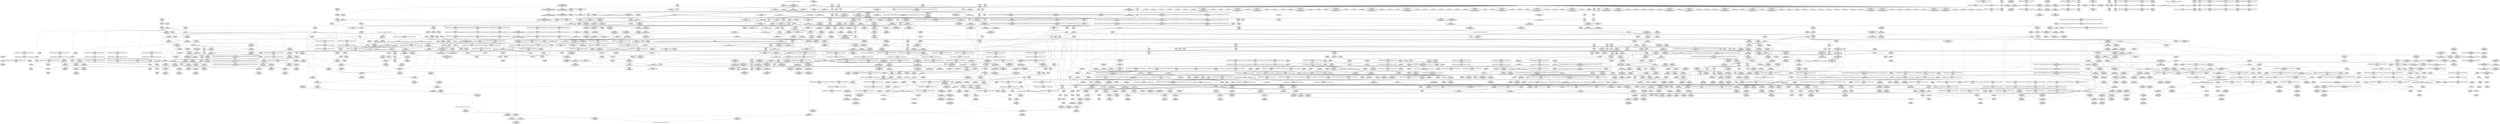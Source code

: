 digraph {
	CE0x50ba8c0 [shape=record,shape=Mrecord,label="{CE0x50ba8c0|ipc_has_perm:_tmp3}"]
	CE0x50a1500 [shape=record,shape=Mrecord,label="{CE0x50a1500|current_sid:_tmp22|security/selinux/hooks.c,218|*SummSource*}"]
	CE0x5030f60 [shape=record,shape=Mrecord,label="{CE0x5030f60|i8*_getelementptr_inbounds_(_25_x_i8_,_25_x_i8_*_.str3,_i32_0,_i32_0)|*Constant*}"]
	CE0x5156930 [shape=record,shape=Mrecord,label="{CE0x5156930|__preempt_count_add:_tmp6|./arch/x86/include/asm/preempt.h,73|*SummSource*}"]
	CE0x50d9f20 [shape=record,shape=Mrecord,label="{CE0x50d9f20|rcu_read_lock:_tmp14|include/linux/rcupdate.h,882|*SummSource*}"]
	CE0x5099340 [shape=record,shape=Mrecord,label="{CE0x5099340|i32_208|*Constant*|*SummSink*}"]
	CE0x5139010 [shape=record,shape=Mrecord,label="{CE0x5139010|i64_1|*Constant*}"]
	CE0x50a18f0 [shape=record,shape=Mrecord,label="{CE0x50a18f0|current_sid:_tmp23|security/selinux/hooks.c,218}"]
	CE0x50b7140 [shape=record,shape=Mrecord,label="{CE0x50b7140|_call_void_rcu_read_lock()_#10,_!dbg_!27712|security/selinux/hooks.c,207|*SummSink*}"]
	CE0x50f5de0 [shape=record,shape=Mrecord,label="{CE0x50f5de0|i64*_getelementptr_inbounds_(_11_x_i64_,_11_x_i64_*___llvm_gcov_ctr125,_i64_0,_i64_9)|*Constant*|*SummSink*}"]
	CE0x50d04a0 [shape=record,shape=Mrecord,label="{CE0x50d04a0|cred_sid:_cred|Function::cred_sid&Arg::cred::|*SummSink*}"]
	CE0x505b5e0 [shape=record,shape=Mrecord,label="{CE0x505b5e0|get_current:_entry|*SummSource*}"]
	CE0x5101ae0 [shape=record,shape=Mrecord,label="{CE0x5101ae0|cred_sid:_sid|security/selinux/hooks.c,197|*SummSource*}"]
	CE0x503d430 [shape=record,shape=Mrecord,label="{CE0x503d430|GLOBAL:_get_current|*Constant*|*SummSource*}"]
	CE0x51762d0 [shape=record,shape=Mrecord,label="{CE0x51762d0|rcu_lock_release:_tmp1|*SummSource*}"]
	CE0x50d3d60 [shape=record,shape=Mrecord,label="{CE0x50d3d60|_call_void_mcount()_#3|*SummSource*}"]
	CE0x50d3cc0 [shape=record,shape=Mrecord,label="{CE0x50d3cc0|_call_void_mcount()_#3}"]
	CE0x5037f90 [shape=record,shape=Mrecord,label="{CE0x5037f90|__llvm_gcov_indirect_counter_increment:_exit}"]
	CE0x50b3120 [shape=record,shape=Mrecord,label="{CE0x50b3120|0:_i16,_4:_i32,_:_CRE_0,2_|*MultipleSource*|*LoadInst*|security/selinux/hooks.c,5131|security/selinux/hooks.c,5131|security/selinux/hooks.c,5136}"]
	CE0x509dc80 [shape=record,shape=Mrecord,label="{CE0x509dc80|i64*_getelementptr_inbounds_(_13_x_i64_,_13_x_i64_*___llvm_gcov_ctr126,_i64_0,_i64_11)|*Constant*}"]
	CE0x50f6280 [shape=record,shape=Mrecord,label="{CE0x50f6280|current_sid:_tmp17|security/selinux/hooks.c,218|*SummSink*}"]
	CE0x50fb4b0 [shape=record,shape=Mrecord,label="{CE0x50fb4b0|current_sid:_security|security/selinux/hooks.c,218|*SummSink*}"]
	CE0x50501a0 [shape=record,shape=Mrecord,label="{CE0x50501a0|i64*_getelementptr_inbounds_(_2_x_i64_,_2_x_i64_*___llvm_gcov_ctr159,_i64_0,_i64_1)|*Constant*|*SummSink*}"]
	CE0x5100ad0 [shape=record,shape=Mrecord,label="{CE0x5100ad0|cred_sid:_tmp5|security/selinux/hooks.c,196}"]
	CE0x5133bc0 [shape=record,shape=Mrecord,label="{CE0x5133bc0|rcu_read_unlock:_tmp9|include/linux/rcupdate.h,933|*SummSource*}"]
	CE0x50b7740 [shape=record,shape=Mrecord,label="{CE0x50b7740|GLOBAL:_current_sid|*Constant*|*SummSink*}"]
	CE0x50534b0 [shape=record,shape=Mrecord,label="{CE0x50534b0|selinux_msg_queue_msgctl:_sw.bb4|*SummSource*}"]
	CE0x5062d80 [shape=record,shape=Mrecord,label="{CE0x5062d80|i64*_getelementptr_inbounds_(_2_x_i64_,_2_x_i64_*___llvm_gcov_ctr294,_i64_0,_i64_0)|*Constant*|*SummSink*}"]
	CE0x5041670 [shape=record,shape=Mrecord,label="{CE0x5041670|80:_i32,_112:_i8*,_:_CRE_48,49_}"]
	CE0x504f910 [shape=record,shape=Mrecord,label="{CE0x504f910|_call_void___llvm_gcov_indirect_counter_increment(i32*___llvm_gcov_global_state_pred307,_i64**_getelementptr_inbounds_(_5_x_i64*_,_5_x_i64*_*___llvm_gcda_edge_table306,_i64_0,_i64_0)),_!dbg_!27725|security/selinux/hooks.c,5216}"]
	CE0x50be5e0 [shape=record,shape=Mrecord,label="{CE0x50be5e0|current_sid:_tmp6|security/selinux/hooks.c,218|*SummSource*}"]
	CE0x517f0c0 [shape=record,shape=Mrecord,label="{CE0x517f0c0|__preempt_count_add:_tmp4|./arch/x86/include/asm/preempt.h,72}"]
	CE0x516d9c0 [shape=record,shape=Mrecord,label="{CE0x516d9c0|__preempt_count_sub:_val|Function::__preempt_count_sub&Arg::val::|*SummSink*}"]
	CE0x50c40a0 [shape=record,shape=Mrecord,label="{CE0x50c40a0|task_sid:_tmp19|security/selinux/hooks.c,208}"]
	CE0x503dc70 [shape=record,shape=Mrecord,label="{CE0x503dc70|GLOBAL:___llvm_gcov_indirect_counter_increment|*Constant*|*SummSource*}"]
	CE0x50987e0 [shape=record,shape=Mrecord,label="{CE0x50987e0|rcu_read_unlock:_tmp18|include/linux/rcupdate.h,933|*SummSource*}"]
	CE0x50c95f0 [shape=record,shape=Mrecord,label="{CE0x50c95f0|GLOBAL:___llvm_gcov_ctr125|Global_var:__llvm_gcov_ctr125}"]
	CE0x5056540 [shape=record,shape=Mrecord,label="{CE0x5056540|%struct.common_audit_data*_null|*Constant*|*SummSource*}"]
	CE0x509cf40 [shape=record,shape=Mrecord,label="{CE0x509cf40|task_sid:_tmp22|security/selinux/hooks.c,208|*SummSink*}"]
	CE0x50f0aa0 [shape=record,shape=Mrecord,label="{CE0x50f0aa0|GLOBAL:_rcu_lock_acquire|*Constant*|*SummSource*}"]
	CE0x50de120 [shape=record,shape=Mrecord,label="{CE0x50de120|i8_1|*Constant*}"]
	CE0x517ca80 [shape=record,shape=Mrecord,label="{CE0x517ca80|_call_void_mcount()_#3|*SummSource*}"]
	CE0x50d7740 [shape=record,shape=Mrecord,label="{CE0x50d7740|rcu_read_lock:_tmp10|include/linux/rcupdate.h,882|*SummSource*}"]
	CE0x50f2ea0 [shape=record,shape=Mrecord,label="{CE0x50f2ea0|rcu_read_lock:_call|include/linux/rcupdate.h,882|*SummSource*}"]
	CE0x506bc30 [shape=record,shape=Mrecord,label="{CE0x506bc30|i64**_getelementptr_inbounds_(_5_x_i64*_,_5_x_i64*_*___llvm_gcda_edge_table306,_i64_0,_i64_0)|*Constant*}"]
	CE0x50dd580 [shape=record,shape=Mrecord,label="{CE0x50dd580|rcu_read_lock:_tmp17|include/linux/rcupdate.h,882}"]
	CE0x5104f40 [shape=record,shape=Mrecord,label="{CE0x5104f40|i64*_getelementptr_inbounds_(_4_x_i64_,_4_x_i64_*___llvm_gcov_ctr128,_i64_0,_i64_3)|*Constant*}"]
	CE0x512e340 [shape=record,shape=Mrecord,label="{CE0x512e340|rcu_read_unlock:_tmp7|include/linux/rcupdate.h,933|*SummSink*}"]
	CE0x508a870 [shape=record,shape=Mrecord,label="{CE0x508a870|80:_i32,_112:_i8*,_:_CRE_63,64_}"]
	CE0x50c5490 [shape=record,shape=Mrecord,label="{CE0x50c5490|i1_true|*Constant*}"]
	CE0x50a7730 [shape=record,shape=Mrecord,label="{CE0x50a7730|task_sid:_tmp2}"]
	CE0x512f0f0 [shape=record,shape=Mrecord,label="{CE0x512f0f0|GLOBAL:_rcu_read_unlock.__warned|Global_var:rcu_read_unlock.__warned}"]
	CE0x516d180 [shape=record,shape=Mrecord,label="{CE0x516d180|__rcu_read_unlock:_bb}"]
	CE0x50aa3a0 [shape=record,shape=Mrecord,label="{CE0x50aa3a0|_call_void_rcu_read_lock()_#10,_!dbg_!27712|security/selinux/hooks.c,207}"]
	CE0x506cd40 [shape=record,shape=Mrecord,label="{CE0x506cd40|i64*_getelementptr_inbounds_(_15_x_i64_,_15_x_i64_*___llvm_gcov_ctr305,_i64_0,_i64_12)|*Constant*|*SummSink*}"]
	CE0x50de780 [shape=record,shape=Mrecord,label="{CE0x50de780|_call_void_lockdep_rcu_suspicious(i8*_getelementptr_inbounds_(_25_x_i8_,_25_x_i8_*_.str45,_i32_0,_i32_0),_i32_883,_i8*_getelementptr_inbounds_(_42_x_i8_,_42_x_i8_*_.str46,_i32_0,_i32_0))_#10,_!dbg_!27728|include/linux/rcupdate.h,882|*SummSink*}"]
	CE0x504b110 [shape=record,shape=Mrecord,label="{CE0x504b110|GLOBAL:_task_has_system|*Constant*|*SummSink*}"]
	CE0x50ab6f0 [shape=record,shape=Mrecord,label="{CE0x50ab6f0|rcu_read_lock:_call|include/linux/rcupdate.h,882}"]
	CE0x50d0c00 [shape=record,shape=Mrecord,label="{CE0x50d0c00|_call_void_rcu_read_unlock()_#10,_!dbg_!27748|security/selinux/hooks.c,209}"]
	CE0x50ab840 [shape=record,shape=Mrecord,label="{CE0x50ab840|_ret_void,_!dbg_!27717|include/linux/rcupdate.h,419}"]
	CE0x515ebc0 [shape=record,shape=Mrecord,label="{CE0x515ebc0|i64*_getelementptr_inbounds_(_4_x_i64_,_4_x_i64_*___llvm_gcov_ctr133,_i64_0,_i64_0)|*Constant*|*SummSink*}"]
	CE0x50b9e10 [shape=record,shape=Mrecord,label="{CE0x50b9e10|current_sid:_tmp8|security/selinux/hooks.c,218|*SummSource*}"]
	CE0x50fb380 [shape=record,shape=Mrecord,label="{CE0x50fb380|current_sid:_security|security/selinux/hooks.c,218}"]
	CE0x5091ff0 [shape=record,shape=Mrecord,label="{CE0x5091ff0|_ret_i32_%retval.0,_!dbg_!27728|security/selinux/avc.c,775|*SummSink*}"]
	CE0x5090330 [shape=record,shape=Mrecord,label="{CE0x5090330|ipc_has_perm:_perms|Function::ipc_has_perm&Arg::perms::}"]
	CE0x50d3a80 [shape=record,shape=Mrecord,label="{CE0x50d3a80|rcu_read_lock:_tmp3|*SummSink*}"]
	CE0x6ded960 [shape=record,shape=Mrecord,label="{CE0x6ded960|_switch_i32_%cmd,_label_%sw.default_i32_3,_label_%sw.bb_i32_12,_label_%sw.bb_i32_2,_label_%sw.bb2_i32_11,_label_%sw.bb2_i32_1,_label_%sw.bb3_i32_0,_label_%sw.bb4_,_!dbg_!27713|security/selinux/hooks.c,5200|*SummSource*}"]
	CE0x5048230 [shape=record,shape=Mrecord,label="{CE0x5048230|task_has_system:_tmp2}"]
	CE0x5038430 [shape=record,shape=Mrecord,label="{CE0x5038430|_ret_void|*SummSink*}"]
	CE0x50ae370 [shape=record,shape=Mrecord,label="{CE0x50ae370|__rcu_read_lock:_tmp2|*SummSink*}"]
	CE0x50cac80 [shape=record,shape=Mrecord,label="{CE0x50cac80|task_sid:_land.lhs.true}"]
	CE0x50938c0 [shape=record,shape=Mrecord,label="{CE0x50938c0|_ret_void,_!dbg_!27735|include/linux/rcupdate.h,884|*SummSource*}"]
	CE0x51064a0 [shape=record,shape=Mrecord,label="{CE0x51064a0|rcu_read_lock:_bb|*SummSink*}"]
	CE0x50418d0 [shape=record,shape=Mrecord,label="{CE0x50418d0|80:_i32,_112:_i8*,_:_CRE_50,51_}"]
	CE0x5139ca0 [shape=record,shape=Mrecord,label="{CE0x5139ca0|__rcu_read_lock:_tmp|*SummSource*}"]
	CE0x5172490 [shape=record,shape=Mrecord,label="{CE0x5172490|__preempt_count_add:_tmp5|./arch/x86/include/asm/preempt.h,72|*SummSource*}"]
	CE0x508e250 [shape=record,shape=Mrecord,label="{CE0x508e250|selinux_msg_queue_msgctl:_call5|security/selinux/hooks.c,5219|*SummSink*}"]
	CE0x50b1840 [shape=record,shape=Mrecord,label="{CE0x50b1840|task_sid:_tmp12|security/selinux/hooks.c,208}"]
	CE0x509f6c0 [shape=record,shape=Mrecord,label="{CE0x509f6c0|rcu_lock_release:_tmp7}"]
	CE0x5047600 [shape=record,shape=Mrecord,label="{CE0x5047600|selinux_msg_queue_msgctl:_sw.bb3|*SummSink*}"]
	CE0x506a600 [shape=record,shape=Mrecord,label="{CE0x506a600|_call_void_mcount()_#3|*SummSource*}"]
	CE0x50c9360 [shape=record,shape=Mrecord,label="{CE0x50c9360|task_sid:_tmp9|security/selinux/hooks.c,208|*SummSink*}"]
	CE0x516bc00 [shape=record,shape=Mrecord,label="{CE0x516bc00|__rcu_read_lock:_tmp2}"]
	CE0x50cd770 [shape=record,shape=Mrecord,label="{CE0x50cd770|rcu_lock_release:_entry|*SummSource*}"]
	CE0x516dcd0 [shape=record,shape=Mrecord,label="{CE0x516dcd0|__preempt_count_sub:_entry|*SummSink*}"]
	CE0x508ac00 [shape=record,shape=Mrecord,label="{CE0x508ac00|80:_i32,_112:_i8*,_:_CRE_66,67_}"]
	CE0x5038bf0 [shape=record,shape=Mrecord,label="{CE0x5038bf0|selinux_msg_queue_msgctl:_tmp2|security/selinux/hooks.c,5204}"]
	CE0x50da880 [shape=record,shape=Mrecord,label="{CE0x50da880|rcu_read_lock:_tmp16|include/linux/rcupdate.h,882}"]
	CE0x50bb0e0 [shape=record,shape=Mrecord,label="{CE0x50bb0e0|ipc_has_perm:_tmp|*SummSource*}"]
	CE0x5045230 [shape=record,shape=Mrecord,label="{CE0x5045230|i64*_getelementptr_inbounds_(_2_x_i64_,_2_x_i64_*___llvm_gcov_ctr98,_i64_0,_i64_1)|*Constant*}"]
	CE0x50b77f0 [shape=record,shape=Mrecord,label="{CE0x50b77f0|current_sid:_entry}"]
	CE0x50c9040 [shape=record,shape=Mrecord,label="{CE0x50c9040|_ret_void,_!dbg_!27717|include/linux/rcupdate.h,240}"]
	CE0x50ca0a0 [shape=record,shape=Mrecord,label="{CE0x50ca0a0|rcu_read_lock:_if.then|*SummSource*}"]
	CE0x509df50 [shape=record,shape=Mrecord,label="{CE0x509df50|i64*_getelementptr_inbounds_(_13_x_i64_,_13_x_i64_*___llvm_gcov_ctr126,_i64_0,_i64_11)|*Constant*|*SummSource*}"]
	CE0x5139ac0 [shape=record,shape=Mrecord,label="{CE0x5139ac0|i64*_getelementptr_inbounds_(_4_x_i64_,_4_x_i64_*___llvm_gcov_ctr134,_i64_0,_i64_2)|*Constant*}"]
	CE0x5087360 [shape=record,shape=Mrecord,label="{CE0x5087360|80:_i32,_112:_i8*,_:_CRE_25,26_}"]
	CE0x5034810 [shape=record,shape=Mrecord,label="{CE0x5034810|selinux_msg_queue_msgctl:_sw.epilog}"]
	CE0x5197cf0 [shape=record,shape=Mrecord,label="{CE0x5197cf0|i64*_getelementptr_inbounds_(_4_x_i64_,_4_x_i64_*___llvm_gcov_ctr135,_i64_0,_i64_2)|*Constant*|*SummSource*}"]
	CE0x5041a00 [shape=record,shape=Mrecord,label="{CE0x5041a00|80:_i32,_112:_i8*,_:_CRE_51,52_}"]
	CE0x50f9970 [shape=record,shape=Mrecord,label="{CE0x50f9970|current_sid:_call4|security/selinux/hooks.c,218|*SummSink*}"]
	CE0x50b3660 [shape=record,shape=Mrecord,label="{CE0x50b3660|ipc_has_perm:_sclass|security/selinux/hooks.c,5136}"]
	CE0x512e0a0 [shape=record,shape=Mrecord,label="{CE0x512e0a0|rcu_read_unlock:_tmp7|include/linux/rcupdate.h,933}"]
	CE0x50c6240 [shape=record,shape=Mrecord,label="{CE0x50c6240|task_sid:_if.then|*SummSink*}"]
	CE0x509bb30 [shape=record,shape=Mrecord,label="{CE0x509bb30|i64*_getelementptr_inbounds_(_13_x_i64_,_13_x_i64_*___llvm_gcov_ctr126,_i64_0,_i64_8)|*Constant*|*SummSource*}"]
	CE0x50f1c00 [shape=record,shape=Mrecord,label="{CE0x50f1c00|rcu_read_lock:_call|include/linux/rcupdate.h,882|*SummSink*}"]
	CE0x5033a80 [shape=record,shape=Mrecord,label="{CE0x5033a80|selinux_msg_queue_msgctl:_sw.epilog|*SummSink*}"]
	CE0x517c5e0 [shape=record,shape=Mrecord,label="{CE0x517c5e0|GLOBAL:___preempt_count|Global_var:__preempt_count}"]
	CE0x50d5390 [shape=record,shape=Mrecord,label="{CE0x50d5390|rcu_read_unlock:_entry|*SummSource*}"]
	CE0x506cdb0 [shape=record,shape=Mrecord,label="{CE0x506cdb0|selinux_msg_queue_msgctl:_tmp10|security/selinux/hooks.c,5216|*SummSink*}"]
	CE0x515ffa0 [shape=record,shape=Mrecord,label="{CE0x515ffa0|rcu_lock_release:_bb|*SummSource*}"]
	CE0x50f57b0 [shape=record,shape=Mrecord,label="{CE0x50f57b0|i8*_getelementptr_inbounds_(_45_x_i8_,_45_x_i8_*_.str12,_i32_0,_i32_0)|*Constant*|*SummSink*}"]
	CE0x516b060 [shape=record,shape=Mrecord,label="{CE0x516b060|i64*_getelementptr_inbounds_(_4_x_i64_,_4_x_i64_*___llvm_gcov_ctr130,_i64_0,_i64_2)|*Constant*|*SummSink*}"]
	CE0x50e11d0 [shape=record,shape=Mrecord,label="{CE0x50e11d0|GLOBAL:___llvm_gcov_ctr132|Global_var:__llvm_gcov_ctr132|*SummSource*}"]
	CE0x50f7c20 [shape=record,shape=Mrecord,label="{CE0x50f7c20|_call_void_lockdep_rcu_suspicious(i8*_getelementptr_inbounds_(_25_x_i8_,_25_x_i8_*_.str3,_i32_0,_i32_0),_i32_218,_i8*_getelementptr_inbounds_(_45_x_i8_,_45_x_i8_*_.str12,_i32_0,_i32_0))_#10,_!dbg_!27727|security/selinux/hooks.c,218}"]
	CE0x5103110 [shape=record,shape=Mrecord,label="{CE0x5103110|rcu_read_unlock:_tmp8|include/linux/rcupdate.h,933}"]
	CE0x50a9030 [shape=record,shape=Mrecord,label="{CE0x50a9030|cred_sid:_tmp3}"]
	CE0x517cea0 [shape=record,shape=Mrecord,label="{CE0x517cea0|_call_void_mcount()_#3|*SummSink*}"]
	CE0x50ad190 [shape=record,shape=Mrecord,label="{CE0x50ad190|current_sid:_tmp12|security/selinux/hooks.c,218|*SummSink*}"]
	CE0x50d3560 [shape=record,shape=Mrecord,label="{CE0x50d3560|GLOBAL:___rcu_read_lock|*Constant*|*SummSource*}"]
	CE0x5134080 [shape=record,shape=Mrecord,label="{CE0x5134080|rcu_read_unlock:_do.end}"]
	CE0x503e0b0 [shape=record,shape=Mrecord,label="{CE0x503e0b0|avc_has_perm:_tsid|Function::avc_has_perm&Arg::tsid::|*SummSource*}"]
	CE0x506c060 [shape=record,shape=Mrecord,label="{CE0x506c060|i64*_getelementptr_inbounds_(_15_x_i64_,_15_x_i64_*___llvm_gcov_ctr305,_i64_0,_i64_12)|*Constant*}"]
	CE0x50d5ad0 [shape=record,shape=Mrecord,label="{CE0x50d5ad0|_ret_void,_!dbg_!27735|include/linux/rcupdate.h,938}"]
	CE0x50ae580 [shape=record,shape=Mrecord,label="{CE0x50ae580|get_current:_tmp4|./arch/x86/include/asm/current.h,14}"]
	CE0x505c5e0 [shape=record,shape=Mrecord,label="{CE0x505c5e0|task_has_system:_tsk|Function::task_has_system&Arg::tsk::|*SummSink*}"]
	CE0x50c7480 [shape=record,shape=Mrecord,label="{CE0x50c7480|GLOBAL:___llvm_gcov_ctr126|Global_var:__llvm_gcov_ctr126|*SummSource*}"]
	CE0x50f2a40 [shape=record,shape=Mrecord,label="{CE0x50f2a40|current_sid:_tmp9|security/selinux/hooks.c,218|*SummSink*}"]
	CE0x50bf3f0 [shape=record,shape=Mrecord,label="{CE0x50bf3f0|GLOBAL:_current_sid.__warned|Global_var:current_sid.__warned|*SummSource*}"]
	CE0x5101ea0 [shape=record,shape=Mrecord,label="{CE0x5101ea0|COLLAPSED:_GCMRE___llvm_gcov_ctr127_internal_global_11_x_i64_zeroinitializer:_elem_0:default:}"]
	CE0x516a140 [shape=record,shape=Mrecord,label="{CE0x516a140|_call_void_mcount()_#3|*SummSink*}"]
	CE0x50d06d0 [shape=record,shape=Mrecord,label="{CE0x50d06d0|_ret_i32_%tmp6,_!dbg_!27716|security/selinux/hooks.c,197}"]
	CE0x5133890 [shape=record,shape=Mrecord,label="{CE0x5133890|rcu_read_unlock:_tobool1|include/linux/rcupdate.h,933|*SummSource*}"]
	CE0x5106390 [shape=record,shape=Mrecord,label="{CE0x5106390|rcu_read_lock:_bb|*SummSource*}"]
	CE0x50ceb10 [shape=record,shape=Mrecord,label="{CE0x50ceb10|_ret_void,_!dbg_!27717|include/linux/rcupdate.h,424}"]
	CE0x5041e80 [shape=record,shape=Mrecord,label="{CE0x5041e80|selinux_msg_queue_msgctl:_sw.bb|*SummSource*}"]
	CE0x5046d00 [shape=record,shape=Mrecord,label="{CE0x5046d00|_call_void___llvm_gcov_indirect_counter_increment(i32*___llvm_gcov_global_state_pred307,_i64**_getelementptr_inbounds_(_5_x_i64*_,_5_x_i64*_*___llvm_gcda_edge_table306,_i64_0,_i64_2)),_!dbg_!27718|security/selinux/hooks.c,5207}"]
	CE0x508c810 [shape=record,shape=Mrecord,label="{CE0x508c810|80:_i32,_112:_i8*,_:_CRE_128,136_|*MultipleSource*|Function::selinux_msg_queue_msgctl&Arg::msq::|security/selinux/hooks.c,5219}"]
	CE0x5106d30 [shape=record,shape=Mrecord,label="{CE0x5106d30|GLOBAL:_rcu_read_unlock.__warned|Global_var:rcu_read_unlock.__warned|*SummSink*}"]
	CE0x508d140 [shape=record,shape=Mrecord,label="{CE0x508d140|80:_i32,_112:_i8*,_:_CRE_168,172_|*MultipleSource*|Function::selinux_msg_queue_msgctl&Arg::msq::|security/selinux/hooks.c,5219}"]
	CE0x516f4b0 [shape=record,shape=Mrecord,label="{CE0x516f4b0|__preempt_count_sub:_do.end|*SummSource*}"]
	CE0x512f220 [shape=record,shape=Mrecord,label="{CE0x512f220|GLOBAL:_rcu_read_unlock.__warned|Global_var:rcu_read_unlock.__warned|*SummSource*}"]
	CE0x50b4290 [shape=record,shape=Mrecord,label="{CE0x50b4290|current_sid:_tmp7|security/selinux/hooks.c,218|*SummSource*}"]
	CE0x516fe60 [shape=record,shape=Mrecord,label="{CE0x516fe60|__preempt_count_sub:_bb|*SummSink*}"]
	CE0x50b24d0 [shape=record,shape=Mrecord,label="{CE0x50b24d0|ipc_has_perm:_ipc_id|security/selinux/hooks.c,5134}"]
	CE0x50d1e10 [shape=record,shape=Mrecord,label="{CE0x50d1e10|_call_void_mcount()_#3|*SummSink*}"]
	CE0x5158a90 [shape=record,shape=Mrecord,label="{CE0x5158a90|rcu_lock_release:___here|*SummSource*}"]
	CE0x5069f90 [shape=record,shape=Mrecord,label="{CE0x5069f90|ipc_has_perm:_security|security/selinux/hooks.c,5131|*SummSource*}"]
	CE0x51032d0 [shape=record,shape=Mrecord,label="{CE0x51032d0|0:_i8,_:_GCMR_rcu_read_unlock.__warned_internal_global_i8_0,_section_.data.unlikely_,_align_1:_elem_0:default:}"]
	CE0x512e1d0 [shape=record,shape=Mrecord,label="{CE0x512e1d0|rcu_read_unlock:_tmp7|include/linux/rcupdate.h,933|*SummSource*}"]
	CE0x50aaa20 [shape=record,shape=Mrecord,label="{CE0x50aaa20|i64_2|*Constant*|*SummSource*}"]
	CE0x516e190 [shape=record,shape=Mrecord,label="{CE0x516e190|i64*_getelementptr_inbounds_(_4_x_i64_,_4_x_i64_*___llvm_gcov_ctr134,_i64_0,_i64_1)|*Constant*|*SummSink*}"]
	CE0x50f2030 [shape=record,shape=Mrecord,label="{CE0x50f2030|current_sid:_tmp13|security/selinux/hooks.c,218}"]
	CE0x50ce2c0 [shape=record,shape=Mrecord,label="{CE0x50ce2c0|rcu_lock_release:_entry|*SummSink*}"]
	CE0x50f8e80 [shape=record,shape=Mrecord,label="{CE0x50f8e80|current_sid:_tmp20|security/selinux/hooks.c,218|*SummSource*}"]
	CE0x50a0510 [shape=record,shape=Mrecord,label="{CE0x50a0510|%struct.task_struct*_(%struct.task_struct**)*_asm_movq_%gs:$_1:P_,$0_,_r,im,_dirflag_,_fpsr_,_flags_|*SummSink*}"]
	CE0x516eab0 [shape=record,shape=Mrecord,label="{CE0x516eab0|i64*_getelementptr_inbounds_(_4_x_i64_,_4_x_i64_*___llvm_gcov_ctr135,_i64_0,_i64_3)|*Constant*}"]
	CE0x50869e0 [shape=record,shape=Mrecord,label="{CE0x50869e0|80:_i32,_112:_i8*,_:_CRE_17,18_}"]
	CE0x50eb370 [shape=record,shape=Mrecord,label="{CE0x50eb370|_call_void_lock_release(%struct.lockdep_map*_%map,_i32_1,_i64_ptrtoint_(i8*_blockaddress(_rcu_lock_release,_%__here)_to_i64))_#10,_!dbg_!27716|include/linux/rcupdate.h,423|*SummSink*}"]
	CE0x5104b20 [shape=record,shape=Mrecord,label="{CE0x5104b20|rcu_read_unlock:_tmp2|*SummSink*}"]
	CE0x504d690 [shape=record,shape=Mrecord,label="{CE0x504d690|_call_void___llvm_gcov_indirect_counter_increment(i32*___llvm_gcov_global_state_pred307,_i64**_getelementptr_inbounds_(_5_x_i64*_,_5_x_i64*_*___llvm_gcda_edge_table306,_i64_0,_i64_4)),_!dbg_!27723|security/selinux/hooks.c,5213|*SummSource*}"]
	CE0x51628c0 [shape=record,shape=Mrecord,label="{CE0x51628c0|__rcu_read_unlock:_tmp6|include/linux/rcupdate.h,245|*SummSink*}"]
	CE0x5063f40 [shape=record,shape=Mrecord,label="{CE0x5063f40|i32_68|*Constant*}"]
	CE0x50eb4e0 [shape=record,shape=Mrecord,label="{CE0x50eb4e0|i64*_getelementptr_inbounds_(_4_x_i64_,_4_x_i64_*___llvm_gcov_ctr133,_i64_0,_i64_3)|*Constant*}"]
	CE0x517f660 [shape=record,shape=Mrecord,label="{CE0x517f660|__rcu_read_unlock:_tmp7|include/linux/rcupdate.h,245|*SummSource*}"]
	CE0x50c81b0 [shape=record,shape=Mrecord,label="{CE0x50c81b0|task_sid:_tmp9|security/selinux/hooks.c,208|*SummSource*}"]
	CE0x50bb600 [shape=record,shape=Mrecord,label="{CE0x50bb600|ipc_has_perm:_bb}"]
	CE0x50f3530 [shape=record,shape=Mrecord,label="{CE0x50f3530|i64*_getelementptr_inbounds_(_4_x_i64_,_4_x_i64_*___llvm_gcov_ctr128,_i64_0,_i64_1)|*Constant*|*SummSource*}"]
	CE0x508a020 [shape=record,shape=Mrecord,label="{CE0x508a020|80:_i32,_112:_i8*,_:_CRE_56,57_}"]
	CE0x5098170 [shape=record,shape=Mrecord,label="{CE0x5098170|rcu_read_unlock:_tmp17|include/linux/rcupdate.h,933}"]
	CE0x50c31e0 [shape=record,shape=Mrecord,label="{CE0x50c31e0|task_sid:_tmp15|security/selinux/hooks.c,208}"]
	CE0x5064210 [shape=record,shape=Mrecord,label="{CE0x5064210|selinux_msg_queue_msgctl:_perms.0|*SummSource*}"]
	CE0x509a5c0 [shape=record,shape=Mrecord,label="{CE0x509a5c0|task_sid:_tmp22|security/selinux/hooks.c,208|*SummSource*}"]
	CE0x513b020 [shape=record,shape=Mrecord,label="{CE0x513b020|i64*_getelementptr_inbounds_(_11_x_i64_,_11_x_i64_*___llvm_gcov_ctr132,_i64_0,_i64_10)|*Constant*|*SummSink*}"]
	CE0x50670b0 [shape=record,shape=Mrecord,label="{CE0x50670b0|i64*_getelementptr_inbounds_(_15_x_i64_,_15_x_i64_*___llvm_gcov_ctr305,_i64_0,_i64_9)|*Constant*|*SummSource*}"]
	CE0x5089b60 [shape=record,shape=Mrecord,label="{CE0x5089b60|80:_i32,_112:_i8*,_:_CRE_52,53_}"]
	CE0x50dfe30 [shape=record,shape=Mrecord,label="{CE0x50dfe30|i64*_getelementptr_inbounds_(_11_x_i64_,_11_x_i64_*___llvm_gcov_ctr127,_i64_0,_i64_10)|*Constant*|*SummSink*}"]
	CE0x50be000 [shape=record,shape=Mrecord,label="{CE0x50be000|rcu_lock_acquire:_map|Function::rcu_lock_acquire&Arg::map::|*SummSource*}"]
	CE0x50ac4d0 [shape=record,shape=Mrecord,label="{CE0x50ac4d0|COLLAPSED:_GCMRE___llvm_gcov_ctr126_internal_global_13_x_i64_zeroinitializer:_elem_0:default:}"]
	CE0x5037c20 [shape=record,shape=Mrecord,label="{CE0x5037c20|task_sid:_tobool|security/selinux/hooks.c,208}"]
	CE0x5053f90 [shape=record,shape=Mrecord,label="{CE0x5053f90|selinux_msg_queue_msgctl:_tmp6|security/selinux/hooks.c,5210}"]
	CE0x517ee60 [shape=record,shape=Mrecord,label="{CE0x517ee60|__preempt_count_add:_tmp2|*SummSink*}"]
	CE0x50b19a0 [shape=record,shape=Mrecord,label="{CE0x50b19a0|task_sid:_tmp12|security/selinux/hooks.c,208|*SummSource*}"]
	CE0x503e210 [shape=record,shape=Mrecord,label="{CE0x503e210|avc_has_perm:_tsid|Function::avc_has_perm&Arg::tsid::|*SummSink*}"]
	CE0x50ed020 [shape=record,shape=Mrecord,label="{CE0x50ed020|rcu_lock_acquire:_tmp6|*SummSink*}"]
	CE0x50baa40 [shape=record,shape=Mrecord,label="{CE0x50baa40|task_sid:_do.body5|*SummSink*}"]
	CE0x50edbb0 [shape=record,shape=Mrecord,label="{CE0x50edbb0|rcu_lock_acquire:_tmp3}"]
	CE0x50d54f0 [shape=record,shape=Mrecord,label="{CE0x50d54f0|rcu_read_unlock:_entry}"]
	CE0x50dc820 [shape=record,shape=Mrecord,label="{CE0x50dc820|i8*_getelementptr_inbounds_(_42_x_i8_,_42_x_i8_*_.str46,_i32_0,_i32_0)|*Constant*|*SummSource*}"]
	CE0x50e0db0 [shape=record,shape=Mrecord,label="{CE0x50e0db0|cred_sid:_bb|*SummSink*}"]
	CE0x5068b00 [shape=record,shape=Mrecord,label="{CE0x5068b00|ipc_has_perm:_tmp6|*LoadInst*|security/selinux/hooks.c,5134|*SummSink*}"]
	CE0x509a470 [shape=record,shape=Mrecord,label="{CE0x509a470|task_sid:_tmp20|security/selinux/hooks.c,208|*SummSink*}"]
	CE0x50d87d0 [shape=record,shape=Mrecord,label="{CE0x50d87d0|rcu_read_lock:_call3|include/linux/rcupdate.h,882|*SummSource*}"]
	CE0x5100dd0 [shape=record,shape=Mrecord,label="{CE0x5100dd0|rcu_read_lock:_tmp|*SummSink*}"]
	CE0x50c8040 [shape=record,shape=Mrecord,label="{CE0x50c8040|cred_sid:_security|security/selinux/hooks.c,196|*SummSource*}"]
	CE0x5051730 [shape=record,shape=Mrecord,label="{CE0x5051730|i32_12|*Constant*|*SummSource*}"]
	CE0x5038cd0 [shape=record,shape=Mrecord,label="{CE0x5038cd0|selinux_msg_queue_msgctl:_tmp2|security/selinux/hooks.c,5204|*SummSink*}"]
	CE0x5088400 [shape=record,shape=Mrecord,label="{CE0x5088400|80:_i32,_112:_i8*,_:_CRE_39,40_}"]
	CE0x50e0b10 [shape=record,shape=Mrecord,label="{CE0x50e0b10|cred_sid:_bb}"]
	CE0x50a09a0 [shape=record,shape=Mrecord,label="{CE0x50a09a0|task_has_system:_call|security/selinux/hooks.c,1592|*SummSink*}"]
	CE0x509f1a0 [shape=record,shape=Mrecord,label="{CE0x509f1a0|i64*_getelementptr_inbounds_(_4_x_i64_,_4_x_i64_*___llvm_gcov_ctr133,_i64_0,_i64_3)|*Constant*|*SummSink*}"]
	CE0x50aeb90 [shape=record,shape=Mrecord,label="{CE0x50aeb90|_ret_void,_!dbg_!27717|include/linux/rcupdate.h,240|*SummSource*}"]
	CE0x509f010 [shape=record,shape=Mrecord,label="{CE0x509f010|i64*_getelementptr_inbounds_(_4_x_i64_,_4_x_i64_*___llvm_gcov_ctr133,_i64_0,_i64_3)|*Constant*|*SummSource*}"]
	CE0x50afa70 [shape=record,shape=Mrecord,label="{CE0x50afa70|i64_0|*Constant*|*SummSource*}"]
	CE0x50b9540 [shape=record,shape=Mrecord,label="{CE0x50b9540|i64*_getelementptr_inbounds_(_13_x_i64_,_13_x_i64_*___llvm_gcov_ctr126,_i64_0,_i64_0)|*Constant*|*SummSink*}"]
	CE0x5044300 [shape=record,shape=Mrecord,label="{CE0x5044300|selinux_msg_queue_msgctl:_call1|security/selinux/hooks.c,5204|*SummSource*}"]
	CE0x50da640 [shape=record,shape=Mrecord,label="{CE0x50da640|rcu_read_lock:_tmp15|include/linux/rcupdate.h,882|*SummSink*}"]
	CE0x50f7680 [shape=record,shape=Mrecord,label="{CE0x50f7680|current_sid:_tmp16|security/selinux/hooks.c,218|*SummSource*}"]
	CE0x50a3310 [shape=record,shape=Mrecord,label="{CE0x50a3310|current_sid:_tmp24|security/selinux/hooks.c,220|*SummSource*}"]
	CE0x50d25e0 [shape=record,shape=Mrecord,label="{CE0x50d25e0|rcu_read_lock:_tmp1|*SummSource*}"]
	CE0x5030420 [shape=record,shape=Mrecord,label="{CE0x5030420|get_current:_bb|*SummSource*}"]
	CE0x50a48f0 [shape=record,shape=Mrecord,label="{CE0x50a48f0|task_sid:_tmp16|security/selinux/hooks.c,208|*SummSource*}"]
	CE0x510a510 [shape=record,shape=Mrecord,label="{CE0x510a510|0:_i8,_:_GCMR_rcu_read_lock.__warned_internal_global_i8_0,_section_.data.unlikely_,_align_1:_elem_0:default:}"]
	CE0x50aeab0 [shape=record,shape=Mrecord,label="{CE0x50aeab0|task_sid:_call|security/selinux/hooks.c,208}"]
	CE0x50c2330 [shape=record,shape=Mrecord,label="{CE0x50c2330|i64*_getelementptr_inbounds_(_11_x_i64_,_11_x_i64_*___llvm_gcov_ctr132,_i64_0,_i64_9)|*Constant*|*SummSink*}"]
	CE0x50d9880 [shape=record,shape=Mrecord,label="{CE0x50d9880|rcu_read_lock:_tmp13|include/linux/rcupdate.h,882}"]
	CE0x50a96a0 [shape=record,shape=Mrecord,label="{CE0x50a96a0|rcu_read_lock:_tmp1|*SummSink*}"]
	CE0x50be130 [shape=record,shape=Mrecord,label="{CE0x50be130|rcu_lock_acquire:_map|Function::rcu_lock_acquire&Arg::map::|*SummSink*}"]
	CE0x50d0ce0 [shape=record,shape=Mrecord,label="{CE0x50d0ce0|_call_void_rcu_read_unlock()_#10,_!dbg_!27748|security/selinux/hooks.c,209|*SummSource*}"]
	CE0x517e190 [shape=record,shape=Mrecord,label="{CE0x517e190|_call_void_asm_addl_$1,_%gs:$0_,_*m,ri,*m,_dirflag_,_fpsr_,_flags_(i32*___preempt_count,_i32_%val,_i32*___preempt_count)_#3,_!dbg_!27714,_!srcloc_!27717|./arch/x86/include/asm/preempt.h,72}"]
	CE0x5036cd0 [shape=record,shape=Mrecord,label="{CE0x5036cd0|__llvm_gcov_indirect_counter_increment:_counters|Function::__llvm_gcov_indirect_counter_increment&Arg::counters::|*SummSink*}"]
	CE0x50be6f0 [shape=record,shape=Mrecord,label="{CE0x50be6f0|current_sid:_tmp6|security/selinux/hooks.c,218|*SummSink*}"]
	CE0x5031bd0 [shape=record,shape=Mrecord,label="{CE0x5031bd0|i32_11|*Constant*|*SummSink*}"]
	CE0x5108800 [shape=record,shape=Mrecord,label="{CE0x5108800|GLOBAL:___llvm_gcov_ctr127|Global_var:__llvm_gcov_ctr127}"]
	CE0x50b06a0 [shape=record,shape=Mrecord,label="{CE0x50b06a0|ipc_has_perm:_tmp7|security/selinux/hooks.c,5136|*SummSink*}"]
	CE0x50c72e0 [shape=record,shape=Mrecord,label="{CE0x50c72e0|task_sid:_tmp8|security/selinux/hooks.c,208}"]
	CE0x50b4af0 [shape=record,shape=Mrecord,label="{CE0x50b4af0|_ret_void,_!dbg_!27735|include/linux/rcupdate.h,884|*SummSink*}"]
	CE0x5104a40 [shape=record,shape=Mrecord,label="{CE0x5104a40|rcu_read_unlock:_tmp2}"]
	CE0x50b8400 [shape=record,shape=Mrecord,label="{CE0x50b8400|_call_void_mcount()_#3}"]
	CE0x50f0f20 [shape=record,shape=Mrecord,label="{CE0x50f0f20|current_sid:_do.body}"]
	CE0x5049850 [shape=record,shape=Mrecord,label="{CE0x5049850|__llvm_gcov_indirect_counter_increment:_tmp5|*SummSource*}"]
	CE0x50aab90 [shape=record,shape=Mrecord,label="{CE0x50aab90|task_sid:_tmp6|security/selinux/hooks.c,208|*SummSource*}"]
	CE0x5087490 [shape=record,shape=Mrecord,label="{CE0x5087490|80:_i32,_112:_i8*,_:_CRE_26,27_}"]
	CE0x50ed300 [shape=record,shape=Mrecord,label="{CE0x50ed300|i64*_getelementptr_inbounds_(_4_x_i64_,_4_x_i64_*___llvm_gcov_ctr130,_i64_0,_i64_0)|*Constant*|*SummSink*}"]
	CE0x50f6590 [shape=record,shape=Mrecord,label="{CE0x50f6590|current_sid:_tmp19|security/selinux/hooks.c,218|*SummSource*}"]
	CE0x50f72b0 [shape=record,shape=Mrecord,label="{CE0x50f72b0|i32_218|*Constant*|*SummSource*}"]
	CE0x51035d0 [shape=record,shape=Mrecord,label="{CE0x51035d0|rcu_read_lock:_tmp4|include/linux/rcupdate.h,882}"]
	CE0x50a0d40 [shape=record,shape=Mrecord,label="{CE0x50a0d40|GLOBAL:_task_sid|*Constant*}"]
	CE0x508ff90 [shape=record,shape=Mrecord,label="{CE0x508ff90|GLOBAL:_ipc_has_perm|*Constant*|*SummSink*}"]
	CE0x50a5fb0 [shape=record,shape=Mrecord,label="{CE0x50a5fb0|i32_77|*Constant*|*SummSink*}"]
	CE0x50b3250 [shape=record,shape=Mrecord,label="{CE0x50b3250|0:_i16,_4:_i32,_:_CRE_4,8_|*MultipleSource*|*LoadInst*|security/selinux/hooks.c,5131|security/selinux/hooks.c,5131|security/selinux/hooks.c,5136}"]
	CE0x51020b0 [shape=record,shape=Mrecord,label="{CE0x51020b0|__rcu_read_lock:_tmp6|include/linux/rcupdate.h,240}"]
	CE0x50c9d60 [shape=record,shape=Mrecord,label="{CE0x50c9d60|task_sid:_tobool1|security/selinux/hooks.c,208|*SummSource*}"]
	CE0x50981e0 [shape=record,shape=Mrecord,label="{CE0x50981e0|rcu_read_unlock:_tmp17|include/linux/rcupdate.h,933|*SummSource*}"]
	CE0x50d78b0 [shape=record,shape=Mrecord,label="{CE0x50d78b0|rcu_read_lock:_tmp10|include/linux/rcupdate.h,882|*SummSink*}"]
	CE0x50d3440 [shape=record,shape=Mrecord,label="{CE0x50d3440|GLOBAL:___rcu_read_lock|*Constant*|*SummSink*}"]
	CE0x51383e0 [shape=record,shape=Mrecord,label="{CE0x51383e0|GLOBAL:___rcu_read_unlock|*Constant*|*SummSource*}"]
	CE0x5099bf0 [shape=record,shape=Mrecord,label="{CE0x5099bf0|i64*_getelementptr_inbounds_(_13_x_i64_,_13_x_i64_*___llvm_gcov_ctr126,_i64_0,_i64_9)|*Constant*|*SummSource*}"]
	CE0x50932d0 [shape=record,shape=Mrecord,label="{CE0x50932d0|current_sid:_tmp2}"]
	CE0x50441e0 [shape=record,shape=Mrecord,label="{CE0x50441e0|selinux_msg_queue_msgctl:_call1|security/selinux/hooks.c,5204}"]
	CE0x516c210 [shape=record,shape=Mrecord,label="{CE0x516c210|rcu_lock_acquire:_bb|*SummSource*}"]
	CE0x5138d70 [shape=record,shape=Mrecord,label="{CE0x5138d70|_ret_void,_!dbg_!27717|include/linux/rcupdate.h,245}"]
	CE0x50a8bf0 [shape=record,shape=Mrecord,label="{CE0x50a8bf0|task_sid:_call3|security/selinux/hooks.c,208}"]
	CE0x5162bb0 [shape=record,shape=Mrecord,label="{CE0x5162bb0|__rcu_read_unlock:_do.end|*SummSource*}"]
	CE0x518ea00 [shape=record,shape=Mrecord,label="{CE0x518ea00|i64*_getelementptr_inbounds_(_4_x_i64_,_4_x_i64_*___llvm_gcov_ctr129,_i64_0,_i64_0)|*Constant*|*SummSink*}"]
	CE0x50dce70 [shape=record,shape=Mrecord,label="{CE0x50dce70|i64*_getelementptr_inbounds_(_11_x_i64_,_11_x_i64_*___llvm_gcov_ctr127,_i64_0,_i64_9)|*Constant*|*SummSink*}"]
	CE0x5048c80 [shape=record,shape=Mrecord,label="{CE0x5048c80|__llvm_gcov_indirect_counter_increment:_counter}"]
	CE0x50564d0 [shape=record,shape=Mrecord,label="{CE0x50564d0|_ret_i32_%retval.0,_!dbg_!27728|security/selinux/avc.c,775}"]
	CE0x50d1960 [shape=record,shape=Mrecord,label="{CE0x50d1960|current_sid:_tmp10|security/selinux/hooks.c,218|*SummSink*}"]
	CE0x508b580 [shape=record,shape=Mrecord,label="{CE0x508b580|80:_i32,_112:_i8*,_:_CRE_76,80_|*MultipleSource*|Function::selinux_msg_queue_msgctl&Arg::msq::|security/selinux/hooks.c,5219}"]
	CE0x50cfea0 [shape=record,shape=Mrecord,label="{CE0x50cfea0|GLOBAL:_cred_sid|*Constant*|*SummSink*}"]
	CE0x50af460 [shape=record,shape=Mrecord,label="{CE0x50af460|_call_void_mcount()_#3}"]
	CE0x506c1f0 [shape=record,shape=Mrecord,label="{CE0x506c1f0|selinux_msg_queue_msgctl:_tmp10|security/selinux/hooks.c,5216|*SummSource*}"]
	CE0x508cd80 [shape=record,shape=Mrecord,label="{CE0x508cd80|80:_i32,_112:_i8*,_:_CRE_152,160_|*MultipleSource*|Function::selinux_msg_queue_msgctl&Arg::msq::|security/selinux/hooks.c,5219}"]
	CE0x5031480 [shape=record,shape=Mrecord,label="{CE0x5031480|GLOBAL:_lockdep_rcu_suspicious|*Constant*|*SummSink*}"]
	CE0x517f1a0 [shape=record,shape=Mrecord,label="{CE0x517f1a0|__preempt_count_add:_tmp4|./arch/x86/include/asm/preempt.h,72|*SummSink*}"]
	CE0x50f7d90 [shape=record,shape=Mrecord,label="{CE0x50f7d90|_call_void_lockdep_rcu_suspicious(i8*_getelementptr_inbounds_(_25_x_i8_,_25_x_i8_*_.str3,_i32_0,_i32_0),_i32_218,_i8*_getelementptr_inbounds_(_45_x_i8_,_45_x_i8_*_.str12,_i32_0,_i32_0))_#10,_!dbg_!27727|security/selinux/hooks.c,218|*SummSource*}"]
	CE0x5157a30 [shape=record,shape=Mrecord,label="{CE0x5157a30|__rcu_read_unlock:_tmp}"]
	CE0x5040b70 [shape=record,shape=Mrecord,label="{CE0x5040b70|_call_void___llvm_gcov_indirect_counter_increment(i32*___llvm_gcov_global_state_pred307,_i64**_getelementptr_inbounds_(_5_x_i64*_,_5_x_i64*_*___llvm_gcda_edge_table306,_i64_0,_i64_3)),_!dbg_!27721|security/selinux/hooks.c,5210|*SummSource*}"]
	CE0x50f8ce0 [shape=record,shape=Mrecord,label="{CE0x50f8ce0|current_sid:_tmp20|security/selinux/hooks.c,218}"]
	CE0x50a90a0 [shape=record,shape=Mrecord,label="{CE0x50a90a0|cred_sid:_tmp3|*SummSource*}"]
	CE0x509a400 [shape=record,shape=Mrecord,label="{CE0x509a400|task_sid:_tmp20|security/selinux/hooks.c,208|*SummSource*}"]
	CE0x50ae960 [shape=record,shape=Mrecord,label="{CE0x50ae960|task_sid:_tmp4|*LoadInst*|security/selinux/hooks.c,208|*SummSink*}"]
	CE0x50e2d70 [shape=record,shape=Mrecord,label="{CE0x50e2d70|rcu_read_unlock:_tobool|include/linux/rcupdate.h,933|*SummSource*}"]
	CE0x50c5cf0 [shape=record,shape=Mrecord,label="{CE0x50c5cf0|GLOBAL:___rcu_read_lock|*Constant*}"]
	CE0x517fad0 [shape=record,shape=Mrecord,label="{CE0x517fad0|__preempt_count_add:_bb|*SummSink*}"]
	CE0x50affe0 [shape=record,shape=Mrecord,label="{CE0x50affe0|task_sid:_land.lhs.true|*SummSink*}"]
	CE0x5038110 [shape=record,shape=Mrecord,label="{CE0x5038110|__llvm_gcov_indirect_counter_increment:_tmp}"]
	CE0x509c500 [shape=record,shape=Mrecord,label="{CE0x509c500|task_sid:_tmp21|security/selinux/hooks.c,208|*SummSource*}"]
	CE0x5087bb0 [shape=record,shape=Mrecord,label="{CE0x5087bb0|80:_i32,_112:_i8*,_:_CRE_32,33_}"]
	CE0x50ccf20 [shape=record,shape=Mrecord,label="{CE0x50ccf20|rcu_read_unlock:_tmp22|include/linux/rcupdate.h,935}"]
	CE0x50a1c40 [shape=record,shape=Mrecord,label="{CE0x50a1c40|current_sid:_tmp23|security/selinux/hooks.c,218|*SummSink*}"]
	CE0x50c77a0 [shape=record,shape=Mrecord,label="{CE0x50c77a0|i64_2|*Constant*}"]
	CE0x518e410 [shape=record,shape=Mrecord,label="{CE0x518e410|_call_void_asm_addl_$1,_%gs:$0_,_*m,ri,*m,_dirflag_,_fpsr_,_flags_(i32*___preempt_count,_i32_%sub,_i32*___preempt_count)_#3,_!dbg_!27717,_!srcloc_!27718|./arch/x86/include/asm/preempt.h,77}"]
	CE0x513b090 [shape=record,shape=Mrecord,label="{CE0x513b090|rcu_read_unlock:_tmp21|include/linux/rcupdate.h,935|*SummSource*}"]
	CE0x50abca0 [shape=record,shape=Mrecord,label="{CE0x50abca0|i64_0|*Constant*}"]
	CE0x50b6be0 [shape=record,shape=Mrecord,label="{CE0x50b6be0|ipc_has_perm:_tmp5|security/selinux/hooks.c,5131|*SummSink*}"]
	CE0x50be4c0 [shape=record,shape=Mrecord,label="{CE0x50be4c0|_ret_void,_!dbg_!27735|include/linux/rcupdate.h,884}"]
	CE0x516bd90 [shape=record,shape=Mrecord,label="{CE0x516bd90|_call_void_asm_sideeffect_,_memory_,_dirflag_,_fpsr_,_flags_()_#3,_!dbg_!27711,_!srcloc_!27714|include/linux/rcupdate.h,244}"]
	CE0x5158040 [shape=record,shape=Mrecord,label="{CE0x5158040|rcu_lock_acquire:_tmp4|include/linux/rcupdate.h,418}"]
	CE0x50d2f30 [shape=record,shape=Mrecord,label="{CE0x50d2f30|rcu_read_unlock:_if.end|*SummSink*}"]
	CE0x50e3680 [shape=record,shape=Mrecord,label="{CE0x50e3680|rcu_read_unlock:_do.end|*SummSink*}"]
	CE0x50bc500 [shape=record,shape=Mrecord,label="{CE0x50bc500|_call_void_mcount()_#3|*SummSource*}"]
	CE0x5133b50 [shape=record,shape=Mrecord,label="{CE0x5133b50|i64*_getelementptr_inbounds_(_11_x_i64_,_11_x_i64_*___llvm_gcov_ctr132,_i64_0,_i64_8)|*Constant*}"]
	CE0x508ae60 [shape=record,shape=Mrecord,label="{CE0x508ae60|80:_i32,_112:_i8*,_:_CRE_68,69_}"]
	CE0x50488d0 [shape=record,shape=Mrecord,label="{CE0x50488d0|__llvm_gcov_indirect_counter_increment:_tmp2|*SummSink*}"]
	CE0x50bd3e0 [shape=record,shape=Mrecord,label="{CE0x50bd3e0|_call_void_mcount()_#3|*SummSource*}"]
	CE0x50308d0 [shape=record,shape=Mrecord,label="{CE0x50308d0|_call_void_lockdep_rcu_suspicious(i8*_getelementptr_inbounds_(_25_x_i8_,_25_x_i8_*_.str3,_i32_0,_i32_0),_i32_208,_i8*_getelementptr_inbounds_(_41_x_i8_,_41_x_i8_*_.str44,_i32_0,_i32_0))_#10,_!dbg_!27732|security/selinux/hooks.c,208}"]
	CE0x50621c0 [shape=record,shape=Mrecord,label="{CE0x50621c0|task_has_system:_bb}"]
	CE0x51059e0 [shape=record,shape=Mrecord,label="{CE0x51059e0|GLOBAL:___llvm_gcov_ctr127|Global_var:__llvm_gcov_ctr127|*SummSink*}"]
	CE0x5088660 [shape=record,shape=Mrecord,label="{CE0x5088660|80:_i32,_112:_i8*,_:_CRE_41,42_}"]
	CE0x50d9530 [shape=record,shape=Mrecord,label="{CE0x50d9530|rcu_read_unlock:_call3|include/linux/rcupdate.h,933}"]
	CE0x50a0ec0 [shape=record,shape=Mrecord,label="{CE0x50a0ec0|GLOBAL:_task_sid|*Constant*|*SummSource*}"]
	CE0x50d1c80 [shape=record,shape=Mrecord,label="{CE0x50d1c80|_call_void_mcount()_#3}"]
	CE0x50d9df0 [shape=record,shape=Mrecord,label="{CE0x50d9df0|rcu_read_lock:_tmp14|include/linux/rcupdate.h,882}"]
	CE0x50e4b50 [shape=record,shape=Mrecord,label="{CE0x50e4b50|rcu_read_unlock:_tmp4|include/linux/rcupdate.h,933|*SummSource*}"]
	CE0x5038800 [shape=record,shape=Mrecord,label="{CE0x5038800|__llvm_gcov_indirect_counter_increment:_pred|*SummSink*}"]
	CE0x50f2270 [shape=record,shape=Mrecord,label="{CE0x50f2270|i64*_getelementptr_inbounds_(_11_x_i64_,_11_x_i64_*___llvm_gcov_ctr125,_i64_0,_i64_8)|*Constant*|*SummSink*}"]
	CE0x5109d80 [shape=record,shape=Mrecord,label="{CE0x5109d80|GLOBAL:_rcu_read_lock.__warned|Global_var:rcu_read_lock.__warned|*SummSource*}"]
	CE0x516e660 [shape=record,shape=Mrecord,label="{CE0x516e660|i64*_getelementptr_inbounds_(_4_x_i64_,_4_x_i64_*___llvm_gcov_ctr129,_i64_0,_i64_3)|*Constant*|*SummSource*}"]
	CE0x50f1a50 [shape=record,shape=Mrecord,label="{CE0x50f1a50|i64_5|*Constant*}"]
	CE0x50f6ec0 [shape=record,shape=Mrecord,label="{CE0x50f6ec0|current_sid:_tmp15|security/selinux/hooks.c,218}"]
	CE0x5045520 [shape=record,shape=Mrecord,label="{CE0x5045520|selinux_msg_queue_msgctl:_sw.bb2}"]
	CE0x508b0c0 [shape=record,shape=Mrecord,label="{CE0x508b0c0|80:_i32,_112:_i8*,_:_CRE_70,71_}"]
	CE0x50cc620 [shape=record,shape=Mrecord,label="{CE0x50cc620|rcu_read_lock:_tmp7|include/linux/rcupdate.h,882}"]
	CE0x5085e00 [shape=record,shape=Mrecord,label="{CE0x5085e00|80:_i32,_112:_i8*,_:_CRE_7,8_}"]
	CE0x50cb8c0 [shape=record,shape=Mrecord,label="{CE0x50cb8c0|0:_i8,_:_GCMR_current_sid.__warned_internal_global_i8_0,_section_.data.unlikely_,_align_1:_elem_0:default:}"]
	CE0x513b100 [shape=record,shape=Mrecord,label="{CE0x513b100|rcu_read_unlock:_tmp21|include/linux/rcupdate.h,935|*SummSink*}"]
	CE0x50d7000 [shape=record,shape=Mrecord,label="{CE0x50d7000|i64*_getelementptr_inbounds_(_11_x_i64_,_11_x_i64_*___llvm_gcov_ctr127,_i64_0,_i64_8)|*Constant*|*SummSink*}"]
	CE0x50dff10 [shape=record,shape=Mrecord,label="{CE0x50dff10|rcu_read_lock:_tmp22|include/linux/rcupdate.h,884|*SummSink*}"]
	CE0x5086520 [shape=record,shape=Mrecord,label="{CE0x5086520|80:_i32,_112:_i8*,_:_CRE_13,14_}"]
	CE0x509e000 [shape=record,shape=Mrecord,label="{CE0x509e000|i64*_getelementptr_inbounds_(_13_x_i64_,_13_x_i64_*___llvm_gcov_ctr126,_i64_0,_i64_11)|*Constant*|*SummSink*}"]
	CE0x50c4330 [shape=record,shape=Mrecord,label="{CE0x50c4330|task_sid:_tmp19|security/selinux/hooks.c,208|*SummSink*}"]
	CE0x515f150 [shape=record,shape=Mrecord,label="{CE0x515f150|i8*_undef|*Constant*}"]
	CE0x50862c0 [shape=record,shape=Mrecord,label="{CE0x50862c0|80:_i32,_112:_i8*,_:_CRE_11,12_}"]
	CE0x50d7e20 [shape=record,shape=Mrecord,label="{CE0x50d7e20|rcu_read_lock:_tmp11|include/linux/rcupdate.h,882|*SummSink*}"]
	CE0x50fa6d0 [shape=record,shape=Mrecord,label="{CE0x50fa6d0|current_sid:_cred|security/selinux/hooks.c,218|*SummSink*}"]
	CE0x51577e0 [shape=record,shape=Mrecord,label="{CE0x51577e0|i64*_getelementptr_inbounds_(_4_x_i64_,_4_x_i64_*___llvm_gcov_ctr134,_i64_0,_i64_0)|*Constant*}"]
	CE0x50a13c0 [shape=record,shape=Mrecord,label="{CE0x50a13c0|i64*_getelementptr_inbounds_(_2_x_i64_,_2_x_i64_*___llvm_gcov_ctr98,_i64_0,_i64_0)|*Constant*|*SummSource*}"]
	CE0x50ea630 [shape=record,shape=Mrecord,label="{CE0x50ea630|rcu_lock_release:_tmp4|include/linux/rcupdate.h,423}"]
	CE0x50d56e0 [shape=record,shape=Mrecord,label="{CE0x50d56e0|_ret_void,_!dbg_!27735|include/linux/rcupdate.h,938|*SummSink*}"]
	CE0x50868b0 [shape=record,shape=Mrecord,label="{CE0x50868b0|80:_i32,_112:_i8*,_:_CRE_16,17_}"]
	CE0x5045d20 [shape=record,shape=Mrecord,label="{CE0x5045d20|i64*_getelementptr_inbounds_(_15_x_i64_,_15_x_i64_*___llvm_gcov_ctr305,_i64_0,_i64_10)|*Constant*|*SummSource*}"]
	CE0x50b46e0 [shape=record,shape=Mrecord,label="{CE0x50b46e0|ipc_has_perm:_tmp1}"]
	CE0x5134980 [shape=record,shape=Mrecord,label="{CE0x5134980|rcu_read_unlock:_tobool1|include/linux/rcupdate.h,933}"]
	CE0x50ae1a0 [shape=record,shape=Mrecord,label="{CE0x50ae1a0|task_sid:_tmp3}"]
	CE0x50d5320 [shape=record,shape=Mrecord,label="{CE0x50d5320|GLOBAL:_rcu_read_unlock|*Constant*|*SummSource*}"]
	CE0x50a1a70 [shape=record,shape=Mrecord,label="{CE0x50a1a70|current_sid:_tmp23|security/selinux/hooks.c,218|*SummSource*}"]
	CE0x50bfa80 [shape=record,shape=Mrecord,label="{CE0x50bfa80|task_sid:_call3|security/selinux/hooks.c,208|*SummSource*}"]
	CE0x50ca700 [shape=record,shape=Mrecord,label="{CE0x50ca700|COLLAPSED:_GCMRE___llvm_gcov_ctr125_internal_global_11_x_i64_zeroinitializer:_elem_0:default:}"]
	CE0x50e37b0 [shape=record,shape=Mrecord,label="{CE0x50e37b0|rcu_read_unlock:_do.body}"]
	CE0x50cf350 [shape=record,shape=Mrecord,label="{CE0x50cf350|task_sid:_tmp27|security/selinux/hooks.c,208|*SummSink*}"]
	CE0x5172990 [shape=record,shape=Mrecord,label="{CE0x5172990|__preempt_count_sub:_tmp3|*SummSink*}"]
	CE0x51090c0 [shape=record,shape=Mrecord,label="{CE0x51090c0|GLOBAL:_rcu_lock_map|Global_var:rcu_lock_map|*SummSink*}"]
	CE0x50601b0 [shape=record,shape=Mrecord,label="{CE0x50601b0|task_sid:_tmp26|security/selinux/hooks.c,208|*SummSink*}"]
	CE0x505a420 [shape=record,shape=Mrecord,label="{CE0x505a420|avc_has_perm:_requested|Function::avc_has_perm&Arg::requested::|*SummSink*}"]
	CE0x50d4160 [shape=record,shape=Mrecord,label="{CE0x50d4160|rcu_read_lock:_tmp5|include/linux/rcupdate.h,882|*SummSource*}"]
	CE0x512d340 [shape=record,shape=Mrecord,label="{CE0x512d340|rcu_read_unlock:_tmp6|include/linux/rcupdate.h,933}"]
	CE0x505be60 [shape=record,shape=Mrecord,label="{CE0x505be60|task_has_system:_entry|*SummSink*}"]
	CE0x50d65d0 [shape=record,shape=Mrecord,label="{CE0x50d65d0|rcu_read_lock:_tmp8|include/linux/rcupdate.h,882|*SummSink*}"]
	CE0x50309b0 [shape=record,shape=Mrecord,label="{CE0x50309b0|_call_void_lockdep_rcu_suspicious(i8*_getelementptr_inbounds_(_25_x_i8_,_25_x_i8_*_.str3,_i32_0,_i32_0),_i32_208,_i8*_getelementptr_inbounds_(_41_x_i8_,_41_x_i8_*_.str44,_i32_0,_i32_0))_#10,_!dbg_!27732|security/selinux/hooks.c,208|*SummSink*}"]
	CE0x5056070 [shape=record,shape=Mrecord,label="{CE0x5056070|%struct.common_audit_data*_null|*Constant*}"]
	CE0x5049380 [shape=record,shape=Mrecord,label="{CE0x5049380|__llvm_gcov_indirect_counter_increment:_tmp3}"]
	CE0x5043090 [shape=record,shape=Mrecord,label="{CE0x5043090|i64*_getelementptr_inbounds_(_15_x_i64_,_15_x_i64_*___llvm_gcov_ctr305,_i64_0,_i64_9)|*Constant*|*SummSink*}"]
	CE0x50399a0 [shape=record,shape=Mrecord,label="{CE0x50399a0|task_sid:_do.end|*SummSink*}"]
	CE0x5092230 [shape=record,shape=Mrecord,label="{CE0x5092230|ipc_has_perm:_bb|*SummSink*}"]
	CE0x50889f0 [shape=record,shape=Mrecord,label="{CE0x50889f0|80:_i32,_112:_i8*,_:_CRE_44,45_}"]
	CE0x5044460 [shape=record,shape=Mrecord,label="{CE0x5044460|GLOBAL:_task_has_system|*Constant*}"]
	CE0x515e5f0 [shape=record,shape=Mrecord,label="{CE0x515e5f0|i32_2|*Constant*}"]
	CE0x50afcd0 [shape=record,shape=Mrecord,label="{CE0x50afcd0|current_sid:_tmp3|*SummSource*}"]
	CE0x5138c70 [shape=record,shape=Mrecord,label="{CE0x5138c70|get_current:_bb}"]
	CE0x516e050 [shape=record,shape=Mrecord,label="{CE0x516e050|GLOBAL:___preempt_count|Global_var:__preempt_count|*SummSink*}"]
	CE0x50bb000 [shape=record,shape=Mrecord,label="{CE0x50bb000|ipc_has_perm:_tmp}"]
	CE0x50c4500 [shape=record,shape=Mrecord,label="{CE0x50c4500|i8_1|*Constant*}"]
	CE0x50e06d0 [shape=record,shape=Mrecord,label="{CE0x50e06d0|rcu_read_lock:_tmp22|include/linux/rcupdate.h,884|*SummSource*}"]
	CE0x50e5190 [shape=record,shape=Mrecord,label="{CE0x50e5190|rcu_lock_release:_tmp}"]
	CE0x50f3830 [shape=record,shape=Mrecord,label="{CE0x50f3830|i64*_getelementptr_inbounds_(_11_x_i64_,_11_x_i64_*___llvm_gcov_ctr125,_i64_0,_i64_8)|*Constant*}"]
	CE0x502fe20 [shape=record,shape=Mrecord,label="{CE0x502fe20|get_current:_bb}"]
	CE0x50d0ac0 [shape=record,shape=Mrecord,label="{CE0x50d0ac0|GLOBAL:_rcu_read_unlock|*Constant*}"]
	CE0x51346b0 [shape=record,shape=Mrecord,label="{CE0x51346b0|rcu_read_unlock:_tmp8|include/linux/rcupdate.h,933|*SummSink*}"]
	CE0x50ffb10 [shape=record,shape=Mrecord,label="{CE0x50ffb10|current_sid:_tmp24|security/selinux/hooks.c,220|*SummSink*}"]
	CE0x5099080 [shape=record,shape=Mrecord,label="{CE0x5099080|i32_208|*Constant*|*SummSource*}"]
	CE0x513af70 [shape=record,shape=Mrecord,label="{CE0x513af70|i64*_getelementptr_inbounds_(_11_x_i64_,_11_x_i64_*___llvm_gcov_ctr132,_i64_0,_i64_10)|*Constant*|*SummSource*}"]
	CE0x51580b0 [shape=record,shape=Mrecord,label="{CE0x51580b0|rcu_lock_acquire:_tmp4|include/linux/rcupdate.h,418|*SummSource*}"]
	CE0x5045ec0 [shape=record,shape=Mrecord,label="{CE0x5045ec0|selinux_msg_queue_msgctl:_tmp6|security/selinux/hooks.c,5210|*SummSink*}"]
	CE0x50f4d50 [shape=record,shape=Mrecord,label="{CE0x50f4d50|i8*_getelementptr_inbounds_(_25_x_i8_,_25_x_i8_*_.str3,_i32_0,_i32_0)|*Constant*}"]
	CE0x50bd0d0 [shape=record,shape=Mrecord,label="{CE0x50bd0d0|cred_sid:_tmp3|*SummSink*}"]
	CE0x505f820 [shape=record,shape=Mrecord,label="{CE0x505f820|task_sid:_tmp25|security/selinux/hooks.c,208|*SummSink*}"]
	CE0x5103e70 [shape=record,shape=Mrecord,label="{CE0x5103e70|rcu_read_lock:_if.end|*SummSink*}"]
	CE0x504e5c0 [shape=record,shape=Mrecord,label="{CE0x504e5c0|i64**_getelementptr_inbounds_(_5_x_i64*_,_5_x_i64*_*___llvm_gcda_edge_table306,_i64_0,_i64_4)|*Constant*|*SummSink*}"]
	CE0x5050470 [shape=record,shape=Mrecord,label="{CE0x5050470|task_has_system:_tmp1|*SummSink*}"]
	CE0x509fcc0 [shape=record,shape=Mrecord,label="{CE0x509fcc0|__rcu_read_unlock:_do.body}"]
	CE0x5163160 [shape=record,shape=Mrecord,label="{CE0x5163160|i64*_getelementptr_inbounds_(_4_x_i64_,_4_x_i64_*___llvm_gcov_ctr135,_i64_0,_i64_1)|*Constant*|*SummSource*}"]
	CE0x50effd0 [shape=record,shape=Mrecord,label="{CE0x50effd0|current_sid:_if.end|*SummSink*}"]
	CE0x5171b50 [shape=record,shape=Mrecord,label="{CE0x5171b50|__preempt_count_add:_tmp1|*SummSource*}"]
	CE0x50f6f30 [shape=record,shape=Mrecord,label="{CE0x50f6f30|current_sid:_tmp15|security/selinux/hooks.c,218|*SummSource*}"]
	CE0x504e200 [shape=record,shape=Mrecord,label="{CE0x504e200|i64**_getelementptr_inbounds_(_5_x_i64*_,_5_x_i64*_*___llvm_gcda_edge_table306,_i64_0,_i64_4)|*Constant*}"]
	CE0x517b370 [shape=record,shape=Mrecord,label="{CE0x517b370|__preempt_count_sub:_tmp4|./arch/x86/include/asm/preempt.h,77|*SummSink*}"]
	CE0x50d4690 [shape=record,shape=Mrecord,label="{CE0x50d4690|rcu_read_lock:_tmp6|include/linux/rcupdate.h,882|*SummSource*}"]
	CE0x5093e40 [shape=record,shape=Mrecord,label="{CE0x5093e40|get_current:_tmp4|./arch/x86/include/asm/current.h,14|*SummSink*}"]
	CE0x51571d0 [shape=record,shape=Mrecord,label="{CE0x51571d0|rcu_lock_release:_tmp3|*SummSource*}"]
	CE0x50d6d10 [shape=record,shape=Mrecord,label="{CE0x50d6d10|i64_5|*Constant*}"]
	CE0x5055830 [shape=record,shape=Mrecord,label="{CE0x5055830|__llvm_gcov_indirect_counter_increment:_predecessor|Function::__llvm_gcov_indirect_counter_increment&Arg::predecessor::|*SummSource*}"]
	CE0x50ab9f0 [shape=record,shape=Mrecord,label="{CE0x50ab9f0|task_sid:_tmp6|security/selinux/hooks.c,208}"]
	CE0x50b8800 [shape=record,shape=Mrecord,label="{CE0x50b8800|get_current:_tmp|*SummSink*}"]
	CE0x50417a0 [shape=record,shape=Mrecord,label="{CE0x50417a0|80:_i32,_112:_i8*,_:_CRE_49,50_}"]
	CE0x50deda0 [shape=record,shape=Mrecord,label="{CE0x50deda0|rcu_read_lock:_tmp19|include/linux/rcupdate.h,882}"]
	CE0x50458a0 [shape=record,shape=Mrecord,label="{CE0x50458a0|i64**_getelementptr_inbounds_(_5_x_i64*_,_5_x_i64*_*___llvm_gcda_edge_table306,_i64_0,_i64_3)|*Constant*|*SummSource*}"]
	CE0x51018d0 [shape=record,shape=Mrecord,label="{CE0x51018d0|cred_sid:_tmp5|security/selinux/hooks.c,196|*SummSink*}"]
	CE0x50a91e0 [shape=record,shape=Mrecord,label="{CE0x50a91e0|task_sid:_tmp1|*SummSource*}"]
	CE0x50f2c80 [shape=record,shape=Mrecord,label="{CE0x50f2c80|rcu_read_lock:_tobool|include/linux/rcupdate.h,882|*SummSink*}"]
	CE0x5101e30 [shape=record,shape=Mrecord,label="{CE0x5101e30|rcu_read_lock:_tmp}"]
	CE0x517ed80 [shape=record,shape=Mrecord,label="{CE0x517ed80|__preempt_count_add:_tmp2}"]
	CE0x5088d00 [shape=record,shape=Mrecord,label="{CE0x5088d00|ipc_has_perm:_tmp4|*LoadInst*|security/selinux/hooks.c,5131|*SummSink*}"]
	CE0x50c34c0 [shape=record,shape=Mrecord,label="{CE0x50c34c0|get_current:_tmp2|*SummSink*}"]
	CE0x50c4790 [shape=record,shape=Mrecord,label="{CE0x50c4790|i8_1|*Constant*|*SummSink*}"]
	CE0x50cb580 [shape=record,shape=Mrecord,label="{CE0x50cb580|task_sid:_tmp11|security/selinux/hooks.c,208|*SummSink*}"]
	CE0x50c60e0 [shape=record,shape=Mrecord,label="{CE0x50c60e0|task_sid:_if.then}"]
	CE0x50ecd70 [shape=record,shape=Mrecord,label="{CE0x50ecd70|i64*_getelementptr_inbounds_(_4_x_i64_,_4_x_i64_*___llvm_gcov_ctr130,_i64_0,_i64_3)|*Constant*|*SummSink*}"]
	CE0x50319c0 [shape=record,shape=Mrecord,label="{CE0x50319c0|get_current:_tmp2}"]
	CE0x512b210 [shape=record,shape=Mrecord,label="{CE0x512b210|rcu_read_unlock:_tmp4|include/linux/rcupdate.h,933}"]
	CE0x5088ea0 [shape=record,shape=Mrecord,label="{CE0x5088ea0|ipc_has_perm:_type|security/selinux/hooks.c,5133|*SummSink*}"]
	CE0x5043910 [shape=record,shape=Mrecord,label="{CE0x5043910|_ret_%struct.task_struct*_%tmp4,_!dbg_!27714|./arch/x86/include/asm/current.h,14}"]
	CE0x50dbdd0 [shape=record,shape=Mrecord,label="{CE0x50dbdd0|i32_883|*Constant*}"]
	CE0x50cb2f0 [shape=record,shape=Mrecord,label="{CE0x50cb2f0|task_sid:_tmp11|security/selinux/hooks.c,208}"]
	CE0x50db800 [shape=record,shape=Mrecord,label="{CE0x50db800|i8*_getelementptr_inbounds_(_25_x_i8_,_25_x_i8_*_.str45,_i32_0,_i32_0)|*Constant*|*SummSink*}"]
	CE0x50d2d90 [shape=record,shape=Mrecord,label="{CE0x50d2d90|rcu_read_unlock:_if.end}"]
	CE0x512c430 [shape=record,shape=Mrecord,label="{CE0x512c430|rcu_lock_release:___here|*SummSink*}"]
	CE0x5179000 [shape=record,shape=Mrecord,label="{CE0x5179000|__rcu_read_unlock:_tmp4|include/linux/rcupdate.h,244}"]
	CE0x50daff0 [shape=record,shape=Mrecord,label="{CE0x50daff0|i64*_getelementptr_inbounds_(_11_x_i64_,_11_x_i64_*___llvm_gcov_ctr127,_i64_0,_i64_8)|*Constant*|*SummSource*}"]
	CE0x516c7d0 [shape=record,shape=Mrecord,label="{CE0x516c7d0|i64_1|*Constant*}"]
	CE0x5197960 [shape=record,shape=Mrecord,label="{CE0x5197960|i64*_getelementptr_inbounds_(_4_x_i64_,_4_x_i64_*___llvm_gcov_ctr135,_i64_0,_i64_2)|*Constant*}"]
	CE0x504a740 [shape=record,shape=Mrecord,label="{CE0x504a740|GLOBAL:_current_task|Global_var:current_task|*SummSource*}"]
	CE0x5176950 [shape=record,shape=Mrecord,label="{CE0x5176950|i64*_getelementptr_inbounds_(_4_x_i64_,_4_x_i64_*___llvm_gcov_ctr128,_i64_0,_i64_0)|*Constant*|*SummSink*}"]
	CE0x50c76c0 [shape=record,shape=Mrecord,label="{CE0x50c76c0|i64_3|*Constant*}"]
	CE0x50d3800 [shape=record,shape=Mrecord,label="{CE0x50d3800|i64*_getelementptr_inbounds_(_11_x_i64_,_11_x_i64_*___llvm_gcov_ctr125,_i64_0,_i64_0)|*Constant*|*SummSource*}"]
	CE0x509e0e0 [shape=record,shape=Mrecord,label="{CE0x509e0e0|task_sid:_tmp26|security/selinux/hooks.c,208|*SummSource*}"]
	CE0x518e6b0 [shape=record,shape=Mrecord,label="{CE0x518e6b0|_call_void_asm_addl_$1,_%gs:$0_,_*m,ri,*m,_dirflag_,_fpsr_,_flags_(i32*___preempt_count,_i32_%sub,_i32*___preempt_count)_#3,_!dbg_!27717,_!srcloc_!27718|./arch/x86/include/asm/preempt.h,77|*SummSource*}"]
	CE0x50487c0 [shape=record,shape=Mrecord,label="{CE0x50487c0|__llvm_gcov_indirect_counter_increment:_tmp2|*SummSource*}"]
	CE0x5133f80 [shape=record,shape=Mrecord,label="{CE0x5133f80|rcu_lock_acquire:_bb|*SummSink*}"]
	CE0x50cde70 [shape=record,shape=Mrecord,label="{CE0x50cde70|GLOBAL:_rcu_lock_release|*Constant*|*SummSink*}"]
	CE0x5048f30 [shape=record,shape=Mrecord,label="{CE0x5048f30|i64*_null|*Constant*|*SummSource*}"]
	CE0x50a57a0 [shape=record,shape=Mrecord,label="{CE0x50a57a0|avc_has_perm:_entry}"]
	CE0x50d8060 [shape=record,shape=Mrecord,label="{CE0x50d8060|rcu_read_lock:_tmp12|include/linux/rcupdate.h,882}"]
	CE0x5089dc0 [shape=record,shape=Mrecord,label="{CE0x5089dc0|80:_i32,_112:_i8*,_:_CRE_54,55_}"]
	CE0x5133370 [shape=record,shape=Mrecord,label="{CE0x5133370|rcu_read_unlock:_land.lhs.true|*SummSource*}"]
	CE0x516e7b0 [shape=record,shape=Mrecord,label="{CE0x516e7b0|__rcu_read_unlock:_do.end}"]
	CE0x508bee0 [shape=record,shape=Mrecord,label="{CE0x508bee0|80:_i32,_112:_i8*,_:_CRE_96,100_|*MultipleSource*|Function::selinux_msg_queue_msgctl&Arg::msq::|security/selinux/hooks.c,5219}"]
	CE0x50cfd70 [shape=record,shape=Mrecord,label="{CE0x50cfd70|GLOBAL:_cred_sid|*Constant*|*SummSource*}"]
	CE0x50d1490 [shape=record,shape=Mrecord,label="{CE0x50d1490|cred_sid:_tmp1}"]
	CE0x5086ea0 [shape=record,shape=Mrecord,label="{CE0x5086ea0|80:_i32,_112:_i8*,_:_CRE_21,22_}"]
	CE0x50ae3e0 [shape=record,shape=Mrecord,label="{CE0x50ae3e0|_call_void_mcount()_#3|*SummSink*}"]
	CE0x5061000 [shape=record,shape=Mrecord,label="{CE0x5061000|__preempt_count_add:_entry|*SummSource*}"]
	CE0x50bde80 [shape=record,shape=Mrecord,label="{CE0x50bde80|rcu_lock_acquire:_map|Function::rcu_lock_acquire&Arg::map::}"]
	CE0x5049680 [shape=record,shape=Mrecord,label="{CE0x5049680|__llvm_gcov_indirect_counter_increment:_tmp6|*SummSource*}"]
	CE0x518f430 [shape=record,shape=Mrecord,label="{CE0x518f430|__preempt_count_sub:_tmp6|./arch/x86/include/asm/preempt.h,78|*SummSink*}"]
	CE0x50cbc70 [shape=record,shape=Mrecord,label="{CE0x50cbc70|cred_sid:_tmp1|*SummSink*}"]
	"CONST[source:1(input),value:2(dynamic)][purpose:{object}]"
	CE0x50d2360 [shape=record,shape=Mrecord,label="{CE0x50d2360|__rcu_read_lock:_tmp1}"]
	CE0x50d11f0 [shape=record,shape=Mrecord,label="{CE0x50d11f0|i64*_getelementptr_inbounds_(_11_x_i64_,_11_x_i64_*___llvm_gcov_ctr125,_i64_0,_i64_0)|*Constant*|*SummSink*}"]
	CE0x5107b20 [shape=record,shape=Mrecord,label="{CE0x5107b20|i64*_getelementptr_inbounds_(_4_x_i64_,_4_x_i64_*___llvm_gcov_ctr128,_i64_0,_i64_1)|*Constant*}"]
	CE0x50af650 [shape=record,shape=Mrecord,label="{CE0x50af650|_call_void_mcount()_#3|*SummSink*}"]
	CE0x50fa030 [shape=record,shape=Mrecord,label="{CE0x50fa030|_ret_%struct.task_struct*_%tmp4,_!dbg_!27714|./arch/x86/include/asm/current.h,14}"]
	CE0x50983f0 [shape=record,shape=Mrecord,label="{CE0x50983f0|rcu_read_unlock:_tmp17|include/linux/rcupdate.h,933|*SummSink*}"]
	CE0x5066390 [shape=record,shape=Mrecord,label="{CE0x5066390|80:_i32,_112:_i8*,_:_CRE_0,1_}"]
	CE0x5059c50 [shape=record,shape=Mrecord,label="{CE0x5059c50|__llvm_gcov_indirect_counter_increment:_tmp1|*SummSink*}"]
	CE0x50657f0 [shape=record,shape=Mrecord,label="{CE0x50657f0|selinux_msg_queue_msgctl:_msq|Function::selinux_msg_queue_msgctl&Arg::msq::}"]
	CE0x5103770 [shape=record,shape=Mrecord,label="{CE0x5103770|rcu_read_lock:_tmp4|include/linux/rcupdate.h,882|*SummSource*}"]
	CE0x50a31a0 [shape=record,shape=Mrecord,label="{CE0x50a31a0|current_sid:_tmp24|security/selinux/hooks.c,220}"]
	CE0x50e3570 [shape=record,shape=Mrecord,label="{CE0x50e3570|rcu_read_unlock:_do.end|*SummSource*}"]
	CE0x51978d0 [shape=record,shape=Mrecord,label="{CE0x51978d0|__preempt_count_sub:_tmp2|*SummSink*}"]
	CE0x5049090 [shape=record,shape=Mrecord,label="{CE0x5049090|i64*_null|*Constant*|*SummSink*}"]
	CE0x50a8830 [shape=record,shape=Mrecord,label="{CE0x50a8830|task_sid:_tmp13|security/selinux/hooks.c,208|*SummSource*}"]
	CE0x506dd50 [shape=record,shape=Mrecord,label="{CE0x506dd50|__llvm_gcov_indirect_counter_increment:_bb4}"]
	CE0x5054cd0 [shape=record,shape=Mrecord,label="{CE0x5054cd0|task_has_system:_call1|security/selinux/hooks.c,1594|*SummSink*}"]
	CE0x5031b60 [shape=record,shape=Mrecord,label="{CE0x5031b60|i32_11|*Constant*}"]
	CE0x50cff70 [shape=record,shape=Mrecord,label="{CE0x50cff70|cred_sid:_entry}"]
	CE0x50f9e10 [shape=record,shape=Mrecord,label="{CE0x50f9e10|get_current:_entry}"]
	CE0x50665e0 [shape=record,shape=Mrecord,label="{CE0x50665e0|80:_i32,_112:_i8*,_:_CRE_1,2_}"]
	CE0x50bc840 [shape=record,shape=Mrecord,label="{CE0x50bc840|current_sid:_tmp2|*SummSource*}"]
	CE0x50c7880 [shape=record,shape=Mrecord,label="{CE0x50c7880|current_sid:_tmp4|security/selinux/hooks.c,218}"]
	CE0x5102d50 [shape=record,shape=Mrecord,label="{CE0x5102d50|rcu_read_lock:_do.end|*SummSink*}"]
	CE0x50dfaa0 [shape=record,shape=Mrecord,label="{CE0x50dfaa0|i64*_getelementptr_inbounds_(_11_x_i64_,_11_x_i64_*___llvm_gcov_ctr127,_i64_0,_i64_10)|*Constant*}"]
	CE0x5100540 [shape=record,shape=Mrecord,label="{CE0x5100540|rcu_lock_acquire:_entry|*SummSource*}"]
	CE0x5045980 [shape=record,shape=Mrecord,label="{CE0x5045980|i64*_getelementptr_inbounds_(_15_x_i64_,_15_x_i64_*___llvm_gcov_ctr305,_i64_0,_i64_10)|*Constant*}"]
	CE0x50c2cc0 [shape=record,shape=Mrecord,label="{CE0x50c2cc0|i64_6|*Constant*|*SummSink*}"]
	CE0x51072b0 [shape=record,shape=Mrecord,label="{CE0x51072b0|rcu_lock_acquire:_indirectgoto|*SummSink*}"]
	CE0x50692f0 [shape=record,shape=Mrecord,label="{CE0x50692f0|ipc_has_perm:_call2|security/selinux/hooks.c,5136|*SummSink*}"]
	CE0x5063af0 [shape=record,shape=Mrecord,label="{CE0x5063af0|i32_8|*Constant*|*SummSource*}"]
	CE0x50ad9f0 [shape=record,shape=Mrecord,label="{CE0x50ad9f0|i64*_getelementptr_inbounds_(_11_x_i64_,_11_x_i64_*___llvm_gcov_ctr125,_i64_0,_i64_1)|*Constant*|*SummSource*}"]
	CE0x508b6f0 [shape=record,shape=Mrecord,label="{CE0x508b6f0|80:_i32,_112:_i8*,_:_CRE_80,84_|*MultipleSource*|Function::selinux_msg_queue_msgctl&Arg::msq::|security/selinux/hooks.c,5219}"]
	CE0x50694c0 [shape=record,shape=Mrecord,label="{CE0x50694c0|avc_has_perm:_entry}"]
	CE0x50986b0 [shape=record,shape=Mrecord,label="{CE0x50986b0|rcu_read_unlock:_tmp18|include/linux/rcupdate.h,933}"]
	CE0x50cf660 [shape=record,shape=Mrecord,label="{CE0x50cf660|task_sid:_call7|security/selinux/hooks.c,208}"]
	CE0x50ae710 [shape=record,shape=Mrecord,label="{CE0x50ae710|get_current:_tmp}"]
	CE0x50fb050 [shape=record,shape=Mrecord,label="{CE0x50fb050|i32_22|*Constant*|*SummSource*}"]
	CE0x5169db0 [shape=record,shape=Mrecord,label="{CE0x5169db0|_call_void___preempt_count_sub(i32_1)_#10,_!dbg_!27715|include/linux/rcupdate.h,244|*SummSource*}"]
	CE0x508e430 [shape=record,shape=Mrecord,label="{CE0x508e430|GLOBAL:_ipc_has_perm|*Constant*}"]
	CE0x50abe60 [shape=record,shape=Mrecord,label="{CE0x50abe60|current_sid:_tmp4|security/selinux/hooks.c,218|*SummSource*}"]
	CE0x503c340 [shape=record,shape=Mrecord,label="{CE0x503c340|selinux_msg_queue_msgctl:_entry|*SummSource*}"]
	CE0x50caa00 [shape=record,shape=Mrecord,label="{CE0x50caa00|task_sid:_bb}"]
	CE0x5057070 [shape=record,shape=Mrecord,label="{CE0x5057070|__llvm_gcov_indirect_counter_increment:_tmp1|*SummSource*}"]
	CE0x50efec0 [shape=record,shape=Mrecord,label="{CE0x50efec0|current_sid:_if.end|*SummSource*}"]
	CE0x50df4c0 [shape=record,shape=Mrecord,label="{CE0x50df4c0|rcu_read_lock:_tmp20|include/linux/rcupdate.h,882|*SummSink*}"]
	CE0x5045b10 [shape=record,shape=Mrecord,label="{CE0x5045b10|selinux_msg_queue_msgctl:_tmp6|security/selinux/hooks.c,5210|*SummSource*}"]
	CE0x5044dc0 [shape=record,shape=Mrecord,label="{CE0x5044dc0|i64*_getelementptr_inbounds_(_2_x_i64_,_2_x_i64_*___llvm_gcov_ctr98,_i64_0,_i64_1)|*Constant*|*SummSource*}"]
	CE0x50b7900 [shape=record,shape=Mrecord,label="{CE0x50b7900|current_sid:_entry|*SummSource*}"]
	CE0x50339b0 [shape=record,shape=Mrecord,label="{CE0x50339b0|_call_void_mcount()_#3|*SummSource*}"]
	CE0x5100620 [shape=record,shape=Mrecord,label="{CE0x5100620|GLOBAL:_rcu_lock_acquire|*Constant*}"]
	CE0x5138590 [shape=record,shape=Mrecord,label="{CE0x5138590|GLOBAL:___rcu_read_unlock|*Constant*|*SummSink*}"]
	CE0x5138760 [shape=record,shape=Mrecord,label="{CE0x5138760|__rcu_read_unlock:_entry}"]
	CE0x5139e70 [shape=record,shape=Mrecord,label="{CE0x5139e70|COLLAPSED:_GCMRE___llvm_gcov_ctr128_internal_global_4_x_i64_zeroinitializer:_elem_0:default:}"]
	CE0x508b450 [shape=record,shape=Mrecord,label="{CE0x508b450|80:_i32,_112:_i8*,_:_CRE_72,73_|*MultipleSource*|Function::selinux_msg_queue_msgctl&Arg::msq::|security/selinux/hooks.c,5219}"]
	CE0x5087950 [shape=record,shape=Mrecord,label="{CE0x5087950|80:_i32,_112:_i8*,_:_CRE_30,31_}"]
	CE0x51927e0 [shape=record,shape=Mrecord,label="{CE0x51927e0|__preempt_count_sub:_bb}"]
	CE0x5045f30 [shape=record,shape=Mrecord,label="{CE0x5045f30|selinux_msg_queue_msgctl:_tmp7|security/selinux/hooks.c,5210|*SummSink*}"]
	CE0x50bd9b0 [shape=record,shape=Mrecord,label="{CE0x50bd9b0|current_sid:_tmp|*SummSink*}"]
	CE0x516c110 [shape=record,shape=Mrecord,label="{CE0x516c110|rcu_lock_acquire:_bb}"]
	CE0x50ac8e0 [shape=record,shape=Mrecord,label="{CE0x50ac8e0|current_sid:_tmp11|security/selinux/hooks.c,218|*SummSink*}"]
	CE0x5042240 [shape=record,shape=Mrecord,label="{CE0x5042240|selinux_msg_queue_msgctl:_tmp3|security/selinux/hooks.c,5204}"]
	CE0x5054570 [shape=record,shape=Mrecord,label="{CE0x5054570|i64**_getelementptr_inbounds_(_5_x_i64*_,_5_x_i64*_*___llvm_gcda_edge_table306,_i64_0,_i64_3)|*Constant*}"]
	CE0x50a8e70 [shape=record,shape=Mrecord,label="{CE0x50a8e70|i32_22|*Constant*}"]
	CE0x50cb450 [shape=record,shape=Mrecord,label="{CE0x50cb450|task_sid:_tmp11|security/selinux/hooks.c,208|*SummSource*}"]
	CE0x50dd660 [shape=record,shape=Mrecord,label="{CE0x50dd660|rcu_read_lock:_tmp17|include/linux/rcupdate.h,882|*SummSink*}"]
	CE0x50c94e0 [shape=record,shape=Mrecord,label="{CE0x50c94e0|task_sid:_tobool1|security/selinux/hooks.c,208|*SummSink*}"]
	CE0x512de90 [shape=record,shape=Mrecord,label="{CE0x512de90|__rcu_read_unlock:_tmp4|include/linux/rcupdate.h,244|*SummSink*}"]
	CE0x50cef90 [shape=record,shape=Mrecord,label="{CE0x50cef90|task_sid:_tmp27|security/selinux/hooks.c,208|*SummSource*}"]
	CE0x5134330 [shape=record,shape=Mrecord,label="{CE0x5134330|__preempt_count_add:_val|Function::__preempt_count_add&Arg::val::|*SummSource*}"]
	CE0x50d1420 [shape=record,shape=Mrecord,label="{CE0x50d1420|i64*_getelementptr_inbounds_(_2_x_i64_,_2_x_i64_*___llvm_gcov_ctr131,_i64_0,_i64_1)|*Constant*|*SummSink*}"]
	CE0x50618a0 [shape=record,shape=Mrecord,label="{CE0x50618a0|i64*_getelementptr_inbounds_(_2_x_i64_,_2_x_i64_*___llvm_gcov_ctr159,_i64_0,_i64_0)|*Constant*|*SummSource*}"]
	CE0x508e070 [shape=record,shape=Mrecord,label="{CE0x508e070|selinux_msg_queue_msgctl:_call5|security/selinux/hooks.c,5219|*SummSource*}"]
	CE0x50a6510 [shape=record,shape=Mrecord,label="{CE0x50a6510|current_sid:_tmp1|*SummSource*}"]
	CE0x50d9190 [shape=record,shape=Mrecord,label="{CE0x50d9190|rcu_read_unlock:_tmp12|include/linux/rcupdate.h,933|*SummSink*}"]
	CE0x5052b40 [shape=record,shape=Mrecord,label="{CE0x5052b40|i64*_getelementptr_inbounds_(_15_x_i64_,_15_x_i64_*___llvm_gcov_ctr305,_i64_0,_i64_8)|*Constant*|*SummSource*}"]
	CE0x5162740 [shape=record,shape=Mrecord,label="{CE0x5162740|__rcu_read_unlock:_tmp6|include/linux/rcupdate.h,245|*SummSource*}"]
	CE0x5176a30 [shape=record,shape=Mrecord,label="{CE0x5176a30|__rcu_read_lock:_do.body|*SummSource*}"]
	CE0x5130390 [shape=record,shape=Mrecord,label="{CE0x5130390|i64*_getelementptr_inbounds_(_4_x_i64_,_4_x_i64_*___llvm_gcov_ctr133,_i64_0,_i64_0)|*Constant*}"]
	CE0x50685f0 [shape=record,shape=Mrecord,label="{CE0x50685f0|ipc_has_perm:_sid1|security/selinux/hooks.c,5136|*SummSink*}"]
	CE0x50a5c80 [shape=record,shape=Mrecord,label="{CE0x50a5c80|get_current:_tmp}"]
	CE0x50912a0 [shape=record,shape=Mrecord,label="{CE0x50912a0|_ret_i32_%retval.0,_!dbg_!27731|security/selinux/hooks.c,5221}"]
	CE0x50923c0 [shape=record,shape=Mrecord,label="{CE0x50923c0|rcu_read_lock:_tmp2}"]
	CE0x5062770 [shape=record,shape=Mrecord,label="{CE0x5062770|cred_sid:_tmp2|*SummSource*}"]
	CE0x50dee80 [shape=record,shape=Mrecord,label="{CE0x50dee80|rcu_read_lock:_tmp19|include/linux/rcupdate.h,882|*SummSink*}"]
	CE0x50c4b10 [shape=record,shape=Mrecord,label="{CE0x50c4b10|get_current:_tmp3|*SummSink*}"]
	CE0x50e1d70 [shape=record,shape=Mrecord,label="{CE0x50e1d70|rcu_read_unlock:_tmp14|include/linux/rcupdate.h,933|*SummSource*}"]
	CE0x503c290 [shape=record,shape=Mrecord,label="{CE0x503c290|i64_1|*Constant*|*SummSink*}"]
	CE0x5192850 [shape=record,shape=Mrecord,label="{CE0x5192850|__preempt_count_sub:_do.body}"]
	CE0x509ead0 [shape=record,shape=Mrecord,label="{CE0x509ead0|i64_ptrtoint_(i8*_blockaddress(_rcu_lock_release,_%__here)_to_i64)|*Constant*|*SummSink*}"]
	CE0x512f3a0 [shape=record,shape=Mrecord,label="{CE0x512f3a0|i64*_getelementptr_inbounds_(_4_x_i64_,_4_x_i64_*___llvm_gcov_ctr130,_i64_0,_i64_1)|*Constant*|*SummSink*}"]
	CE0x5063cb0 [shape=record,shape=Mrecord,label="{CE0x5063cb0|i32_8|*Constant*|*SummSink*}"]
	CE0x506a710 [shape=record,shape=Mrecord,label="{CE0x506a710|_call_void_mcount()_#3|*SummSink*}"]
	CE0x512c920 [shape=record,shape=Mrecord,label="{CE0x512c920|COLLAPSED:_GCMRE___llvm_gcov_ctr132_internal_global_11_x_i64_zeroinitializer:_elem_0:default:}"]
	CE0x509b740 [shape=record,shape=Mrecord,label="{CE0x509b740|task_sid:_tmp17|security/selinux/hooks.c,208|*SummSink*}"]
	CE0x5060d90 [shape=record,shape=Mrecord,label="{CE0x5060d90|__preempt_count_add:_entry}"]
	CE0x516d850 [shape=record,shape=Mrecord,label="{CE0x516d850|GLOBAL:___preempt_count_sub|*Constant*|*SummSink*}"]
	CE0x517bc70 [shape=record,shape=Mrecord,label="{CE0x517bc70|i64*_getelementptr_inbounds_(_4_x_i64_,_4_x_i64_*___llvm_gcov_ctr129,_i64_0,_i64_2)|*Constant*}"]
	CE0x505bed0 [shape=record,shape=Mrecord,label="{CE0x505bed0|task_has_system:_perms|Function::task_has_system&Arg::perms::|*SummSink*}"]
	CE0x50e5270 [shape=record,shape=Mrecord,label="{CE0x50e5270|rcu_lock_release:_tmp|*SummSource*}"]
	CE0x504e630 [shape=record,shape=Mrecord,label="{CE0x504e630|i64*_getelementptr_inbounds_(_15_x_i64_,_15_x_i64_*___llvm_gcov_ctr305,_i64_0,_i64_11)|*Constant*}"]
	CE0x50b3e50 [shape=record,shape=Mrecord,label="{CE0x50b3e50|ipc_has_perm:_call|security/selinux/hooks.c,5129}"]
	CE0x50df800 [shape=record,shape=Mrecord,label="{CE0x50df800|rcu_read_lock:_tmp21|include/linux/rcupdate.h,884}"]
	CE0x51093d0 [shape=record,shape=Mrecord,label="{CE0x51093d0|GLOBAL:___preempt_count_add|*Constant*|*SummSink*}"]
	CE0x5133ff0 [shape=record,shape=Mrecord,label="{CE0x5133ff0|rcu_lock_acquire:_indirectgoto}"]
	CE0x5055320 [shape=record,shape=Mrecord,label="{CE0x5055320|selinux_msg_queue_msgctl:_tmp3|security/selinux/hooks.c,5204|*SummSource*}"]
	CE0x50d99e0 [shape=record,shape=Mrecord,label="{CE0x50d99e0|rcu_read_lock:_tmp13|include/linux/rcupdate.h,882|*SummSource*}"]
	CE0x5056f40 [shape=record,shape=Mrecord,label="{CE0x5056f40|__llvm_gcov_indirect_counter_increment:_tmp1}"]
	CE0x50aefa0 [shape=record,shape=Mrecord,label="{CE0x50aefa0|i64*_getelementptr_inbounds_(_13_x_i64_,_13_x_i64_*___llvm_gcov_ctr126,_i64_0,_i64_1)|*Constant*}"]
	CE0x504b290 [shape=record,shape=Mrecord,label="{CE0x504b290|GLOBAL:_task_has_system|*Constant*|*SummSource*}"]
	CE0x5060590 [shape=record,shape=Mrecord,label="{CE0x5060590|task_sid:_task|Function::task_sid&Arg::task::|*SummSink*}"]
	CE0x50cab00 [shape=record,shape=Mrecord,label="{CE0x50cab00|task_sid:_bb|*SummSource*}"]
	CE0x624f4e0 [shape=record,shape=Mrecord,label="{CE0x624f4e0|i64_1|*Constant*|*SummSource*}"]
	CE0x50ef3f0 [shape=record,shape=Mrecord,label="{CE0x50ef3f0|rcu_read_unlock:_land.lhs.true2}"]
	CE0x513aca0 [shape=record,shape=Mrecord,label="{CE0x513aca0|rcu_read_unlock:_tmp21|include/linux/rcupdate.h,935}"]
	CE0x5134dd0 [shape=record,shape=Mrecord,label="{CE0x5134dd0|__preempt_count_add:_val|Function::__preempt_count_add&Arg::val::}"]
	CE0x5057340 [shape=record,shape=Mrecord,label="{CE0x5057340|__llvm_gcov_indirect_counter_increment:_tmp2}"]
	CE0x50a7180 [shape=record,shape=Mrecord,label="{CE0x50a7180|task_sid:_real_cred|security/selinux/hooks.c,208|*SummSource*}"]
	CE0x50bd800 [shape=record,shape=Mrecord,label="{CE0x50bd800|task_sid:_tmp10|security/selinux/hooks.c,208|*SummSource*}"]
	CE0x50ad020 [shape=record,shape=Mrecord,label="{CE0x50ad020|current_sid:_tmp12|security/selinux/hooks.c,218|*SummSource*}"]
	CE0x512bc60 [shape=record,shape=Mrecord,label="{CE0x512bc60|rcu_lock_acquire:_tmp1|*SummSource*}"]
	CE0x508c2a0 [shape=record,shape=Mrecord,label="{CE0x508c2a0|80:_i32,_112:_i8*,_:_CRE_104,112_|*MultipleSource*|Function::selinux_msg_queue_msgctl&Arg::msq::|security/selinux/hooks.c,5219}"]
	CE0x50524e0 [shape=record,shape=Mrecord,label="{CE0x50524e0|selinux_msg_queue_msgctl:_call|security/selinux/hooks.c,5204|*SummSource*}"]
	CE0x508f260 [shape=record,shape=Mrecord,label="{CE0x508f260|selinux_msg_queue_msgctl:_tmp15|security/selinux/hooks.c,5221}"]
	CE0x50faf20 [shape=record,shape=Mrecord,label="{CE0x50faf20|i32_22|*Constant*}"]
	CE0x5063070 [shape=record,shape=Mrecord,label="{CE0x5063070|task_has_system:_bb|*SummSource*}"]
	CE0x50e2200 [shape=record,shape=Mrecord,label="{CE0x50e2200|i64*_getelementptr_inbounds_(_4_x_i64_,_4_x_i64_*___llvm_gcov_ctr128,_i64_0,_i64_2)|*Constant*|*SummSink*}"]
	CE0x50f6fa0 [shape=record,shape=Mrecord,label="{CE0x50f6fa0|current_sid:_tmp15|security/selinux/hooks.c,218|*SummSink*}"]
	CE0x50b3d70 [shape=record,shape=Mrecord,label="{CE0x50b3d70|_ret_void,_!dbg_!27717|include/linux/rcupdate.h,240|*SummSink*}"]
	CE0x5050210 [shape=record,shape=Mrecord,label="{CE0x5050210|task_has_system:_tmp1}"]
	CE0x50c65a0 [shape=record,shape=Mrecord,label="{CE0x50c65a0|current_sid:_tobool|security/selinux/hooks.c,218|*SummSink*}"]
	CE0x5178be0 [shape=record,shape=Mrecord,label="{CE0x5178be0|__preempt_count_add:_do.end}"]
	CE0x504f530 [shape=record,shape=Mrecord,label="{CE0x504f530|selinux_msg_queue_msgctl:_tmp9|security/selinux/hooks.c,5213|*SummSource*}"]
	CE0x5176ac0 [shape=record,shape=Mrecord,label="{CE0x5176ac0|__rcu_read_lock:_do.body|*SummSink*}"]
	CE0x50d3e90 [shape=record,shape=Mrecord,label="{CE0x50d3e90|current_sid:_land.lhs.true}"]
	CE0x508e620 [shape=record,shape=Mrecord,label="{CE0x508e620|selinux_msg_queue_msgctl:_retval.0|*SummSource*}"]
	CE0x5162420 [shape=record,shape=Mrecord,label="{CE0x5162420|i64*_getelementptr_inbounds_(_4_x_i64_,_4_x_i64_*___llvm_gcov_ctr134,_i64_0,_i64_3)|*Constant*|*SummSink*}"]
	CE0x5130120 [shape=record,shape=Mrecord,label="{CE0x5130120|_call_void_lock_acquire(%struct.lockdep_map*_%map,_i32_0,_i32_0,_i32_2,_i32_0,_%struct.lockdep_map*_null,_i64_ptrtoint_(i8*_blockaddress(_rcu_lock_acquire,_%__here)_to_i64))_#10,_!dbg_!27716|include/linux/rcupdate.h,418|*SummSink*}"]
	CE0x51392a0 [shape=record,shape=Mrecord,label="{CE0x51392a0|get_current:_tmp1}"]
	CE0x5043a20 [shape=record,shape=Mrecord,label="{CE0x5043a20|_ret_%struct.task_struct*_%tmp4,_!dbg_!27714|./arch/x86/include/asm/current.h,14|*SummSink*}"]
	CE0x5085f30 [shape=record,shape=Mrecord,label="{CE0x5085f30|80:_i32,_112:_i8*,_:_CRE_8,9_}"]
	CE0x50d40d0 [shape=record,shape=Mrecord,label="{CE0x50d40d0|current_sid:_land.lhs.true|*SummSink*}"]
	CE0x5167030 [shape=record,shape=Mrecord,label="{CE0x5167030|__preempt_count_add:_tmp5|./arch/x86/include/asm/preempt.h,72}"]
	CE0x50cc750 [shape=record,shape=Mrecord,label="{CE0x50cc750|rcu_read_lock:_tmp7|include/linux/rcupdate.h,882|*SummSource*}"]
	CE0x5046ec0 [shape=record,shape=Mrecord,label="{CE0x5046ec0|_ret_i32_%call1,_!dbg_!27716|security/selinux/hooks.c,1594|*SummSink*}"]
	CE0x5049170 [shape=record,shape=Mrecord,label="{CE0x5049170|__llvm_gcov_indirect_counter_increment:_tmp3|*SummSink*}"]
	CE0x5058900 [shape=record,shape=Mrecord,label="{CE0x5058900|GLOBAL:___llvm_gcov_global_state_pred307|Global_var:__llvm_gcov_global_state_pred307}"]
	CE0x5041410 [shape=record,shape=Mrecord,label="{CE0x5041410|80:_i32,_112:_i8*,_:_CRE_46,47_}"]
	CE0x50c3a40 [shape=record,shape=Mrecord,label="{CE0x50c3a40|get_current:_tmp1|*SummSource*}"]
	CE0x50cc190 [shape=record,shape=Mrecord,label="{CE0x50cc190|i64_7|*Constant*}"]
	CE0x5037dd0 [shape=record,shape=Mrecord,label="{CE0x5037dd0|task_sid:_call|security/selinux/hooks.c,208|*SummSource*}"]
	CE0x512bd70 [shape=record,shape=Mrecord,label="{CE0x512bd70|rcu_lock_acquire:_tmp1|*SummSink*}"]
	CE0x5172ab0 [shape=record,shape=Mrecord,label="{CE0x5172ab0|COLLAPSED:_GCMRE___llvm_gcov_ctr129_internal_global_4_x_i64_zeroinitializer:_elem_0:default:}"]
	CE0x50d03d0 [shape=record,shape=Mrecord,label="{CE0x50d03d0|cred_sid:_cred|Function::cred_sid&Arg::cred::|*SummSource*}"]
	CE0x624f550 [shape=record,shape=Mrecord,label="{CE0x624f550|selinux_msg_queue_msgctl:_tmp1|*SummSource*}"]
	CE0x50562c0 [shape=record,shape=Mrecord,label="{CE0x50562c0|avc_has_perm:_requested|Function::avc_has_perm&Arg::requested::|*SummSource*}"]
	CE0x50cedf0 [shape=record,shape=Mrecord,label="{CE0x50cedf0|task_sid:_tmp27|security/selinux/hooks.c,208}"]
	CE0x50c5b00 [shape=record,shape=Mrecord,label="{CE0x50c5b00|task_sid:_tmp5|security/selinux/hooks.c,208|*SummSource*}"]
	CE0x50deff0 [shape=record,shape=Mrecord,label="{CE0x50deff0|rcu_read_lock:_tmp21|include/linux/rcupdate.h,884|*SummSource*}"]
	CE0x5044290 [shape=record,shape=Mrecord,label="{CE0x5044290|selinux_msg_queue_msgctl:_call1|security/selinux/hooks.c,5204|*SummSink*}"]
	CE0x50904b0 [shape=record,shape=Mrecord,label="{CE0x50904b0|ipc_has_perm:_ipc_perms|Function::ipc_has_perm&Arg::ipc_perms::|*SummSource*}"]
	CE0x5176cb0 [shape=record,shape=Mrecord,label="{CE0x5176cb0|__rcu_read_lock:_do.end|*SummSink*}"]
	CE0x50d2960 [shape=record,shape=Mrecord,label="{CE0x50d2960|rcu_read_unlock:_tmp5|include/linux/rcupdate.h,933}"]
	CE0x50c6150 [shape=record,shape=Mrecord,label="{CE0x50c6150|task_sid:_if.then|*SummSource*}"]
	CE0x50e1c40 [shape=record,shape=Mrecord,label="{CE0x50e1c40|rcu_read_unlock:_tmp14|include/linux/rcupdate.h,933}"]
	CE0x5090a90 [shape=record,shape=Mrecord,label="{CE0x5090a90|selinux_msg_queue_msgctl:_tmp14|security/selinux/hooks.c,5221|*SummSource*}"]
	CE0x50d3670 [shape=record,shape=Mrecord,label="{CE0x50d3670|current_sid:_bb|*SummSink*}"]
	CE0x5063fb0 [shape=record,shape=Mrecord,label="{CE0x5063fb0|i32_68|*Constant*|*SummSource*}"]
	CE0x503c990 [shape=record,shape=Mrecord,label="{CE0x503c990|GLOBAL:___llvm_gcov_indirect_counter_increment|*Constant*}"]
	CE0x5068de0 [shape=record,shape=Mrecord,label="{CE0x5068de0|ipc_has_perm:_tmp8|security/selinux/hooks.c,5136|*SummSink*}"]
	CE0x509c670 [shape=record,shape=Mrecord,label="{CE0x509c670|task_sid:_tmp21|security/selinux/hooks.c,208|*SummSink*}"]
	CE0x50f80c0 [shape=record,shape=Mrecord,label="{CE0x50f80c0|_call_void_lockdep_rcu_suspicious(i8*_getelementptr_inbounds_(_25_x_i8_,_25_x_i8_*_.str3,_i32_0,_i32_0),_i32_218,_i8*_getelementptr_inbounds_(_45_x_i8_,_45_x_i8_*_.str12,_i32_0,_i32_0))_#10,_!dbg_!27727|security/selinux/hooks.c,218|*SummSink*}"]
	CE0x5174c60 [shape=record,shape=Mrecord,label="{CE0x5174c60|rcu_lock_acquire:_tmp2}"]
	CE0x5090180 [shape=record,shape=Mrecord,label="{CE0x5090180|ipc_has_perm:_entry|*SummSource*}"]
	CE0x516ec20 [shape=record,shape=Mrecord,label="{CE0x516ec20|i64*_getelementptr_inbounds_(_4_x_i64_,_4_x_i64_*___llvm_gcov_ctr135,_i64_0,_i64_3)|*Constant*|*SummSink*}"]
	CE0x50c71e0 [shape=record,shape=Mrecord,label="{CE0x50c71e0|GLOBAL:___llvm_gcov_ctr126|Global_var:__llvm_gcov_ctr126}"]
	CE0x50b1fb0 [shape=record,shape=Mrecord,label="{CE0x50b1fb0|ipc_has_perm:_u|security/selinux/hooks.c,5134|*SummSource*}"]
	CE0x50f0820 [shape=record,shape=Mrecord,label="{CE0x50f0820|current_sid:_tobool1|security/selinux/hooks.c,218}"]
	CE0x515e2b0 [shape=record,shape=Mrecord,label="{CE0x515e2b0|GLOBAL:_lock_acquire|*Constant*|*SummSink*}"]
	CE0x5060740 [shape=record,shape=Mrecord,label="{CE0x5060740|_ret_i32_%call7,_!dbg_!27749|security/selinux/hooks.c,210}"]
	CE0x5106ac0 [shape=record,shape=Mrecord,label="{CE0x5106ac0|rcu_read_lock:_land.lhs.true|*SummSink*}"]
	CE0x503fa30 [shape=record,shape=Mrecord,label="{CE0x503fa30|_call_void_mcount()_#3}"]
	CE0x51573b0 [shape=record,shape=Mrecord,label="{CE0x51573b0|GLOBAL:_current_task|Global_var:current_task}"]
	"CONST[source:0(mediator),value:2(dynamic)][purpose:{subject}]"
	CE0x50dbc20 [shape=record,shape=Mrecord,label="{CE0x50dbc20|GLOBAL:_lockdep_rcu_suspicious|*Constant*}"]
	CE0x505b720 [shape=record,shape=Mrecord,label="{CE0x505b720|get_current:_entry|*SummSink*}"]
	CE0x5031a90 [shape=record,shape=Mrecord,label="{CE0x5031a90|i32_2|*Constant*|*SummSource*}"]
	CE0x5091b00 [shape=record,shape=Mrecord,label="{CE0x5091b00|__llvm_gcov_indirect_counter_increment:_bb|*SummSource*}"]
	CE0x512ff80 [shape=record,shape=Mrecord,label="{CE0x512ff80|GLOBAL:_lock_acquire|*Constant*}"]
	CE0x5087100 [shape=record,shape=Mrecord,label="{CE0x5087100|80:_i32,_112:_i8*,_:_CRE_23,24_}"]
	CE0x50d9710 [shape=record,shape=Mrecord,label="{CE0x50d9710|i64_6|*Constant*}"]
	CE0x50aca30 [shape=record,shape=Mrecord,label="{CE0x50aca30|_call_void___rcu_read_lock()_#10,_!dbg_!27710|include/linux/rcupdate.h,879}"]
	CE0x5031670 [shape=record,shape=Mrecord,label="{CE0x5031670|i32_208|*Constant*}"]
	CE0x5157750 [shape=record,shape=Mrecord,label="{CE0x5157750|i64*_getelementptr_inbounds_(_4_x_i64_,_4_x_i64_*___llvm_gcov_ctr128,_i64_0,_i64_1)|*Constant*|*SummSink*}"]
	CE0x5067580 [shape=record,shape=Mrecord,label="{CE0x5067580|ipc_has_perm:_type|security/selinux/hooks.c,5133|*SummSource*}"]
	CE0x509f130 [shape=record,shape=Mrecord,label="{CE0x509f130|rcu_lock_release:_tmp6}"]
	CE0x508b320 [shape=record,shape=Mrecord,label="{CE0x508b320|selinux_msg_queue_msgctl:_call5|security/selinux/hooks.c,5219}"]
	CE0x5058eb0 [shape=record,shape=Mrecord,label="{CE0x5058eb0|selinux_msg_queue_msgctl:_entry}"]
	CE0x5064b90 [shape=record,shape=Mrecord,label="{CE0x5064b90|selinux_msg_queue_msgctl:_tmp13|security/selinux/hooks.c,5219|*SummSink*}"]
	CE0x51a6350 [shape=record,shape=Mrecord,label="{CE0x51a6350|__preempt_count_add:_do.end|*SummSink*}"]
	CE0x51657f0 [shape=record,shape=Mrecord,label="{CE0x51657f0|__preempt_count_sub:_tmp7|./arch/x86/include/asm/preempt.h,78}"]
	CE0x50c2c50 [shape=record,shape=Mrecord,label="{CE0x50c2c50|i64*_getelementptr_inbounds_(_13_x_i64_,_13_x_i64_*___llvm_gcov_ctr126,_i64_0,_i64_8)|*Constant*|*SummSink*}"]
	CE0x50fa3c0 [shape=record,shape=Mrecord,label="{CE0x50fa3c0|current_sid:_cred|security/selinux/hooks.c,218}"]
	CE0x503d2d0 [shape=record,shape=Mrecord,label="{CE0x503d2d0|GLOBAL:_get_current|*Constant*}"]
	CE0x50f5740 [shape=record,shape=Mrecord,label="{CE0x50f5740|i8*_getelementptr_inbounds_(_45_x_i8_,_45_x_i8_*_.str12,_i32_0,_i32_0)|*Constant*|*SummSource*}"]
	CE0x50b7fc0 [shape=record,shape=Mrecord,label="{CE0x50b7fc0|task_has_system:_tmp3}"]
	CE0x50c8f80 [shape=record,shape=Mrecord,label="{CE0x50c8f80|_call_void_rcu_lock_acquire(%struct.lockdep_map*_rcu_lock_map)_#10,_!dbg_!27711|include/linux/rcupdate.h,881}"]
	CE0x5034430 [shape=record,shape=Mrecord,label="{CE0x5034430|i32_12|*Constant*}"]
	CE0x5176bf0 [shape=record,shape=Mrecord,label="{CE0x5176bf0|__rcu_read_lock:_do.end|*SummSource*}"]
	CE0x505bb00 [shape=record,shape=Mrecord,label="{CE0x505bb00|i32_2|*Constant*}"]
	CE0x516dbc0 [shape=record,shape=Mrecord,label="{CE0x516dbc0|__preempt_count_sub:_entry|*SummSource*}"]
	CE0x50f20a0 [shape=record,shape=Mrecord,label="{CE0x50f20a0|current_sid:_tmp13|security/selinux/hooks.c,218|*SummSource*}"]
	CE0x50cc900 [shape=record,shape=Mrecord,label="{CE0x50cc900|rcu_read_lock:_tmp7|include/linux/rcupdate.h,882|*SummSink*}"]
	CE0x508c480 [shape=record,shape=Mrecord,label="{CE0x508c480|80:_i32,_112:_i8*,_:_CRE_112,120_|*MultipleSource*|Function::selinux_msg_queue_msgctl&Arg::msq::|security/selinux/hooks.c,5219}"]
	CE0x50a21c0 [shape=record,shape=Mrecord,label="{CE0x50a21c0|current_sid:_sid|security/selinux/hooks.c,220}"]
	CE0x51011e0 [shape=record,shape=Mrecord,label="{CE0x51011e0|cred_sid:_tmp5|security/selinux/hooks.c,196|*SummSource*}"]
	CE0x510a2c0 [shape=record,shape=Mrecord,label="{CE0x510a2c0|rcu_read_lock:_tmp8|include/linux/rcupdate.h,882}"]
	CE0x5138600 [shape=record,shape=Mrecord,label="{CE0x5138600|_ret_void,_!dbg_!27717|include/linux/rcupdate.h,245|*SummSink*}"]
	CE0x50bad20 [shape=record,shape=Mrecord,label="{CE0x50bad20|task_sid:_do.end6|*SummSink*}"]
	CE0x5165970 [shape=record,shape=Mrecord,label="{CE0x5165970|__preempt_count_sub:_tmp7|./arch/x86/include/asm/preempt.h,78|*SummSource*}"]
	CE0x503fd10 [shape=record,shape=Mrecord,label="{CE0x503fd10|_call_void___llvm_gcov_indirect_counter_increment(i32*___llvm_gcov_global_state_pred307,_i64**_getelementptr_inbounds_(_5_x_i64*_,_5_x_i64*_*___llvm_gcda_edge_table306,_i64_0,_i64_1)),_!dbg_!27714|security/selinux/hooks.c,5204|*SummSource*}"]
	CE0x516e6d0 [shape=record,shape=Mrecord,label="{CE0x516e6d0|i64*_getelementptr_inbounds_(_4_x_i64_,_4_x_i64_*___llvm_gcov_ctr129,_i64_0,_i64_3)|*Constant*}"]
	CE0x5109ea0 [shape=record,shape=Mrecord,label="{CE0x5109ea0|GLOBAL:_rcu_read_lock.__warned|Global_var:rcu_read_lock.__warned|*SummSink*}"]
	CE0x50d8dd0 [shape=record,shape=Mrecord,label="{CE0x50d8dd0|i64_7|*Constant*}"]
	CE0x505f1d0 [shape=record,shape=Mrecord,label="{CE0x505f1d0|_call_void_mcount()_#3}"]
	CE0x508f850 [shape=record,shape=Mrecord,label="{CE0x508f850|selinux_msg_queue_msgctl:_tmp15|security/selinux/hooks.c,5221|*SummSource*}"]
	CE0x505c1e0 [shape=record,shape=Mrecord,label="{CE0x505c1e0|task_has_system:_tsk|Function::task_has_system&Arg::tsk::|*SummSource*}"]
	CE0x50bc430 [shape=record,shape=Mrecord,label="{CE0x50bc430|_call_void_mcount()_#3}"]
	CE0x50f2430 [shape=record,shape=Mrecord,label="{CE0x50f2430|i64*_getelementptr_inbounds_(_2_x_i64_,_2_x_i64_*___llvm_gcov_ctr131,_i64_0,_i64_0)|*Constant*}"]
	CE0x50aa300 [shape=record,shape=Mrecord,label="{CE0x50aa300|task_sid:_tmp1}"]
	CE0x5044bb0 [shape=record,shape=Mrecord,label="{CE0x5044bb0|i32_3|*Constant*}"]
	CE0x5176790 [shape=record,shape=Mrecord,label="{CE0x5176790|rcu_lock_acquire:___here}"]
	CE0x50876f0 [shape=record,shape=Mrecord,label="{CE0x50876f0|80:_i32,_112:_i8*,_:_CRE_28,29_}"]
	CE0x5045020 [shape=record,shape=Mrecord,label="{CE0x5045020|get_current:_tmp1|*SummSink*}"]
	CE0x503df40 [shape=record,shape=Mrecord,label="{CE0x503df40|avc_has_perm:_tsid|Function::avc_has_perm&Arg::tsid::}"]
	CE0x50a4790 [shape=record,shape=Mrecord,label="{CE0x50a4790|task_sid:_tmp16|security/selinux/hooks.c,208}"]
	CE0x503e760 [shape=record,shape=Mrecord,label="{CE0x503e760|avc_has_perm:_tclass|Function::avc_has_perm&Arg::tclass::|*SummSource*}"]
	CE0x50924a0 [shape=record,shape=Mrecord,label="{CE0x50924a0|rcu_read_lock:_tmp2|*SummSink*}"]
	CE0x50dc760 [shape=record,shape=Mrecord,label="{CE0x50dc760|i8*_getelementptr_inbounds_(_42_x_i8_,_42_x_i8_*_.str46,_i32_0,_i32_0)|*Constant*}"]
	CE0x509fab0 [shape=record,shape=Mrecord,label="{CE0x509fab0|i8*_undef|*Constant*}"]
	CE0x50b51e0 [shape=record,shape=Mrecord,label="{CE0x50b51e0|current_sid:_land.lhs.true2}"]
	CE0x51019e0 [shape=record,shape=Mrecord,label="{CE0x51019e0|cred_sid:_tmp6|security/selinux/hooks.c,197}"]
	CE0x50a7080 [shape=record,shape=Mrecord,label="{CE0x50a7080|task_sid:_real_cred|security/selinux/hooks.c,208}"]
	CE0x5065f10 [shape=record,shape=Mrecord,label="{CE0x5065f10|selinux_msg_queue_msgctl:_q_perm|security/selinux/hooks.c,5219|*SummSource*}"]
	CE0x5138e80 [shape=record,shape=Mrecord,label="{CE0x5138e80|_ret_void,_!dbg_!27717|include/linux/rcupdate.h,245|*SummSource*}"]
	CE0x50e3310 [shape=record,shape=Mrecord,label="{CE0x50e3310|_call_void_asm_sideeffect_,_memory_,_dirflag_,_fpsr_,_flags_()_#3,_!dbg_!27714,_!srcloc_!27715|include/linux/rcupdate.h,239}"]
	CE0x5065f80 [shape=record,shape=Mrecord,label="{CE0x5065f80|selinux_msg_queue_msgctl:_q_perm|security/selinux/hooks.c,5219|*SummSink*}"]
	CE0x50ca690 [shape=record,shape=Mrecord,label="{CE0x50ca690|current_sid:_tmp}"]
	CE0x515e4c0 [shape=record,shape=Mrecord,label="{CE0x515e4c0|i32_0|*Constant*}"]
	CE0x516d360 [shape=record,shape=Mrecord,label="{CE0x516d360|__preempt_count_sub:_tmp6|./arch/x86/include/asm/preempt.h,78}"]
	CE0x50f1110 [shape=record,shape=Mrecord,label="{CE0x50f1110|current_sid:_do.body|*SummSink*}"]
	CE0x515a0b0 [shape=record,shape=Mrecord,label="{CE0x515a0b0|get_current:_tmp3}"]
	CE0x50609d0 [shape=record,shape=Mrecord,label="{CE0x50609d0|_ret_i32_%call7,_!dbg_!27749|security/selinux/hooks.c,210|*SummSink*}"]
	CE0x50b2170 [shape=record,shape=Mrecord,label="{CE0x50b2170|ipc_has_perm:_u|security/selinux/hooks.c,5134|*SummSink*}"]
	CE0x50b7660 [shape=record,shape=Mrecord,label="{CE0x50b7660|GLOBAL:_current_sid|*Constant*|*SummSource*}"]
	CE0x517c670 [shape=record,shape=Mrecord,label="{CE0x517c670|void_(i32*,_i32,_i32*)*_asm_addl_$1,_%gs:$0_,_*m,ri,*m,_dirflag_,_fpsr_,_flags_|*SummSink*}"]
	CE0x5134f80 [shape=record,shape=Mrecord,label="{CE0x5134f80|rcu_read_unlock:_tmp9|include/linux/rcupdate.h,933|*SummSink*}"]
	CE0x50380a0 [shape=record,shape=Mrecord,label="{CE0x50380a0|__llvm_gcov_indirect_counter_increment:_exit|*SummSource*}"]
	CE0x50c70b0 [shape=record,shape=Mrecord,label="{CE0x50c70b0|rcu_read_unlock:_tmp13|include/linux/rcupdate.h,933|*SummSink*}"]
	CE0x518ed60 [shape=record,shape=Mrecord,label="{CE0x518ed60|__preempt_count_sub:_do.body|*SummSink*}"]
	CE0x50e4ae0 [shape=record,shape=Mrecord,label="{CE0x50e4ae0|GLOBAL:___llvm_gcov_ctr132|Global_var:__llvm_gcov_ctr132}"]
	CE0x50eb9c0 [shape=record,shape=Mrecord,label="{CE0x50eb9c0|GLOBAL:_lock_release|*Constant*|*SummSink*}"]
	CE0x5052c60 [shape=record,shape=Mrecord,label="{CE0x5052c60|_ret_void|*SummSource*}"]
	CE0x519b660 [shape=record,shape=Mrecord,label="{CE0x519b660|__preempt_count_sub:_tmp1}"]
	CE0x508b880 [shape=record,shape=Mrecord,label="{CE0x508b880|80:_i32,_112:_i8*,_:_CRE_84,88_|*MultipleSource*|Function::selinux_msg_queue_msgctl&Arg::msq::|security/selinux/hooks.c,5219}"]
	CE0x502ff80 [shape=record,shape=Mrecord,label="{CE0x502ff80|__llvm_gcov_indirect_counter_increment:_tmp6}"]
	CE0x50bd370 [shape=record,shape=Mrecord,label="{CE0x50bd370|_call_void_mcount()_#3}"]
	CE0x513a1e0 [shape=record,shape=Mrecord,label="{CE0x513a1e0|rcu_read_unlock:_tmp19|include/linux/rcupdate.h,933|*SummSink*}"]
	CE0x508efc0 [shape=record,shape=Mrecord,label="{CE0x508efc0|selinux_msg_queue_msgctl:_tmp15|security/selinux/hooks.c,5221|*SummSink*}"]
	CE0x50a7010 [shape=record,shape=Mrecord,label="{CE0x50a7010|task_sid:_tobool|security/selinux/hooks.c,208|*SummSource*}"]
	CE0x5086780 [shape=record,shape=Mrecord,label="{CE0x5086780|80:_i32,_112:_i8*,_:_CRE_15,16_}"]
	CE0x505ceb0 [shape=record,shape=Mrecord,label="{CE0x505ceb0|i64*_getelementptr_inbounds_(_2_x_i64_,_2_x_i64_*___llvm_gcov_ctr159,_i64_0,_i64_0)|*Constant*|*SummSink*}"]
	CE0x5039b90 [shape=record,shape=Mrecord,label="{CE0x5039b90|i64*_getelementptr_inbounds_(_13_x_i64_,_13_x_i64_*___llvm_gcov_ctr126,_i64_0,_i64_0)|*Constant*|*SummSource*}"]
	CE0x50c82b0 [shape=record,shape=Mrecord,label="{CE0x50c82b0|GLOBAL:_task_sid.__warned|Global_var:task_sid.__warned|*SummSink*}"]
	CE0x5087e10 [shape=record,shape=Mrecord,label="{CE0x5087e10|80:_i32,_112:_i8*,_:_CRE_34,35_}"]
	CE0x503d4a0 [shape=record,shape=Mrecord,label="{CE0x503d4a0|GLOBAL:___llvm_gcov_global_state_pred307|Global_var:__llvm_gcov_global_state_pred307|*SummSource*}"]
	CE0x50a0ab0 [shape=record,shape=Mrecord,label="{CE0x50a0ab0|GLOBAL:_task_sid|*Constant*|*SummSink*}"]
	CE0x50d0f90 [shape=record,shape=Mrecord,label="{CE0x50d0f90|current_sid:_if.then|*SummSource*}"]
	CE0x50e3190 [shape=record,shape=Mrecord,label="{CE0x50e3190|_ret_void,_!dbg_!27719|./arch/x86/include/asm/preempt.h,73|*SummSink*}"]
	CE0x50bac10 [shape=record,shape=Mrecord,label="{CE0x50bac10|task_sid:_do.end6|*SummSource*}"]
	CE0x50b0be0 [shape=record,shape=Mrecord,label="{CE0x50b0be0|_ret_i32_%retval.0,_!dbg_!27728|security/selinux/avc.c,775}"]
	CE0x50f5030 [shape=record,shape=Mrecord,label="{CE0x50f5030|i32_218|*Constant*}"]
	CE0x517e380 [shape=record,shape=Mrecord,label="{CE0x517e380|_call_void_asm_addl_$1,_%gs:$0_,_*m,ri,*m,_dirflag_,_fpsr_,_flags_(i32*___preempt_count,_i32_%val,_i32*___preempt_count)_#3,_!dbg_!27714,_!srcloc_!27717|./arch/x86/include/asm/preempt.h,72|*SummSource*}"]
	CE0x512e9e0 [shape=record,shape=Mrecord,label="{CE0x512e9e0|rcu_read_unlock:_if.then|*SummSink*}"]
	CE0x51626d0 [shape=record,shape=Mrecord,label="{CE0x51626d0|__rcu_read_unlock:_tmp6|include/linux/rcupdate.h,245}"]
	CE0x50c8220 [shape=record,shape=Mrecord,label="{CE0x50c8220|GLOBAL:_task_sid.__warned|Global_var:task_sid.__warned|*SummSource*}"]
	CE0x505b520 [shape=record,shape=Mrecord,label="{CE0x505b520|selinux_msg_queue_msgctl:_tmp5|security/selinux/hooks.c,5207|*SummSource*}"]
	CE0x50b38c0 [shape=record,shape=Mrecord,label="{CE0x50b38c0|ipc_has_perm:_tmp8|security/selinux/hooks.c,5136}"]
	CE0x5155d30 [shape=record,shape=Mrecord,label="{CE0x5155d30|__preempt_count_add:_tmp7|./arch/x86/include/asm/preempt.h,73}"]
	CE0x5064320 [shape=record,shape=Mrecord,label="{CE0x5064320|selinux_msg_queue_msgctl:_perms.0|*SummSink*}"]
	CE0x50b43c0 [shape=record,shape=Mrecord,label="{CE0x50b43c0|current_sid:_tmp7|security/selinux/hooks.c,218|*SummSink*}"]
	CE0x50bd5b0 [shape=record,shape=Mrecord,label="{CE0x50bd5b0|i64_5|*Constant*}"]
	CE0x50f7aa0 [shape=record,shape=Mrecord,label="{CE0x50f7aa0|i8_1|*Constant*}"]
	CE0x50ef220 [shape=record,shape=Mrecord,label="{CE0x50ef220|cred_sid:_tmp6|security/selinux/hooks.c,197|*SummSink*}"]
	CE0x50aa9b0 [shape=record,shape=Mrecord,label="{CE0x50aa9b0|i64_2|*Constant*}"]
	CE0x5067770 [shape=record,shape=Mrecord,label="{CE0x5067770|ipc_has_perm:_key|security/selinux/hooks.c,5134|*SummSource*}"]
	CE0x5068950 [shape=record,shape=Mrecord,label="{CE0x5068950|ipc_has_perm:_tmp6|*LoadInst*|security/selinux/hooks.c,5134}"]
	CE0x5103d60 [shape=record,shape=Mrecord,label="{CE0x5103d60|rcu_read_lock:_if.end|*SummSource*}"]
	CE0x517c720 [shape=record,shape=Mrecord,label="{CE0x517c720|rcu_lock_release:_tmp3|*SummSink*}"]
	CE0x5069df0 [shape=record,shape=Mrecord,label="{CE0x5069df0|ipc_has_perm:_tmp4|*LoadInst*|security/selinux/hooks.c,5131}"]
	CE0x5044b40 [shape=record,shape=Mrecord,label="{CE0x5044b40|_call_void_mcount()_#3|*SummSink*}"]
	CE0x5041140 [shape=record,shape=Mrecord,label="{CE0x5041140|ipc_has_perm:_tmp2}"]
	CE0x5060140 [shape=record,shape=Mrecord,label="{CE0x5060140|i64*_getelementptr_inbounds_(_13_x_i64_,_13_x_i64_*___llvm_gcov_ctr126,_i64_0,_i64_12)|*Constant*|*SummSink*}"]
	CE0x50c4f40 [shape=record,shape=Mrecord,label="{CE0x50c4f40|__rcu_read_lock:_tmp1|*SummSource*}"]
	CE0x51056c0 [shape=record,shape=Mrecord,label="{CE0x51056c0|rcu_read_unlock:_tmp16|include/linux/rcupdate.h,933}"]
	CE0x5133020 [shape=record,shape=Mrecord,label="{CE0x5133020|rcu_read_unlock:_do.body|*SummSource*}"]
	CE0x50eaec0 [shape=record,shape=Mrecord,label="{CE0x50eaec0|rcu_lock_release:_tmp5|include/linux/rcupdate.h,423|*SummSource*}"]
	CE0x50bda20 [shape=record,shape=Mrecord,label="{CE0x50bda20|i64*_getelementptr_inbounds_(_11_x_i64_,_11_x_i64_*___llvm_gcov_ctr125,_i64_0,_i64_1)|*Constant*|*SummSink*}"]
	CE0x50ca770 [shape=record,shape=Mrecord,label="{CE0x50ca770|current_sid:_tmp|*SummSource*}"]
	CE0x50b2a80 [shape=record,shape=Mrecord,label="{CE0x50b2a80|ipc_has_perm:_sid1|security/selinux/hooks.c,5136}"]
	CE0x517ddf0 [shape=record,shape=Mrecord,label="{CE0x517ddf0|__preempt_count_sub:_do.end}"]
	CE0x50c1570 [shape=record,shape=Mrecord,label="{CE0x50c1570|i32_934|*Constant*|*SummSource*}"]
	CE0x50aac30 [shape=record,shape=Mrecord,label="{CE0x50aac30|task_sid:_tmp6|security/selinux/hooks.c,208|*SummSink*}"]
	CE0x5091230 [shape=record,shape=Mrecord,label="{CE0x5091230|__llvm_gcov_indirect_counter_increment:_exit|*SummSink*}"]
	CE0x50482a0 [shape=record,shape=Mrecord,label="{CE0x50482a0|task_has_system:_tmp2|*SummSource*}"]
	CE0x50b4010 [shape=record,shape=Mrecord,label="{CE0x50b4010|ipc_has_perm:_tmp3|*SummSink*}"]
	CE0x50b2760 [shape=record,shape=Mrecord,label="{CE0x50b2760|ipc_has_perm:_ipc_id|security/selinux/hooks.c,5134|*SummSink*}"]
	CE0x50f77f0 [shape=record,shape=Mrecord,label="{CE0x50f77f0|current_sid:_tmp16|security/selinux/hooks.c,218|*SummSink*}"]
	CE0x5169990 [shape=record,shape=Mrecord,label="{CE0x5169990|i64*_getelementptr_inbounds_(_4_x_i64_,_4_x_i64_*___llvm_gcov_ctr129,_i64_0,_i64_1)|*Constant*|*SummSink*}"]
	CE0x50b3ba0 [shape=record,shape=Mrecord,label="{CE0x50b3ba0|__rcu_read_lock:_entry|*SummSink*}"]
	CE0x50c9a30 [shape=record,shape=Mrecord,label="{CE0x50c9a30|0:_i8,_:_GCMR_task_sid.__warned_internal_global_i8_0,_section_.data.unlikely_,_align_1:_elem_0:default:}"]
	CE0x515ef20 [shape=record,shape=Mrecord,label="{CE0x515ef20|rcu_lock_acquire:_tmp7|*SummSink*}"]
	CE0x50a4b90 [shape=record,shape=Mrecord,label="{CE0x50a4b90|task_sid:_tmp17|security/selinux/hooks.c,208}"]
	CE0x5063930 [shape=record,shape=Mrecord,label="{CE0x5063930|i32_8|*Constant*}"]
	CE0x505e040 [shape=record,shape=Mrecord,label="{CE0x505e040|task_has_system:_tmp|*SummSink*}"]
	CE0x50f2970 [shape=record,shape=Mrecord,label="{CE0x50f2970|current_sid:_tmp9|security/selinux/hooks.c,218|*SummSource*}"]
	CE0x5108fb0 [shape=record,shape=Mrecord,label="{CE0x5108fb0|GLOBAL:_rcu_lock_map|Global_var:rcu_lock_map|*SummSource*}"]
	CE0x517cd90 [shape=record,shape=Mrecord,label="{CE0x517cd90|_call_void_mcount()_#3|*SummSource*}"]
	CE0x516c080 [shape=record,shape=Mrecord,label="{CE0x516c080|__rcu_read_unlock:_tmp5|include/linux/rcupdate.h,244|*SummSource*}"]
	CE0x5069930 [shape=record,shape=Mrecord,label="{CE0x5069930|i32_0|*Constant*}"]
	CE0x50bb070 [shape=record,shape=Mrecord,label="{CE0x50bb070|COLLAPSED:_GCMRE___llvm_gcov_ctr294_internal_global_2_x_i64_zeroinitializer:_elem_0:default:}"]
	CE0x50bd620 [shape=record,shape=Mrecord,label="{CE0x50bd620|i64_5|*Constant*|*SummSource*}"]
	CE0x50574c0 [shape=record,shape=Mrecord,label="{CE0x50574c0|selinux_msg_queue_msgctl:_sw.epilog|*SummSource*}"]
	CE0x50dbf50 [shape=record,shape=Mrecord,label="{CE0x50dbf50|i32_883|*Constant*|*SummSink*}"]
	CE0x5199f00 [shape=record,shape=Mrecord,label="{CE0x5199f00|__preempt_count_add:_tmp1|*SummSink*}"]
	CE0x5043100 [shape=record,shape=Mrecord,label="{CE0x5043100|selinux_msg_queue_msgctl:_tmp4|security/selinux/hooks.c,5207}"]
	CE0x50d0960 [shape=record,shape=Mrecord,label="{CE0x50d0960|_ret_i32_%tmp6,_!dbg_!27716|security/selinux/hooks.c,197|*SummSink*}"]
	CE0x50437f0 [shape=record,shape=Mrecord,label="{CE0x50437f0|selinux_msg_queue_msgctl:_return}"]
	CE0x51348f0 [shape=record,shape=Mrecord,label="{CE0x51348f0|rcu_read_unlock:_tmp9|include/linux/rcupdate.h,933}"]
	CE0x50444d0 [shape=record,shape=Mrecord,label="{CE0x50444d0|task_has_system:_entry|*SummSource*}"]
	CE0x50ddc70 [shape=record,shape=Mrecord,label="{CE0x50ddc70|rcu_read_lock:_tmp18|include/linux/rcupdate.h,882|*SummSource*}"]
	CE0x5068200 [shape=record,shape=Mrecord,label="{CE0x5068200|i8_4|*Constant*|*SummSink*}"]
	CE0x505a7d0 [shape=record,shape=Mrecord,label="{CE0x505a7d0|avc_has_perm:_ssid|Function::avc_has_perm&Arg::ssid::|*SummSource*}"]
	CE0x51589c0 [shape=record,shape=Mrecord,label="{CE0x51589c0|rcu_lock_release:___here}"]
	CE0x517d280 [shape=record,shape=Mrecord,label="{CE0x517d280|__preempt_count_sub:_tmp7|./arch/x86/include/asm/preempt.h,78|*SummSink*}"]
	CE0x50608a0 [shape=record,shape=Mrecord,label="{CE0x50608a0|_ret_i32_%call7,_!dbg_!27749|security/selinux/hooks.c,210|*SummSource*}"]
	CE0x5086b10 [shape=record,shape=Mrecord,label="{CE0x5086b10|80:_i32,_112:_i8*,_:_CRE_18,19_}"]
	CE0x50f47f0 [shape=record,shape=Mrecord,label="{CE0x50f47f0|__rcu_read_lock:_tmp5|include/linux/rcupdate.h,239}"]
	CE0x5139fa0 [shape=record,shape=Mrecord,label="{CE0x5139fa0|rcu_read_unlock:_tmp19|include/linux/rcupdate.h,933}"]
	CE0x50b8a40 [shape=record,shape=Mrecord,label="{CE0x50b8a40|get_current:_tmp4|./arch/x86/include/asm/current.h,14}"]
	CE0x5090ec0 [shape=record,shape=Mrecord,label="{CE0x5090ec0|_ret_i32_%call2,_!dbg_!27728|security/selinux/hooks.c,5136|*SummSink*}"]
	CE0x516b940 [shape=record,shape=Mrecord,label="{CE0x516b940|_call_void___preempt_count_add(i32_1)_#10,_!dbg_!27711|include/linux/rcupdate.h,239}"]
	CE0x50a7eb0 [shape=record,shape=Mrecord,label="{CE0x50a7eb0|task_sid:_real_cred|security/selinux/hooks.c,208|*SummSink*}"]
	CE0x476b120 [shape=record,shape=Mrecord,label="{CE0x476b120|selinux_msg_queue_msgctl:_tmp|*SummSource*}"]
	CE0x5133270 [shape=record,shape=Mrecord,label="{CE0x5133270|rcu_read_unlock:_land.lhs.true}"]
	CE0x51336d0 [shape=record,shape=Mrecord,label="{CE0x51336d0|__preempt_count_add:_tmp7|./arch/x86/include/asm/preempt.h,73|*SummSink*}"]
	CE0x5069050 [shape=record,shape=Mrecord,label="{CE0x5069050|ipc_has_perm:_call2|security/selinux/hooks.c,5136}"]
	CE0x508bcd0 [shape=record,shape=Mrecord,label="{CE0x508bcd0|80:_i32,_112:_i8*,_:_CRE_92,96_|*MultipleSource*|Function::selinux_msg_queue_msgctl&Arg::msq::|security/selinux/hooks.c,5219}"]
	CE0x50a4ee0 [shape=record,shape=Mrecord,label="{CE0x50a4ee0|task_sid:_tmp7|security/selinux/hooks.c,208|*SummSource*}"]
	CE0x50ce7e0 [shape=record,shape=Mrecord,label="{CE0x50ce7e0|rcu_lock_release:_map|Function::rcu_lock_release&Arg::map::|*SummSink*}"]
	CE0x50eee10 [shape=record,shape=Mrecord,label="{CE0x50eee10|current_sid:_do.end|*SummSource*}"]
	CE0x504e550 [shape=record,shape=Mrecord,label="{CE0x504e550|i64**_getelementptr_inbounds_(_5_x_i64*_,_5_x_i64*_*___llvm_gcda_edge_table306,_i64_0,_i64_4)|*Constant*|*SummSource*}"]
	CE0x506d140 [shape=record,shape=Mrecord,label="{CE0x506d140|selinux_msg_queue_msgctl:_tmp11|security/selinux/hooks.c,5216}"]
	CE0x5103cc0 [shape=record,shape=Mrecord,label="{CE0x5103cc0|rcu_read_lock:_if.end}"]
	CE0x5100250 [shape=record,shape=Mrecord,label="{CE0x5100250|rcu_read_lock:_land.lhs.true}"]
	CE0x50f4960 [shape=record,shape=Mrecord,label="{CE0x50f4960|__rcu_read_lock:_tmp5|include/linux/rcupdate.h,239|*SummSource*}"]
	CE0x50cd600 [shape=record,shape=Mrecord,label="{CE0x50cd600|_call_void_rcu_lock_release(%struct.lockdep_map*_rcu_lock_map)_#10,_!dbg_!27733|include/linux/rcupdate.h,935|*SummSink*}"]
	CE0x50b93e0 [shape=record,shape=Mrecord,label="{CE0x50b93e0|task_sid:_do.body|*SummSource*}"]
	CE0x50ef380 [shape=record,shape=Mrecord,label="{CE0x50ef380|rcu_read_unlock:_land.lhs.true2|*SummSink*}"]
	CE0x5052320 [shape=record,shape=Mrecord,label="{CE0x5052320|selinux_msg_queue_msgctl:_call|security/selinux/hooks.c,5204}"]
	CE0x50a6240 [shape=record,shape=Mrecord,label="{CE0x50a6240|i64_1|*Constant*}"]
	CE0x508af90 [shape=record,shape=Mrecord,label="{CE0x508af90|80:_i32,_112:_i8*,_:_CRE_69,70_}"]
	CE0x5134cc0 [shape=record,shape=Mrecord,label="{CE0x5134cc0|_ret_void,_!dbg_!27719|./arch/x86/include/asm/preempt.h,73}"]
	CE0x517eb60 [shape=record,shape=Mrecord,label="{CE0x517eb60|__preempt_count_add:_tmp|*SummSource*}"]
	CE0x5065410 [shape=record,shape=Mrecord,label="{CE0x5065410|selinux_msg_queue_msgctl:_tmp13|security/selinux/hooks.c,5219|*SummSource*}"]
	CE0x5091620 [shape=record,shape=Mrecord,label="{CE0x5091620|_ret_i32_%retval.0,_!dbg_!27731|security/selinux/hooks.c,5221|*SummSink*}"]
	CE0x50f9c90 [shape=record,shape=Mrecord,label="{CE0x50f9c90|GLOBAL:_get_current|*Constant*}"]
	CE0x5059dd0 [shape=record,shape=Mrecord,label="{CE0x5059dd0|__llvm_gcov_indirect_counter_increment:_tmp|*SummSource*}"]
	CE0x5130ac0 [shape=record,shape=Mrecord,label="{CE0x5130ac0|rcu_read_unlock:_tmp10|include/linux/rcupdate.h,933}"]
	CE0x5099b80 [shape=record,shape=Mrecord,label="{CE0x5099b80|i64*_getelementptr_inbounds_(_13_x_i64_,_13_x_i64_*___llvm_gcov_ctr126,_i64_0,_i64_9)|*Constant*}"]
	CE0x5133130 [shape=record,shape=Mrecord,label="{CE0x5133130|rcu_read_unlock:_do.body|*SummSink*}"]
	CE0x50da090 [shape=record,shape=Mrecord,label="{CE0x50da090|rcu_read_lock:_tmp14|include/linux/rcupdate.h,882|*SummSink*}"]
	CE0x505c120 [shape=record,shape=Mrecord,label="{CE0x505c120|task_has_system:_tsk|Function::task_has_system&Arg::tsk::}"]
	CE0x50409b0 [shape=record,shape=Mrecord,label="{CE0x50409b0|_call_void___llvm_gcov_indirect_counter_increment(i32*___llvm_gcov_global_state_pred307,_i64**_getelementptr_inbounds_(_5_x_i64*_,_5_x_i64*_*___llvm_gcda_edge_table306,_i64_0,_i64_3)),_!dbg_!27721|security/selinux/hooks.c,5210}"]
	CE0x50311b0 [shape=record,shape=Mrecord,label="{CE0x50311b0|i8*_getelementptr_inbounds_(_25_x_i8_,_25_x_i8_*_.str3,_i32_0,_i32_0)|*Constant*|*SummSink*}"]
	CE0x50a4a20 [shape=record,shape=Mrecord,label="{CE0x50a4a20|task_sid:_tmp16|security/selinux/hooks.c,208|*SummSink*}"]
	CE0x5048ec0 [shape=record,shape=Mrecord,label="{CE0x5048ec0|i64_1|*Constant*}"]
	CE0x5102ec0 [shape=record,shape=Mrecord,label="{CE0x5102ec0|i64*_getelementptr_inbounds_(_11_x_i64_,_11_x_i64_*___llvm_gcov_ctr127,_i64_0,_i64_0)|*Constant*}"]
	CE0x5108ef0 [shape=record,shape=Mrecord,label="{CE0x5108ef0|GLOBAL:_rcu_lock_map|Global_var:rcu_lock_map}"]
	CE0x516f100 [shape=record,shape=Mrecord,label="{CE0x516f100|__rcu_read_unlock:_tmp2}"]
	CE0x50412e0 [shape=record,shape=Mrecord,label="{CE0x50412e0|80:_i32,_112:_i8*,_:_CRE_45,46_}"]
	CE0x50d8f40 [shape=record,shape=Mrecord,label="{CE0x50d8f40|rcu_read_unlock:_tmp12|include/linux/rcupdate.h,933}"]
	CE0x50b2bf0 [shape=record,shape=Mrecord,label="{CE0x50b2bf0|ipc_has_perm:_sid1|security/selinux/hooks.c,5136|*SummSource*}"]
	CE0x509f780 [shape=record,shape=Mrecord,label="{CE0x509f780|rcu_lock_release:_tmp7|*SummSource*}"]
	CE0x50382e0 [shape=record,shape=Mrecord,label="{CE0x50382e0|__llvm_gcov_indirect_counter_increment:_pred|*SummSource*}"]
	CE0x50f87b0 [shape=record,shape=Mrecord,label="{CE0x50f87b0|i64*_getelementptr_inbounds_(_11_x_i64_,_11_x_i64_*___llvm_gcov_ctr125,_i64_0,_i64_10)|*Constant*}"]
	CE0x5172770 [shape=record,shape=Mrecord,label="{CE0x5172770|void_(i32*,_i32,_i32*)*_asm_addl_$1,_%gs:$0_,_*m,ri,*m,_dirflag_,_fpsr_,_flags_}"]
	CE0x50bf520 [shape=record,shape=Mrecord,label="{CE0x50bf520|GLOBAL:_current_sid.__warned|Global_var:current_sid.__warned|*SummSink*}"]
	CE0x5038c60 [shape=record,shape=Mrecord,label="{CE0x5038c60|selinux_msg_queue_msgctl:_tmp2|security/selinux/hooks.c,5204|*SummSource*}"]
	CE0x517abc0 [shape=record,shape=Mrecord,label="{CE0x517abc0|i32_0|*Constant*}"]
	CE0x50c6f10 [shape=record,shape=Mrecord,label="{CE0x50c6f10|rcu_read_unlock:_tmp13|include/linux/rcupdate.h,933}"]
	CE0x5042e90 [shape=record,shape=Mrecord,label="{CE0x5042e90|i64**_getelementptr_inbounds_(_5_x_i64*_,_5_x_i64*_*___llvm_gcda_edge_table306,_i64_0,_i64_2)|*Constant*|*SummSink*}"]
	CE0x50dc890 [shape=record,shape=Mrecord,label="{CE0x50dc890|i8*_getelementptr_inbounds_(_42_x_i8_,_42_x_i8_*_.str46,_i32_0,_i32_0)|*Constant*|*SummSink*}"]
	CE0x5105450 [shape=record,shape=Mrecord,label="{CE0x5105450|rcu_read_unlock:_tmp15|include/linux/rcupdate.h,933|*SummSink*}"]
	CE0x5102280 [shape=record,shape=Mrecord,label="{CE0x5102280|__rcu_read_lock:_tmp7|include/linux/rcupdate.h,240|*SummSink*}"]
	CE0x5061360 [shape=record,shape=Mrecord,label="{CE0x5061360|get_current:_tmp3|*SummSource*}"]
	CE0x5174cd0 [shape=record,shape=Mrecord,label="{CE0x5174cd0|rcu_lock_acquire:_tmp2|*SummSource*}"]
	CE0x5060090 [shape=record,shape=Mrecord,label="{CE0x5060090|i64*_getelementptr_inbounds_(_13_x_i64_,_13_x_i64_*___llvm_gcov_ctr126,_i64_0,_i64_12)|*Constant*|*SummSource*}"]
	CE0x5040e40 [shape=record,shape=Mrecord,label="{CE0x5040e40|i64*_getelementptr_inbounds_(_2_x_i64_,_2_x_i64_*___llvm_gcov_ctr294,_i64_0,_i64_1)|*Constant*|*SummSink*}"]
	CE0x5064860 [shape=record,shape=Mrecord,label="{CE0x5064860|i64*_getelementptr_inbounds_(_15_x_i64_,_15_x_i64_*___llvm_gcov_ctr305,_i64_0,_i64_13)|*Constant*}"]
	CE0x50ba410 [shape=record,shape=Mrecord,label="{CE0x50ba410|rcu_read_unlock:_tmp1|*SummSink*}"]
	CE0x50cacf0 [shape=record,shape=Mrecord,label="{CE0x50cacf0|task_sid:_land.lhs.true|*SummSource*}"]
	CE0x5058650 [shape=record,shape=Mrecord,label="{CE0x5058650|GLOBAL:_get_current|*Constant*|*SummSink*}"]
	CE0x50b8030 [shape=record,shape=Mrecord,label="{CE0x50b8030|task_has_system:_tmp3|*SummSource*}"]
	CE0x50d1cf0 [shape=record,shape=Mrecord,label="{CE0x50d1cf0|_call_void_mcount()_#3|*SummSource*}"]
	CE0x50f1000 [shape=record,shape=Mrecord,label="{CE0x50f1000|current_sid:_do.body|*SummSource*}"]
	CE0x509e070 [shape=record,shape=Mrecord,label="{CE0x509e070|task_sid:_tmp24|security/selinux/hooks.c,208|*SummSink*}"]
	CE0x50c8820 [shape=record,shape=Mrecord,label="{CE0x50c8820|current_sid:_tmp10|security/selinux/hooks.c,218}"]
	CE0x50f4ad0 [shape=record,shape=Mrecord,label="{CE0x50f4ad0|i64*_getelementptr_inbounds_(_11_x_i64_,_11_x_i64_*___llvm_gcov_ctr125,_i64_0,_i64_8)|*Constant*|*SummSource*}"]
	CE0x5134510 [shape=record,shape=Mrecord,label="{CE0x5134510|_call_void_asm_sideeffect_,_memory_,_dirflag_,_fpsr_,_flags_()_#3,_!dbg_!27714,_!srcloc_!27715|include/linux/rcupdate.h,239|*SummSource*}"]
	CE0x509c8c0 [shape=record,shape=Mrecord,label="{CE0x509c8c0|task_sid:_tmp22|security/selinux/hooks.c,208}"]
	CE0x50c3ce0 [shape=record,shape=Mrecord,label="{CE0x50c3ce0|task_sid:_tmp18|security/selinux/hooks.c,208|*SummSink*}"]
	CE0x50c9770 [shape=record,shape=Mrecord,label="{CE0x50c9770|GLOBAL:___llvm_gcov_ctr125|Global_var:__llvm_gcov_ctr125|*SummSource*}"]
	CE0x50ecd00 [shape=record,shape=Mrecord,label="{CE0x50ecd00|rcu_lock_acquire:_tmp6}"]
	CE0x50b8ea0 [shape=record,shape=Mrecord,label="{CE0x50b8ea0|i64*_getelementptr_inbounds_(_2_x_i64_,_2_x_i64_*___llvm_gcov_ctr98,_i64_0,_i64_1)|*Constant*|*SummSink*}"]
	CE0x5054ed0 [shape=record,shape=Mrecord,label="{CE0x5054ed0|task_sid:_entry|*SummSource*}"]
	CE0x5132160 [shape=record,shape=Mrecord,label="{CE0x5132160|i64*_getelementptr_inbounds_(_4_x_i64_,_4_x_i64_*___llvm_gcov_ctr133,_i64_0,_i64_1)|*Constant*|*SummSource*}"]
	CE0x505b900 [shape=record,shape=Mrecord,label="{CE0x505b900|_ret_%struct.task_struct*_%tmp4,_!dbg_!27714|./arch/x86/include/asm/current.h,14|*SummSource*}"]
	CE0x50ea3d0 [shape=record,shape=Mrecord,label="{CE0x50ea3d0|i64*_getelementptr_inbounds_(_4_x_i64_,_4_x_i64_*___llvm_gcov_ctr133,_i64_0,_i64_2)|*Constant*|*SummSink*}"]
	CE0x518e2a0 [shape=record,shape=Mrecord,label="{CE0x518e2a0|__preempt_count_sub:_sub|./arch/x86/include/asm/preempt.h,77|*SummSink*}"]
	CE0x50c2e90 [shape=record,shape=Mrecord,label="{CE0x50c2e90|task_sid:_tmp14|security/selinux/hooks.c,208|*SummSource*}"]
	CE0x50ea190 [shape=record,shape=Mrecord,label="{CE0x50ea190|__rcu_read_lock:_tmp1|*SummSink*}"]
	CE0x50b52b0 [shape=record,shape=Mrecord,label="{CE0x50b52b0|current_sid:_land.lhs.true2|*SummSource*}"]
	CE0x504d4d0 [shape=record,shape=Mrecord,label="{CE0x504d4d0|_call_void___llvm_gcov_indirect_counter_increment(i32*___llvm_gcov_global_state_pred307,_i64**_getelementptr_inbounds_(_5_x_i64*_,_5_x_i64*_*___llvm_gcda_edge_table306,_i64_0,_i64_4)),_!dbg_!27723|security/selinux/hooks.c,5213}"]
	CE0x5039e10 [shape=record,shape=Mrecord,label="{CE0x5039e10|_call_void___llvm_gcov_indirect_counter_increment(i32*___llvm_gcov_global_state_pred307,_i64**_getelementptr_inbounds_(_5_x_i64*_,_5_x_i64*_*___llvm_gcda_edge_table306,_i64_0,_i64_1)),_!dbg_!27714|security/selinux/hooks.c,5204}"]
	CE0x50ec590 [shape=record,shape=Mrecord,label="{CE0x50ec590|i64_ptrtoint_(i8*_blockaddress(_rcu_lock_acquire,_%__here)_to_i64)|*Constant*|*SummSink*}"]
	CE0x50f1420 [shape=record,shape=Mrecord,label="{CE0x50f1420|cred_sid:_tmp|*SummSource*}"]
	CE0x509b540 [shape=record,shape=Mrecord,label="{CE0x509b540|__rcu_read_lock:_tmp3|*SummSink*}"]
	CE0x50e1340 [shape=record,shape=Mrecord,label="{CE0x50e1340|GLOBAL:___llvm_gcov_ctr132|Global_var:__llvm_gcov_ctr132|*SummSink*}"]
	CE0x509f880 [shape=record,shape=Mrecord,label="{CE0x509f880|rcu_lock_release:_tmp7|*SummSink*}"]
	CE0x51026b0 [shape=record,shape=Mrecord,label="{CE0x51026b0|i64_3|*Constant*}"]
	CE0x50f5680 [shape=record,shape=Mrecord,label="{CE0x50f5680|i8*_getelementptr_inbounds_(_45_x_i8_,_45_x_i8_*_.str12,_i32_0,_i32_0)|*Constant*}"]
	CE0x50be240 [shape=record,shape=Mrecord,label="{CE0x50be240|rcu_read_lock:_entry|*SummSink*}"]
	CE0x517f130 [shape=record,shape=Mrecord,label="{CE0x517f130|__preempt_count_add:_tmp4|./arch/x86/include/asm/preempt.h,72|*SummSource*}"]
	CE0x517b300 [shape=record,shape=Mrecord,label="{CE0x517b300|__preempt_count_sub:_tmp4|./arch/x86/include/asm/preempt.h,77|*SummSource*}"]
	CE0x5064140 [shape=record,shape=Mrecord,label="{CE0x5064140|selinux_msg_queue_msgctl:_perms.0}"]
	CE0x50ef0e0 [shape=record,shape=Mrecord,label="{CE0x50ef0e0|current_sid:_bb|*SummSource*}"]
	CE0x50cfc10 [shape=record,shape=Mrecord,label="{CE0x50cfc10|GLOBAL:_cred_sid|*Constant*}"]
	CE0x513a010 [shape=record,shape=Mrecord,label="{CE0x513a010|rcu_read_unlock:_tmp19|include/linux/rcupdate.h,933|*SummSource*}"]
	CE0x51359c0 [shape=record,shape=Mrecord,label="{CE0x51359c0|_call_void_mcount()_#3}"]
	CE0x512fb50 [shape=record,shape=Mrecord,label="{CE0x512fb50|rcu_lock_acquire:_tmp5|include/linux/rcupdate.h,418}"]
	CE0x50a86d0 [shape=record,shape=Mrecord,label="{CE0x50a86d0|i64_6|*Constant*|*SummSource*}"]
	CE0x50888c0 [shape=record,shape=Mrecord,label="{CE0x50888c0|80:_i32,_112:_i8*,_:_CRE_43,44_}"]
	CE0x5090750 [shape=record,shape=Mrecord,label="{CE0x5090750|_ret_i32_%call2,_!dbg_!27728|security/selinux/hooks.c,5136}"]
	CE0x50a6d40 [shape=record,shape=Mrecord,label="{CE0x50a6d40|rcu_read_lock:_tobool|include/linux/rcupdate.h,882}"]
	CE0x508d8c0 [shape=record,shape=Mrecord,label="{CE0x508d8c0|80:_i32,_112:_i8*,_:_CRE_192,200_|*MultipleSource*|Function::selinux_msg_queue_msgctl&Arg::msq::|security/selinux/hooks.c,5219}"]
	CE0x50c9fb0 [shape=record,shape=Mrecord,label="{CE0x50c9fb0|rcu_read_lock:_if.then}"]
	CE0x517e0a0 [shape=record,shape=Mrecord,label="{CE0x517e0a0|__rcu_read_unlock:_tmp1|*SummSink*}"]
	CE0x50ddde0 [shape=record,shape=Mrecord,label="{CE0x50ddde0|rcu_read_lock:_tmp18|include/linux/rcupdate.h,882|*SummSink*}"]
	CE0x5054fe0 [shape=record,shape=Mrecord,label="{CE0x5054fe0|task_sid:_entry|*SummSink*}"]
	CE0x50f5320 [shape=record,shape=Mrecord,label="{CE0x50f5320|i32_218|*Constant*|*SummSink*}"]
	CE0x50c3340 [shape=record,shape=Mrecord,label="{CE0x50c3340|task_sid:_tmp15|security/selinux/hooks.c,208|*SummSource*}"]
	CE0x509b9d0 [shape=record,shape=Mrecord,label="{CE0x509b9d0|i64*_getelementptr_inbounds_(_13_x_i64_,_13_x_i64_*___llvm_gcov_ctr126,_i64_0,_i64_8)|*Constant*}"]
	CE0x50eab60 [shape=record,shape=Mrecord,label="{CE0x50eab60|rcu_lock_release:_tmp5|include/linux/rcupdate.h,423|*SummSink*}"]
	CE0x509d2d0 [shape=record,shape=Mrecord,label="{CE0x509d2d0|task_sid:_tmp23|security/selinux/hooks.c,208|*SummSource*}"]
	CE0x50cd090 [shape=record,shape=Mrecord,label="{CE0x50cd090|rcu_read_unlock:_tmp22|include/linux/rcupdate.h,935|*SummSource*}"]
	CE0x50bc8b0 [shape=record,shape=Mrecord,label="{CE0x50bc8b0|current_sid:_tmp2|*SummSink*}"]
	CE0x50c6430 [shape=record,shape=Mrecord,label="{CE0x50c6430|task_sid:_do.body5|*SummSource*}"]
	CE0x513b280 [shape=record,shape=Mrecord,label="{CE0x513b280|rcu_read_unlock:_tmp22|include/linux/rcupdate.h,935|*SummSink*}"]
	CE0x50995b0 [shape=record,shape=Mrecord,label="{CE0x50995b0|i8*_getelementptr_inbounds_(_41_x_i8_,_41_x_i8_*_.str44,_i32_0,_i32_0)|*Constant*}"]
	CE0x516bd20 [shape=record,shape=Mrecord,label="{CE0x516bd20|__rcu_read_unlock:_tmp5|include/linux/rcupdate.h,244|*SummSink*}"]
	CE0x50d1110 [shape=record,shape=Mrecord,label="{CE0x50d1110|current_sid:_if.then|*SummSink*}"]
	CE0x5139ba0 [shape=record,shape=Mrecord,label="{CE0x5139ba0|__rcu_read_unlock:_tmp3}"]
	CE0x5030940 [shape=record,shape=Mrecord,label="{CE0x5030940|_call_void_lockdep_rcu_suspicious(i8*_getelementptr_inbounds_(_25_x_i8_,_25_x_i8_*_.str3,_i32_0,_i32_0),_i32_208,_i8*_getelementptr_inbounds_(_41_x_i8_,_41_x_i8_*_.str44,_i32_0,_i32_0))_#10,_!dbg_!27732|security/selinux/hooks.c,208|*SummSource*}"]
	CE0x5197ea0 [shape=record,shape=Mrecord,label="{CE0x5197ea0|i64*_getelementptr_inbounds_(_4_x_i64_,_4_x_i64_*___llvm_gcov_ctr135,_i64_0,_i64_2)|*Constant*|*SummSink*}"]
	CE0x50a4e70 [shape=record,shape=Mrecord,label="{CE0x50a4e70|task_sid:_tmp7|security/selinux/hooks.c,208|*SummSink*}"]
	CE0x5137f70 [shape=record,shape=Mrecord,label="{CE0x5137f70|_call_void___rcu_read_unlock()_#10,_!dbg_!27734|include/linux/rcupdate.h,937|*SummSource*}"]
	CE0x51387d0 [shape=record,shape=Mrecord,label="{CE0x51387d0|__rcu_read_unlock:_entry|*SummSource*}"]
	CE0x506a2a0 [shape=record,shape=Mrecord,label="{CE0x506a2a0|GLOBAL:_task_sid.__warned|Global_var:task_sid.__warned}"]
	CE0x508a9a0 [shape=record,shape=Mrecord,label="{CE0x508a9a0|80:_i32,_112:_i8*,_:_CRE_64,65_}"]
	CE0x5054e10 [shape=record,shape=Mrecord,label="{CE0x5054e10|task_sid:_entry}"]
	CE0x50b4670 [shape=record,shape=Mrecord,label="{CE0x50b4670|i64*_getelementptr_inbounds_(_2_x_i64_,_2_x_i64_*___llvm_gcov_ctr294,_i64_0,_i64_1)|*Constant*|*SummSource*}"]
	CE0x50d68e0 [shape=record,shape=Mrecord,label="{CE0x50d68e0|rcu_read_lock:_tobool1|include/linux/rcupdate.h,882}"]
	CE0x516f920 [shape=record,shape=Mrecord,label="{CE0x516f920|i64*_getelementptr_inbounds_(_4_x_i64_,_4_x_i64_*___llvm_gcov_ctr135,_i64_0,_i64_0)|*Constant*|*SummSource*}"]
	CE0x50b3f50 [shape=record,shape=Mrecord,label="{CE0x50b3f50|ipc_has_perm:_tmp3|*SummSource*}"]
	CE0x50e55f0 [shape=record,shape=Mrecord,label="{CE0x50e55f0|rcu_lock_acquire:___here|*SummSink*}"]
	CE0x5065780 [shape=record,shape=Mrecord,label="{CE0x5065780|selinux_msg_queue_msgctl:_q_perm|security/selinux/hooks.c,5219}"]
	CE0x50af010 [shape=record,shape=Mrecord,label="{CE0x50af010|i64*_getelementptr_inbounds_(_13_x_i64_,_13_x_i64_*___llvm_gcov_ctr126,_i64_0,_i64_1)|*Constant*|*SummSource*}"]
	CE0x50ec2f0 [shape=record,shape=Mrecord,label="{CE0x50ec2f0|i64_ptrtoint_(i8*_blockaddress(_rcu_lock_acquire,_%__here)_to_i64)|*Constant*}"]
	CE0x50533c0 [shape=record,shape=Mrecord,label="{CE0x50533c0|selinux_msg_queue_msgctl:_sw.bb4}"]
	CE0x5138aa0 [shape=record,shape=Mrecord,label="{CE0x5138aa0|__rcu_read_unlock:_entry|*SummSink*}"]
	CE0x50c4660 [shape=record,shape=Mrecord,label="{CE0x50c4660|i8_1|*Constant*|*SummSource*}"]
	CE0x50f5e50 [shape=record,shape=Mrecord,label="{CE0x50f5e50|current_sid:_tmp17|security/selinux/hooks.c,218}"]
	CE0x50306b0 [shape=record,shape=Mrecord,label="{CE0x50306b0|i64*_getelementptr_inbounds_(_2_x_i64_,_2_x_i64_*___llvm_gcov_ctr98,_i64_0,_i64_0)|*Constant*|*SummSink*}"]
	CE0x50e0aa0 [shape=record,shape=Mrecord,label="{CE0x50e0aa0|i64*_getelementptr_inbounds_(_2_x_i64_,_2_x_i64_*___llvm_gcov_ctr131,_i64_0,_i64_0)|*Constant*|*SummSink*}"]
	CE0x517b950 [shape=record,shape=Mrecord,label="{CE0x517b950|__preempt_count_sub:_tmp5|./arch/x86/include/asm/preempt.h,77|*SummSource*}"]
	CE0x51585c0 [shape=record,shape=Mrecord,label="{CE0x51585c0|_call_void_lock_acquire(%struct.lockdep_map*_%map,_i32_0,_i32_0,_i32_2,_i32_0,_%struct.lockdep_map*_null,_i64_ptrtoint_(i8*_blockaddress(_rcu_lock_acquire,_%__here)_to_i64))_#10,_!dbg_!27716|include/linux/rcupdate.h,418}"]
	CE0x50ae210 [shape=record,shape=Mrecord,label="{CE0x50ae210|task_sid:_tmp3|*SummSource*}"]
	CE0x5107c90 [shape=record,shape=Mrecord,label="{CE0x5107c90|%struct.task_struct*_(%struct.task_struct**)*_asm_movq_%gs:$_1:P_,$0_,_r,im,_dirflag_,_fpsr_,_flags_}"]
	CE0x50a2020 [shape=record,shape=Mrecord,label="{CE0x50a2020|i32_1|*Constant*}"]
	CE0x50e0c40 [shape=record,shape=Mrecord,label="{CE0x50e0c40|cred_sid:_bb|*SummSource*}"]
	CE0x50ce090 [shape=record,shape=Mrecord,label="{CE0x50ce090|GLOBAL:_rcu_lock_release|*Constant*|*SummSource*}"]
	CE0x5087820 [shape=record,shape=Mrecord,label="{CE0x5087820|80:_i32,_112:_i8*,_:_CRE_29,30_}"]
	CE0x506ce20 [shape=record,shape=Mrecord,label="{CE0x506ce20|selinux_msg_queue_msgctl:_tmp11|security/selinux/hooks.c,5216|*SummSink*}"]
	CE0x50d6ca0 [shape=record,shape=Mrecord,label="{CE0x50d6ca0|rcu_read_lock:_tmp9|include/linux/rcupdate.h,882|*SummSource*}"]
	CE0x50ef480 [shape=record,shape=Mrecord,label="{CE0x50ef480|rcu_read_unlock:_land.lhs.true2|*SummSource*}"]
	CE0x5106b30 [shape=record,shape=Mrecord,label="{CE0x5106b30|rcu_read_lock:_land.lhs.true2|*SummSink*}"]
	CE0x50f0c60 [shape=record,shape=Mrecord,label="{CE0x50f0c60|rcu_lock_acquire:_entry}"]
	CE0x50f9680 [shape=record,shape=Mrecord,label="{CE0x50f9680|current_sid:_call4|security/selinux/hooks.c,218}"]
	CE0x50e5580 [shape=record,shape=Mrecord,label="{CE0x50e5580|rcu_lock_acquire:___here|*SummSource*}"]
	CE0x5169e20 [shape=record,shape=Mrecord,label="{CE0x5169e20|_call_void_asm_sideeffect_,_memory_,_dirflag_,_fpsr_,_flags_()_#3,_!dbg_!27711,_!srcloc_!27714|include/linux/rcupdate.h,244|*SummSource*}"]
	CE0x517f3c0 [shape=record,shape=Mrecord,label="{CE0x517f3c0|__preempt_count_add:_bb}"]
	CE0x5087230 [shape=record,shape=Mrecord,label="{CE0x5087230|80:_i32,_112:_i8*,_:_CRE_24,25_}"]
	CE0x624f400 [shape=record,shape=Mrecord,label="{CE0x624f400|selinux_msg_queue_msgctl:_tmp|*SummSink*}"]
	CE0x50dd5f0 [shape=record,shape=Mrecord,label="{CE0x50dd5f0|rcu_read_lock:_tmp17|include/linux/rcupdate.h,882|*SummSource*}"]
	CE0x503e350 [shape=record,shape=Mrecord,label="{CE0x503e350|i16_3|*Constant*}"]
	CE0x50ac540 [shape=record,shape=Mrecord,label="{CE0x50ac540|task_sid:_tmp|*SummSource*}"]
	CE0x50cea20 [shape=record,shape=Mrecord,label="{CE0x50cea20|GLOBAL:___rcu_read_unlock|*Constant*}"]
	CE0x50afc30 [shape=record,shape=Mrecord,label="{CE0x50afc30|current_sid:_tmp3}"]
	CE0x50c3c00 [shape=record,shape=Mrecord,label="{CE0x50c3c00|task_sid:_tmp18|security/selinux/hooks.c,208}"]
	CE0x508d320 [shape=record,shape=Mrecord,label="{CE0x508d320|80:_i32,_112:_i8*,_:_CRE_172,176_|*MultipleSource*|Function::selinux_msg_queue_msgctl&Arg::msq::|security/selinux/hooks.c,5219}"]
	CE0x5174d40 [shape=record,shape=Mrecord,label="{CE0x5174d40|rcu_lock_acquire:_tmp2|*SummSink*}"]
	CE0x50bc020 [shape=record,shape=Mrecord,label="{CE0x50bc020|i64*_getelementptr_inbounds_(_11_x_i64_,_11_x_i64_*___llvm_gcov_ctr127,_i64_0,_i64_1)|*Constant*|*SummSink*}"]
	CE0x5092430 [shape=record,shape=Mrecord,label="{CE0x5092430|rcu_read_lock:_tmp2|*SummSource*}"]
	CE0x5056810 [shape=record,shape=Mrecord,label="{CE0x5056810|avc_has_perm:_auditdata|Function::avc_has_perm&Arg::auditdata::|*SummSink*}"]
	CE0x5172c70 [shape=record,shape=Mrecord,label="{CE0x5172c70|__preempt_count_sub:_tmp|*SummSource*}"]
	CE0x50881a0 [shape=record,shape=Mrecord,label="{CE0x50881a0|80:_i32,_112:_i8*,_:_CRE_37,38_}"]
	CE0x5069b90 [shape=record,shape=Mrecord,label="{CE0x5069b90|i32_10|*Constant*}"]
	CE0x50c5780 [shape=record,shape=Mrecord,label="{CE0x50c5780|i1_true|*Constant*|*SummSink*}"]
	CE0x50ce210 [shape=record,shape=Mrecord,label="{CE0x50ce210|rcu_lock_release:_entry}"]
	CE0x50a0690 [shape=record,shape=Mrecord,label="{CE0x50a0690|_call_void_mcount()_#3|*SummSink*}"]
	CE0x503f310 [shape=record,shape=Mrecord,label="{CE0x503f310|__llvm_gcov_indirect_counter_increment:_entry|*SummSource*}"]
	CE0x516a840 [shape=record,shape=Mrecord,label="{CE0x516a840|rcu_lock_release:_tmp2|*SummSink*}"]
	CE0x50aa190 [shape=record,shape=Mrecord,label="{CE0x50aa190|task_sid:_tmp|*SummSink*}"]
	CE0x50eb240 [shape=record,shape=Mrecord,label="{CE0x50eb240|_call_void_lock_release(%struct.lockdep_map*_%map,_i32_1,_i64_ptrtoint_(i8*_blockaddress(_rcu_lock_release,_%__here)_to_i64))_#10,_!dbg_!27716|include/linux/rcupdate.h,423|*SummSource*}"]
	CE0x50dfea0 [shape=record,shape=Mrecord,label="{CE0x50dfea0|rcu_read_lock:_tmp21|include/linux/rcupdate.h,884|*SummSink*}"]
	CE0x512dc90 [shape=record,shape=Mrecord,label="{CE0x512dc90|__rcu_read_unlock:_tmp4|include/linux/rcupdate.h,244|*SummSource*}"]
	CE0x50b01e0 [shape=record,shape=Mrecord,label="{CE0x50b01e0|task_sid:_land.lhs.true2|*SummSource*}"]
	CE0x582ea00 [shape=record,shape=Mrecord,label="{CE0x582ea00|selinux_msg_queue_msgctl:_bb|*SummSink*}"]
	CE0x50a8960 [shape=record,shape=Mrecord,label="{CE0x50a8960|task_sid:_tmp13|security/selinux/hooks.c,208|*SummSink*}"]
	CE0x5086190 [shape=record,shape=Mrecord,label="{CE0x5086190|80:_i32,_112:_i8*,_:_CRE_10,11_}"]
	CE0x505e6e0 [shape=record,shape=Mrecord,label="{CE0x505e6e0|_call_void_lockdep_rcu_suspicious(i8*_getelementptr_inbounds_(_25_x_i8_,_25_x_i8_*_.str45,_i32_0,_i32_0),_i32_934,_i8*_getelementptr_inbounds_(_44_x_i8_,_44_x_i8_*_.str47,_i32_0,_i32_0))_#10,_!dbg_!27726|include/linux/rcupdate.h,933}"]
	CE0x516e250 [shape=record,shape=Mrecord,label="{CE0x516e250|i64*_getelementptr_inbounds_(_4_x_i64_,_4_x_i64_*___llvm_gcov_ctr134,_i64_0,_i64_1)|*Constant*|*SummSource*}"]
	CE0x5105c80 [shape=record,shape=Mrecord,label="{CE0x5105c80|rcu_read_lock:_tmp5|include/linux/rcupdate.h,882}"]
	CE0x50d0080 [shape=record,shape=Mrecord,label="{CE0x50d0080|cred_sid:_entry|*SummSource*}"]
	CE0x50af500 [shape=record,shape=Mrecord,label="{CE0x50af500|_call_void_mcount()_#3|*SummSource*}"]
	CE0x5160fc0 [shape=record,shape=Mrecord,label="{CE0x5160fc0|__preempt_count_sub:_val|Function::__preempt_count_sub&Arg::val::}"]
	CE0x5176b50 [shape=record,shape=Mrecord,label="{CE0x5176b50|__rcu_read_lock:_do.end}"]
	CE0x50a5030 [shape=record,shape=Mrecord,label="{CE0x50a5030|i32_(i32,_i32,_i16,_i32,_%struct.common_audit_data*)*_bitcast_(i32_(i32,_i32,_i16,_i32,_%struct.common_audit_data.495*)*_avc_has_perm_to_i32_(i32,_i32,_i16,_i32,_%struct.common_audit_data*)*)|*Constant*}"]
	CE0x50b3b30 [shape=record,shape=Mrecord,label="{CE0x50b3b30|__rcu_read_lock:_entry}"]
	CE0x50996e0 [shape=record,shape=Mrecord,label="{CE0x50996e0|i8*_getelementptr_inbounds_(_41_x_i8_,_41_x_i8_*_.str44,_i32_0,_i32_0)|*Constant*|*SummSink*}"]
	CE0x5157d50 [shape=record,shape=Mrecord,label="{CE0x5157d50|_call_void_mcount()_#3}"]
	CE0x516ae90 [shape=record,shape=Mrecord,label="{CE0x516ae90|i64*_getelementptr_inbounds_(_4_x_i64_,_4_x_i64_*___llvm_gcov_ctr130,_i64_0,_i64_2)|*Constant*|*SummSource*}"]
	CE0x50627e0 [shape=record,shape=Mrecord,label="{CE0x50627e0|cred_sid:_tmp2|*SummSink*}"]
	CE0x50c7bf0 [shape=record,shape=Mrecord,label="{CE0x50c7bf0|task_sid:_if.end|*SummSink*}"]
	CE0x5065b70 [shape=record,shape=Mrecord,label="{CE0x5065b70|selinux_msg_queue_msgctl:_msq|Function::selinux_msg_queue_msgctl&Arg::msq::|*SummSink*}"]
	CE0x50f5c50 [shape=record,shape=Mrecord,label="{CE0x50f5c50|i64*_getelementptr_inbounds_(_11_x_i64_,_11_x_i64_*___llvm_gcov_ctr125,_i64_0,_i64_9)|*Constant*|*SummSource*}"]
	CE0x503fba0 [shape=record,shape=Mrecord,label="{CE0x503fba0|_call_void_mcount()_#3|*SummSink*}"]
	CE0x5052660 [shape=record,shape=Mrecord,label="{CE0x5052660|selinux_msg_queue_msgctl:_call|security/selinux/hooks.c,5204|*SummSink*}"]
	CE0x50b6fd0 [shape=record,shape=Mrecord,label="{CE0x50b6fd0|ipc_has_perm:_type|security/selinux/hooks.c,5133}"]
	CE0x50a51f0 [shape=record,shape=Mrecord,label="{CE0x50a51f0|task_has_system:_call1|security/selinux/hooks.c,1594}"]
	CE0x50bf660 [shape=record,shape=Mrecord,label="{CE0x50bf660|i64*_getelementptr_inbounds_(_2_x_i64_,_2_x_i64_*___llvm_gcov_ctr131,_i64_0,_i64_1)|*Constant*}"]
	CE0x516d8c0 [shape=record,shape=Mrecord,label="{CE0x516d8c0|GLOBAL:___preempt_count_sub|*Constant*|*SummSource*}"]
	CE0x5064a00 [shape=record,shape=Mrecord,label="{CE0x5064a00|i64*_getelementptr_inbounds_(_15_x_i64_,_15_x_i64_*___llvm_gcov_ctr305,_i64_0,_i64_13)|*Constant*|*SummSource*}"]
	CE0x5158550 [shape=record,shape=Mrecord,label="{CE0x5158550|rcu_lock_acquire:_tmp5|include/linux/rcupdate.h,418|*SummSink*}"]
	CE0x50a38a0 [shape=record,shape=Mrecord,label="{CE0x50a38a0|ipc_has_perm:_call|security/selinux/hooks.c,5129|*SummSink*}"]
	CE0x50de250 [shape=record,shape=Mrecord,label="{CE0x50de250|_call_void_lockdep_rcu_suspicious(i8*_getelementptr_inbounds_(_25_x_i8_,_25_x_i8_*_.str45,_i32_0,_i32_0),_i32_883,_i8*_getelementptr_inbounds_(_42_x_i8_,_42_x_i8_*_.str46,_i32_0,_i32_0))_#10,_!dbg_!27728|include/linux/rcupdate.h,882}"]
	CE0x5091940 [shape=record,shape=Mrecord,label="{CE0x5091940|__llvm_gcov_indirect_counter_increment:_bb}"]
	CE0x5045130 [shape=record,shape=Mrecord,label="{CE0x5045130|selinux_msg_queue_msgctl:_sw.bb2|*SummSource*}"]
	CE0x5102640 [shape=record,shape=Mrecord,label="{CE0x5102640|rcu_read_lock:_tobool1|include/linux/rcupdate.h,882|*SummSink*}"]
	CE0x51399f0 [shape=record,shape=Mrecord,label="{CE0x51399f0|__rcu_read_unlock:_tmp2|*SummSink*}"]
	CE0x517be40 [shape=record,shape=Mrecord,label="{CE0x517be40|__rcu_read_unlock:_tmp1}"]
	CE0x5039ce0 [shape=record,shape=Mrecord,label="{CE0x5039ce0|i32_1|*Constant*|*SummSink*}"]
	CE0x508a150 [shape=record,shape=Mrecord,label="{CE0x508a150|80:_i32,_112:_i8*,_:_CRE_57,58_}"]
	CE0x50ddb40 [shape=record,shape=Mrecord,label="{CE0x50ddb40|rcu_read_lock:_tmp18|include/linux/rcupdate.h,882}"]
	CE0x50f6aa0 [shape=record,shape=Mrecord,label="{CE0x50f6aa0|current_sid:_tmp18|security/selinux/hooks.c,218|*SummSink*}"]
	CE0x50638c0 [shape=record,shape=Mrecord,label="{CE0x50638c0|selinux_msg_queue_msgctl:_tmp12|security/selinux/hooks.c,5219|*SummSource*}"]
	CE0x50a0370 [shape=record,shape=Mrecord,label="{CE0x50a0370|task_sid:_tmp25|security/selinux/hooks.c,208|*SummSource*}"]
	CE0x50a5300 [shape=record,shape=Mrecord,label="{CE0x50a5300|task_has_system:_call1|security/selinux/hooks.c,1594|*SummSource*}"]
	CE0x51977f0 [shape=record,shape=Mrecord,label="{CE0x51977f0|__preempt_count_sub:_tmp2}"]
	CE0x50b94d0 [shape=record,shape=Mrecord,label="{CE0x50b94d0|task_sid:_do.body|*SummSink*}"]
	CE0x5050280 [shape=record,shape=Mrecord,label="{CE0x5050280|task_has_system:_tmp1|*SummSource*}"]
	CE0x50a45b0 [shape=record,shape=Mrecord,label="{CE0x50a45b0|task_sid:_tmp15|security/selinux/hooks.c,208|*SummSink*}"]
	CE0x516bf10 [shape=record,shape=Mrecord,label="{CE0x516bf10|__rcu_read_unlock:_tmp5|include/linux/rcupdate.h,244}"]
	CE0x5047db0 [shape=record,shape=Mrecord,label="{CE0x5047db0|i64*_getelementptr_inbounds_(_2_x_i64_,_2_x_i64_*___llvm_gcov_ctr159,_i64_0,_i64_1)|*Constant*|*SummSource*}"]
	CE0x5057bc0 [shape=record,shape=Mrecord,label="{CE0x5057bc0|i32_3|*Constant*|*SummSource*}"]
	CE0x517c350 [shape=record,shape=Mrecord,label="{CE0x517c350|_call_void_asm_addl_$1,_%gs:$0_,_*m,ri,*m,_dirflag_,_fpsr_,_flags_(i32*___preempt_count,_i32_%val,_i32*___preempt_count)_#3,_!dbg_!27714,_!srcloc_!27717|./arch/x86/include/asm/preempt.h,72|*SummSink*}"]
	CE0x50ba630 [shape=record,shape=Mrecord,label="{CE0x50ba630|ipc_has_perm:_tmp2|*SummSink*}"]
	CE0x5176050 [shape=record,shape=Mrecord,label="{CE0x5176050|rcu_lock_release:_tmp1}"]
	CE0x50b4b60 [shape=record,shape=Mrecord,label="{CE0x50b4b60|rcu_read_lock:_entry}"]
	CE0x5069180 [shape=record,shape=Mrecord,label="{CE0x5069180|ipc_has_perm:_call2|security/selinux/hooks.c,5136|*SummSource*}"]
	CE0x5038650 [shape=record,shape=Mrecord,label="{CE0x5038650|i64*_getelementptr_inbounds_(_15_x_i64_,_15_x_i64_*___llvm_gcov_ctr305,_i64_0,_i64_8)|*Constant*}"]
	CE0x50abae0 [shape=record,shape=Mrecord,label="{CE0x50abae0|task_sid:_tmp7|security/selinux/hooks.c,208}"]
	CE0x5109c40 [shape=record,shape=Mrecord,label="{CE0x5109c40|__rcu_read_lock:_bb|*SummSource*}"]
	CE0x50acea0 [shape=record,shape=Mrecord,label="{CE0x50acea0|current_sid:_tmp12|security/selinux/hooks.c,218}"]
	CE0x51605c0 [shape=record,shape=Mrecord,label="{CE0x51605c0|i64*_getelementptr_inbounds_(_4_x_i64_,_4_x_i64_*___llvm_gcov_ctr129,_i64_0,_i64_1)|*Constant*|*SummSource*}"]
	CE0x50d6a50 [shape=record,shape=Mrecord,label="{CE0x50d6a50|rcu_read_lock:_tobool1|include/linux/rcupdate.h,882|*SummSource*}"]
	CE0x51003a0 [shape=record,shape=Mrecord,label="{CE0x51003a0|_call_void_rcu_lock_acquire(%struct.lockdep_map*_rcu_lock_map)_#10,_!dbg_!27711|include/linux/rcupdate.h,881|*SummSource*}"]
	CE0x51727e0 [shape=record,shape=Mrecord,label="{CE0x51727e0|__preempt_count_sub:_tmp3}"]
	CE0x5098640 [shape=record,shape=Mrecord,label="{CE0x5098640|i32_934|*Constant*}"]
	CE0x50394e0 [shape=record,shape=Mrecord,label="{CE0x50394e0|i64*_getelementptr_inbounds_(_15_x_i64_,_15_x_i64_*___llvm_gcov_ctr305,_i64_0,_i64_8)|*Constant*|*SummSink*}"]
	CE0x51380a0 [shape=record,shape=Mrecord,label="{CE0x51380a0|_call_void___rcu_read_unlock()_#10,_!dbg_!27734|include/linux/rcupdate.h,937|*SummSink*}"]
	CE0x50d4310 [shape=record,shape=Mrecord,label="{CE0x50d4310|rcu_read_lock:_tmp5|include/linux/rcupdate.h,882|*SummSink*}"]
	CE0x50bf270 [shape=record,shape=Mrecord,label="{CE0x50bf270|GLOBAL:_current_sid.__warned|Global_var:current_sid.__warned}"]
	CE0x5049c10 [shape=record,shape=Mrecord,label="{CE0x5049c10|selinux_msg_queue_msgctl:_sw.default}"]
	CE0x50bab40 [shape=record,shape=Mrecord,label="{CE0x50bab40|task_sid:_do.end6}"]
	CE0x50acbf0 [shape=record,shape=Mrecord,label="{CE0x50acbf0|_call_void___rcu_read_lock()_#10,_!dbg_!27710|include/linux/rcupdate.h,879|*SummSink*}"]
	CE0x508aad0 [shape=record,shape=Mrecord,label="{CE0x508aad0|80:_i32,_112:_i8*,_:_CRE_65,66_}"]
	CE0x50e2ab0 [shape=record,shape=Mrecord,label="{CE0x50e2ab0|rcu_lock_release:_tmp|*SummSink*}"]
	CE0x50c50a0 [shape=record,shape=Mrecord,label="{CE0x50c50a0|current_sid:_tmp14|security/selinux/hooks.c,218|*SummSource*}"]
	CE0x5105870 [shape=record,shape=Mrecord,label="{CE0x5105870|GLOBAL:___llvm_gcov_ctr127|Global_var:__llvm_gcov_ctr127|*SummSource*}"]
	CE0x51046f0 [shape=record,shape=Mrecord,label="{CE0x51046f0|rcu_read_lock:_land.lhs.true2|*SummSource*}"]
	CE0x5051c80 [shape=record,shape=Mrecord,label="{CE0x5051c80|_call_void___llvm_gcov_indirect_counter_increment(i32*___llvm_gcov_global_state_pred307,_i64**_getelementptr_inbounds_(_5_x_i64*_,_5_x_i64*_*___llvm_gcda_edge_table306,_i64_0,_i64_2)),_!dbg_!27718|security/selinux/hooks.c,5207|*SummSink*}"]
	CE0x517b7f0 [shape=record,shape=Mrecord,label="{CE0x517b7f0|__preempt_count_sub:_tmp5|./arch/x86/include/asm/preempt.h,77}"]
	CE0x506bff0 [shape=record,shape=Mrecord,label="{CE0x506bff0|i64**_getelementptr_inbounds_(_5_x_i64*_,_5_x_i64*_*___llvm_gcda_edge_table306,_i64_0,_i64_0)|*Constant*|*SummSink*}"]
	CE0x509e630 [shape=record,shape=Mrecord,label="{CE0x509e630|i64_ptrtoint_(i8*_blockaddress(_rcu_lock_release,_%__here)_to_i64)|*Constant*}"]
	"CONST[source:0(mediator),value:2(dynamic)][purpose:{object}]"
	CE0x5105b70 [shape=record,shape=Mrecord,label="{CE0x5105b70|i64_0|*Constant*}"]
	CE0x50ee2d0 [shape=record,shape=Mrecord,label="{CE0x50ee2d0|i64*_getelementptr_inbounds_(_4_x_i64_,_4_x_i64_*___llvm_gcov_ctr134,_i64_0,_i64_2)|*Constant*|*SummSource*}"]
	CE0x50a77a0 [shape=record,shape=Mrecord,label="{CE0x50a77a0|task_sid:_tmp2|*SummSource*}"]
	CE0x503f410 [shape=record,shape=Mrecord,label="{CE0x503f410|__llvm_gcov_indirect_counter_increment:_entry|*SummSink*}"]
	CE0x50dcd10 [shape=record,shape=Mrecord,label="{CE0x50dcd10|i64*_getelementptr_inbounds_(_11_x_i64_,_11_x_i64_*___llvm_gcov_ctr127,_i64_0,_i64_9)|*Constant*|*SummSource*}"]
	CE0x50b8c10 [shape=record,shape=Mrecord,label="{CE0x50b8c10|COLLAPSED:_GCMRE___llvm_gcov_ctr98_internal_global_2_x_i64_zeroinitializer:_elem_0:default:}"]
	CE0x512c520 [shape=record,shape=Mrecord,label="{CE0x512c520|rcu_lock_release:_indirectgoto}"]
	CE0x5062370 [shape=record,shape=Mrecord,label="{CE0x5062370|task_has_system:_bb|*SummSink*}"]
	CE0x5172a40 [shape=record,shape=Mrecord,label="{CE0x5172a40|__preempt_count_add:_tmp}"]
	CE0x50e5200 [shape=record,shape=Mrecord,label="{CE0x50e5200|COLLAPSED:_GCMRE___llvm_gcov_ctr133_internal_global_4_x_i64_zeroinitializer:_elem_0:default:}"]
	CE0x51340f0 [shape=record,shape=Mrecord,label="{CE0x51340f0|rcu_read_unlock:_if.then}"]
	CE0x5099de0 [shape=record,shape=Mrecord,label="{CE0x5099de0|i64*_getelementptr_inbounds_(_13_x_i64_,_13_x_i64_*___llvm_gcov_ctr126,_i64_0,_i64_9)|*Constant*|*SummSink*}"]
	CE0x5043d30 [shape=record,shape=Mrecord,label="{CE0x5043d30|GLOBAL:___llvm_gcov_global_state_pred307|Global_var:__llvm_gcov_global_state_pred307|*SummSink*}"]
	CE0x5175a90 [shape=record,shape=Mrecord,label="{CE0x5175a90|%struct.lockdep_map*_null|*Constant*|*SummSource*}"]
	CE0x517b290 [shape=record,shape=Mrecord,label="{CE0x517b290|__preempt_count_sub:_tmp4|./arch/x86/include/asm/preempt.h,77}"]
	CE0x5137f00 [shape=record,shape=Mrecord,label="{CE0x5137f00|_call_void___rcu_read_unlock()_#10,_!dbg_!27734|include/linux/rcupdate.h,937}"]
	CE0x5108520 [shape=record,shape=Mrecord,label="{CE0x5108520|rcu_read_lock:_tmp4|include/linux/rcupdate.h,882|*SummSink*}"]
	CE0x508a3b0 [shape=record,shape=Mrecord,label="{CE0x508a3b0|80:_i32,_112:_i8*,_:_CRE_59,60_}"]
	CE0x51098c0 [shape=record,shape=Mrecord,label="{CE0x51098c0|_call_void___preempt_count_sub(i32_1)_#10,_!dbg_!27715|include/linux/rcupdate.h,244|*SummSink*}"]
	CE0x5175920 [shape=record,shape=Mrecord,label="{CE0x5175920|GLOBAL:_lock_acquire|*Constant*|*SummSource*}"]
	CE0x509ce20 [shape=record,shape=Mrecord,label="{CE0x509ce20|i64*_getelementptr_inbounds_(_13_x_i64_,_13_x_i64_*___llvm_gcov_ctr126,_i64_0,_i64_10)|*Constant*|*SummSource*}"]
	CE0x50edc70 [shape=record,shape=Mrecord,label="{CE0x50edc70|rcu_lock_acquire:_tmp3|*SummSource*}"]
	CE0x5161380 [shape=record,shape=Mrecord,label="{CE0x5161380|_ret_void,_!dbg_!27720|./arch/x86/include/asm/preempt.h,78|*SummSource*}"]
	CE0x5086d70 [shape=record,shape=Mrecord,label="{CE0x5086d70|80:_i32,_112:_i8*,_:_CRE_20,21_}"]
	CE0x50c9e20 [shape=record,shape=Mrecord,label="{CE0x50c9e20|i64*_getelementptr_inbounds_(_11_x_i64_,_11_x_i64_*___llvm_gcov_ctr127,_i64_0,_i64_0)|*Constant*|*SummSink*}"]
	CE0x50a0260 [shape=record,shape=Mrecord,label="{CE0x50a0260|i64*_getelementptr_inbounds_(_4_x_i64_,_4_x_i64_*___llvm_gcov_ctr134,_i64_0,_i64_0)|*Constant*|*SummSink*}"]
	CE0x50ef040 [shape=record,shape=Mrecord,label="{CE0x50ef040|current_sid:_bb}"]
	CE0x51980b0 [shape=record,shape=Mrecord,label="{CE0x51980b0|__preempt_count_add:_tmp3|*SummSink*}"]
	CE0x5038180 [shape=record,shape=Mrecord,label="{CE0x5038180|__llvm_gcov_indirect_counter_increment:_pred}"]
	CE0x5062df0 [shape=record,shape=Mrecord,label="{CE0x5062df0|i64*_getelementptr_inbounds_(_2_x_i64_,_2_x_i64_*___llvm_gcov_ctr294,_i64_0,_i64_0)|*Constant*}"]
	CE0x50ed860 [shape=record,shape=Mrecord,label="{CE0x50ed860|i64*_getelementptr_inbounds_(_4_x_i64_,_4_x_i64_*___llvm_gcov_ctr133,_i64_0,_i64_1)|*Constant*}"]
	CE0x50604c0 [shape=record,shape=Mrecord,label="{CE0x50604c0|task_sid:_task|Function::task_sid&Arg::task::|*SummSource*}"]
	CE0x5086fd0 [shape=record,shape=Mrecord,label="{CE0x5086fd0|80:_i32,_112:_i8*,_:_CRE_22,23_}"]
	CE0x508eee0 [shape=record,shape=Mrecord,label="{CE0x508eee0|i64*_getelementptr_inbounds_(_15_x_i64_,_15_x_i64_*___llvm_gcov_ctr305,_i64_0,_i64_14)|*Constant*|*SummSink*}"]
	CE0x5105e50 [shape=record,shape=Mrecord,label="{CE0x5105e50|rcu_read_unlock:_tmp3|*SummSource*}"]
	CE0x5158cc0 [shape=record,shape=Mrecord,label="{CE0x5158cc0|i64*_getelementptr_inbounds_(_4_x_i64_,_4_x_i64_*___llvm_gcov_ctr134,_i64_0,_i64_3)|*Constant*}"]
	CE0x5066d80 [shape=record,shape=Mrecord,label="{CE0x5066d80|__llvm_gcov_indirect_counter_increment:_bb4|*SummSink*}"]
	CE0x504fad0 [shape=record,shape=Mrecord,label="{CE0x504fad0|_call_void___llvm_gcov_indirect_counter_increment(i32*___llvm_gcov_global_state_pred307,_i64**_getelementptr_inbounds_(_5_x_i64*_,_5_x_i64*_*___llvm_gcda_edge_table306,_i64_0,_i64_0)),_!dbg_!27725|security/selinux/hooks.c,5216|*SummSource*}"]
	CE0x512c140 [shape=record,shape=Mrecord,label="{CE0x512c140|rcu_read_unlock:_tmp5|include/linux/rcupdate.h,933|*SummSink*}"]
	CE0x5132570 [shape=record,shape=Mrecord,label="{CE0x5132570|i64*_getelementptr_inbounds_(_4_x_i64_,_4_x_i64_*___llvm_gcov_ctr130,_i64_0,_i64_0)|*Constant*|*SummSource*}"]
	CE0x517f9a0 [shape=record,shape=Mrecord,label="{CE0x517f9a0|__preempt_count_add:_bb|*SummSource*}"]
	CE0x50eb1d0 [shape=record,shape=Mrecord,label="{CE0x50eb1d0|GLOBAL:_lock_release|*Constant*}"]
	CE0x50b8470 [shape=record,shape=Mrecord,label="{CE0x50b8470|_call_void_mcount()_#3|*SummSource*}"]
	CE0x50a9eb0 [shape=record,shape=Mrecord,label="{CE0x50a9eb0|current_sid:_tmp5|security/selinux/hooks.c,218}"]
	CE0x50c6780 [shape=record,shape=Mrecord,label="{CE0x50c6780|i32_0|*Constant*}"]
	CE0x50b39d0 [shape=record,shape=Mrecord,label="{CE0x50b39d0|ipc_has_perm:_sclass|security/selinux/hooks.c,5136|*SummSource*}"]
	CE0x5046820 [shape=record,shape=Mrecord,label="{CE0x5046820|selinux_msg_queue_msgctl:_tmp7|security/selinux/hooks.c,5210|*SummSource*}"]
	CE0x509e260 [shape=record,shape=Mrecord,label="{CE0x509e260|task_sid:_tmp25|security/selinux/hooks.c,208}"]
	CE0x50d4bf0 [shape=record,shape=Mrecord,label="{CE0x50d4bf0|current_sid:_tmp14|security/selinux/hooks.c,218}"]
	CE0x515e750 [shape=record,shape=Mrecord,label="{CE0x515e750|%struct.lockdep_map*_null|*Constant*}"]
	CE0x513a430 [shape=record,shape=Mrecord,label="{CE0x513a430|rcu_read_unlock:_tmp20|include/linux/rcupdate.h,933}"]
	CE0x5160a20 [shape=record,shape=Mrecord,label="{CE0x5160a20|__rcu_read_unlock:_bb|*SummSink*}"]
	CE0x5048b20 [shape=record,shape=Mrecord,label="{CE0x5048b20|i64*_null|*Constant*}"]
	CE0x50d0160 [shape=record,shape=Mrecord,label="{CE0x50d0160|cred_sid:_entry|*SummSink*}"]
	CE0x51317f0 [shape=record,shape=Mrecord,label="{CE0x51317f0|rcu_read_unlock:_tmp11|include/linux/rcupdate.h,933}"]
	CE0x50be450 [shape=record,shape=Mrecord,label="{CE0x50be450|i32_0|*Constant*}"]
	CE0x516c470 [shape=record,shape=Mrecord,label="{CE0x516c470|i64*_getelementptr_inbounds_(_4_x_i64_,_4_x_i64_*___llvm_gcov_ctr128,_i64_0,_i64_2)|*Constant*}"]
	CE0x5090210 [shape=record,shape=Mrecord,label="{CE0x5090210|ipc_has_perm:_entry|*SummSink*}"]
	CE0x50a7810 [shape=record,shape=Mrecord,label="{CE0x50a7810|task_sid:_tmp2|*SummSink*}"]
	CE0x50c5210 [shape=record,shape=Mrecord,label="{CE0x50c5210|current_sid:_tmp14|security/selinux/hooks.c,218|*SummSink*}"]
	CE0x50abc00 [shape=record,shape=Mrecord,label="{CE0x50abc00|i64_2|*Constant*|*SummSink*}"]
	CE0x5051ba0 [shape=record,shape=Mrecord,label="{CE0x5051ba0|_call_void___llvm_gcov_indirect_counter_increment(i32*___llvm_gcov_global_state_pred307,_i64**_getelementptr_inbounds_(_5_x_i64*_,_5_x_i64*_*___llvm_gcda_edge_table306,_i64_0,_i64_2)),_!dbg_!27718|security/selinux/hooks.c,5207|*SummSource*}"]
	CE0x5064600 [shape=record,shape=Mrecord,label="{CE0x5064600|selinux_msg_queue_msgctl:_tmp12|security/selinux/hooks.c,5219}"]
	CE0x50afe20 [shape=record,shape=Mrecord,label="{CE0x50afe20|current_sid:_tmp3|*SummSink*}"]
	CE0x50b8140 [shape=record,shape=Mrecord,label="{CE0x50b8140|task_has_system:_tmp3|*SummSink*}"]
	CE0x5098c30 [shape=record,shape=Mrecord,label="{CE0x5098c30|_call_void_lockdep_rcu_suspicious(i8*_getelementptr_inbounds_(_25_x_i8_,_25_x_i8_*_.str45,_i32_0,_i32_0),_i32_934,_i8*_getelementptr_inbounds_(_44_x_i8_,_44_x_i8_*_.str47,_i32_0,_i32_0))_#10,_!dbg_!27726|include/linux/rcupdate.h,933|*SummSource*}"]
	CE0x50a5e30 [shape=record,shape=Mrecord,label="{CE0x50a5e30|i32_77|*Constant*}"]
	CE0x50abf50 [shape=record,shape=Mrecord,label="{CE0x50abf50|current_sid:_tmp4|security/selinux/hooks.c,218|*SummSink*}"]
	CE0x5159c80 [shape=record,shape=Mrecord,label="{CE0x5159c80|__rcu_read_lock:_tmp4|include/linux/rcupdate.h,239}"]
	CE0x50a4f50 [shape=record,shape=Mrecord,label="{CE0x50a4f50|task_sid:_tmp9|security/selinux/hooks.c,208}"]
	CE0x50fb880 [shape=record,shape=Mrecord,label="{CE0x50fb880|COLLAPSED:_CMRE:_elem_0::|security/selinux/hooks.c,218}"]
	CE0x503ca00 [shape=record,shape=Mrecord,label="{CE0x503ca00|i64**_getelementptr_inbounds_(_5_x_i64*_,_5_x_i64*_*___llvm_gcda_edge_table306,_i64_0,_i64_1)|*Constant*|*SummSource*}"]
	CE0x51061f0 [shape=record,shape=Mrecord,label="{CE0x51061f0|rcu_read_lock:_if.then|*SummSink*}"]
	CE0x5160630 [shape=record,shape=Mrecord,label="{CE0x5160630|__rcu_read_unlock:_bb|*SummSource*}"]
	CE0x50f0d10 [shape=record,shape=Mrecord,label="{CE0x50f0d10|rcu_lock_acquire:_entry|*SummSink*}"]
	CE0x5162000 [shape=record,shape=Mrecord,label="{CE0x5162000|__preempt_count_sub:_tmp5|./arch/x86/include/asm/preempt.h,77|*SummSink*}"]
	CE0x509cb50 [shape=record,shape=Mrecord,label="{CE0x509cb50|i64*_getelementptr_inbounds_(_13_x_i64_,_13_x_i64_*___llvm_gcov_ctr126,_i64_0,_i64_10)|*Constant*}"]
	CE0x5161e60 [shape=record,shape=Mrecord,label="{CE0x5161e60|__preempt_count_sub:_sub|./arch/x86/include/asm/preempt.h,77|*SummSource*}"]
	CE0x50c6ae0 [shape=record,shape=Mrecord,label="{CE0x50c6ae0|rcu_read_unlock:_call3|include/linux/rcupdate.h,933|*SummSink*}"]
	CE0x50683e0 [shape=record,shape=Mrecord,label="{CE0x50683e0|ipc_has_perm:_key|security/selinux/hooks.c,5134}"]
	CE0x50a0030 [shape=record,shape=Mrecord,label="{CE0x50a0030|__rcu_read_unlock:_do.body|*SummSource*}"]
	CE0x50b0ab0 [shape=record,shape=Mrecord,label="{CE0x50b0ab0|avc_has_perm:_tclass|Function::avc_has_perm&Arg::tclass::}"]
	CE0x50f84c0 [shape=record,shape=Mrecord,label="{CE0x50f84c0|current_sid:_tmp19|security/selinux/hooks.c,218}"]
	CE0x517ba90 [shape=record,shape=Mrecord,label="{CE0x517ba90|_call_void_mcount()_#3|*SummSource*}"]
	CE0x50cf8f0 [shape=record,shape=Mrecord,label="{CE0x50cf8f0|task_sid:_call7|security/selinux/hooks.c,208|*SummSink*}"]
	CE0x50b1b00 [shape=record,shape=Mrecord,label="{CE0x50b1b00|task_sid:_tmp12|security/selinux/hooks.c,208|*SummSink*}"]
	CE0x512f910 [shape=record,shape=Mrecord,label="{CE0x512f910|rcu_read_unlock:_bb}"]
	CE0x5061910 [shape=record,shape=Mrecord,label="{CE0x5061910|i64*_getelementptr_inbounds_(_2_x_i64_,_2_x_i64_*___llvm_gcov_ctr159,_i64_0,_i64_0)|*Constant*}"]
	CE0x50f09e0 [shape=record,shape=Mrecord,label="{CE0x50f09e0|current_sid:_tobool1|security/selinux/hooks.c,218|*SummSink*}"]
	CE0x5068660 [shape=record,shape=Mrecord,label="{CE0x5068660|ipc_has_perm:_key|security/selinux/hooks.c,5134|*SummSink*}"]
	CE0x517c130 [shape=record,shape=Mrecord,label="{CE0x517c130|void_(i32*,_i32,_i32*)*_asm_addl_$1,_%gs:$0_,_*m,ri,*m,_dirflag_,_fpsr_,_flags_|*SummSource*}"]
	CE0x50a82e0 [shape=record,shape=Mrecord,label="{CE0x50a82e0|current_sid:_tmp5|security/selinux/hooks.c,218|*SummSink*}"]
	CE0x50c1bd0 [shape=record,shape=Mrecord,label="{CE0x50c1bd0|i8*_getelementptr_inbounds_(_44_x_i8_,_44_x_i8_*_.str47,_i32_0,_i32_0)|*Constant*}"]
	CE0x50d0830 [shape=record,shape=Mrecord,label="{CE0x50d0830|_ret_i32_%tmp6,_!dbg_!27716|security/selinux/hooks.c,197|*SummSource*}"]
	CE0x5061e30 [shape=record,shape=Mrecord,label="{CE0x5061e30|ipc_has_perm:_ad|security/selinux/hooks.c, 5128|*SummSource*}"]
	CE0x5138fa0 [shape=record,shape=Mrecord,label="{CE0x5138fa0|i64*_getelementptr_inbounds_(_2_x_i64_,_2_x_i64_*___llvm_gcov_ctr98,_i64_0,_i64_0)|*Constant*}"]
	CE0x5160060 [shape=record,shape=Mrecord,label="{CE0x5160060|rcu_lock_release:_bb|*SummSink*}"]
	CE0x5162070 [shape=record,shape=Mrecord,label="{CE0x5162070|i64*_getelementptr_inbounds_(_4_x_i64_,_4_x_i64_*___llvm_gcov_ctr129,_i64_0,_i64_2)|*Constant*|*SummSource*}"]
	CE0x50ec430 [shape=record,shape=Mrecord,label="{CE0x50ec430|i64_ptrtoint_(i8*_blockaddress(_rcu_lock_acquire,_%__here)_to_i64)|*Constant*|*SummSource*}"]
	CE0x50d8940 [shape=record,shape=Mrecord,label="{CE0x50d8940|rcu_read_lock:_call3|include/linux/rcupdate.h,882|*SummSink*}"]
	CE0x50907c0 [shape=record,shape=Mrecord,label="{CE0x50907c0|ipc_has_perm:_perms|Function::ipc_has_perm&Arg::perms::|*SummSource*}"]
	CE0x509d130 [shape=record,shape=Mrecord,label="{CE0x509d130|task_sid:_tmp23|security/selinux/hooks.c,208}"]
	CE0x508ea70 [shape=record,shape=Mrecord,label="{CE0x508ea70|selinux_msg_queue_msgctl:_tmp14|security/selinux/hooks.c,5221}"]
	CE0x5159cf0 [shape=record,shape=Mrecord,label="{CE0x5159cf0|__rcu_read_lock:_tmp4|include/linux/rcupdate.h,239|*SummSource*}"]
	CE0x51089b0 [shape=record,shape=Mrecord,label="{CE0x51089b0|rcu_read_unlock:_tmp8|include/linux/rcupdate.h,933|*SummSource*}"]
	CE0x517f4f0 [shape=record,shape=Mrecord,label="{CE0x517f4f0|__rcu_read_unlock:_tmp7|include/linux/rcupdate.h,245}"]
	CE0x50f8b60 [shape=record,shape=Mrecord,label="{CE0x50f8b60|i32_78|*Constant*|*SummSink*}"]
	CE0x508d6e0 [shape=record,shape=Mrecord,label="{CE0x508d6e0|80:_i32,_112:_i8*,_:_CRE_184,192_|*MultipleSource*|Function::selinux_msg_queue_msgctl&Arg::msq::|security/selinux/hooks.c,5219}"]
	CE0x50de3c0 [shape=record,shape=Mrecord,label="{CE0x50de3c0|_call_void_lockdep_rcu_suspicious(i8*_getelementptr_inbounds_(_25_x_i8_,_25_x_i8_*_.str45,_i32_0,_i32_0),_i32_883,_i8*_getelementptr_inbounds_(_42_x_i8_,_42_x_i8_*_.str46,_i32_0,_i32_0))_#10,_!dbg_!27728|include/linux/rcupdate.h,882|*SummSource*}"]
	CE0x512b2f0 [shape=record,shape=Mrecord,label="{CE0x512b2f0|rcu_read_unlock:_tobool|include/linux/rcupdate.h,933}"]
	CE0x515ee20 [shape=record,shape=Mrecord,label="{CE0x515ee20|rcu_lock_acquire:_tmp7|*SummSource*}"]
	CE0x50d9ab0 [shape=record,shape=Mrecord,label="{CE0x50d9ab0|rcu_read_lock:_tmp13|include/linux/rcupdate.h,882|*SummSink*}"]
	CE0x5171cd0 [shape=record,shape=Mrecord,label="{CE0x5171cd0|__rcu_read_lock:_tmp}"]
	CE0x503fd80 [shape=record,shape=Mrecord,label="{CE0x503fd80|_call_void___llvm_gcov_indirect_counter_increment(i32*___llvm_gcov_global_state_pred307,_i64**_getelementptr_inbounds_(_5_x_i64*_,_5_x_i64*_*___llvm_gcda_edge_table306,_i64_0,_i64_1)),_!dbg_!27714|security/selinux/hooks.c,5204|*SummSink*}"]
	CE0x50ecbe0 [shape=record,shape=Mrecord,label="{CE0x50ecbe0|i64*_getelementptr_inbounds_(_4_x_i64_,_4_x_i64_*___llvm_gcov_ctr130,_i64_0,_i64_3)|*Constant*|*SummSource*}"]
	CE0x5056690 [shape=record,shape=Mrecord,label="{CE0x5056690|%struct.common_audit_data*_null|*Constant*|*SummSink*}"]
	CE0x50ecfb0 [shape=record,shape=Mrecord,label="{CE0x50ecfb0|rcu_lock_acquire:_tmp6|*SummSource*}"]
	CE0x508b1f0 [shape=record,shape=Mrecord,label="{CE0x508b1f0|80:_i32,_112:_i8*,_:_CRE_71,72_}"]
	CE0x5036c60 [shape=record,shape=Mrecord,label="{CE0x5036c60|i64**_getelementptr_inbounds_(_5_x_i64*_,_5_x_i64*_*___llvm_gcda_edge_table306,_i64_0,_i64_1)|*Constant*|*SummSink*}"]
	CE0x5088b10 [shape=record,shape=Mrecord,label="{CE0x5088b10|ipc_has_perm:_tmp5|security/selinux/hooks.c,5131}"]
	CE0x582eaa0 [shape=record,shape=Mrecord,label="{CE0x582eaa0|i64*_getelementptr_inbounds_(_15_x_i64_,_15_x_i64_*___llvm_gcov_ctr305,_i64_0,_i64_0)|*Constant*}"]
	CE0x50ccc10 [shape=record,shape=Mrecord,label="{CE0x50ccc10|GLOBAL:_rcu_read_lock.__warned|Global_var:rcu_read_lock.__warned}"]
	CE0x5085cd0 [shape=record,shape=Mrecord,label="{CE0x5085cd0|80:_i32,_112:_i8*,_:_CRE_6,7_}"]
	CE0x51a67c0 [shape=record,shape=Mrecord,label="{CE0x51a67c0|i64*_getelementptr_inbounds_(_4_x_i64_,_4_x_i64_*___llvm_gcov_ctr129,_i64_0,_i64_0)|*Constant*|*SummSource*}"]
	CE0x50484f0 [shape=record,shape=Mrecord,label="{CE0x50484f0|task_has_system:_call|security/selinux/hooks.c,1592}"]
	CE0x50f67b0 [shape=record,shape=Mrecord,label="{CE0x50f67b0|current_sid:_tmp18|security/selinux/hooks.c,218}"]
	CE0x5030580 [shape=record,shape=Mrecord,label="{CE0x5030580|get_current:_bb|*SummSink*}"]
	CE0x50acaa0 [shape=record,shape=Mrecord,label="{CE0x50acaa0|_call_void___rcu_read_lock()_#10,_!dbg_!27710|include/linux/rcupdate.h,879|*SummSource*}"]
	CE0x50e5d50 [shape=record,shape=Mrecord,label="{CE0x50e5d50|i64*_getelementptr_inbounds_(_4_x_i64_,_4_x_i64_*___llvm_gcov_ctr129,_i64_0,_i64_3)|*Constant*|*SummSink*}"]
	CE0x50c7040 [shape=record,shape=Mrecord,label="{CE0x50c7040|rcu_read_unlock:_tmp13|include/linux/rcupdate.h,933|*SummSource*}"]
	CE0x5101f10 [shape=record,shape=Mrecord,label="{CE0x5101f10|rcu_read_lock:_tmp|*SummSource*}"]
	CE0x50dcca0 [shape=record,shape=Mrecord,label="{CE0x50dcca0|i64*_getelementptr_inbounds_(_11_x_i64_,_11_x_i64_*___llvm_gcov_ctr127,_i64_0,_i64_9)|*Constant*}"]
	CE0x50c4200 [shape=record,shape=Mrecord,label="{CE0x50c4200|task_sid:_tmp19|security/selinux/hooks.c,208|*SummSource*}"]
	CE0x50fad10 [shape=record,shape=Mrecord,label="{CE0x50fad10|current_sid:_tmp21|security/selinux/hooks.c,218|*SummSink*}"]
	CE0x508cf60 [shape=record,shape=Mrecord,label="{CE0x508cf60|80:_i32,_112:_i8*,_:_CRE_160,168_|*MultipleSource*|Function::selinux_msg_queue_msgctl&Arg::msq::|security/selinux/hooks.c,5219}"]
	CE0x508e750 [shape=record,shape=Mrecord,label="{CE0x508e750|selinux_msg_queue_msgctl:_retval.0|*SummSink*}"]
	CE0x5060220 [shape=record,shape=Mrecord,label="{CE0x5060220|_call_void_rcu_read_unlock()_#10,_!dbg_!27748|security/selinux/hooks.c,209|*SummSink*}"]
	CE0x505c960 [shape=record,shape=Mrecord,label="{CE0x505c960|task_has_system:_perms|Function::task_has_system&Arg::perms::}"]
	CE0x50f0670 [shape=record,shape=Mrecord,label="{CE0x50f0670|current_sid:_tmp8|security/selinux/hooks.c,218|*SummSink*}"]
	CE0x50e14d0 [shape=record,shape=Mrecord,label="{CE0x50e14d0|__rcu_read_lock:_tmp3}"]
	CE0x516c840 [shape=record,shape=Mrecord,label="{CE0x516c840|__preempt_count_add:_tmp1}"]
	CE0x50e2fc0 [shape=record,shape=Mrecord,label="{CE0x50e2fc0|rcu_read_unlock:_call|include/linux/rcupdate.h,933|*SummSource*}"]
	CE0x50ae2e0 [shape=record,shape=Mrecord,label="{CE0x50ae2e0|task_sid:_tmp3|*SummSink*}"]
	CE0x5059e40 [shape=record,shape=Mrecord,label="{CE0x5059e40|__llvm_gcov_indirect_counter_increment:_tmp|*SummSink*}"]
	CE0x50cbf00 [shape=record,shape=Mrecord,label="{CE0x50cbf00|task_sid:_tobool4|security/selinux/hooks.c,208|*SummSource*}"]
	CE0x51a6560 [shape=record,shape=Mrecord,label="{CE0x51a6560|i64*_getelementptr_inbounds_(_4_x_i64_,_4_x_i64_*___llvm_gcov_ctr129,_i64_0,_i64_0)|*Constant*}"]
	CE0x5172880 [shape=record,shape=Mrecord,label="{CE0x5172880|__preempt_count_sub:_tmp3|*SummSource*}"]
	CE0x50c7df0 [shape=record,shape=Mrecord,label="{CE0x50c7df0|cred_sid:_security|security/selinux/hooks.c,196}"]
	CE0x50519a0 [shape=record,shape=Mrecord,label="{CE0x50519a0|selinux_msg_queue_msgctl:_bb}"]
	CE0x5054bb0 [shape=record,shape=Mrecord,label="{CE0x5054bb0|i64**_getelementptr_inbounds_(_5_x_i64*_,_5_x_i64*_*___llvm_gcda_edge_table306,_i64_0,_i64_1)|*Constant*}"]
	CE0x50dbfc0 [shape=record,shape=Mrecord,label="{CE0x50dbfc0|i32_883|*Constant*|*SummSource*}"]
	CE0x504dc20 [shape=record,shape=Mrecord,label="{CE0x504dc20|selinux_msg_queue_msgctl:_tmp8|security/selinux/hooks.c,5213}"]
	"CONST[source:2(external),value:2(dynamic)][purpose:{subject}]"
	CE0x5069d80 [shape=record,shape=Mrecord,label="{CE0x5069d80|ipc_has_perm:_security|security/selinux/hooks.c,5131|*SummSink*}"]
	CE0x50c3c70 [shape=record,shape=Mrecord,label="{CE0x50c3c70|task_sid:_tmp18|security/selinux/hooks.c,208|*SummSource*}"]
	CE0x50c2d60 [shape=record,shape=Mrecord,label="{CE0x50c2d60|task_sid:_tmp14|security/selinux/hooks.c,208}"]
	CE0x50fa200 [shape=record,shape=Mrecord,label="{CE0x50fa200|i32_78|*Constant*|*SummSource*}"]
	CE0x5089c90 [shape=record,shape=Mrecord,label="{CE0x5089c90|80:_i32,_112:_i8*,_:_CRE_53,54_}"]
	CE0x505f0f0 [shape=record,shape=Mrecord,label="{CE0x505f0f0|i32_0|*Constant*}"]
	CE0x509f520 [shape=record,shape=Mrecord,label="{CE0x509f520|__rcu_read_unlock:_do.body|*SummSink*}"]
	CE0x5161310 [shape=record,shape=Mrecord,label="{CE0x5161310|i64*_getelementptr_inbounds_(_4_x_i64_,_4_x_i64_*___llvm_gcov_ctr134,_i64_0,_i64_3)|*Constant*|*SummSource*}"]
	CE0x5031410 [shape=record,shape=Mrecord,label="{CE0x5031410|GLOBAL:_lockdep_rcu_suspicious|*Constant*|*SummSource*}"]
	CE0x5100e60 [shape=record,shape=Mrecord,label="{CE0x5100e60|i64*_getelementptr_inbounds_(_11_x_i64_,_11_x_i64_*___llvm_gcov_ctr127,_i64_0,_i64_1)|*Constant*|*SummSource*}"]
	CE0x50bd6c0 [shape=record,shape=Mrecord,label="{CE0x50bd6c0|i64_5|*Constant*|*SummSink*}"]
	CE0x516cdb0 [shape=record,shape=Mrecord,label="{CE0x516cdb0|i64*_getelementptr_inbounds_(_4_x_i64_,_4_x_i64_*___llvm_gcov_ctr129,_i64_0,_i64_2)|*Constant*|*SummSink*}"]
	CE0x50521f0 [shape=record,shape=Mrecord,label="{CE0x50521f0|selinux_msg_queue_msgctl:_return|*SummSource*}"]
	CE0x50a2320 [shape=record,shape=Mrecord,label="{CE0x50a2320|current_sid:_sid|security/selinux/hooks.c,220|*SummSink*}"]
	CE0x50c1c40 [shape=record,shape=Mrecord,label="{CE0x50c1c40|i8*_getelementptr_inbounds_(_44_x_i8_,_44_x_i8_*_.str47,_i32_0,_i32_0)|*Constant*|*SummSource*}"]
	CE0x50cd460 [shape=record,shape=Mrecord,label="{CE0x50cd460|GLOBAL:_rcu_lock_release|*Constant*}"]
	CE0x5157640 [shape=record,shape=Mrecord,label="{CE0x5157640|__rcu_read_unlock:_tmp|*SummSource*}"]
	CE0x504ef00 [shape=record,shape=Mrecord,label="{CE0x504ef00|selinux_msg_queue_msgctl:_tmp9|security/selinux/hooks.c,5213}"]
	CE0x51a6450 [shape=record,shape=Mrecord,label="{CE0x51a6450|i64*_getelementptr_inbounds_(_4_x_i64_,_4_x_i64_*___llvm_gcov_ctr135,_i64_0,_i64_1)|*Constant*}"]
	CE0x50a8180 [shape=record,shape=Mrecord,label="{CE0x50a8180|task_sid:_tmp4|*LoadInst*|security/selinux/hooks.c,208}"]
	CE0x50ae7f0 [shape=record,shape=Mrecord,label="{CE0x50ae7f0|task_sid:_tmp4|*LoadInst*|security/selinux/hooks.c,208|*SummSource*}"]
	CE0x50aa020 [shape=record,shape=Mrecord,label="{CE0x50aa020|current_sid:_tmp5|security/selinux/hooks.c,218|*SummSource*}"]
	CE0x50e34b0 [shape=record,shape=Mrecord,label="{CE0x50e34b0|i64*_getelementptr_inbounds_(_11_x_i64_,_11_x_i64_*___llvm_gcov_ctr132,_i64_0,_i64_0)|*Constant*|*SummSink*}"]
	CE0x5085ba0 [shape=record,shape=Mrecord,label="{CE0x5085ba0|80:_i32,_112:_i8*,_:_CRE_5,6_}"]
	CE0x512c020 [shape=record,shape=Mrecord,label="{CE0x512c020|rcu_read_unlock:_tmp4|include/linux/rcupdate.h,933|*SummSink*}"]
	CE0x50df350 [shape=record,shape=Mrecord,label="{CE0x50df350|rcu_read_lock:_tmp20|include/linux/rcupdate.h,882|*SummSource*}"]
	CE0x5044ed0 [shape=record,shape=Mrecord,label="{CE0x5044ed0|selinux_msg_queue_msgctl:_sw.bb2|*SummSink*}"]
	CE0x51a64c0 [shape=record,shape=Mrecord,label="{CE0x51a64c0|i64_1|*Constant*}"]
	CE0x51052e0 [shape=record,shape=Mrecord,label="{CE0x51052e0|rcu_read_unlock:_tmp15|include/linux/rcupdate.h,933|*SummSource*}"]
	CE0x509e790 [shape=record,shape=Mrecord,label="{CE0x509e790|i64_ptrtoint_(i8*_blockaddress(_rcu_lock_release,_%__here)_to_i64)|*Constant*|*SummSource*}"]
	CE0x50f89d0 [shape=record,shape=Mrecord,label="{CE0x50f89d0|i64*_getelementptr_inbounds_(_11_x_i64_,_11_x_i64_*___llvm_gcov_ctr125,_i64_0,_i64_10)|*Constant*|*SummSource*}"]
	CE0x50dab20 [shape=record,shape=Mrecord,label="{CE0x50dab20|rcu_read_lock:_tmp16|include/linux/rcupdate.h,882|*SummSink*}"]
	CE0x5134bb0 [shape=record,shape=Mrecord,label="{CE0x5134bb0|i32_1|*Constant*}"]
	CE0x5039f20 [shape=record,shape=Mrecord,label="{CE0x5039f20|selinux_msg_queue_msgctl:_cmd|Function::selinux_msg_queue_msgctl&Arg::cmd::|*SummSink*}"]
	CE0x50b30b0 [shape=record,shape=Mrecord,label="{CE0x50b30b0|ipc_has_perm:_tmp8|security/selinux/hooks.c,5136|*SummSource*}"]
	CE0x5069d10 [shape=record,shape=Mrecord,label="{CE0x5069d10|i32_10|*Constant*|*SummSource*}"]
	CE0x505fb30 [shape=record,shape=Mrecord,label="{CE0x505fb30|task_sid:_tmp26|security/selinux/hooks.c,208}"]
	CE0x50d4800 [shape=record,shape=Mrecord,label="{CE0x50d4800|rcu_read_lock:_tmp6|include/linux/rcupdate.h,882|*SummSink*}"]
	CE0x50e40c0 [shape=record,shape=Mrecord,label="{CE0x50e40c0|rcu_read_unlock:_tmp|*SummSink*}"]
	CE0x5175d60 [shape=record,shape=Mrecord,label="{CE0x5175d60|__rcu_read_unlock:_tmp3|*SummSink*}"]
	CE0x516a760 [shape=record,shape=Mrecord,label="{CE0x516a760|rcu_lock_release:_tmp2}"]
	CE0x503e830 [shape=record,shape=Mrecord,label="{CE0x503e830|avc_has_perm:_tclass|Function::avc_has_perm&Arg::tclass::|*SummSink*}"]
	CE0x504d850 [shape=record,shape=Mrecord,label="{CE0x504d850|_call_void___llvm_gcov_indirect_counter_increment(i32*___llvm_gcov_global_state_pred307,_i64**_getelementptr_inbounds_(_5_x_i64*_,_5_x_i64*_*___llvm_gcda_edge_table306,_i64_0,_i64_4)),_!dbg_!27723|security/selinux/hooks.c,5213|*SummSink*}"]
	CE0x5191fe0 [shape=record,shape=Mrecord,label="{CE0x5191fe0|i64*_getelementptr_inbounds_(_4_x_i64_,_4_x_i64_*___llvm_gcov_ctr129,_i64_0,_i64_1)|*Constant*}"]
	CE0x50f0140 [shape=record,shape=Mrecord,label="{CE0x50f0140|current_sid:_do.end}"]
	CE0x50f9800 [shape=record,shape=Mrecord,label="{CE0x50f9800|current_sid:_call4|security/selinux/hooks.c,218|*SummSource*}"]
	CE0x50bd760 [shape=record,shape=Mrecord,label="{CE0x50bd760|task_sid:_tmp10|security/selinux/hooks.c,208}"]
	CE0x50f1c70 [shape=record,shape=Mrecord,label="{CE0x50f1c70|i32_0|*Constant*}"]
	CE0x505d1c0 [shape=record,shape=Mrecord,label="{CE0x505d1c0|COLLAPSED:_GCMRE___llvm_gcov_ctr159_internal_global_2_x_i64_zeroinitializer:_elem_0:default:}"]
	CE0x50af9e0 [shape=record,shape=Mrecord,label="{CE0x50af9e0|task_sid:_tobool|security/selinux/hooks.c,208|*SummSink*}"]
	CE0x50f1920 [shape=record,shape=Mrecord,label="{CE0x50f1920|i64_4|*Constant*}"]
	CE0x50aaca0 [shape=record,shape=Mrecord,label="{CE0x50aaca0|task_sid:_tmp5|security/selinux/hooks.c,208}"]
	CE0x508e1e0 [shape=record,shape=Mrecord,label="{CE0x508e1e0|ipc_has_perm:_ipc_perms|Function::ipc_has_perm&Arg::ipc_perms::|*SummSink*}"]
	CE0x50daec0 [shape=record,shape=Mrecord,label="{CE0x50daec0|i64*_getelementptr_inbounds_(_11_x_i64_,_11_x_i64_*___llvm_gcov_ctr127,_i64_0,_i64_8)|*Constant*}"]
	CE0x50efa60 [shape=record,shape=Mrecord,label="{CE0x50efa60|_call_void_mcount()_#3|*SummSink*}"]
	CE0x50900f0 [shape=record,shape=Mrecord,label="{CE0x50900f0|ipc_has_perm:_entry}"]
	CE0x50d35d0 [shape=record,shape=Mrecord,label="{CE0x50d35d0|__rcu_read_lock:_entry|*SummSource*}"]
	CE0x50f7500 [shape=record,shape=Mrecord,label="{CE0x50f7500|current_sid:_tmp16|security/selinux/hooks.c,218}"]
	CE0x504eb00 [shape=record,shape=Mrecord,label="{CE0x504eb00|i64*_getelementptr_inbounds_(_15_x_i64_,_15_x_i64_*___llvm_gcov_ctr305,_i64_0,_i64_11)|*Constant*|*SummSink*}"]
	CE0x50c9470 [shape=record,shape=Mrecord,label="{CE0x50c9470|i64_4|*Constant*}"]
	CE0x50659b0 [shape=record,shape=Mrecord,label="{CE0x50659b0|selinux_msg_queue_msgctl:_msq|Function::selinux_msg_queue_msgctl&Arg::msq::|*SummSource*}"]
	CE0x50db410 [shape=record,shape=Mrecord,label="{CE0x50db410|i8*_getelementptr_inbounds_(_25_x_i8_,_25_x_i8_*_.str45,_i32_0,_i32_0)|*Constant*}"]
	CE0x5109440 [shape=record,shape=Mrecord,label="{CE0x5109440|GLOBAL:___preempt_count_add|*Constant*|*SummSource*}"]
	CE0x50cabc0 [shape=record,shape=Mrecord,label="{CE0x50cabc0|task_sid:_bb|*SummSink*}"]
	CE0x50fabe0 [shape=record,shape=Mrecord,label="{CE0x50fabe0|current_sid:_tmp21|security/selinux/hooks.c,218|*SummSource*}"]
	CE0x50b0d60 [shape=record,shape=Mrecord,label="{CE0x50b0d60|avc_has_perm:_requested|Function::avc_has_perm&Arg::requested::}"]
	CE0x5040cd0 [shape=record,shape=Mrecord,label="{CE0x5040cd0|_call_void___llvm_gcov_indirect_counter_increment(i32*___llvm_gcov_global_state_pred307,_i64**_getelementptr_inbounds_(_5_x_i64*_,_5_x_i64*_*___llvm_gcda_edge_table306,_i64_0,_i64_3)),_!dbg_!27721|security/selinux/hooks.c,5210|*SummSink*}"]
	CE0x51568c0 [shape=record,shape=Mrecord,label="{CE0x51568c0|__preempt_count_add:_tmp6|./arch/x86/include/asm/preempt.h,73}"]
	CE0x516a7d0 [shape=record,shape=Mrecord,label="{CE0x516a7d0|rcu_lock_release:_tmp2|*SummSource*}"]
	CE0x5064b20 [shape=record,shape=Mrecord,label="{CE0x5064b20|selinux_msg_queue_msgctl:_tmp12|security/selinux/hooks.c,5219|*SummSink*}"]
	CE0x50b74e0 [shape=record,shape=Mrecord,label="{CE0x50b74e0|i32_10|*Constant*|*SummSink*}"]
	CE0x50d5be0 [shape=record,shape=Mrecord,label="{CE0x50d5be0|_ret_void,_!dbg_!27735|include/linux/rcupdate.h,938|*SummSource*}"]
	CE0x50ec1a0 [shape=record,shape=Mrecord,label="{CE0x50ec1a0|%struct.lockdep_map*_null|*Constant*|*SummSink*}"]
	CE0x512d880 [shape=record,shape=Mrecord,label="{CE0x512d880|rcu_read_unlock:_bb|*SummSink*}"]
	CE0x50ce6d0 [shape=record,shape=Mrecord,label="{CE0x50ce6d0|rcu_lock_release:_map|Function::rcu_lock_release&Arg::map::|*SummSource*}"]
	CE0x51610d0 [shape=record,shape=Mrecord,label="{CE0x51610d0|__preempt_count_sub:_val|Function::__preempt_count_sub&Arg::val::|*SummSource*}"]
	CE0x5161ed0 [shape=record,shape=Mrecord,label="{CE0x5161ed0|__preempt_count_sub:_sub|./arch/x86/include/asm/preempt.h,77}"]
	CE0x50fa430 [shape=record,shape=Mrecord,label="{CE0x50fa430|current_sid:_sid|security/selinux/hooks.c,220|*SummSource*}"]
	CE0x5091460 [shape=record,shape=Mrecord,label="{CE0x5091460|_ret_i32_%retval.0,_!dbg_!27731|security/selinux/hooks.c,5221|*SummSource*}"]
	CE0x5086c40 [shape=record,shape=Mrecord,label="{CE0x5086c40|80:_i32,_112:_i8*,_:_CRE_19,20_}"]
	CE0x5039c00 [shape=record,shape=Mrecord,label="{CE0x5039c00|i32_1|*Constant*|*SummSource*}"]
	CE0x50b37e0 [shape=record,shape=Mrecord,label="{CE0x50b37e0|ipc_has_perm:_sclass|security/selinux/hooks.c,5136|*SummSink*}"]
	CE0x517f930 [shape=record,shape=Mrecord,label="{CE0x517f930|__preempt_count_add:_do.body}"]
	CE0x513a5b0 [shape=record,shape=Mrecord,label="{CE0x513a5b0|rcu_read_unlock:_tmp20|include/linux/rcupdate.h,933|*SummSource*}"]
	CE0x508c0c0 [shape=record,shape=Mrecord,label="{CE0x508c0c0|80:_i32,_112:_i8*,_:_CRE_100,102_|*MultipleSource*|Function::selinux_msg_queue_msgctl&Arg::msq::|security/selinux/hooks.c,5219}"]
	CE0x50ad250 [shape=record,shape=Mrecord,label="{CE0x50ad250|task_sid:_tmp13|security/selinux/hooks.c,208}"]
	CE0x5038da0 [shape=record,shape=Mrecord,label="{CE0x5038da0|selinux_msg_queue_msgctl:_tmp3|security/selinux/hooks.c,5204|*SummSink*}"]
	CE0x518eba0 [shape=record,shape=Mrecord,label="{CE0x518eba0|__preempt_count_sub:_do.body|*SummSource*}"]
	CE0x5098950 [shape=record,shape=Mrecord,label="{CE0x5098950|rcu_read_unlock:_tmp18|include/linux/rcupdate.h,933|*SummSink*}"]
	CE0x5066d10 [shape=record,shape=Mrecord,label="{CE0x5066d10|__llvm_gcov_indirect_counter_increment:_bb4|*SummSource*}"]
	CE0x5134580 [shape=record,shape=Mrecord,label="{CE0x5134580|_ret_void,_!dbg_!27719|./arch/x86/include/asm/preempt.h,73|*SummSource*}"]
	CE0x517bdd0 [shape=record,shape=Mrecord,label="{CE0x517bdd0|i64*_getelementptr_inbounds_(_4_x_i64_,_4_x_i64_*___llvm_gcov_ctr134,_i64_0,_i64_1)|*Constant*}"]
	CE0x50bfef0 [shape=record,shape=Mrecord,label="{CE0x50bfef0|task_sid:_tobool4|security/selinux/hooks.c,208}"]
	CE0x50d8190 [shape=record,shape=Mrecord,label="{CE0x50d8190|rcu_read_lock:_tmp12|include/linux/rcupdate.h,882|*SummSource*}"]
	CE0x5058ac0 [shape=record,shape=Mrecord,label="{CE0x5058ac0|selinux_msg_queue_msgctl:_sw.bb}"]
	CE0x50da9b0 [shape=record,shape=Mrecord,label="{CE0x50da9b0|rcu_read_lock:_tmp16|include/linux/rcupdate.h,882|*SummSource*}"]
	CE0x508ad30 [shape=record,shape=Mrecord,label="{CE0x508ad30|80:_i32,_112:_i8*,_:_CRE_67,68_}"]
	CE0x5036dd0 [shape=record,shape=Mrecord,label="{CE0x5036dd0|_ret_void}"]
	CE0x50da3a0 [shape=record,shape=Mrecord,label="{CE0x50da3a0|rcu_read_lock:_tmp15|include/linux/rcupdate.h,882}"]
	CE0x5176db0 [shape=record,shape=Mrecord,label="{CE0x5176db0|i64*_getelementptr_inbounds_(_4_x_i64_,_4_x_i64_*___llvm_gcov_ctr128,_i64_0,_i64_0)|*Constant*}"]
	CE0x51560c0 [shape=record,shape=Mrecord,label="{CE0x51560c0|i64*_getelementptr_inbounds_(_4_x_i64_,_4_x_i64_*___llvm_gcov_ctr133,_i64_0,_i64_2)|*Constant*|*SummSource*}"]
	CE0x50bd900 [shape=record,shape=Mrecord,label="{CE0x50bd900|task_sid:_tmp10|security/selinux/hooks.c,208|*SummSink*}"]
	CE0x505a730 [shape=record,shape=Mrecord,label="{CE0x505a730|avc_has_perm:_ssid|Function::avc_has_perm&Arg::ssid::}"]
	CE0x50517a0 [shape=record,shape=Mrecord,label="{CE0x50517a0|i32_12|*Constant*|*SummSink*}"]
	CE0x5030090 [shape=record,shape=Mrecord,label="{CE0x5030090|__llvm_gcov_indirect_counter_increment:_tmp6|*SummSink*}"]
	CE0x508a740 [shape=record,shape=Mrecord,label="{CE0x508a740|80:_i32,_112:_i8*,_:_CRE_62,63_}"]
	CE0x512f410 [shape=record,shape=Mrecord,label="{CE0x512f410|rcu_lock_acquire:_tmp1}"]
	CE0x5041f40 [shape=record,shape=Mrecord,label="{CE0x5041f40|selinux_msg_queue_msgctl:_sw.bb|*SummSink*}"]
	CE0x50bc5d0 [shape=record,shape=Mrecord,label="{CE0x50bc5d0|_call_void_mcount()_#3|*SummSink*}"]
	CE0x50a8530 [shape=record,shape=Mrecord,label="{CE0x50a8530|current_sid:_tmp6|security/selinux/hooks.c,218}"]
	CE0x50d7b30 [shape=record,shape=Mrecord,label="{CE0x50d7b30|rcu_read_lock:_tmp11|include/linux/rcupdate.h,882}"]
	CE0x50a0930 [shape=record,shape=Mrecord,label="{CE0x50a0930|task_has_system:_call|security/selinux/hooks.c,1592|*SummSource*}"]
	CE0x512c6e0 [shape=record,shape=Mrecord,label="{CE0x512c6e0|rcu_lock_release:_indirectgoto|*SummSink*}"]
	CE0x512e8c0 [shape=record,shape=Mrecord,label="{CE0x512e8c0|rcu_read_unlock:_if.then|*SummSource*}"]
	CE0x51062a0 [shape=record,shape=Mrecord,label="{CE0x51062a0|rcu_read_lock:_bb}"]
	CE0x50a6810 [shape=record,shape=Mrecord,label="{CE0x50a6810|GLOBAL:_rcu_read_lock|*Constant*|*SummSource*}"]
	CE0x50669d0 [shape=record,shape=Mrecord,label="{CE0x50669d0|80:_i32,_112:_i8*,_:_CRE_3,4_}"]
	CE0x50d2a70 [shape=record,shape=Mrecord,label="{CE0x50d2a70|rcu_read_unlock:_tmp5|include/linux/rcupdate.h,933|*SummSource*}"]
	CE0x508baf0 [shape=record,shape=Mrecord,label="{CE0x508baf0|80:_i32,_112:_i8*,_:_CRE_88,92_|*MultipleSource*|Function::selinux_msg_queue_msgctl&Arg::msq::|security/selinux/hooks.c,5219}"]
	CE0x5159910 [shape=record,shape=Mrecord,label="{CE0x5159910|COLLAPSED:_GCMRE___llvm_gcov_ctr130_internal_global_4_x_i64_zeroinitializer:_elem_0:default:}"]
	CE0x50dfd80 [shape=record,shape=Mrecord,label="{CE0x50dfd80|i64*_getelementptr_inbounds_(_11_x_i64_,_11_x_i64_*___llvm_gcov_ctr127,_i64_0,_i64_10)|*Constant*|*SummSource*}"]
	CE0x51a2960 [shape=record,shape=Mrecord,label="{CE0x51a2960|i64*_getelementptr_inbounds_(_4_x_i64_,_4_x_i64_*___llvm_gcov_ctr135,_i64_0,_i64_3)|*Constant*|*SummSource*}"]
	CE0x50ab010 [shape=record,shape=Mrecord,label="{CE0x50ab010|current_sid:_call|security/selinux/hooks.c,218|*SummSink*}"]
	CE0x5155ef0 [shape=record,shape=Mrecord,label="{CE0x5155ef0|__preempt_count_add:_tmp7|./arch/x86/include/asm/preempt.h,73|*SummSource*}"]
	CE0x50e1ee0 [shape=record,shape=Mrecord,label="{CE0x50e1ee0|rcu_read_unlock:_tmp14|include/linux/rcupdate.h,933|*SummSink*}"]
	CE0x50d8300 [shape=record,shape=Mrecord,label="{CE0x50d8300|rcu_read_lock:_tmp12|include/linux/rcupdate.h,882|*SummSink*}"]
	CE0x50df1d0 [shape=record,shape=Mrecord,label="{CE0x50df1d0|rcu_read_lock:_tmp20|include/linux/rcupdate.h,882}"]
	CE0x50be8a0 [shape=record,shape=Mrecord,label="{CE0x50be8a0|current_sid:_tmp7|security/selinux/hooks.c,218}"]
	CE0x50c7250 [shape=record,shape=Mrecord,label="{CE0x50c7250|i64_0|*Constant*|*SummSink*}"]
	CE0x508a4e0 [shape=record,shape=Mrecord,label="{CE0x508a4e0|80:_i32,_112:_i8*,_:_CRE_60,61_}"]
	CE0x50ea6a0 [shape=record,shape=Mrecord,label="{CE0x50ea6a0|rcu_lock_release:_tmp4|include/linux/rcupdate.h,423|*SummSource*}"]
	CE0x50496f0 [shape=record,shape=Mrecord,label="{CE0x50496f0|__llvm_gcov_indirect_counter_increment:_tmp5}"]
	CE0x50f8af0 [shape=record,shape=Mrecord,label="{CE0x50f8af0|current_sid:_tmp19|security/selinux/hooks.c,218|*SummSink*}"]
	CE0x50aa290 [shape=record,shape=Mrecord,label="{CE0x50aa290|i64_1|*Constant*}"]
	CE0x5056150 [shape=record,shape=Mrecord,label="{CE0x5056150|avc_has_perm:_requested|Function::avc_has_perm&Arg::requested::}"]
	CE0x50b1460 [shape=record,shape=Mrecord,label="{CE0x50b1460|task_sid:_do.body}"]
	CE0x50d0f20 [shape=record,shape=Mrecord,label="{CE0x50d0f20|current_sid:_if.then}"]
	CE0x50680b0 [shape=record,shape=Mrecord,label="{CE0x50680b0|i8_4|*Constant*|*SummSource*}"]
	CE0x50f9370 [shape=record,shape=Mrecord,label="{CE0x50f9370|current_sid:_tmp20|security/selinux/hooks.c,218|*SummSink*}"]
	CE0x5056a50 [shape=record,shape=Mrecord,label="{CE0x5056a50|avc_has_perm:_auditdata|Function::avc_has_perm&Arg::auditdata::|*SummSource*}"]
	CE0x5174650 [shape=record,shape=Mrecord,label="{CE0x5174650|__preempt_count_add:_tmp5|./arch/x86/include/asm/preempt.h,72|*SummSink*}"]
	CE0x50c20d0 [shape=record,shape=Mrecord,label="{CE0x50c20d0|i64*_getelementptr_inbounds_(_11_x_i64_,_11_x_i64_*___llvm_gcov_ctr132,_i64_0,_i64_9)|*Constant*}"]
	CE0x5048db0 [shape=record,shape=Mrecord,label="{CE0x5048db0|__llvm_gcov_indirect_counter_increment:_counter|*SummSource*}"]
	CE0x51791b0 [shape=record,shape=Mrecord,label="{CE0x51791b0|rcu_lock_release:_tmp6|*SummSource*}"]
	CE0x50a2790 [shape=record,shape=Mrecord,label="{CE0x50a2790|0:_i32,_4:_i32,_8:_i32,_12:_i32,_:_CMRE_4,8_|*MultipleSource*|security/selinux/hooks.c,218|security/selinux/hooks.c,218|security/selinux/hooks.c,220}"]
	CE0x51394e0 [shape=record,shape=Mrecord,label="{CE0x51394e0|_call_void___preempt_count_add(i32_1)_#10,_!dbg_!27711|include/linux/rcupdate.h,239|*SummSource*}"]
	CE0x51609b0 [shape=record,shape=Mrecord,label="{CE0x51609b0|__preempt_count_add:_tmp|*SummSink*}"]
	CE0x51734c0 [shape=record,shape=Mrecord,label="{CE0x51734c0|_call_void_mcount()_#3}"]
	CE0x518f3c0 [shape=record,shape=Mrecord,label="{CE0x518f3c0|__preempt_count_sub:_tmp6|./arch/x86/include/asm/preempt.h,78|*SummSource*}"]
	CE0x5162230 [shape=record,shape=Mrecord,label="{CE0x5162230|__preempt_count_add:_tmp3|*SummSource*}"]
	CE0x5104530 [shape=record,shape=Mrecord,label="{CE0x5104530|rcu_read_lock:_do.body|*SummSink*}"]
	CE0x50b02a0 [shape=record,shape=Mrecord,label="{CE0x50b02a0|task_sid:_land.lhs.true2|*SummSink*}"]
	CE0x5197860 [shape=record,shape=Mrecord,label="{CE0x5197860|__preempt_count_sub:_tmp2|*SummSource*}"]
	CE0x50caf60 [shape=record,shape=Mrecord,label="{CE0x50caf60|current_sid:_tobool|security/selinux/hooks.c,218|*SummSource*}"]
	CE0x50aa5a0 [shape=record,shape=Mrecord,label="{CE0x50aa5a0|rcu_read_unlock:_tmp6|include/linux/rcupdate.h,933|*SummSource*}"]
	CE0x50f0570 [shape=record,shape=Mrecord,label="{CE0x50f0570|cred_sid:_tmp|*SummSink*}"]
	CE0x5106ba0 [shape=record,shape=Mrecord,label="{CE0x5106ba0|rcu_read_lock:_do.body}"]
	CE0x5102c40 [shape=record,shape=Mrecord,label="{CE0x5102c40|rcu_read_lock:_do.end|*SummSource*}"]
	CE0x516cf70 [shape=record,shape=Mrecord,label="{CE0x516cf70|__rcu_read_unlock:_do.end|*SummSink*}"]
	CE0x5036a60 [shape=record,shape=Mrecord,label="{CE0x5036a60|__llvm_gcov_indirect_counter_increment:_counters|Function::__llvm_gcov_indirect_counter_increment&Arg::counters::|*SummSource*}"]
	CE0x5061260 [shape=record,shape=Mrecord,label="{CE0x5061260|get_current:_tmp3}"]
	CE0x508cbd0 [shape=record,shape=Mrecord,label="{CE0x508cbd0|80:_i32,_112:_i8*,_:_CRE_144,152_|*MultipleSource*|Function::selinux_msg_queue_msgctl&Arg::msq::|security/selinux/hooks.c,5219}"]
	CE0x516f6c0 [shape=record,shape=Mrecord,label="{CE0x516f6c0|i64*_getelementptr_inbounds_(_4_x_i64_,_4_x_i64_*___llvm_gcov_ctr135,_i64_0,_i64_0)|*Constant*}"]
	CE0x512b5d0 [shape=record,shape=Mrecord,label="{CE0x512b5d0|__rcu_read_lock:_tmp7|include/linux/rcupdate.h,240}"]
	CE0x512f790 [shape=record,shape=Mrecord,label="{CE0x512f790|rcu_read_unlock:_land.lhs.true|*SummSink*}"]
	CE0x50a3800 [shape=record,shape=Mrecord,label="{CE0x50a3800|ipc_has_perm:_call|security/selinux/hooks.c,5129|*SummSource*}"]
	CE0x50d5560 [shape=record,shape=Mrecord,label="{CE0x50d5560|rcu_read_unlock:_entry|*SummSink*}"]
	CE0x5102120 [shape=record,shape=Mrecord,label="{CE0x5102120|__rcu_read_lock:_tmp6|include/linux/rcupdate.h,240|*SummSource*}"]
	CE0x50c0160 [shape=record,shape=Mrecord,label="{CE0x50c0160|_ret_i32_%tmp24,_!dbg_!27742|security/selinux/hooks.c,220}"]
	CE0x50a9be0 [shape=record,shape=Mrecord,label="{CE0x50a9be0|i64_3|*Constant*|*SummSource*}"]
	CE0x50cc310 [shape=record,shape=Mrecord,label="{CE0x50cc310|i64_7|*Constant*|*SummSource*}"]
	CE0x50a75f0 [shape=record,shape=Mrecord,label="{CE0x50a75f0|current_sid:_tmp8|security/selinux/hooks.c,218}"]
	CE0x506bf80 [shape=record,shape=Mrecord,label="{CE0x506bf80|i64**_getelementptr_inbounds_(_5_x_i64*_,_5_x_i64*_*___llvm_gcda_edge_table306,_i64_0,_i64_0)|*Constant*|*SummSource*}"]
	"CONST[source:0(mediator),value:0(static)][purpose:{operation}]"
	CE0x50f4fa0 [shape=record,shape=Mrecord,label="{CE0x50f4fa0|GLOBAL:_lockdep_rcu_suspicious|*Constant*}"]
	CE0x516de80 [shape=record,shape=Mrecord,label="{CE0x516de80|GLOBAL:___preempt_count|Global_var:__preempt_count|*SummSource*}"]
	CE0x50a7b40 [shape=record,shape=Mrecord,label="{CE0x50a7b40|_call_void_mcount()_#3|*SummSink*}"]
	CE0x50aa710 [shape=record,shape=Mrecord,label="{CE0x50aa710|rcu_read_unlock:_tmp6|include/linux/rcupdate.h,933|*SummSink*}"]
	CE0x5159fa0 [shape=record,shape=Mrecord,label="{CE0x5159fa0|__rcu_read_lock:_bb}"]
	CE0x505ee90 [shape=record,shape=Mrecord,label="{CE0x505ee90|i64*_getelementptr_inbounds_(_11_x_i64_,_11_x_i64_*___llvm_gcov_ctr132,_i64_0,_i64_8)|*Constant*|*SummSink*}"]
	CE0x50bfbb0 [shape=record,shape=Mrecord,label="{CE0x50bfbb0|task_sid:_call3|security/selinux/hooks.c,208|*SummSink*}"]
	CE0x5175fe0 [shape=record,shape=Mrecord,label="{CE0x5175fe0|i64_1|*Constant*}"]
	CE0x5157850 [shape=record,shape=Mrecord,label="{CE0x5157850|i64*_getelementptr_inbounds_(_4_x_i64_,_4_x_i64_*___llvm_gcov_ctr134,_i64_0,_i64_0)|*Constant*|*SummSource*}"]
	CE0x513a720 [shape=record,shape=Mrecord,label="{CE0x513a720|rcu_read_unlock:_tmp20|include/linux/rcupdate.h,933|*SummSink*}"]
	CE0x50e4a70 [shape=record,shape=Mrecord,label="{CE0x50e4a70|rcu_read_unlock:_tobool|include/linux/rcupdate.h,933|*SummSink*}"]
	CE0x5043470 [shape=record,shape=Mrecord,label="{CE0x5043470|selinux_msg_queue_msgctl:_tmp4|security/selinux/hooks.c,5207|*SummSink*}"]
	CE0x5157110 [shape=record,shape=Mrecord,label="{CE0x5157110|rcu_lock_release:_tmp3}"]
	CE0x5159d60 [shape=record,shape=Mrecord,label="{CE0x5159d60|__rcu_read_lock:_tmp4|include/linux/rcupdate.h,239|*SummSink*}"]
	CE0x50b00f0 [shape=record,shape=Mrecord,label="{CE0x50b00f0|task_sid:_land.lhs.true2}"]
	CE0x505ebf0 [shape=record,shape=Mrecord,label="{CE0x505ebf0|i64*_getelementptr_inbounds_(_11_x_i64_,_11_x_i64_*___llvm_gcov_ctr132,_i64_0,_i64_8)|*Constant*|*SummSource*}"]
	CE0x517c9c0 [shape=record,shape=Mrecord,label="{CE0x517c9c0|_call_void_mcount()_#3}"]
	CE0x50c2140 [shape=record,shape=Mrecord,label="{CE0x50c2140|i64*_getelementptr_inbounds_(_11_x_i64_,_11_x_i64_*___llvm_gcov_ctr132,_i64_0,_i64_9)|*Constant*|*SummSource*}"]
	CE0x508dad0 [shape=record,shape=Mrecord,label="{CE0x508dad0|80:_i32,_112:_i8*,_:_CRE_200,208_|*MultipleSource*|Function::selinux_msg_queue_msgctl&Arg::msq::|security/selinux/hooks.c,5219}"]
	CE0x5175f70 [shape=record,shape=Mrecord,label="{CE0x5175f70|i64*_getelementptr_inbounds_(_4_x_i64_,_4_x_i64_*___llvm_gcov_ctr133,_i64_0,_i64_1)|*Constant*|*SummSink*}"]
	CE0x5039ac0 [shape=record,shape=Mrecord,label="{CE0x5039ac0|i64*_getelementptr_inbounds_(_13_x_i64_,_13_x_i64_*___llvm_gcov_ctr126,_i64_0,_i64_0)|*Constant*}"]
	CE0x50e42c0 [shape=record,shape=Mrecord,label="{CE0x50e42c0|rcu_read_unlock:_tmp1|*SummSource*}"]
	CE0x5062700 [shape=record,shape=Mrecord,label="{CE0x5062700|cred_sid:_tmp2}"]
	CE0x50c7ed0 [shape=record,shape=Mrecord,label="{CE0x50c7ed0|cred_sid:_security|security/selinux/hooks.c,196|*SummSink*}"]
	CE0x50c98a0 [shape=record,shape=Mrecord,label="{CE0x50c98a0|GLOBAL:___llvm_gcov_ctr125|Global_var:__llvm_gcov_ctr125|*SummSink*}"]
	CE0x50f6930 [shape=record,shape=Mrecord,label="{CE0x50f6930|current_sid:_tmp18|security/selinux/hooks.c,218|*SummSource*}"]
	"CONST[source:1(input),value:2(dynamic)][purpose:{operation}]"
	CE0x505d150 [shape=record,shape=Mrecord,label="{CE0x505d150|task_has_system:_tmp}"]
	CE0x505c880 [shape=record,shape=Mrecord,label="{CE0x505c880|_ret_i32_%call1,_!dbg_!27716|security/selinux/hooks.c,1594}"]
	CE0x5104250 [shape=record,shape=Mrecord,label="{CE0x5104250|__rcu_read_lock:_tmp5|include/linux/rcupdate.h,239|*SummSink*}"]
	CE0x5178d40 [shape=record,shape=Mrecord,label="{CE0x5178d40|i64*_getelementptr_inbounds_(_4_x_i64_,_4_x_i64_*___llvm_gcov_ctr134,_i64_0,_i64_2)|*Constant*|*SummSink*}"]
	CE0x5088070 [shape=record,shape=Mrecord,label="{CE0x5088070|80:_i32,_112:_i8*,_:_CRE_36,37_}"]
	CE0x50935e0 [shape=record,shape=Mrecord,label="{CE0x50935e0|ipc_has_perm:_tmp|*SummSink*}"]
	CE0x516d950 [shape=record,shape=Mrecord,label="{CE0x516d950|__preempt_count_sub:_entry}"]
	CE0x5087ce0 [shape=record,shape=Mrecord,label="{CE0x5087ce0|80:_i32,_112:_i8*,_:_CRE_33,34_}"]
	CE0x50b4750 [shape=record,shape=Mrecord,label="{CE0x50b4750|ipc_has_perm:_tmp1|*SummSource*}"]
	CE0x50d86a0 [shape=record,shape=Mrecord,label="{CE0x50d86a0|rcu_read_lock:_call3|include/linux/rcupdate.h,882}"]
	CE0x5103460 [shape=record,shape=Mrecord,label="{CE0x5103460|i64_2|*Constant*}"]
	CE0x50689e0 [shape=record,shape=Mrecord,label="{CE0x50689e0|ipc_has_perm:_tmp6|*LoadInst*|security/selinux/hooks.c,5134|*SummSource*}"]
	CE0x509e500 [shape=record,shape=Mrecord,label="{CE0x509e500|i32_1|*Constant*}"]
	CE0x5107c20 [shape=record,shape=Mrecord,label="{CE0x5107c20|_call_void_mcount()_#3}"]
	CE0x504e7c0 [shape=record,shape=Mrecord,label="{CE0x504e7c0|selinux_msg_queue_msgctl:_tmp8|security/selinux/hooks.c,5213|*SummSource*}"]
	CE0x506cc10 [shape=record,shape=Mrecord,label="{CE0x506cc10|i64*_getelementptr_inbounds_(_15_x_i64_,_15_x_i64_*___llvm_gcov_ctr305,_i64_0,_i64_12)|*Constant*|*SummSource*}"]
	CE0x5086060 [shape=record,shape=Mrecord,label="{CE0x5086060|80:_i32,_112:_i8*,_:_CRE_9,10_}"]
	CE0x5042e20 [shape=record,shape=Mrecord,label="{CE0x5042e20|i64**_getelementptr_inbounds_(_5_x_i64*_,_5_x_i64*_*___llvm_gcda_edge_table306,_i64_0,_i64_2)|*Constant*|*SummSource*}"]
	CE0x50b0fb0 [shape=record,shape=Mrecord,label="{CE0x50b0fb0|avc_has_perm:_auditdata|Function::avc_has_perm&Arg::auditdata::}"]
	CE0x51077c0 [shape=record,shape=Mrecord,label="{CE0x51077c0|GLOBAL:_rcu_lock_acquire|*Constant*|*SummSink*}"]
	CE0x506a150 [shape=record,shape=Mrecord,label="{CE0x506a150|task_sid:_tmp8|security/selinux/hooks.c,208|*SummSink*}"]
	CE0x518f560 [shape=record,shape=Mrecord,label="{CE0x518f560|i64*_getelementptr_inbounds_(_4_x_i64_,_4_x_i64_*___llvm_gcov_ctr135,_i64_0,_i64_0)|*Constant*|*SummSink*}"]
	CE0x50572d0 [shape=record,shape=Mrecord,label="{CE0x50572d0|__llvm_gcov_indirect_counter_increment:_counter|*SummSink*}"]
	CE0x5041540 [shape=record,shape=Mrecord,label="{CE0x5041540|80:_i32,_112:_i8*,_:_CRE_47,48_}"]
	CE0x5039c70 [shape=record,shape=Mrecord,label="{CE0x5039c70|selinux_msg_queue_msgctl:_cmd|Function::selinux_msg_queue_msgctl&Arg::cmd::}"]
	CE0x5087f40 [shape=record,shape=Mrecord,label="{CE0x5087f40|80:_i32,_112:_i8*,_:_CRE_35,36_}"]
	CE0x505bd90 [shape=record,shape=Mrecord,label="{CE0x505bd90|task_has_system:_entry}"]
	CE0x5105de0 [shape=record,shape=Mrecord,label="{CE0x5105de0|rcu_read_unlock:_tmp3}"]
	CE0x508c9f0 [shape=record,shape=Mrecord,label="{CE0x508c9f0|80:_i32,_112:_i8*,_:_CRE_136,144_|*MultipleSource*|Function::selinux_msg_queue_msgctl&Arg::msq::|security/selinux/hooks.c,5219}"]
	CE0x50a4cf0 [shape=record,shape=Mrecord,label="{CE0x50a4cf0|task_sid:_tmp17|security/selinux/hooks.c,208|*SummSource*}"]
	CE0x5068370 [shape=record,shape=Mrecord,label="{CE0x5068370|i32_3|*Constant*}"]
	CE0x50882d0 [shape=record,shape=Mrecord,label="{CE0x50882d0|80:_i32,_112:_i8*,_:_CRE_38,39_}"]
	CE0x5061b10 [shape=record,shape=Mrecord,label="{CE0x5061b10|ipc_has_perm:_tmp1|*SummSink*}"]
	CE0x516aa80 [shape=record,shape=Mrecord,label="{CE0x516aa80|_call_void_asm_sideeffect_,_memory_,_dirflag_,_fpsr_,_flags_()_#3,_!dbg_!27711,_!srcloc_!27714|include/linux/rcupdate.h,244|*SummSink*}"]
	CE0x503e5f0 [shape=record,shape=Mrecord,label="{CE0x503e5f0|i16_3|*Constant*|*SummSink*}"]
	CE0x512d990 [shape=record,shape=Mrecord,label="{CE0x512d990|i64*_getelementptr_inbounds_(_11_x_i64_,_11_x_i64_*___llvm_gcov_ctr132,_i64_0,_i64_0)|*Constant*}"]
	CE0x50d22f0 [shape=record,shape=Mrecord,label="{CE0x50d22f0|i64_1|*Constant*}"]
	CE0x515fee0 [shape=record,shape=Mrecord,label="{CE0x515fee0|rcu_lock_release:_bb}"]
	CE0x509a2e0 [shape=record,shape=Mrecord,label="{CE0x509a2e0|task_sid:_tmp20|security/selinux/hooks.c,208}"]
	CE0x50e4440 [shape=record,shape=Mrecord,label="{CE0x50e4440|rcu_read_unlock:_tmp}"]
	CE0x5037760 [shape=record,shape=Mrecord,label="{CE0x5037760|selinux_msg_queue_msgctl:_entry|*SummSink*}"]
	CE0x509f2a0 [shape=record,shape=Mrecord,label="{CE0x509f2a0|rcu_lock_release:_tmp6|*SummSink*}"]
	CE0x5130290 [shape=record,shape=Mrecord,label="{CE0x5130290|i64*_getelementptr_inbounds_(_4_x_i64_,_4_x_i64_*___llvm_gcov_ctr130,_i64_0,_i64_3)|*Constant*}"]
	CE0x50a5490 [shape=record,shape=Mrecord,label="{CE0x50a5490|avc_has_perm:_entry|*SummSource*}"]
	CE0x516abf0 [shape=record,shape=Mrecord,label="{CE0x516abf0|_call_void___preempt_count_sub(i32_1)_#10,_!dbg_!27715|include/linux/rcupdate.h,244}"]
	CE0x50343c0 [shape=record,shape=Mrecord,label="{CE0x50343c0|_switch_i32_%cmd,_label_%sw.default_i32_3,_label_%sw.bb_i32_12,_label_%sw.bb_i32_2,_label_%sw.bb2_i32_11,_label_%sw.bb2_i32_1,_label_%sw.bb3_i32_0,_label_%sw.bb4_,_!dbg_!27713|security/selinux/hooks.c,5200|*SummSink*}"]
	CE0x5049980 [shape=record,shape=Mrecord,label="{CE0x5049980|__llvm_gcov_indirect_counter_increment:_tmp5|*SummSink*}"]
	CE0x516d2f0 [shape=record,shape=Mrecord,label="{CE0x516d2f0|GLOBAL:___preempt_count|Global_var:__preempt_count}"]
	CE0x50452d0 [shape=record,shape=Mrecord,label="{CE0x50452d0|get_current:_tmp4|./arch/x86/include/asm/current.h,14|*SummSource*}"]
	CE0x50cd4d0 [shape=record,shape=Mrecord,label="{CE0x50cd4d0|_call_void_rcu_lock_release(%struct.lockdep_map*_rcu_lock_map)_#10,_!dbg_!27733|include/linux/rcupdate.h,935|*SummSource*}"]
	CE0x506b650 [shape=record,shape=Mrecord,label="{CE0x506b650|selinux_msg_queue_msgctl:_tmp10|security/selinux/hooks.c,5216}"]
	CE0x513ab30 [shape=record,shape=Mrecord,label="{CE0x513ab30|i64*_getelementptr_inbounds_(_11_x_i64_,_11_x_i64_*___llvm_gcov_ctr132,_i64_0,_i64_10)|*Constant*}"]
	CE0x50b95f0 [shape=record,shape=Mrecord,label="{CE0x50b95f0|ipc_has_perm:_ad|security/selinux/hooks.c, 5128|*SummSink*}"]
	CE0x509c3f0 [shape=record,shape=Mrecord,label="{CE0x509c3f0|task_sid:_tmp21|security/selinux/hooks.c,208}"]
	CE0x5055a70 [shape=record,shape=Mrecord,label="{CE0x5055a70|__llvm_gcov_indirect_counter_increment:_counters|Function::__llvm_gcov_indirect_counter_increment&Arg::counters::}"]
	CE0x5091da0 [shape=record,shape=Mrecord,label="{CE0x5091da0|_ret_i32_%retval.0,_!dbg_!27728|security/selinux/avc.c,775|*SummSource*}"]
	CE0x5053910 [shape=record,shape=Mrecord,label="{CE0x5053910|i64**_getelementptr_inbounds_(_5_x_i64*_,_5_x_i64*_*___llvm_gcda_edge_table306,_i64_0,_i64_2)|*Constant*}"]
	CE0x5107990 [shape=record,shape=Mrecord,label="{CE0x5107990|__rcu_read_lock:_tmp|*SummSink*}"]
	CE0x504e9d0 [shape=record,shape=Mrecord,label="{CE0x504e9d0|i64*_getelementptr_inbounds_(_15_x_i64_,_15_x_i64_*___llvm_gcov_ctr305,_i64_0,_i64_11)|*Constant*|*SummSource*}"]
	CE0x5043220 [shape=record,shape=Mrecord,label="{CE0x5043220|selinux_msg_queue_msgctl:_tmp4|security/selinux/hooks.c,5207|*SummSource*}"]
	CE0x506b280 [shape=record,shape=Mrecord,label="{CE0x506b280|_call_void___llvm_gcov_indirect_counter_increment(i32*___llvm_gcov_global_state_pred307,_i64**_getelementptr_inbounds_(_5_x_i64*_,_5_x_i64*_*___llvm_gcda_edge_table306,_i64_0,_i64_0)),_!dbg_!27725|security/selinux/hooks.c,5216|*SummSink*}"]
	CE0x50ac770 [shape=record,shape=Mrecord,label="{CE0x50ac770|current_sid:_tmp11|security/selinux/hooks.c,218|*SummSource*}"]
	CE0x50a5630 [shape=record,shape=Mrecord,label="{CE0x50a5630|i32_(i32,_i32,_i16,_i32,_%struct.common_audit_data*)*_bitcast_(i32_(i32,_i32,_i16,_i32,_%struct.common_audit_data.495*)*_avc_has_perm_to_i32_(i32,_i32,_i16,_i32,_%struct.common_audit_data*)*)|*Constant*|*SummSink*}"]
	CE0x5066e40 [shape=record,shape=Mrecord,label="{CE0x5066e40|i32_-1|*Constant*}"]
	CE0x508de90 [shape=record,shape=Mrecord,label="{CE0x508de90|80:_i32,_112:_i8*,_:_CRE_216,224_|*MultipleSource*|Function::selinux_msg_queue_msgctl&Arg::msq::|security/selinux/hooks.c,5219}"]
	CE0x51598a0 [shape=record,shape=Mrecord,label="{CE0x51598a0|rcu_lock_acquire:_tmp}"]
	CE0x5088790 [shape=record,shape=Mrecord,label="{CE0x5088790|80:_i32,_112:_i8*,_:_CRE_42,43_}"]
	CE0x5086650 [shape=record,shape=Mrecord,label="{CE0x5086650|80:_i32,_112:_i8*,_:_CRE_14,15_}"]
	CE0x50c1cf0 [shape=record,shape=Mrecord,label="{CE0x50c1cf0|i8*_getelementptr_inbounds_(_44_x_i8_,_44_x_i8_*_.str47,_i32_0,_i32_0)|*Constant*|*SummSink*}"]
	CE0x50a1640 [shape=record,shape=Mrecord,label="{CE0x50a1640|current_sid:_tmp22|security/selinux/hooks.c,218|*SummSink*}"]
	CE0x5158310 [shape=record,shape=Mrecord,label="{CE0x5158310|rcu_lock_acquire:_tmp4|include/linux/rcupdate.h,418|*SummSink*}"]
	CE0x50397f0 [shape=record,shape=Mrecord,label="{CE0x50397f0|task_sid:_do.end}"]
	CE0x506a1c0 [shape=record,shape=Mrecord,label="{CE0x506a1c0|task_sid:_tmp8|security/selinux/hooks.c,208|*SummSource*}"]
	CE0x50ac640 [shape=record,shape=Mrecord,label="{CE0x50ac640|current_sid:_tmp11|security/selinux/hooks.c,218}"]
	CE0x50ee840 [shape=record,shape=Mrecord,label="{CE0x50ee840|i64*_getelementptr_inbounds_(_11_x_i64_,_11_x_i64_*___llvm_gcov_ctr125,_i64_0,_i64_6)|*Constant*}"]
	CE0x50faa60 [shape=record,shape=Mrecord,label="{CE0x50faa60|current_sid:_tmp21|security/selinux/hooks.c,218}"]
	CE0x50d7610 [shape=record,shape=Mrecord,label="{CE0x50d7610|rcu_read_lock:_tmp10|include/linux/rcupdate.h,882}"]
	CE0x50e3030 [shape=record,shape=Mrecord,label="{CE0x50e3030|rcu_read_unlock:_call|include/linux/rcupdate.h,933|*SummSink*}"]
	CE0x505b360 [shape=record,shape=Mrecord,label="{CE0x505b360|selinux_msg_queue_msgctl:_tmp5|security/selinux/hooks.c,5207}"]
	CE0x5037280 [shape=record,shape=Mrecord,label="{CE0x5037280|selinux_msg_queue_msgctl:_sw.default|*SummSource*}"]
	CE0x509d6e0 [shape=record,shape=Mrecord,label="{CE0x509d6e0|task_sid:_tmp23|security/selinux/hooks.c,208|*SummSink*}"]
	CE0x50ce330 [shape=record,shape=Mrecord,label="{CE0x50ce330|_ret_void,_!dbg_!27717|include/linux/rcupdate.h,424|*SummSink*}"]
	CE0x5159980 [shape=record,shape=Mrecord,label="{CE0x5159980|rcu_lock_acquire:_tmp|*SummSource*}"]
	CE0x50ad950 [shape=record,shape=Mrecord,label="{CE0x50ad950|i64*_getelementptr_inbounds_(_11_x_i64_,_11_x_i64_*___llvm_gcov_ctr125,_i64_0,_i64_1)|*Constant*}"]
	CE0x5046d70 [shape=record,shape=Mrecord,label="{CE0x5046d70|_ret_i32_%call1,_!dbg_!27716|security/selinux/hooks.c,1594|*SummSource*}"]
	CE0x50cec80 [shape=record,shape=Mrecord,label="{CE0x50cec80|_ret_void,_!dbg_!27717|include/linux/rcupdate.h,424|*SummSource*}"]
	CE0x5037340 [shape=record,shape=Mrecord,label="{CE0x5037340|selinux_msg_queue_msgctl:_sw.default|*SummSink*}"]
	CE0x5103f90 [shape=record,shape=Mrecord,label="{CE0x5103f90|rcu_read_lock:_do.end}"]
	CE0x582eb70 [shape=record,shape=Mrecord,label="{CE0x582eb70|i64*_getelementptr_inbounds_(_15_x_i64_,_15_x_i64_*___llvm_gcov_ctr305,_i64_0,_i64_0)|*Constant*|*SummSource*}"]
	CE0x515ed60 [shape=record,shape=Mrecord,label="{CE0x515ed60|rcu_lock_acquire:_tmp7}"]
	CE0x505d230 [shape=record,shape=Mrecord,label="{CE0x505d230|task_has_system:_tmp|*SummSource*}"]
	CE0x50569b0 [shape=record,shape=Mrecord,label="{CE0x50569b0|avc_has_perm:_auditdata|Function::avc_has_perm&Arg::auditdata::}"]
	CE0x5100f40 [shape=record,shape=Mrecord,label="{CE0x5100f40|rcu_read_lock:_tmp1}"]
	CE0x5055e50 [shape=record,shape=Mrecord,label="{CE0x5055e50|__llvm_gcov_indirect_counter_increment:_predecessor|Function::__llvm_gcov_indirect_counter_increment&Arg::predecessor::}"]
	CE0x516b8d0 [shape=record,shape=Mrecord,label="{CE0x516b8d0|GLOBAL:___preempt_count_add|*Constant*}"]
	CE0x51a68c0 [shape=record,shape=Mrecord,label="{CE0x51a68c0|__preempt_count_sub:_tmp}"]
	CE0x5090d50 [shape=record,shape=Mrecord,label="{CE0x5090d50|_ret_i32_%call2,_!dbg_!27728|security/selinux/hooks.c,5136|*SummSource*}"]
	CE0x50a9850 [shape=record,shape=Mrecord,label="{CE0x50a9850|i64*_getelementptr_inbounds_(_11_x_i64_,_11_x_i64_*___llvm_gcov_ctr127,_i64_0,_i64_1)|*Constant*}"]
	CE0x5046250 [shape=record,shape=Mrecord,label="{CE0x5046250|selinux_msg_queue_msgctl:_tmp7|security/selinux/hooks.c,5210}"]
	CE0x517edf0 [shape=record,shape=Mrecord,label="{CE0x517edf0|__preempt_count_add:_tmp2|*SummSource*}"]
	CE0x50e41e0 [shape=record,shape=Mrecord,label="{CE0x50e41e0|i64*_getelementptr_inbounds_(_11_x_i64_,_11_x_i64_*___llvm_gcov_ctr132,_i64_0,_i64_1)|*Constant*|*SummSink*}"]
	CE0x510ac00 [shape=record,shape=Mrecord,label="{CE0x510ac00|cred_sid:_sid|security/selinux/hooks.c,197|*SummSink*}"]
	CE0x50ed460 [shape=record,shape=Mrecord,label="{CE0x50ed460|i64*_getelementptr_inbounds_(_4_x_i64_,_4_x_i64_*___llvm_gcov_ctr130,_i64_0,_i64_0)|*Constant*}"]
	CE0x508a280 [shape=record,shape=Mrecord,label="{CE0x508a280|80:_i32,_112:_i8*,_:_CRE_58,59_}"]
	CE0x512f330 [shape=record,shape=Mrecord,label="{CE0x512f330|rcu_lock_acquire:_tmp|*SummSink*}"]
	CE0x50f0d80 [shape=record,shape=Mrecord,label="{CE0x50f0d80|_ret_void,_!dbg_!27717|include/linux/rcupdate.h,419|*SummSink*}"]
	CE0x50c7120 [shape=record,shape=Mrecord,label="{CE0x50c7120|task_sid:_tmp5|security/selinux/hooks.c,208|*SummSink*}"]
	CE0x5047270 [shape=record,shape=Mrecord,label="{CE0x5047270|selinux_msg_queue_msgctl:_tmp1}"]
	CE0x50c5000 [shape=record,shape=Mrecord,label="{CE0x50c5000|i64*_getelementptr_inbounds_(_2_x_i64_,_2_x_i64_*___llvm_gcov_ctr98,_i64_0,_i64_1)|*Constant*}"]
	CE0x516a030 [shape=record,shape=Mrecord,label="{CE0x516a030|_call_void_mcount()_#3|*SummSource*}"]
	CE0x50a6400 [shape=record,shape=Mrecord,label="{CE0x50a6400|current_sid:_tmp1}"]
	CE0x506a560 [shape=record,shape=Mrecord,label="{CE0x506a560|_call_void_mcount()_#3}"]
	CE0x50fba00 [shape=record,shape=Mrecord,label="{CE0x50fba00|current_sid:_tmp22|security/selinux/hooks.c,218}"]
	CE0x5139980 [shape=record,shape=Mrecord,label="{CE0x5139980|__rcu_read_unlock:_tmp2|*SummSource*}"]
	CE0x50f8a80 [shape=record,shape=Mrecord,label="{CE0x50f8a80|i64*_getelementptr_inbounds_(_11_x_i64_,_11_x_i64_*___llvm_gcov_ctr125,_i64_0,_i64_10)|*Constant*|*SummSink*}"]
	CE0x50a59a0 [shape=record,shape=Mrecord,label="{CE0x50a59a0|i32_1|*Constant*}"]
	CE0x509d9f0 [shape=record,shape=Mrecord,label="{CE0x509d9f0|task_sid:_tmp24|security/selinux/hooks.c,208}"]
	CE0x50a9400 [shape=record,shape=Mrecord,label="{CE0x50a9400|task_sid:_tmp1|*SummSink*}"]
	CE0x5099670 [shape=record,shape=Mrecord,label="{CE0x5099670|i8*_getelementptr_inbounds_(_41_x_i8_,_41_x_i8_*_.str44,_i32_0,_i32_0)|*Constant*|*SummSource*}"]
	CE0x509bfb0 [shape=record,shape=Mrecord,label="{CE0x509bfb0|GLOBAL:_current_task|Global_var:current_task|*SummSink*}"]
	CE0x5139650 [shape=record,shape=Mrecord,label="{CE0x5139650|_call_void___preempt_count_add(i32_1)_#10,_!dbg_!27711|include/linux/rcupdate.h,239|*SummSink*}"]
	CE0x5069640 [shape=record,shape=Mrecord,label="{CE0x5069640|avc_has_perm:_ssid|Function::avc_has_perm&Arg::ssid::}"]
	CE0x505a890 [shape=record,shape=Mrecord,label="{CE0x505a890|avc_has_perm:_ssid|Function::avc_has_perm&Arg::ssid::|*SummSink*}"]
	CE0x5130c30 [shape=record,shape=Mrecord,label="{CE0x5130c30|rcu_read_unlock:_tmp10|include/linux/rcupdate.h,933|*SummSource*}"]
	CE0x50c39d0 [shape=record,shape=Mrecord,label="{CE0x50c39d0|get_current:_tmp1}"]
	CE0x5106850 [shape=record,shape=Mrecord,label="{CE0x5106850|cred_sid:_tmp6|security/selinux/hooks.c,197|*SummSource*}"]
	CE0x518dc70 [shape=record,shape=Mrecord,label="{CE0x518dc70|__rcu_read_unlock:_tmp1|*SummSource*}"]
	CE0x5031c40 [shape=record,shape=Mrecord,label="{CE0x5031c40|i32_11|*Constant*|*SummSource*}"]
	CE0x50677e0 [shape=record,shape=Mrecord,label="{CE0x50677e0|0:_i8,_8:_i32,_24:_%struct.selinux_audit_data*,_:_SCMRE_0,1_|*MultipleSource*|security/selinux/hooks.c,5133|security/selinux/hooks.c, 5128|Function::avc_has_perm&Arg::auditdata::}"]
	CE0x50d0360 [shape=record,shape=Mrecord,label="{CE0x50d0360|cred_sid:_cred|Function::cred_sid&Arg::cred::}"]
	CE0x50c0200 [shape=record,shape=Mrecord,label="{CE0x50c0200|_ret_i32_%tmp24,_!dbg_!27742|security/selinux/hooks.c,220|*SummSource*}"]
	CE0x50c1710 [shape=record,shape=Mrecord,label="{CE0x50c1710|i32_934|*Constant*|*SummSink*}"]
	CE0x50b9b10 [shape=record,shape=Mrecord,label="{CE0x50b9b10|_call_void_rcu_read_lock()_#10,_!dbg_!27712|security/selinux/hooks.c,207|*SummSource*}"]
	CE0x50d5200 [shape=record,shape=Mrecord,label="{CE0x50d5200|GLOBAL:_rcu_read_unlock|*Constant*|*SummSink*}"]
	CE0x5104600 [shape=record,shape=Mrecord,label="{CE0x5104600|rcu_read_lock:_land.lhs.true2}"]
	CE0x508c660 [shape=record,shape=Mrecord,label="{CE0x508c660|80:_i32,_112:_i8*,_:_CRE_120,128_|*MultipleSource*|Function::selinux_msg_queue_msgctl&Arg::msq::|security/selinux/hooks.c,5219}"]
	CE0x5167430 [shape=record,shape=Mrecord,label="{CE0x5167430|__rcu_read_unlock:_tmp|*SummSink*}"]
	CE0x50303b0 [shape=record,shape=Mrecord,label="{CE0x50303b0|i64*_getelementptr_inbounds_(_2_x_i64_,_2_x_i64_*___llvm_gcov_ctr98,_i64_0,_i64_0)|*Constant*}"]
	CE0x509ced0 [shape=record,shape=Mrecord,label="{CE0x509ced0|i64*_getelementptr_inbounds_(_13_x_i64_,_13_x_i64_*___llvm_gcov_ctr126,_i64_0,_i64_10)|*Constant*|*SummSink*}"]
	CE0x50ce610 [shape=record,shape=Mrecord,label="{CE0x50ce610|rcu_lock_release:_map|Function::rcu_lock_release&Arg::map::}"]
	CE0x50af860 [shape=record,shape=Mrecord,label="{CE0x50af860|task_sid:_call|security/selinux/hooks.c,208|*SummSink*}"]
	CE0x50c2f60 [shape=record,shape=Mrecord,label="{CE0x50c2f60|task_sid:_tmp14|security/selinux/hooks.c,208|*SummSink*}"]
	CE0x509c060 [shape=record,shape=Mrecord,label="{CE0x509c060|%struct.task_struct*_(%struct.task_struct**)*_asm_movq_%gs:$_1:P_,$0_,_r,im,_dirflag_,_fpsr_,_flags_}"]
	CE0x5061d90 [shape=record,shape=Mrecord,label="{CE0x5061d90|ipc_has_perm:_ad|security/selinux/hooks.c, 5128}"]
	CE0x516f540 [shape=record,shape=Mrecord,label="{CE0x516f540|__preempt_count_sub:_do.end|*SummSink*}"]
	CE0x512d060 [shape=record,shape=Mrecord,label="{CE0x512d060|rcu_read_unlock:_tobool1|include/linux/rcupdate.h,933|*SummSink*}"]
	CE0x5055940 [shape=record,shape=Mrecord,label="{CE0x5055940|__llvm_gcov_indirect_counter_increment:_predecessor|Function::__llvm_gcov_indirect_counter_increment&Arg::predecessor::|*SummSink*}"]
	CE0x5062f20 [shape=record,shape=Mrecord,label="{CE0x5062f20|i64*_getelementptr_inbounds_(_2_x_i64_,_2_x_i64_*___llvm_gcov_ctr294,_i64_0,_i64_0)|*Constant*|*SummSource*}"]
	CE0x50a03e0 [shape=record,shape=Mrecord,label="{CE0x50a03e0|COLLAPSED:_GCMRE_current_task_external_global_%struct.task_struct*:_elem_0:default:}"]
	CE0x51619b0 [shape=record,shape=Mrecord,label="{CE0x51619b0|__preempt_count_add:_do.body|*SummSource*}"]
	CE0x50db580 [shape=record,shape=Mrecord,label="{CE0x50db580|i8*_getelementptr_inbounds_(_25_x_i8_,_25_x_i8_*_.str45,_i32_0,_i32_0)|*Constant*|*SummSource*}"]
	CE0x50d6850 [shape=record,shape=Mrecord,label="{CE0x50d6850|i64_4|*Constant*}"]
	CE0x5181d10 [shape=record,shape=Mrecord,label="{CE0x5181d10|__preempt_count_add:_do.end|*SummSource*}"]
	CE0x50603f0 [shape=record,shape=Mrecord,label="{CE0x50603f0|task_sid:_task|Function::task_sid&Arg::task::}"]
	CE0x50a6e70 [shape=record,shape=Mrecord,label="{CE0x50a6e70|i32_77|*Constant*|*SummSource*}"]
	CE0x512fa00 [shape=record,shape=Mrecord,label="{CE0x512fa00|rcu_read_unlock:_bb|*SummSource*}"]
	CE0x5169750 [shape=record,shape=Mrecord,label="{CE0x5169750|_call_void_mcount()_#3|*SummSource*}"]
	CE0x624f470 [shape=record,shape=Mrecord,label="{CE0x624f470|i64_1|*Constant*}"]
	CE0x518e870 [shape=record,shape=Mrecord,label="{CE0x518e870|_call_void_asm_addl_$1,_%gs:$0_,_*m,ri,*m,_dirflag_,_fpsr_,_flags_(i32*___preempt_count,_i32_%sub,_i32*___preempt_count)_#3,_!dbg_!27717,_!srcloc_!27718|./arch/x86/include/asm/preempt.h,77|*SummSink*}"]
	CE0x50da4d0 [shape=record,shape=Mrecord,label="{CE0x50da4d0|rcu_read_lock:_tmp15|include/linux/rcupdate.h,882|*SummSource*}"]
	CE0x50c79b0 [shape=record,shape=Mrecord,label="{CE0x50c79b0|task_sid:_if.end}"]
	CE0x5160ef0 [shape=record,shape=Mrecord,label="{CE0x5160ef0|_ret_void,_!dbg_!27720|./arch/x86/include/asm/preempt.h,78}"]
	CE0x508ee30 [shape=record,shape=Mrecord,label="{CE0x508ee30|i64*_getelementptr_inbounds_(_15_x_i64_,_15_x_i64_*___llvm_gcov_ctr305,_i64_0,_i64_14)|*Constant*|*SummSource*}"]
	CE0x5131a40 [shape=record,shape=Mrecord,label="{CE0x5131a40|rcu_read_unlock:_tmp11|include/linux/rcupdate.h,933|*SummSink*}"]
	CE0x5049440 [shape=record,shape=Mrecord,label="{CE0x5049440|__llvm_gcov_indirect_counter_increment:_tmp3|*SummSource*}"]
	CE0x503f210 [shape=record,shape=Mrecord,label="{CE0x503f210|__llvm_gcov_indirect_counter_increment:_entry}"]
	CE0x50411b0 [shape=record,shape=Mrecord,label="{CE0x50411b0|ipc_has_perm:_tmp2|*SummSource*}"]
	CE0x50b33c0 [shape=record,shape=Mrecord,label="{CE0x50b33c0|ipc_has_perm:_tmp7|security/selinux/hooks.c,5136}"]
	CE0x50333e0 [shape=record,shape=Mrecord,label="{CE0x50333e0|_switch_i32_%cmd,_label_%sw.default_i32_3,_label_%sw.bb_i32_12,_label_%sw.bb_i32_2,_label_%sw.bb2_i32_11,_label_%sw.bb2_i32_1,_label_%sw.bb3_i32_0,_label_%sw.bb4_,_!dbg_!27713|security/selinux/hooks.c,5200}"]
	CE0x50b0900 [shape=record,shape=Mrecord,label="{CE0x50b0900|avc_has_perm:_tsid|Function::avc_has_perm&Arg::tsid::}"]
	"CONST[source:1(input),value:2(dynamic)][purpose:{subject}]"
	CE0x5039e80 [shape=record,shape=Mrecord,label="{CE0x5039e80|selinux_msg_queue_msgctl:_cmd|Function::selinux_msg_queue_msgctl&Arg::cmd::|*SummSource*}"]
	CE0x504aa50 [shape=record,shape=Mrecord,label="{CE0x504aa50|GLOBAL:___llvm_gcov_indirect_counter_increment|*Constant*|*SummSink*}"]
	CE0x50c6360 [shape=record,shape=Mrecord,label="{CE0x50c6360|task_sid:_do.body5}"]
	CE0x50635a0 [shape=record,shape=Mrecord,label="{CE0x50635a0|selinux_msg_queue_msgctl:_tmp11|security/selinux/hooks.c,5216|*SummSource*}"]
	CE0x50cf7c0 [shape=record,shape=Mrecord,label="{CE0x50cf7c0|task_sid:_call7|security/selinux/hooks.c,208|*SummSource*}"]
	CE0x50c5f40 [shape=record,shape=Mrecord,label="{CE0x50c5f40|rcu_read_lock:_tmp3|*SummSource*}"]
	CE0x50eeed0 [shape=record,shape=Mrecord,label="{CE0x50eeed0|current_sid:_do.end|*SummSink*}"]
	CE0x50cc030 [shape=record,shape=Mrecord,label="{CE0x50cc030|task_sid:_tobool4|security/selinux/hooks.c,208|*SummSink*}"]
	CE0x50c6920 [shape=record,shape=Mrecord,label="{CE0x50c6920|rcu_read_unlock:_call3|include/linux/rcupdate.h,933|*SummSource*}"]
	CE0x50dee10 [shape=record,shape=Mrecord,label="{CE0x50dee10|rcu_read_lock:_tmp19|include/linux/rcupdate.h,882|*SummSource*}"]
	CE0x5052260 [shape=record,shape=Mrecord,label="{CE0x5052260|selinux_msg_queue_msgctl:_return|*SummSink*}"]
	CE0x5048310 [shape=record,shape=Mrecord,label="{CE0x5048310|task_has_system:_tmp2|*SummSink*}"]
	CE0x50587e0 [shape=record,shape=Mrecord,label="{CE0x50587e0|get_current:_entry}"]
	CE0x50e16e0 [shape=record,shape=Mrecord,label="{CE0x50e16e0|__rcu_read_lock:_bb|*SummSink*}"]
	CE0x50a22b0 [shape=record,shape=Mrecord,label="{CE0x50a22b0|rcu_read_lock:_land.lhs.true|*SummSource*}"]
	CE0x5061110 [shape=record,shape=Mrecord,label="{CE0x5061110|__preempt_count_add:_entry|*SummSink*}"]
	CE0x508ec90 [shape=record,shape=Mrecord,label="{CE0x508ec90|i64*_getelementptr_inbounds_(_15_x_i64_,_15_x_i64_*___llvm_gcov_ctr305,_i64_0,_i64_14)|*Constant*}"]
	CE0x5102f60 [shape=record,shape=Mrecord,label="{CE0x5102f60|i64*_getelementptr_inbounds_(_11_x_i64_,_11_x_i64_*___llvm_gcov_ctr127,_i64_0,_i64_0)|*Constant*|*SummSource*}"]
	CE0x5169860 [shape=record,shape=Mrecord,label="{CE0x5169860|_call_void_mcount()_#3|*SummSink*}"]
	CE0x50d3fb0 [shape=record,shape=Mrecord,label="{CE0x50d3fb0|current_sid:_land.lhs.true|*SummSource*}"]
	CE0x5064ab0 [shape=record,shape=Mrecord,label="{CE0x5064ab0|i64*_getelementptr_inbounds_(_15_x_i64_,_15_x_i64_*___llvm_gcov_ctr305,_i64_0,_i64_13)|*Constant*|*SummSink*}"]
	CE0x50e39a0 [shape=record,shape=Mrecord,label="{CE0x50e39a0|GLOBAL:___preempt_count_sub|*Constant*}"]
	CE0x5100940 [shape=record,shape=Mrecord,label="{CE0x5100940|cred_sid:_tmp4|*LoadInst*|security/selinux/hooks.c,196|*SummSink*}"]
	CE0x50ad7a0 [shape=record,shape=Mrecord,label="{CE0x50ad7a0|current_sid:_tmp1|*SummSink*}"]
	CE0x50ead50 [shape=record,shape=Mrecord,label="{CE0x50ead50|rcu_lock_release:_tmp5|include/linux/rcupdate.h,423}"]
	CE0x5181de0 [shape=record,shape=Mrecord,label="{CE0x5181de0|__preempt_count_sub:_tmp|*SummSink*}"]
	CE0x50bb7a0 [shape=record,shape=Mrecord,label="{CE0x50bb7a0|ipc_has_perm:_bb|*SummSource*}"]
	CE0x50c5ea0 [shape=record,shape=Mrecord,label="{CE0x50c5ea0|rcu_read_lock:_tmp3}"]
	CE0x50b2630 [shape=record,shape=Mrecord,label="{CE0x50b2630|ipc_has_perm:_ipc_id|security/selinux/hooks.c,5134|*SummSource*}"]
	CE0x50e4250 [shape=record,shape=Mrecord,label="{CE0x50e4250|rcu_read_unlock:_tmp1}"]
	CE0x508ef50 [shape=record,shape=Mrecord,label="{CE0x508ef50|selinux_msg_queue_msgctl:_tmp14|security/selinux/hooks.c,5221|*SummSink*}"]
	CE0x5158ba0 [shape=record,shape=Mrecord,label="{CE0x5158ba0|_ret_void,_!dbg_!27720|./arch/x86/include/asm/preempt.h,78|*SummSink*}"]
	CE0x51051b0 [shape=record,shape=Mrecord,label="{CE0x51051b0|rcu_read_unlock:_tmp15|include/linux/rcupdate.h,933}"]
	CE0x50cbaf0 [shape=record,shape=Mrecord,label="{CE0x50cbaf0|cred_sid:_tmp1|*SummSource*}"]
	CE0x50875c0 [shape=record,shape=Mrecord,label="{CE0x50875c0|80:_i32,_112:_i8*,_:_CRE_27,28_}"]
	CE0x50f13b0 [shape=record,shape=Mrecord,label="{CE0x50f13b0|COLLAPSED:_GCMRE___llvm_gcov_ctr131_internal_global_2_x_i64_zeroinitializer:_elem_0:default:}"]
	CE0x5047d40 [shape=record,shape=Mrecord,label="{CE0x5047d40|i64*_getelementptr_inbounds_(_2_x_i64_,_2_x_i64_*___llvm_gcov_ctr159,_i64_0,_i64_1)|*Constant*}"]
	CE0x5104ab0 [shape=record,shape=Mrecord,label="{CE0x5104ab0|rcu_read_unlock:_tmp2|*SummSource*}"]
	CE0x5047960 [shape=record,shape=Mrecord,label="{CE0x5047960|i64*_getelementptr_inbounds_(_15_x_i64_,_15_x_i64_*___llvm_gcov_ctr305,_i64_0,_i64_9)|*Constant*}"]
	CE0x51350d0 [shape=record,shape=Mrecord,label="{CE0x51350d0|rcu_read_unlock:_tmp10|include/linux/rcupdate.h,933|*SummSink*}"]
	CE0x5105f60 [shape=record,shape=Mrecord,label="{CE0x5105f60|rcu_read_unlock:_tmp3|*SummSink*}"]
	CE0x50a5500 [shape=record,shape=Mrecord,label="{CE0x50a5500|i32_(i32,_i32,_i16,_i32,_%struct.common_audit_data*)*_bitcast_(i32_(i32,_i32,_i16,_i32,_%struct.common_audit_data.495*)*_avc_has_perm_to_i32_(i32,_i32,_i16,_i32,_%struct.common_audit_data*)*)|*Constant*|*SummSource*}"]
	CE0x5069ec0 [shape=record,shape=Mrecord,label="{CE0x5069ec0|ipc_has_perm:_security|security/selinux/hooks.c,5131}"]
	CE0x512d680 [shape=record,shape=Mrecord,label="{CE0x512d680|i64*_getelementptr_inbounds_(_4_x_i64_,_4_x_i64_*___llvm_gcov_ctr128,_i64_0,_i64_3)|*Constant*|*SummSink*}"]
	CE0x51a3670 [shape=record,shape=Mrecord,label="{CE0x51a3670|__preempt_count_sub:_bb|*SummSource*}"]
	CE0x5088530 [shape=record,shape=Mrecord,label="{CE0x5088530|80:_i32,_112:_i8*,_:_CRE_40,41_}"]
	CE0x50cae90 [shape=record,shape=Mrecord,label="{CE0x50cae90|current_sid:_tobool|security/selinux/hooks.c,218}"]
	CE0x51044a0 [shape=record,shape=Mrecord,label="{CE0x51044a0|rcu_read_lock:_do.body|*SummSource*}"]
	CE0x50ed720 [shape=record,shape=Mrecord,label="{CE0x50ed720|rcu_lock_release:_tmp1|*SummSink*}"]
	CE0x50c7ae0 [shape=record,shape=Mrecord,label="{CE0x50c7ae0|task_sid:_if.end|*SummSource*}"]
	CE0x508dcb0 [shape=record,shape=Mrecord,label="{CE0x508dcb0|80:_i32,_112:_i8*,_:_CRE_208,216_|*MultipleSource*|Function::selinux_msg_queue_msgctl&Arg::msq::|security/selinux/hooks.c,5219}"]
	CE0x517cbd0 [shape=record,shape=Mrecord,label="{CE0x517cbd0|_call_void_mcount()_#3|*SummSink*}"]
	CE0x50af970 [shape=record,shape=Mrecord,label="{CE0x50af970|i64_3|*Constant*}"]
	CE0x50f27f0 [shape=record,shape=Mrecord,label="{CE0x50f27f0|current_sid:_tmp9|security/selinux/hooks.c,218}"]
	CE0x50b79e0 [shape=record,shape=Mrecord,label="{CE0x50b79e0|current_sid:_entry|*SummSink*}"]
	CE0x476afd0 [shape=record,shape=Mrecord,label="{CE0x476afd0|i64*_getelementptr_inbounds_(_15_x_i64_,_15_x_i64_*___llvm_gcov_ctr305,_i64_0,_i64_0)|*Constant*|*SummSink*}"]
	CE0x5172050 [shape=record,shape=Mrecord,label="{CE0x5172050|_call_void_mcount()_#3}"]
	CE0x51a6930 [shape=record,shape=Mrecord,label="{CE0x51a6930|COLLAPSED:_GCMRE___llvm_gcov_ctr135_internal_global_4_x_i64_zeroinitializer:_elem_0:default:}"]
	CE0x503d510 [shape=record,shape=Mrecord,label="{CE0x503d510|0:_i32,_:_GCMR___llvm_gcov_global_state_pred307_internal_unnamed_addr_global_i32_-1:_elem_0:default:}"]
	CE0x50bd4e0 [shape=record,shape=Mrecord,label="{CE0x50bd4e0|i64_4|*Constant*|*SummSink*}"]
	CE0x51356f0 [shape=record,shape=Mrecord,label="{CE0x51356f0|rcu_lock_acquire:_tmp3|*SummSink*}"]
	CE0x5156fa0 [shape=record,shape=Mrecord,label="{CE0x5156fa0|i64*_getelementptr_inbounds_(_4_x_i64_,_4_x_i64_*___llvm_gcov_ctr133,_i64_0,_i64_2)|*Constant*}"]
	CE0x5163710 [shape=record,shape=Mrecord,label="{CE0x5163710|__preempt_count_sub:_tmp1|*SummSink*}"]
	CE0x50f1ac0 [shape=record,shape=Mrecord,label="{CE0x50f1ac0|_ret_void,_!dbg_!27717|include/linux/rcupdate.h,419|*SummSource*}"]
	CE0x50d6e90 [shape=record,shape=Mrecord,label="{CE0x50d6e90|rcu_read_lock:_tmp9|include/linux/rcupdate.h,882}"]
	CE0x5051a60 [shape=record,shape=Mrecord,label="{CE0x5051a60|selinux_msg_queue_msgctl:_bb|*SummSource*}"]
	CE0x503e6f0 [shape=record,shape=Mrecord,label="{CE0x503e6f0|avc_has_perm:_tclass|Function::avc_has_perm&Arg::tclass::}"]
	CE0x5045e50 [shape=record,shape=Mrecord,label="{CE0x5045e50|i64*_getelementptr_inbounds_(_15_x_i64_,_15_x_i64_*___llvm_gcov_ctr305,_i64_0,_i64_10)|*Constant*|*SummSink*}"]
	CE0x50b4e20 [shape=record,shape=Mrecord,label="{CE0x50b4e20|rcu_read_lock:_entry|*SummSource*}"]
	CE0x50e0230 [shape=record,shape=Mrecord,label="{CE0x50e0230|rcu_read_lock:_tmp22|include/linux/rcupdate.h,884}"]
	CE0x5056de0 [shape=record,shape=Mrecord,label="{CE0x5056de0|0:_i64*,_array:_GCR___llvm_gcda_edge_table306_internal_unnamed_addr_constant_5_x_i64*_i64*_getelementptr_inbounds_(_15_x_i64_,_15_x_i64_*___llvm_gcov_ctr305,_i64_0,_i64_1),_i64*_getelementptr_inbounds_(_15_x_i64_,_15_x_i64_*___llvm_gcov_ctr305,_i64_0,_i64_3),_i64*_getelementptr_inbounds_(_15_x_i64_,_15_x_i64_*___llvm_gcov_ctr305,_i64_0,_i64_5),_i64*_getelementptr_inbounds_(_15_x_i64_,_15_x_i64_*___llvm_gcov_ctr305,_i64_0,_i64_6),_i64*_getelementptr_inbounds_(_15_x_i64_,_15_x_i64_*___llvm_gcov_ctr305,_i64_0,_i64_7)_:_elem_0::}"]
	CE0x51007d0 [shape=record,shape=Mrecord,label="{CE0x51007d0|cred_sid:_tmp4|*LoadInst*|security/selinux/hooks.c,196|*SummSource*}"]
	CE0x50d7cb0 [shape=record,shape=Mrecord,label="{CE0x50d7cb0|rcu_read_lock:_tmp11|include/linux/rcupdate.h,882|*SummSource*}"]
	CE0x5102190 [shape=record,shape=Mrecord,label="{CE0x5102190|__rcu_read_lock:_tmp6|include/linux/rcupdate.h,240|*SummSink*}"]
	CE0x50a9da0 [shape=record,shape=Mrecord,label="{CE0x50a9da0|i64_0|*Constant*}"]
	CE0x50c5610 [shape=record,shape=Mrecord,label="{CE0x50c5610|i1_true|*Constant*|*SummSource*}"]
	CE0x5175c50 [shape=record,shape=Mrecord,label="{CE0x5175c50|__rcu_read_unlock:_tmp3|*SummSource*}"]
	CE0x503eec0 [shape=record,shape=Mrecord,label="{CE0x503eec0|selinux_msg_queue_msgctl:_sw.bb4|*SummSink*}"]
	CE0x504ebe0 [shape=record,shape=Mrecord,label="{CE0x504ebe0|selinux_msg_queue_msgctl:_tmp9|security/selinux/hooks.c,5213|*SummSink*}"]
	CE0x50d9020 [shape=record,shape=Mrecord,label="{CE0x50d9020|rcu_read_unlock:_tmp12|include/linux/rcupdate.h,933|*SummSource*}"]
	CE0x50e3e40 [shape=record,shape=Mrecord,label="{CE0x50e3e40|i64*_getelementptr_inbounds_(_4_x_i64_,_4_x_i64_*___llvm_gcov_ctr128,_i64_0,_i64_3)|*Constant*|*SummSource*}"]
	CE0x512da30 [shape=record,shape=Mrecord,label="{CE0x512da30|i64*_getelementptr_inbounds_(_11_x_i64_,_11_x_i64_*___llvm_gcov_ctr132,_i64_0,_i64_0)|*Constant*|*SummSource*}"]
	CE0x5066790 [shape=record,shape=Mrecord,label="{CE0x5066790|80:_i32,_112:_i8*,_:_CRE_2,3_}"]
	CE0x50b9800 [shape=record,shape=Mrecord,label="{CE0x50b9800|i64*_getelementptr_inbounds_(_2_x_i64_,_2_x_i64_*___llvm_gcov_ctr294,_i64_0,_i64_1)|*Constant*}"]
	CE0x5131780 [shape=record,shape=Mrecord,label="{CE0x5131780|rcu_read_unlock:_tmp16|include/linux/rcupdate.h,933|*SummSource*}"]
	CE0x51630c0 [shape=record,shape=Mrecord,label="{CE0x51630c0|i64*_getelementptr_inbounds_(_4_x_i64_,_4_x_i64_*___llvm_gcov_ctr135,_i64_0,_i64_1)|*Constant*|*SummSink*}"]
	CE0x50c3ef0 [shape=record,shape=Mrecord,label="{CE0x50c3ef0|GLOBAL:_lockdep_rcu_suspicious|*Constant*}"]
	CE0x50d6470 [shape=record,shape=Mrecord,label="{CE0x50d6470|cred_sid:_tmp4|*LoadInst*|security/selinux/hooks.c,196}"]
	CE0x509cfb0 [shape=record,shape=Mrecord,label="{CE0x509cfb0|task_sid:_tmp24|security/selinux/hooks.c,208|*SummSource*}"]
	CE0x50903a0 [shape=record,shape=Mrecord,label="{CE0x50903a0|ipc_has_perm:_ipc_perms|Function::ipc_has_perm&Arg::ipc_perms::}"]
	CE0x50b05d0 [shape=record,shape=Mrecord,label="{CE0x50b05d0|ipc_has_perm:_tmp7|security/selinux/hooks.c,5136|*SummSource*}"]
	CE0x50d3790 [shape=record,shape=Mrecord,label="{CE0x50d3790|i64*_getelementptr_inbounds_(_11_x_i64_,_11_x_i64_*___llvm_gcov_ctr125,_i64_0,_i64_0)|*Constant*}"]
	CE0x505a2b0 [shape=record,shape=Mrecord,label="{CE0x505a2b0|avc_has_perm:_entry|*SummSink*}"]
	CE0x503fb00 [shape=record,shape=Mrecord,label="{CE0x503fb00|_call_void_mcount()_#3|*SummSource*}"]
	CE0x5104090 [shape=record,shape=Mrecord,label="{CE0x5104090|get_current:_tmp2}"]
	CE0x512c990 [shape=record,shape=Mrecord,label="{CE0x512c990|rcu_read_unlock:_tmp|*SummSource*}"]
	CE0x5156ac0 [shape=record,shape=Mrecord,label="{CE0x5156ac0|void_(i32*,_i32,_i32*)*_asm_addl_$1,_%gs:$0_,_*m,ri,*m,_dirflag_,_fpsr_,_flags_}"]
	CE0x508e3c0 [shape=record,shape=Mrecord,label="{CE0x508e3c0|GLOBAL:_ipc_has_perm|*Constant*|*SummSource*}"]
	CE0x50bf6d0 [shape=record,shape=Mrecord,label="{CE0x50bf6d0|i64*_getelementptr_inbounds_(_2_x_i64_,_2_x_i64_*___llvm_gcov_ctr131,_i64_0,_i64_1)|*Constant*|*SummSource*}"]
	CE0x505e850 [shape=record,shape=Mrecord,label="{CE0x505e850|rcu_read_unlock:_tmp16|include/linux/rcupdate.h,933|*SummSink*}"]
	CE0x5060e00 [shape=record,shape=Mrecord,label="{CE0x5060e00|__preempt_count_add:_val|Function::__preempt_count_add&Arg::val::|*SummSink*}"]
	CE0x5132c10 [shape=record,shape=Mrecord,label="{CE0x5132c10|i64*_getelementptr_inbounds_(_4_x_i64_,_4_x_i64_*___llvm_gcov_ctr130,_i64_0,_i64_1)|*Constant*}"]
	CE0x508d500 [shape=record,shape=Mrecord,label="{CE0x508d500|80:_i32,_112:_i8*,_:_CRE_176,184_|*MultipleSource*|Function::selinux_msg_queue_msgctl&Arg::msq::|security/selinux/hooks.c,5219}"]
	CE0x512b740 [shape=record,shape=Mrecord,label="{CE0x512b740|__rcu_read_lock:_tmp7|include/linux/rcupdate.h,240|*SummSource*}"]
	CE0x517f350 [shape=record,shape=Mrecord,label="{CE0x517f350|__rcu_read_unlock:_tmp7|include/linux/rcupdate.h,245|*SummSink*}"]
	CE0x50389b0 [shape=record,shape=Mrecord,label="{CE0x50389b0|i32_-1|*Constant*|*SummSource*}"]
	CE0x515fa20 [shape=record,shape=Mrecord,label="{CE0x515fa20|i8*_undef|*Constant*|*SummSource*}"]
	CE0x50ad650 [shape=record,shape=Mrecord,label="{CE0x50ad650|i64_4|*Constant*|*SummSource*}"]
	CE0x5058970 [shape=record,shape=Mrecord,label="{CE0x5058970|selinux_msg_queue_msgctl:_tmp1|*SummSink*}"]
	CE0x5091c80 [shape=record,shape=Mrecord,label="{CE0x5091c80|__llvm_gcov_indirect_counter_increment:_bb|*SummSink*}"]
	CE0x5104d90 [shape=record,shape=Mrecord,label="{CE0x5104d90|_call_void_asm_sideeffect_,_memory_,_dirflag_,_fpsr_,_flags_()_#3,_!dbg_!27714,_!srcloc_!27715|include/linux/rcupdate.h,239|*SummSink*}"]
	CE0x50fa600 [shape=record,shape=Mrecord,label="{CE0x50fa600|current_sid:_cred|security/selinux/hooks.c,218|*SummSource*}"]
	CE0x5130480 [shape=record,shape=Mrecord,label="{CE0x5130480|i64*_getelementptr_inbounds_(_4_x_i64_,_4_x_i64_*___llvm_gcov_ctr133,_i64_0,_i64_0)|*Constant*|*SummSource*}"]
	CE0x5100410 [shape=record,shape=Mrecord,label="{CE0x5100410|_call_void_rcu_lock_acquire(%struct.lockdep_map*_rcu_lock_map)_#10,_!dbg_!27711|include/linux/rcupdate.h,881|*SummSink*}"]
	CE0x5100ed0 [shape=record,shape=Mrecord,label="{CE0x5100ed0|i64_1|*Constant*}"]
	CE0x50d7240 [shape=record,shape=Mrecord,label="{CE0x50d7240|rcu_read_lock:_tmp9|include/linux/rcupdate.h,882|*SummSink*}"]
	CE0x50f9f80 [shape=record,shape=Mrecord,label="{CE0x50f9f80|i32_78|*Constant*}"]
	CE0x505fdc0 [shape=record,shape=Mrecord,label="{CE0x505fdc0|i64*_getelementptr_inbounds_(_13_x_i64_,_13_x_i64_*___llvm_gcov_ctr126,_i64_0,_i64_12)|*Constant*}"]
	CE0x512fc70 [shape=record,shape=Mrecord,label="{CE0x512fc70|rcu_lock_acquire:_tmp5|include/linux/rcupdate.h,418|*SummSource*}"]
	CE0x512c620 [shape=record,shape=Mrecord,label="{CE0x512c620|rcu_lock_release:_indirectgoto|*SummSource*}"]
	CE0x50c9b90 [shape=record,shape=Mrecord,label="{CE0x50c9b90|task_sid:_tobool1|security/selinux/hooks.c,208}"]
	CE0x51569a0 [shape=record,shape=Mrecord,label="{CE0x51569a0|__preempt_count_add:_tmp6|./arch/x86/include/asm/preempt.h,73|*SummSink*}"]
	CE0x516c360 [shape=record,shape=Mrecord,label="{CE0x516c360|i64*_getelementptr_inbounds_(_4_x_i64_,_4_x_i64_*___llvm_gcov_ctr128,_i64_0,_i64_2)|*Constant*|*SummSource*}"]
	CE0x5046af0 [shape=record,shape=Mrecord,label="{CE0x5046af0|task_has_system:_perms|Function::task_has_system&Arg::perms::|*SummSource*}"]
	CE0x5102420 [shape=record,shape=Mrecord,label="{CE0x5102420|rcu_read_lock:_tobool|include/linux/rcupdate.h,882|*SummSource*}"]
	CE0x50efe50 [shape=record,shape=Mrecord,label="{CE0x50efe50|current_sid:_if.end}"]
	CE0x51769c0 [shape=record,shape=Mrecord,label="{CE0x51769c0|__rcu_read_lock:_do.body}"]
	CE0x5088b80 [shape=record,shape=Mrecord,label="{CE0x5088b80|ipc_has_perm:_tmp4|*LoadInst*|security/selinux/hooks.c,5131|*SummSource*}"]
	CE0x509b4b0 [shape=record,shape=Mrecord,label="{CE0x509b4b0|__rcu_read_lock:_tmp3|*SummSource*}"]
	CE0x50d4560 [shape=record,shape=Mrecord,label="{CE0x50d4560|rcu_read_lock:_tmp6|include/linux/rcupdate.h,882}"]
	CE0x5045910 [shape=record,shape=Mrecord,label="{CE0x5045910|i64**_getelementptr_inbounds_(_5_x_i64*_,_5_x_i64*_*___llvm_gcda_edge_table306,_i64_0,_i64_3)|*Constant*|*SummSink*}"]
	CE0x50d1830 [shape=record,shape=Mrecord,label="{CE0x50d1830|current_sid:_tmp10|security/selinux/hooks.c,218|*SummSource*}"]
	CE0x50ac460 [shape=record,shape=Mrecord,label="{CE0x50ac460|task_sid:_tmp}"]
	CE0x50f24a0 [shape=record,shape=Mrecord,label="{CE0x50f24a0|i64*_getelementptr_inbounds_(_2_x_i64_,_2_x_i64_*___llvm_gcov_ctr131,_i64_0,_i64_0)|*Constant*|*SummSource*}"]
	CE0x630d380 [shape=record,shape=Mrecord,label="{CE0x630d380|selinux_msg_queue_msgctl:_sw.bb3|*SummSource*}"]
	CE0x517bb60 [shape=record,shape=Mrecord,label="{CE0x517bb60|_call_void_mcount()_#3|*SummSink*}"]
	CE0x50eda10 [shape=record,shape=Mrecord,label="{CE0x50eda10|i64*_getelementptr_inbounds_(_4_x_i64_,_4_x_i64_*___llvm_gcov_ctr130,_i64_0,_i64_2)|*Constant*}"]
	CE0x5030d20 [shape=record,shape=Mrecord,label="{CE0x5030d20|i8*_getelementptr_inbounds_(_25_x_i8_,_25_x_i8_*_.str3,_i32_0,_i32_0)|*Constant*|*SummSource*}"]
	CE0x50d6400 [shape=record,shape=Mrecord,label="{CE0x50d6400|i32_1|*Constant*}"]
	CE0x508a610 [shape=record,shape=Mrecord,label="{CE0x508a610|80:_i32,_112:_i8*,_:_CRE_61,62_}"]
	CE0x5089ef0 [shape=record,shape=Mrecord,label="{CE0x5089ef0|80:_i32,_112:_i8*,_:_CRE_55,56_}"]
	CE0x50f08b0 [shape=record,shape=Mrecord,label="{CE0x50f08b0|current_sid:_tobool1|security/selinux/hooks.c,218|*SummSource*}"]
	CE0x5162160 [shape=record,shape=Mrecord,label="{CE0x5162160|__preempt_count_add:_tmp3}"]
	CE0x5031da0 [shape=record,shape=Mrecord,label="{CE0x5031da0|i32_1|*Constant*}"]
	CE0x5062b20 [shape=record,shape=Mrecord,label="{CE0x5062b20|GLOBAL:_current_task|Global_var:current_task}"]
	CE0x513b420 [shape=record,shape=Mrecord,label="{CE0x513b420|_call_void_rcu_lock_release(%struct.lockdep_map*_rcu_lock_map)_#10,_!dbg_!27733|include/linux/rcupdate.h,935}"]
	CE0x50f2110 [shape=record,shape=Mrecord,label="{CE0x50f2110|current_sid:_tmp13|security/selinux/hooks.c,218|*SummSink*}"]
	CE0x510a6f0 [shape=record,shape=Mrecord,label="{CE0x510a6f0|rcu_read_lock:_tmp8|include/linux/rcupdate.h,882|*SummSource*}"]
	CE0x505afd0 [shape=record,shape=Mrecord,label="{CE0x505afd0|selinux_msg_queue_msgctl:_tmp5|security/selinux/hooks.c,5207|*SummSink*}"]
	CE0x50e45b0 [shape=record,shape=Mrecord,label="{CE0x50e45b0|_call_void_mcount()_#3|*SummSource*}"]
	CE0x5038b10 [shape=record,shape=Mrecord,label="{CE0x5038b10|i32_-1|*Constant*|*SummSink*}"]
	CE0x5098d60 [shape=record,shape=Mrecord,label="{CE0x5098d60|_call_void_lockdep_rcu_suspicious(i8*_getelementptr_inbounds_(_25_x_i8_,_25_x_i8_*_.str45,_i32_0,_i32_0),_i32_934,_i8*_getelementptr_inbounds_(_44_x_i8_,_44_x_i8_*_.str47,_i32_0,_i32_0))_#10,_!dbg_!27726|include/linux/rcupdate.h,933|*SummSink*}"]
	CE0x50e2660 [shape=record,shape=Mrecord,label="{CE0x50e2660|rcu_read_unlock:_call|include/linux/rcupdate.h,933}"]
	CE0x50f4380 [shape=record,shape=Mrecord,label="{CE0x50f4380|i64*_getelementptr_inbounds_(_11_x_i64_,_11_x_i64_*___llvm_gcov_ctr132,_i64_0,_i64_1)|*Constant*}"]
	CE0x50cc440 [shape=record,shape=Mrecord,label="{CE0x50cc440|i64_7|*Constant*|*SummSink*}"]
	CE0x50b6960 [shape=record,shape=Mrecord,label="{CE0x50b6960|ipc_has_perm:_tmp5|security/selinux/hooks.c,5131|*SummSource*}"]
	CE0x5066ab0 [shape=record,shape=Mrecord,label="{CE0x5066ab0|80:_i32,_112:_i8*,_:_CRE_4,5_}"]
	CE0x50c3450 [shape=record,shape=Mrecord,label="{CE0x50c3450|get_current:_tmp2|*SummSource*}"]
	CE0x5169690 [shape=record,shape=Mrecord,label="{CE0x5169690|_call_void_mcount()_#3}"]
	CE0x5187c30 [shape=record,shape=Mrecord,label="{CE0x5187c30|__preempt_count_sub:_tmp1|*SummSource*}"]
	CE0x5044cc0 [shape=record,shape=Mrecord,label="{CE0x5044cc0|selinux_msg_queue_msgctl:_sw.bb3}"]
	CE0x50c58c0 [shape=record,shape=Mrecord,label="{CE0x50c58c0|GLOBAL:___llvm_gcov_ctr126|Global_var:__llvm_gcov_ctr126|*SummSink*}"]
	CE0x50eabd0 [shape=record,shape=Mrecord,label="{CE0x50eabd0|_call_void_lock_release(%struct.lockdep_map*_%map,_i32_1,_i64_ptrtoint_(i8*_blockaddress(_rcu_lock_release,_%__here)_to_i64))_#10,_!dbg_!27716|include/linux/rcupdate.h,423}"]
	CE0x518ef70 [shape=record,shape=Mrecord,label="{CE0x518ef70|__preempt_count_add:_do.body|*SummSink*}"]
	CE0x50cc4d0 [shape=record,shape=Mrecord,label="{CE0x50cc4d0|i64_6|*Constant*}"]
	CE0x51318d0 [shape=record,shape=Mrecord,label="{CE0x51318d0|rcu_read_unlock:_tmp11|include/linux/rcupdate.h,933|*SummSource*}"]
	CE0x5132ca0 [shape=record,shape=Mrecord,label="{CE0x5132ca0|i64*_getelementptr_inbounds_(_4_x_i64_,_4_x_i64_*___llvm_gcov_ctr130,_i64_0,_i64_1)|*Constant*|*SummSource*}"]
	CE0x50c7650 [shape=record,shape=Mrecord,label="{CE0x50c7650|i64*_getelementptr_inbounds_(_11_x_i64_,_11_x_i64_*___llvm_gcov_ctr125,_i64_0,_i64_6)|*Constant*|*SummSink*}"]
	CE0x508fa10 [shape=record,shape=Mrecord,label="{CE0x508fa10|selinux_msg_queue_msgctl:_retval.0}"]
	CE0x50b8c80 [shape=record,shape=Mrecord,label="{CE0x50b8c80|get_current:_tmp|*SummSource*}"]
	CE0x5057c30 [shape=record,shape=Mrecord,label="{CE0x5057c30|i32_3|*Constant*|*SummSink*}"]
	CE0x50adfe0 [shape=record,shape=Mrecord,label="{CE0x50adfe0|GLOBAL:_rcu_read_lock|*Constant*}"]
	CE0x50f1340 [shape=record,shape=Mrecord,label="{CE0x50f1340|cred_sid:_tmp}"]
	CE0x512fff0 [shape=record,shape=Mrecord,label="{CE0x512fff0|_call_void_lock_acquire(%struct.lockdep_map*_%map,_i32_0,_i32_0,_i32_2,_i32_0,_%struct.lockdep_map*_null,_i64_ptrtoint_(i8*_blockaddress(_rcu_lock_acquire,_%__here)_to_i64))_#10,_!dbg_!27716|include/linux/rcupdate.h,418|*SummSource*}"]
	CE0x5067f60 [shape=record,shape=Mrecord,label="{CE0x5067f60|i8_4|*Constant*}"]
	CE0x476b040 [shape=record,shape=Mrecord,label="{CE0x476b040|COLLAPSED:_GCMRE___llvm_gcov_ctr305_internal_global_15_x_i64_zeroinitializer:_elem_0:default:}"]
	CE0x50fb440 [shape=record,shape=Mrecord,label="{CE0x50fb440|current_sid:_security|security/selinux/hooks.c,218|*SummSource*}"]
	CE0x50fb1f0 [shape=record,shape=Mrecord,label="{CE0x50fb1f0|i32_22|*Constant*|*SummSink*}"]
	CE0x50a34f0 [shape=record,shape=Mrecord,label="{CE0x50a34f0|GLOBAL:_current_sid|*Constant*}"]
	CE0x50aa220 [shape=record,shape=Mrecord,label="{CE0x50aa220|i64*_getelementptr_inbounds_(_13_x_i64_,_13_x_i64_*___llvm_gcov_ctr126,_i64_0,_i64_1)|*Constant*|*SummSink*}"]
	CE0x50aaf70 [shape=record,shape=Mrecord,label="{CE0x50aaf70|current_sid:_call|security/selinux/hooks.c,218|*SummSource*}"]
	CE0x50b1ec0 [shape=record,shape=Mrecord,label="{CE0x50b1ec0|ipc_has_perm:_u|security/selinux/hooks.c,5134}"]
	CE0x5064040 [shape=record,shape=Mrecord,label="{CE0x5064040|i32_68|*Constant*|*SummSink*}"]
	CE0x5107140 [shape=record,shape=Mrecord,label="{CE0x5107140|rcu_lock_acquire:_indirectgoto|*SummSource*}"]
	CE0x50eb7f0 [shape=record,shape=Mrecord,label="{CE0x50eb7f0|GLOBAL:_lock_release|*Constant*|*SummSource*}"]
	CE0x50ef630 [shape=record,shape=Mrecord,label="{CE0x50ef630|i64*_getelementptr_inbounds_(_11_x_i64_,_11_x_i64_*___llvm_gcov_ctr125,_i64_0,_i64_6)|*Constant*|*SummSource*}"]
	CE0x5090910 [shape=record,shape=Mrecord,label="{CE0x5090910|ipc_has_perm:_perms|Function::ipc_has_perm&Arg::perms::|*SummSink*}"]
	CE0x50b5370 [shape=record,shape=Mrecord,label="{CE0x50b5370|current_sid:_land.lhs.true2|*SummSink*}"]
	CE0x50ea920 [shape=record,shape=Mrecord,label="{CE0x50ea920|rcu_lock_release:_tmp4|include/linux/rcupdate.h,423|*SummSink*}"]
	CE0x515fb70 [shape=record,shape=Mrecord,label="{CE0x515fb70|i8*_undef|*Constant*|*SummSink*}"]
	CE0x50629d0 [shape=record,shape=Mrecord,label="{CE0x50629d0|%struct.task_struct*_(%struct.task_struct**)*_asm_movq_%gs:$_1:P_,$0_,_r,im,_dirflag_,_fpsr_,_flags_|*SummSource*}"]
	CE0x505bc70 [shape=record,shape=Mrecord,label="{CE0x505bc70|i32_2|*Constant*|*SummSink*}"]
	CE0x504eb70 [shape=record,shape=Mrecord,label="{CE0x504eb70|selinux_msg_queue_msgctl:_tmp8|security/selinux/hooks.c,5213|*SummSink*}"]
	CE0x50a9d10 [shape=record,shape=Mrecord,label="{CE0x50a9d10|i64_3|*Constant*|*SummSink*}"]
	CE0x51575d0 [shape=record,shape=Mrecord,label="{CE0x51575d0|COLLAPSED:_GCMRE___llvm_gcov_ctr134_internal_global_4_x_i64_zeroinitializer:_elem_0:default:}"]
	CE0x50863f0 [shape=record,shape=Mrecord,label="{CE0x50863f0|80:_i32,_112:_i8*,_:_CRE_12,13_}"]
	CE0x476b0b0 [shape=record,shape=Mrecord,label="{CE0x476b0b0|selinux_msg_queue_msgctl:_tmp}"]
	CE0x5064e20 [shape=record,shape=Mrecord,label="{CE0x5064e20|selinux_msg_queue_msgctl:_tmp13|security/selinux/hooks.c,5219}"]
	CE0x50f6210 [shape=record,shape=Mrecord,label="{CE0x50f6210|current_sid:_tmp17|security/selinux/hooks.c,218|*SummSource*}"]
	CE0x5176e70 [shape=record,shape=Mrecord,label="{CE0x5176e70|i64*_getelementptr_inbounds_(_4_x_i64_,_4_x_i64_*___llvm_gcov_ctr128,_i64_0,_i64_0)|*Constant*|*SummSource*}"]
	CE0x50f5a80 [shape=record,shape=Mrecord,label="{CE0x50f5a80|i64*_getelementptr_inbounds_(_11_x_i64_,_11_x_i64_*___llvm_gcov_ctr125,_i64_0,_i64_9)|*Constant*}"]
	CE0x50bcb40 [shape=record,shape=Mrecord,label="{CE0x50bcb40|current_sid:_call|security/selinux/hooks.c,218}"]
	CE0x50f43f0 [shape=record,shape=Mrecord,label="{CE0x50f43f0|i64*_getelementptr_inbounds_(_11_x_i64_,_11_x_i64_*___llvm_gcov_ctr132,_i64_0,_i64_1)|*Constant*|*SummSource*}"]
	CE0x503e480 [shape=record,shape=Mrecord,label="{CE0x503e480|i16_3|*Constant*|*SummSource*}"]
	CE0x5039890 [shape=record,shape=Mrecord,label="{CE0x5039890|task_sid:_do.end|*SummSource*}"]
	CE0x5109ac0 [shape=record,shape=Mrecord,label="{CE0x5109ac0|__rcu_read_lock:_tmp2|*SummSource*}"]
	CE0x5101a50 [shape=record,shape=Mrecord,label="{CE0x5101a50|cred_sid:_sid|security/selinux/hooks.c,197}"]
	CE0x50c0310 [shape=record,shape=Mrecord,label="{CE0x50c0310|_ret_i32_%tmp24,_!dbg_!27742|security/selinux/hooks.c,220|*SummSink*}"]
	CE0x5087a80 [shape=record,shape=Mrecord,label="{CE0x5087a80|80:_i32,_112:_i8*,_:_CRE_31,32_}"]
	CE0x5055280 [shape=record,shape=Mrecord,label="{CE0x5055280|i32_0|*Constant*|*SummSource*}"]
	CE0x50d2e90 [shape=record,shape=Mrecord,label="{CE0x50d2e90|rcu_read_unlock:_if.end|*SummSource*}"]
	CE0x50b4a80 [shape=record,shape=Mrecord,label="{CE0x50b4a80|GLOBAL:_rcu_read_lock|*Constant*|*SummSink*}"]
	CE0x505f160 [shape=record,shape=Mrecord,label="{CE0x505f160|i32_0|*Constant*|*SummSink*}"]
	CE0x50ec2f0 -> CE0x50ec590
	"CONST[source:1(input),value:2(dynamic)][purpose:{object}]" -> CE0x508a870
	CE0x5100ed0 -> CE0x50e4250
	CE0x50e06d0 -> CE0x50e0230
	CE0x50bb070 -> CE0x50bb000
	CE0x50deda0 -> CE0x50dee80
	CE0x50a8e70 -> CE0x50c7df0
	CE0x5157640 -> CE0x5157a30
	CE0x5039ac0 -> CE0x50ac460
	CE0x50b46e0 -> CE0x5061b10
	CE0x5109c40 -> CE0x5159fa0
	CE0x5134dd0 -> CE0x5060e00
	CE0x50bfef0 -> CE0x50cc030
	CE0x50ac4d0 -> CE0x50a4790
	CE0x50d6d10 -> CE0x50d6e90
	CE0x5133bc0 -> CE0x51348f0
	CE0x50ca700 -> CE0x50f5e50
	CE0x50f1c70 -> CE0x50c7df0
	CE0x50c9fb0 -> CE0x5101ea0
	"CONST[source:1(input),value:2(dynamic)][purpose:{object}]" -> CE0x5085f30
	CE0x5134080 -> CE0x513aca0
	CE0x5047d40 -> CE0x50501a0
	CE0x50aa290 -> CE0x50a4b90
	CE0x51317f0 -> CE0x50d8f40
	CE0x50f4d50 -> CE0x50311b0
	CE0x50a6d40 -> CE0x5104600
	CE0x5069930 -> CE0x50b2a80
	CE0x50a6d40 -> CE0x51035d0
	CE0x50f1c70 -> CE0x505f160
	CE0x51a64c0 -> CE0x51657f0
	CE0x505f0f0 -> CE0x508fa10
	CE0x50482a0 -> CE0x5048230
	CE0x5106ba0 -> CE0x50d4560
	CE0x50ad950 -> CE0x50932d0
	CE0x517f930 -> CE0x518ef70
	CE0x50657f0 -> CE0x5065780
	CE0x50d54f0 -> CE0x50e37b0
	CE0x50409b0 -> CE0x5040cd0
	"CONST[source:1(input),value:2(dynamic)][purpose:{object}]" -> CE0x5066ab0
	CE0x50ae1a0 -> CE0x50ac4d0
	CE0x5106ba0 -> CE0x5100250
	CE0x508b320 -> CE0x508fa10
	CE0x50d3e90 -> CE0x50b51e0
	CE0x5050210 -> CE0x5050470
	CE0x50ca700 -> CE0x50a8530
	CE0x505bb00 -> CE0x50333e0
	CE0x5060740 -> CE0x50609d0
	CE0x5138760 -> CE0x51575d0
	CE0x5156fa0 -> CE0x50ea3d0
	CE0x5176050 -> CE0x50ed720
	CE0x5044cc0 -> CE0x50409b0
	CE0x5108800 -> CE0x51059e0
	CE0x5058900 -> CE0x5055e50
	CE0x5049380 -> CE0x5049170
	CE0x50cedf0 -> CE0x50ac4d0
	CE0x51a6450 -> CE0x51a6930
	CE0x50c1570 -> CE0x5098640
	CE0x513af70 -> CE0x513ab30
	CE0x51769c0 -> CE0x5176ac0
	CE0x505b360 -> CE0x505afd0
	CE0x50f7500 -> CE0x50ca700
	CE0x5036dd0 -> CE0x5046d00
	CE0x50dd580 -> CE0x50dd660
	CE0x50d9710 -> CE0x50c6f10
	CE0x5178be0 -> CE0x51568c0
	CE0x516de80 -> CE0x517c5e0
	CE0x50b8a40 -> CE0x5093e40
	CE0x50c31e0 -> CE0x50ac4d0
	CE0x50bb600 -> CE0x5041140
	CE0x50b51e0 -> CE0x50f2030
	CE0x50c3450 -> CE0x5104090
	CE0x5103110 -> CE0x5134980
	CE0x50f0f20 -> CE0x50cae90
	CE0x516c110 -> CE0x5159910
	CE0x50f7aa0 -> CE0x50c4790
	CE0x5091940 -> CE0x5049380
	CE0x516d950 -> CE0x51a68c0
	CE0x512bc60 -> CE0x512f410
	CE0x5068de0 -> "CONST[source:0(mediator),value:2(dynamic)][purpose:{object}]"
	CE0x517f3c0 -> CE0x517fad0
	CE0x50a5490 -> CE0x50a57a0
	CE0x50a6240 -> CE0x50a6400
	CE0x50ef040 -> CE0x50d3670
	CE0x51394e0 -> CE0x516b940
	"CONST[source:1(input),value:2(dynamic)][purpose:{object}]" -> CE0x5088530
	CE0x5031b60 -> CE0x5031bd0
	CE0x5058900 -> CE0x5043d30
	CE0x50a6240 -> CE0x50acea0
	CE0x508e430 -> CE0x50900f0
	CE0x5107b20 -> CE0x5139e70
	CE0x509cfb0 -> CE0x509d9f0
	CE0x51769c0 -> CE0x5060d90
	CE0x5105870 -> CE0x5108800
	CE0x505e6e0 -> CE0x5098d60
	CE0x50de120 -> CE0x510a510
	CE0x5062b20 -> CE0x509bfb0
	CE0x5130ac0 -> CE0x51350d0
	CE0x505ebf0 -> CE0x5133b50
	CE0x50b8030 -> CE0x50b7fc0
	"CONST[source:1(input),value:2(dynamic)][purpose:{object}]" -> CE0x5087360
	CE0x5038180 -> CE0x5056f40
	CE0x50d8dd0 -> CE0x50c6f10
	CE0x50a6240 -> CE0x50f67b0
	CE0x50f1920 -> CE0x50f27f0
	CE0x51977f0 -> CE0x51978d0
	CE0x5056070 -> CE0x5056690
	CE0x50af010 -> CE0x50aefa0
	CE0x512d990 -> CE0x50e34b0
	CE0x5048f30 -> CE0x5048b20
	CE0x506d140 -> CE0x506ce20
	"CONST[source:1(input),value:2(dynamic)][purpose:{object}]" -> CE0x508c0c0
	CE0x505bd90 -> CE0x5050210
	CE0x50a48f0 -> CE0x50a4790
	CE0x50ab840 -> CE0x50c8f80
	CE0x50d7b30 -> CE0x50d8060
	"CONST[source:1(input),value:2(dynamic)][purpose:{object}]" -> CE0x5086780
	CE0x50a3310 -> CE0x50a31a0
	CE0x5100ed0 -> CE0x50d1490
	CE0x5103f90 -> CE0x50df800
	CE0x5138c70 -> CE0x5107c20
	"CONST[source:1(input),value:2(dynamic)][purpose:{object}]" -> CE0x5087f40
	"CONST[source:1(input),value:2(dynamic)][purpose:{object}]" -> CE0x5087100
	CE0x5047d40 -> CE0x5048230
	CE0x50b1460 -> CE0x5037c20
	CE0x512f410 -> CE0x5159910
	CE0x624f4e0 -> CE0x5048ec0
	CE0x50f0140 -> CE0x50f9e10
	CE0x50d4160 -> CE0x5105c80
	"CONST[source:1(input),value:2(dynamic)][purpose:{object}]" -> CE0x50b3120
	CE0x5031c40 -> CE0x5031b60
	CE0x50be000 -> CE0x50bde80
	CE0x50bf6d0 -> CE0x50bf660
	CE0x50cac80 -> CE0x50affe0
	CE0x5043220 -> CE0x5043100
	CE0x50b51e0 -> CE0x50ca700
	CE0x5197860 -> CE0x51977f0
	CE0x50b00f0 -> CE0x50c31e0
	CE0x50987e0 -> CE0x50986b0
	CE0x509fcc0 -> CE0x516abf0
	CE0x50cd770 -> CE0x50ce210
	CE0x5100f40 -> CE0x50a96a0
	CE0x5064140 -> CE0x5064320
	CE0x50ee840 -> CE0x50f2030
	CE0x5100ed0 -> CE0x50df1d0
	CE0x5176db0 -> CE0x5171cd0
	CE0x50bb600 -> CE0x50bb070
	CE0x50b8c80 -> CE0x50ae710
	CE0x50ca770 -> CE0x50ca690
	CE0x50a21c0 -> CE0x50a31a0
	CE0x5159fa0 -> CE0x5157d50
	CE0x5046820 -> CE0x5046250
	CE0x50ce210 -> CE0x51589c0
	CE0x5044cc0 -> CE0x476b040
	CE0x5192850 -> CE0x518e410
	CE0x5043100 -> CE0x505b360
	CE0x50cae90 -> CE0x50d0f20
	CE0x50d7610 -> CE0x5101ea0
	CE0x5138c70 -> CE0x50ae580
	CE0x506dd50 -> CE0x502ff80
	"CONST[source:1(input),value:2(dynamic)][purpose:{object}]" -> CE0x5089b60
	CE0x50a4f50 -> CE0x50c9360
	CE0x5064600 -> CE0x5064b20
	CE0x5176b50 -> CE0x512b5d0
	CE0x517f930 -> CE0x517f0c0
	CE0x502fe20 -> CE0x5030580
	CE0x50a9850 -> CE0x50923c0
	CE0x50f1420 -> CE0x50f1340
	CE0x517abc0 -> CE0x505f160
	CE0x5157a30 -> CE0x517be40
	CE0x50fa600 -> CE0x50fa3c0
	CE0x5061d90 -> CE0x50b1ec0
	CE0x5048ec0 -> CE0x5061260
	CE0x50c71e0 -> CE0x50ab9f0
	CE0x50d6e90 -> CE0x50d7610
	CE0x50b1840 -> CE0x50b1b00
	CE0x50d6400 -> CE0x5039ce0
	CE0x51392a0 -> CE0x50b8c10
	CE0x515fa20 -> CE0x509fab0
	CE0x50c3ef0 -> CE0x5031480
	CE0x50587e0 -> CE0x50b8c10
	CE0x50cae90 -> CE0x50d3e90
	CE0x51383e0 -> CE0x50cea20
	CE0x50bf660 -> CE0x5062700
	"CONST[source:1(input),value:2(dynamic)][purpose:{object}]" -> CE0x5089c90
	"CONST[source:1(input),value:2(dynamic)][purpose:{object}]" -> CE0x508a280
	CE0x51051b0 -> CE0x5105450
	CE0x50e0b10 -> CE0x5101a50
	CE0x5038110 -> CE0x5091940
	CE0x517be40 -> CE0x517e0a0
	CE0x5104600 -> CE0x5101ea0
	CE0x630d380 -> CE0x5044cc0
	CE0x50b9e10 -> CE0x50a75f0
	CE0x517b7f0 -> CE0x51a6930
	CE0x5036a60 -> CE0x5055a70
	CE0x5106ba0 -> CE0x51035d0
	CE0x50d4690 -> CE0x50d4560
	CE0x5139e70 -> CE0x51020b0
	CE0x505f0f0 -> CE0x50333e0
	CE0x50ee2d0 -> CE0x5139ac0
	CE0x505f1d0 -> CE0x5044b40
	CE0x5103cc0 -> CE0x50df1d0
	"CONST[source:1(input),value:2(dynamic)][purpose:{object}]" -> CE0x508b6f0
	CE0x50e0c40 -> CE0x50e0b10
	CE0x516c470 -> CE0x5139e70
	CE0x509e260 -> CE0x505f820
	CE0x50f20a0 -> CE0x50f2030
	CE0x50bb000 -> CE0x50b46e0
	CE0x50ef3f0 -> CE0x51051b0
	CE0x50f0f20 -> CE0x50d3e90
	CE0x50df1d0 -> CE0x5101ea0
	CE0x5175fe0 -> CE0x5139ba0
	CE0x5034810 -> CE0x50900f0
	CE0x5062b20 -> CE0x50b8a40
	CE0x51019e0 -> CE0x50d06d0
	"CONST[source:1(input),value:2(dynamic)][purpose:{object}]" -> CE0x508a4e0
	CE0x50a3800 -> CE0x50b3e50
	CE0x5090330 -> CE0x5090910
	CE0x506a2a0 -> CE0x50c9a30
	CE0x50a9030 -> CE0x50f13b0
	CE0x5134bb0 -> CE0x5039ce0
	"CONST[source:1(input),value:2(dynamic)][purpose:{object}]" -> CE0x508cf60
	CE0x50e4b50 -> CE0x512b210
	CE0x505b900 -> CE0x5043910
	CE0x516e7b0 -> CE0x51575d0
	CE0x5137f70 -> CE0x5137f00
	CE0x516c080 -> CE0x516bf10
	CE0x5037c20 -> CE0x50c60e0
	CE0x503fd10 -> CE0x5039e10
	CE0x5040b70 -> CE0x50409b0
	CE0x5045b10 -> CE0x5053f90
	CE0x509f6c0 -> CE0x509f880
	CE0x50d54f0 -> CE0x512c920
	CE0x5066e40 -> CE0x5038110
	CE0x50b24d0 -> CE0x50677e0
	CE0x50ad950 -> CE0x50ca700
	CE0x508f850 -> CE0x508f260
	CE0x50abca0 -> CE0x50cb2f0
	CE0x503e760 -> CE0x503e6f0
	CE0x5109d80 -> CE0x50ccc10
	"CONST[source:1(input),value:2(dynamic)][purpose:{object}]" -> CE0x508c9f0
	CE0x50a9da0 -> CE0x50a9eb0
	CE0x512fc70 -> CE0x512fb50
	CE0x508f260 -> CE0x476b040
	CE0x513b420 -> CE0x50cd600
	CE0x517f660 -> CE0x517f4f0
	CE0x5061910 -> CE0x505ceb0
	CE0x50a7080 -> CE0x50a8180
	CE0x50af500 -> CE0x50af460
	CE0x50d6850 -> CE0x51348f0
	CE0x5039c70 -> CE0x5049c10
	CE0x51a67c0 -> CE0x51a6560
	CE0x5134980 -> CE0x51340f0
	CE0x5039c00 -> CE0x509e500
	CE0x50f0820 -> CE0x50d0f20
	CE0x504e550 -> CE0x504e200
	CE0x5055a70 -> CE0x5057340
	CE0x5100ed0 -> CE0x51056c0
	CE0x50f0140 -> CE0x50c0160
	CE0x51340f0 -> CE0x505e6e0
	CE0x50caa00 -> CE0x50cabc0
	CE0x50df800 -> CE0x50e0230
	CE0x50ccf20 -> CE0x512c920
	CE0x5100ed0 -> CE0x5105de0
	CE0x50b8c10 -> CE0x5104090
	CE0x5138760 -> CE0x516d180
	CE0x505bd90 -> CE0x505be60
	CE0x5038bf0 -> CE0x5042240
	CE0x5107140 -> CE0x5133ff0
	CE0x50c40a0 -> CE0x50c4330
	CE0x50d1490 -> CE0x50cbc70
	CE0x50fba00 -> CE0x50a18f0
	CE0x50569b0 -> CE0x5056810
	"CONST[source:1(input),value:2(dynamic)][purpose:{object}]" -> CE0x5086d70
	CE0x5061d90 -> CE0x50b95f0
	CE0x50932d0 -> CE0x50bc8b0
	CE0x509ce20 -> CE0x509cb50
	CE0x5161ed0 -> CE0x518e2a0
	CE0x515fee0 -> CE0x5160060
	CE0x50fb380 -> CE0x50fb4b0
	CE0x50c6360 -> CE0x509d9f0
	CE0x5171b50 -> CE0x516c840
	CE0x50b24d0 -> CE0x50b2760
	CE0x5100ed0 -> CE0x50c5ea0
	CE0x50923c0 -> CE0x50924a0
	CE0x50d8060 -> CE0x5101ea0
	CE0x50533c0 -> CE0x476b040
	CE0x51589c0 -> CE0x50e5200
	CE0x50bd620 -> CE0x50f1a50
	CE0x50f6930 -> CE0x50f67b0
	CE0x50c7040 -> CE0x50c6f10
	CE0x50bab40 -> CE0x505fb30
	CE0x517f3c0 -> CE0x517ed80
	"CONST[source:1(input),value:2(dynamic)][purpose:{object}]" -> CE0x5086c40
	CE0x5100ed0 -> CE0x50ccf20
	CE0x5055280 -> CE0x505f0f0
	CE0x50fb440 -> CE0x50fb380
	CE0x50c95f0 -> CE0x50c8820
	CE0x50c3a40 -> CE0x51392a0
	CE0x5133270 -> CE0x50d8f40
	CE0x5138760 -> CE0x509fcc0
	CE0x50ad250 -> CE0x50a8960
	CE0x50d9df0 -> CE0x50da3a0
	CE0x5176b50 -> CE0x5139e70
	CE0x50c81b0 -> CE0x50a4f50
	CE0x50e37b0 -> CE0x512b2f0
	CE0x502fe20 -> CE0x503fa30
	CE0x50d99e0 -> CE0x50d9880
	CE0x509d2d0 -> CE0x509d130
	CE0x50aeab0 -> CE0x5037c20
	CE0x50ea6a0 -> CE0x50ea630
	CE0x5192850 -> CE0x518ed60
	CE0x50d6850 -> CE0x50d6e90
	CE0x50deff0 -> CE0x50df800
	CE0x50d8dd0 -> CE0x50d9880
	CE0x5056a50 -> CE0x50b0fb0
	CE0x50b1ec0 -> CE0x50b2170
	CE0x51a64c0 -> CE0x503c290
	CE0x5052c60 -> CE0x5036dd0
	CE0x5100620 -> CE0x51077c0
	CE0x5058eb0 -> CE0x50533c0
	CE0x50621c0 -> CE0x50484f0
	CE0x50a5030 -> CE0x50a57a0
	CE0x50ac4d0 -> CE0x50abae0
	CE0x5036dd0 -> CE0x504d4d0
	CE0x5054e10 -> CE0x50b1460
	CE0x5100250 -> CE0x5104600
	CE0x50e37b0 -> CE0x50e2660
	CE0x50f27f0 -> CE0x50f2a40
	CE0x5036dd0 -> CE0x50409b0
	CE0x5130c30 -> CE0x5130ac0
	CE0x50d2d90 -> CE0x50d2f30
	CE0x5091940 -> CE0x5057340
	CE0x512fb50 -> CE0x5158550
	CE0x50e5580 -> CE0x5176790
	CE0x50be5e0 -> CE0x50a8530
	CE0x5058eb0 -> CE0x5034810
	CE0x50aa5a0 -> CE0x512d340
	CE0x624f4e0 -> CE0x50aa290
	CE0x505d150 -> CE0x5050210
	CE0x50cc310 -> CE0x50d8dd0
	CE0x50519a0 -> CE0x5034810
	CE0x5169e20 -> CE0x516bd90
	CE0x5176bf0 -> CE0x5176b50
	CE0x516d2f0 -> CE0x516e050
	CE0x5197960 -> CE0x51a6930
	CE0x50d7b30 -> CE0x50d7e20
	CE0x504dc20 -> CE0x504eb70
	CE0x5100ed0 -> CE0x513a430
	CE0x516bc00 -> CE0x50e14d0
	CE0x50bb600 -> CE0x5069ec0
	CE0x50ab9f0 -> CE0x50ac4d0
	"CONST[source:1(input),value:2(dynamic)][purpose:{object}]" -> CE0x5087e10
	CE0x50b0fb0 -> CE0x5056810
	CE0x50b01e0 -> CE0x50b00f0
	CE0x50d86a0 -> CE0x50d8940
	CE0x5169690 -> CE0x5169860
	CE0x50ef3f0 -> CE0x50d9530
	CE0x50f6590 -> CE0x50f84c0
	CE0x50ac4d0 -> CE0x505fb30
	CE0x5133b50 -> CE0x5098170
	CE0x5102420 -> CE0x50a6d40
	CE0x50ee840 -> CE0x50c7650
	CE0x50981e0 -> CE0x5098170
	"CONST[source:1(input),value:2(dynamic)][purpose:{object}]" -> CE0x5088660
	CE0x50a9eb0 -> CE0x50a82e0
	CE0x5156930 -> CE0x51568c0
	CE0x5054e10 -> CE0x50b00f0
	CE0x50b33c0 -> CE0x50b0900
	CE0x50533c0 -> CE0x504dc20
	CE0x515fee0 -> CE0x516a760
	CE0x5197960 -> CE0x517b290
	CE0x50608a0 -> CE0x5060740
	CE0x50d87d0 -> CE0x50d86a0
	CE0x50cedf0 -> CE0x50cf350
	CE0x50ac540 -> CE0x50ac460
	CE0x50912a0 -> CE0x5091620
	CE0x50ecfb0 -> CE0x50ecd00
	CE0x512c920 -> CE0x512d340
	CE0x5176050 -> CE0x50e5200
	CE0x50f5a80 -> CE0x50ca700
	CE0x50d54f0 -> CE0x5133270
	CE0x503e0b0 -> CE0x50b0900
	CE0x5030d20 -> CE0x50f4d50
	CE0x5044cc0 -> CE0x5053f90
	CE0x50a8180 -> CE0x50ae960
	CE0x50f2030 -> CE0x50f2110
	CE0x50f1c70 -> CE0x5101a50
	CE0x512c520 -> CE0x512c6e0
	CE0x51044a0 -> CE0x5106ba0
	CE0x502ff80 -> CE0x476b040
	CE0x50f89d0 -> CE0x50f87b0
	CE0x513b090 -> CE0x513aca0
	CE0x50659b0 -> CE0x50657f0
	CE0x517bdd0 -> CE0x51575d0
	CE0x516c840 -> CE0x5172ab0
	CE0x5048c80 -> CE0x50496f0
	CE0x517b300 -> CE0x517b290
	CE0x50d54f0 -> CE0x5134080
	CE0x50ccc10 -> CE0x510a2c0
	CE0x50621c0 -> CE0x5062370
	CE0x51573b0 -> CE0x50ae580
	CE0x5106ba0 -> CE0x5105c80
	CE0x5100e60 -> CE0x50a9850
	CE0x5052320 -> CE0x505c120
	CE0x50d2d90 -> CE0x513a430
	"CONST[source:1(input),value:2(dynamic)][purpose:{object}]" -> CE0x5087a80
	CE0x509c060 -> CE0x50a0510
	CE0x5101ea0 -> CE0x50d4560
	CE0x50564d0 -> CE0x50a51f0
	CE0x5106ba0 -> CE0x50a6d40
	CE0x5197960 -> CE0x5197ea0
	"CONST[source:1(input),value:2(dynamic)][purpose:{object}]" -> CE0x508af90
	CE0x5103f90 -> CE0x50e0230
	CE0x503e5f0 -> "CONST[source:0(mediator),value:2(dynamic)][purpose:{object}]"
	"CONST[source:1(input),value:2(dynamic)][purpose:{object}]" -> CE0x5087820
	CE0x50aa9b0 -> CE0x50aaca0
	CE0x50dbdd0 -> CE0x50dbf50
	CE0x5054e10 -> CE0x50c79b0
	CE0x5103cc0 -> CE0x5103e70
	CE0x50abca0 -> CE0x50ab9f0
	CE0x509b9d0 -> CE0x50ac4d0
	CE0x50c6360 -> CE0x509e260
	CE0x5105de0 -> CE0x512c920
	"CONST[source:1(input),value:2(dynamic)][purpose:{object}]" -> CE0x5085ba0
	CE0x516d950 -> CE0x516dcd0
	CE0x5103770 -> CE0x51035d0
	CE0x5138c70 -> CE0x515a0b0
	"CONST[source:1(input),value:2(dynamic)][purpose:{object}]" -> CE0x508ae60
	CE0x5109ac0 -> CE0x516bc00
	CE0x50dee10 -> CE0x50deda0
	CE0x50d7610 -> CE0x50d78b0
	CE0x50b3120 -> CE0x50b38c0
	CE0x517f3c0 -> CE0x5162160
	"CONST[source:1(input),value:2(dynamic)][purpose:{object}]" -> CE0x5041a00
	"CONST[source:1(input),value:2(dynamic)][purpose:{object}]" -> CE0x508a9a0
	CE0x5044dc0 -> CE0x5045230
	CE0x5062df0 -> CE0x5062d80
	CE0x516d8c0 -> CE0x50e39a0
	CE0x624f470 -> CE0x5046250
	CE0x506dd50 -> CE0x50496f0
	CE0x50458a0 -> CE0x5054570
	CE0x51927e0 -> CE0x51734c0
	CE0x516b940 -> CE0x5139650
	CE0x5065780 -> CE0x5065f80
	CE0x5069640 -> CE0x505a890
	CE0x50986b0 -> CE0x512c920
	CE0x50a7010 -> CE0x5037c20
	CE0x50aefa0 -> CE0x50a7730
	CE0x5192850 -> CE0x517b290
	CE0x50900f0 -> CE0x50bb600
	CE0x508ec90 -> CE0x508ea70
	CE0x582eaa0 -> CE0x476b040
	CE0x50f3830 -> CE0x50f6ec0
	CE0x50ddb40 -> CE0x50ddde0
	CE0x50aab90 -> CE0x50ab9f0
	CE0x512f410 -> CE0x512bd70
	CE0x50b6fd0 -> CE0x50677e0
	CE0x50a8530 -> CE0x50be6f0
	CE0x50533c0 -> CE0x503eec0
	CE0x5045230 -> CE0x50319c0
	CE0x5139010 -> CE0x515a0b0
	CE0x50b77f0 -> CE0x50ca690
	CE0x50b8c10 -> CE0x50319c0
	CE0x50f5680 -> CE0x50f57b0
	CE0x50be450 -> CE0x50a7080
	CE0x50caa00 -> CE0x50a7080
	CE0x51575d0 -> CE0x5157a30
	CE0x5069df0 -> CE0x5088b10
	CE0x50caa00 -> CE0x50a8180
	"CONST[source:1(input),value:2(dynamic)][purpose:{object}]" -> CE0x5041670
	CE0x5106ba0 -> CE0x5101ea0
	CE0x50496f0 -> CE0x502ff80
	CE0x516d180 -> CE0x516f100
	CE0x5031b60 -> CE0x50333e0
	CE0x50b8400 -> CE0x50a0690
	CE0x50e0b10 -> CE0x5100ad0
	CE0x5054e10 -> CE0x5054fe0
	CE0x50d4bf0 -> CE0x50c5210
	CE0x505a730 -> CE0x505a890
	CE0x50d22f0 -> CE0x50edbb0
	CE0x517c130 -> CE0x5172770
	CE0x5138d70 -> CE0x5137f00
	CE0x50cea20 -> CE0x5138590
	CE0x516c840 -> CE0x5199f00
	CE0x50eb4e0 -> CE0x509f130
	CE0x506a600 -> CE0x506a560
	CE0x5175920 -> CE0x512ff80
	CE0x506a2a0 -> CE0x50c82b0
	CE0x50f7aa0 -> CE0x50cb8c0
	CE0x5062b20 -> CE0x50a03e0
	CE0x50f72b0 -> CE0x50f5030
	CE0x50bab40 -> CE0x50cedf0
	CE0x50d25e0 -> CE0x5100f40
	CE0x506a1c0 -> CE0x50c72e0
	CE0x50a21c0 -> CE0x50a2320
	CE0x50c95f0 -> CE0x50c98a0
	CE0x50f0140 -> CE0x50f8ce0
	CE0x50bb600 -> CE0x5088b10
	CE0x50c7ae0 -> CE0x50c79b0
	CE0x50f67b0 -> CE0x50ca700
	CE0x5104f40 -> CE0x512d680
	CE0x50b3250 -> CE0x50b33c0
	CE0x50d54f0 -> CE0x50e4440
	CE0x5054e10 -> CE0x50c6360
	CE0x503c990 -> CE0x504aa50
	CE0x50b4b60 -> CE0x50c9fb0
	CE0x50dfaa0 -> CE0x5101ea0
	CE0x50f5a80 -> CE0x50f5de0
	CE0x50bd620 -> CE0x50bd5b0
	CE0x50aeab0 -> CE0x50af860
	CE0x5176e70 -> CE0x5176db0
	CE0x512d990 -> CE0x512c920
	CE0x50e5200 -> CE0x509f130
	CE0x50ad650 -> CE0x50d6850
	CE0x5130480 -> CE0x5130390
	CE0x512c920 -> CE0x5139fa0
	CE0x50b4b60 -> CE0x51062a0
	CE0x50d4bf0 -> CE0x50ca700
	CE0x5104600 -> CE0x5106b30
	CE0x5100ed0 -> CE0x50d8f40
	CE0x50ba8c0 -> CE0x50b4010
	CE0x50d3e90 -> CE0x50f0820
	CE0x5130ac0 -> CE0x512c920
	CE0x5061360 -> CE0x5061260
	CE0x50d5be0 -> CE0x50d5ad0
	CE0x512b5d0 -> CE0x5139e70
	CE0x50d2d90 -> CE0x5139fa0
	CE0x50cea20 -> CE0x5138760
	CE0x50be8a0 -> CE0x50b43c0
	CE0x50484f0 -> CE0x505a730
	CE0x50f0f20 -> CE0x50c7880
	CE0x50dbfc0 -> CE0x50dbdd0
	CE0x50d0f20 -> CE0x50f7c20
	CE0x50c6780 -> CE0x50fb380
	CE0x624f4e0 -> CE0x516c7d0
	CE0x50af460 -> CE0x50af650
	CE0x50a7730 -> CE0x50ae1a0
	CE0x50f0140 -> CE0x50fb380
	CE0x50519a0 -> CE0x5045520
	CE0x50e0b10 -> CE0x50bd370
	CE0x51340f0 -> CE0x512e9e0
	CE0x5133b50 -> CE0x505ee90
	CE0x512c920 -> CE0x5098170
	CE0x5091940 -> CE0x5056f40
	CE0x515ed60 -> CE0x5159910
	CE0x50c6360 -> CE0x50baa40
	CE0x504d4d0 -> CE0x504d850
	CE0x5039c00 -> CE0x50d6400
	CE0x505b5e0 -> CE0x50587e0
	CE0x50b4290 -> CE0x50be8a0
	"CONST[source:1(input),value:2(dynamic)][purpose:{object}]" -> CE0x508d8c0
	CE0x50bd5b0 -> CE0x50bd6c0
	CE0x50d3560 -> CE0x50c5cf0
	CE0x516d950 -> CE0x51a6930
	CE0x5139ba0 -> CE0x51575d0
	CE0x50f0140 -> CE0x50f9680
	CE0x50d0ac0 -> CE0x50d5200
	CE0x503f210 -> CE0x5091940
	CE0x517ca80 -> CE0x517c9c0
	CE0x50ac460 -> CE0x50aa190
	CE0x512c920 -> CE0x513aca0
	CE0x50d68e0 -> CE0x5102640
	CE0x51020b0 -> CE0x512b5d0
	CE0x5105c80 -> CE0x50d4310
	CE0x50a31a0 -> CE0x50c0160
	CE0x5044460 -> CE0x505bd90
	CE0x50b2a80 -> CE0x50685f0
	CE0x50bfa80 -> CE0x50a8bf0
	CE0x50d22f0 -> CE0x50d2360
	CE0x502fe20 -> CE0x50b8c10
	CE0x512b5d0 -> CE0x5102280
	CE0x5108ef0 -> CE0x50bde80
	CE0x5061260 -> CE0x50c4b10
	CE0x50d0c00 -> CE0x5060220
	CE0x50ad650 -> CE0x50f1920
	CE0x50a6240 -> CE0x50d4bf0
	CE0x50aefa0 -> CE0x50ac4d0
	CE0x50c76c0 -> CE0x50a9d10
	CE0x509d130 -> CE0x509d6e0
	CE0x5133270 -> CE0x512c920
	CE0x505bd90 -> CE0x505d1c0
	CE0x5050210 -> CE0x505d1c0
	CE0x50eee10 -> CE0x50f0140
	CE0x5159980 -> CE0x51598a0
	CE0x5049c10 -> CE0x504f910
	CE0x505fdc0 -> CE0x5060140
	CE0x5139e70 -> CE0x516bc00
	CE0x5103460 -> CE0x50abc00
	CE0x51007d0 -> CE0x50d6470
	CE0x516a030 -> CE0x51359c0
	CE0x5047270 -> CE0x5058970
	CE0x5175fe0 -> CE0x517be40
	CE0x5034430 -> CE0x50517a0
	CE0x50c79b0 -> CE0x50ac4d0
	CE0x50a5e30 -> CE0x50a5fb0
	CE0x5159fa0 -> CE0x5139e70
	CE0x50c4660 -> CE0x50f7aa0
	CE0x50c8820 -> CE0x50d1960
	CE0x517b7f0 -> CE0x5162000
	CE0x50f0c60 -> CE0x5176790
	CE0x508ec90 -> CE0x476b040
	CE0x5045520 -> CE0x5044ed0
	CE0x518e6b0 -> CE0x518e410
	CE0x517b290 -> CE0x517b370
	CE0x5038180 -> CE0x5038110
	CE0x50cb2f0 -> CE0x50cb580
	CE0x50c7df0 -> CE0x50d6470
	CE0x50437f0 -> CE0x508ea70
	CE0x5134080 -> CE0x5138760
	CE0x50d6e90 -> CE0x50d7240
	CE0x50b77f0 -> CE0x50ef040
	CE0x5030f60 -> CE0x50311b0
	CE0x50da880 -> CE0x5101ea0
	CE0x624f4e0 -> CE0x5100ed0
	CE0x5049c10 -> CE0x5037340
	CE0x50bb600 -> CE0x5090750
	CE0x50d1c80 -> CE0x50d1e10
	CE0x5060d90 -> CE0x517f3c0
	CE0x50a5030 -> CE0x50a5630
	CE0x50cac80 -> CE0x50c9b90
	CE0x51927e0 -> CE0x51727e0
	CE0x50aa300 -> CE0x50a9400
	CE0x503f310 -> CE0x503f210
	CE0x50f0820 -> CE0x50b51e0
	CE0x5134080 -> CE0x513b420
	CE0x517c9c0 -> CE0x517cbd0
	CE0x5056a50 -> CE0x50569b0
	CE0x5100250 -> CE0x510a2c0
	CE0x5099bf0 -> CE0x5099b80
	CE0x50ad9f0 -> CE0x50ad950
	CE0x51062a0 -> CE0x50c8f80
	CE0x50acea0 -> CE0x50ad190
	CE0x51052e0 -> CE0x51051b0
	CE0x5171cd0 -> CE0x50d2360
	CE0x50d0830 -> CE0x50d06d0
	CE0x50333e0 -> CE0x50343c0
	CE0x50bf3f0 -> CE0x50bf270
	CE0x508ea70 -> CE0x508f260
	CE0x50d8f40 -> CE0x50d9190
	CE0x504e630 -> CE0x504dc20
	CE0x50c4660 -> CE0x50c4500
	CE0x624f4e0 -> CE0x624f470
	CE0x5045d20 -> CE0x5045980
	CE0x50d86a0 -> CE0x50c9fb0
	CE0x50cff70 -> CE0x50d1490
	CE0x50a2020 -> CE0x5039ce0
	CE0x50b05d0 -> CE0x50b33c0
	CE0x5104ab0 -> CE0x5104a40
	"CONST[source:1(input),value:2(dynamic)][purpose:{object}]" -> CE0x5086fd0
	CE0x50eda10 -> CE0x5159910
	CE0x5063fb0 -> CE0x5063f40
	CE0x5158040 -> CE0x5158310
	CE0x50a2790 -> CE0x50a31a0
	CE0x518dc70 -> CE0x517be40
	CE0x509c3f0 -> CE0x509c670
	CE0x517f930 -> CE0x5167030
	CE0x50a03e0 -> CE0x50ae580
	CE0x50d6d10 -> CE0x51348f0
	CE0x5176790 -> CE0x512fb50
	CE0x624f470 -> CE0x504ef00
	CE0x512c920 -> CE0x51317f0
	CE0x51a6930 -> CE0x51977f0
	CE0x504e200 -> CE0x5055a70
	CE0x517cd90 -> CE0x51734c0
	CE0x516d360 -> CE0x51657f0
	CE0x51340f0 -> CE0x5098170
	CE0x50be450 -> CE0x5037c20
	CE0x50bf270 -> CE0x50a75f0
	CE0x50e0230 -> CE0x50dff10
	CE0x5106390 -> CE0x51062a0
	CE0x50c3340 -> CE0x50c31e0
	CE0x50e39a0 -> CE0x516d950
	CE0x51387d0 -> CE0x5138760
	CE0x50b00f0 -> CE0x50bfef0
	CE0x505f0f0 -> CE0x503d510
	CE0x50fa3c0 -> CE0x50fa6d0
	CE0x51046f0 -> CE0x5104600
	CE0x50986b0 -> CE0x5098950
	CE0x50ae580 -> CE0x50fa030
	CE0x5058eb0 -> CE0x50519a0
	CE0x5104600 -> CE0x50d9880
	CE0x50e5200 -> CE0x50ea630
	CE0x5162230 -> CE0x5162160
	CE0x50ae580 -> CE0x5093e40
	CE0x50f9800 -> CE0x50f9680
	CE0x50d3e90 -> CE0x50d0f20
	CE0x50c39d0 -> CE0x50b8c10
	CE0x5105de0 -> CE0x5105f60
	CE0x50e14d0 -> CE0x5139e70
	CE0x50d5ad0 -> CE0x50d0c00
	"CONST[source:1(input),value:2(dynamic)][purpose:{object}]" -> CE0x508c810
	CE0x50dcca0 -> CE0x50dce70
	CE0x5100ed0 -> CE0x503c290
	CE0x5106850 -> CE0x51019e0
	CE0x50a5490 -> CE0x50694c0
	CE0x50a03e0 -> CE0x50a8180
	CE0x5100250 -> CE0x50d7610
	CE0x5162740 -> CE0x51626d0
	CE0x5100250 -> CE0x5101ea0
	CE0x50e0b10 -> CE0x50c7df0
	CE0x50635a0 -> CE0x506d140
	CE0x50aa290 -> CE0x509d130
	CE0x50eabd0 -> CE0x50eb370
	CE0x50f0c60 -> CE0x5133ff0
	CE0x508ea70 -> CE0x508ef50
	CE0x50ead50 -> CE0x50eab60
	CE0x50f24a0 -> CE0x50f2430
	CE0x517b950 -> CE0x517b7f0
	CE0x5107c90 -> CE0x50a03e0
	CE0x509e0e0 -> CE0x505fb30
	CE0x50aa3a0 -> CE0x50b7140
	CE0x50cae90 -> CE0x50c65a0
	CE0x50a4f50 -> CE0x50c9b90
	CE0x50bb600 -> CE0x5092230
	CE0x502fe20 -> CE0x5043910
	CE0x51734c0 -> CE0x517cea0
	CE0x50e37b0 -> CE0x512e0a0
	CE0x50eb4e0 -> CE0x50e5200
	CE0x50d6d10 -> CE0x50bd6c0
	CE0x5058ac0 -> CE0x505bd90
	CE0x515f150 -> CE0x515fb70
	CE0x50c1bd0 -> CE0x50c1cf0
	CE0x5171cd0 -> CE0x5107990
	CE0x50397f0 -> CE0x509c8c0
	CE0x5044460 -> CE0x504b110
	CE0x50bb600 -> CE0x50b33c0
	CE0x50f87b0 -> CE0x50ca700
	CE0x5048c80 -> CE0x476b040
	CE0x50ef630 -> CE0x50ee840
	CE0x502fe20 -> CE0x5061260
	CE0x50621c0 -> CE0x50a51f0
	CE0x50bb600 -> CE0x5068950
	CE0x5031da0 -> CE0x50333e0
	CE0x50f0f20 -> CE0x50be8a0
	CE0x515ffa0 -> CE0x515fee0
	CE0x5048ec0 -> CE0x502ff80
	CE0x50f8ce0 -> CE0x50f9370
	CE0x50a0d40 -> CE0x5054e10
	CE0x50ce210 -> CE0x50e5190
	CE0x50d3800 -> CE0x50d3790
	CE0x5103d60 -> CE0x5103cc0
	CE0x5105c80 -> CE0x50d4560
	"CONST[source:1(input),value:2(dynamic)][purpose:{object}]" -> CE0x50881a0
	CE0x5034430 -> CE0x5058ac0
	"CONST[source:1(input),value:2(dynamic)][purpose:{object}]" -> CE0x508a150
	CE0x5088b10 -> CE0x50b2a80
	CE0x51a68c0 -> CE0x519b660
	CE0x50c3c00 -> CE0x50c3ce0
	CE0x476b120 -> CE0x476b0b0
	CE0x5045520 -> CE0x505b360
	CE0x50d7cb0 -> CE0x50d7b30
	CE0x50daec0 -> CE0x50d7000
	CE0x5038650 -> CE0x50394e0
	CE0x502fe20 -> CE0x50319c0
	CE0x50daff0 -> CE0x50daec0
	CE0x50496f0 -> CE0x5049980
	CE0x50db580 -> CE0x50db410
	CE0x50c60e0 -> CE0x50c9a30
	CE0x5062770 -> CE0x5062700
	CE0x5175fe0 -> CE0x503c290
	CE0x50cfd70 -> CE0x50cfc10
	CE0x509dc80 -> CE0x50ac4d0
	CE0x50b77f0 -> CE0x50a6400
	"CONST[source:1(input),value:2(dynamic)][purpose:{object}]" -> CE0x50875c0
	CE0x5175fe0 -> CE0x5157110
	CE0x5162160 -> CE0x51980b0
	CE0x50ed460 -> CE0x5159910
	CE0x50d0ce0 -> CE0x50d0c00
	CE0x50d9710 -> CE0x50d9880
	CE0x50f2430 -> CE0x50f13b0
	CE0x50b1460 -> CE0x50cac80
	CE0x5039c00 -> CE0x50a2020
	CE0x50ef3f0 -> CE0x51056c0
	CE0x5138c70 -> CE0x50a03e0
	CE0x5037c20 -> CE0x50b00f0
	CE0x5157d50 -> CE0x50ae3e0
	CE0x50d0360 -> CE0x50c7df0
	CE0x5159c80 -> CE0x50f47f0
	CE0x50dfaa0 -> CE0x50df800
	CE0x50f1920 -> CE0x50bd4e0
	CE0x5159910 -> CE0x50ecd00
	CE0x503f210 -> CE0x5038180
	CE0x5090180 -> CE0x50900f0
	CE0x50657f0 -> CE0x5065b70
	CE0x5054e10 -> CE0x50ac4d0
	CE0x5063930 -> CE0x5064140
	CE0x50caa00 -> CE0x50ae1a0
	CE0x5092430 -> CE0x50923c0
	CE0x5139ac0 -> CE0x5178d40
	CE0x50b6960 -> CE0x5088b10
	CE0x5099b80 -> CE0x509a2e0
	CE0x513ab30 -> CE0x512c920
	CE0x50bb7a0 -> CE0x50bb600
	CE0x512ff80 -> CE0x515e2b0
	CE0x5187c30 -> CE0x519b660
	CE0x50b1460 -> CE0x50b94d0
	CE0x5068950 -> CE0x5068b00
	CE0x51a6560 -> CE0x5172ab0
	CE0x505fdc0 -> CE0x50ac4d0
	CE0x5039ac0 -> CE0x50b9540
	CE0x5108ef0 -> CE0x50ce610
	CE0x50d8dd0 -> CE0x50cc440
	CE0x50ddb40 -> CE0x5101ea0
	CE0x50cec80 -> CE0x50ceb10
	CE0x50cac80 -> CE0x50cb2f0
	"CONST[source:1(input),value:2(dynamic)][purpose:{object}]" -> CE0x508aad0
	CE0x50441e0 -> CE0x508fa10
	CE0x5192850 -> CE0x517b7f0
	CE0x50308d0 -> CE0x50309b0
	"CONST[source:1(input),value:2(dynamic)][purpose:{object}]" -> CE0x5087ce0
	CE0x50abca0 -> CE0x50c31e0
	CE0x50c5610 -> CE0x50c5490
	CE0x5175fe0 -> CE0x517f4f0
	CE0x5158a90 -> CE0x51589c0
	"CONST[source:1(input),value:2(dynamic)][purpose:{object}]" -> CE0x508de90
	CE0x5060d90 -> CE0x516c840
	CE0x5160630 -> CE0x516d180
	CE0x5099080 -> CE0x5031670
	CE0x50f1c70 -> CE0x512b2f0
	CE0x505f0f0 -> CE0x5065780
	CE0x50533c0 -> CE0x504d4d0
	CE0x50411b0 -> CE0x5041140
	CE0x50b4b60 -> CE0x5104600
	CE0x50d54f0 -> CE0x512f910
	CE0x50cfc10 -> CE0x50cfea0
	CE0x50cd4d0 -> CE0x513b420
	CE0x5045230 -> CE0x50b8ea0
	CE0x50f0f20 -> CE0x50d0f20
	CE0x50c0160 -> CE0x50b3e50
	CE0x517ddf0 -> CE0x516f540
	CE0x51575d0 -> CE0x5179000
	CE0x5054570 -> CE0x5055a70
	CE0x5132570 -> CE0x50ed460
	CE0x502fe20 -> CE0x50b8a40
	CE0x5067f60 -> CE0x50677e0
	CE0x503c990 -> CE0x503f210
	CE0x50d6a50 -> CE0x50d68e0
	CE0x51089b0 -> CE0x5103110
	CE0x50cb450 -> CE0x50cb2f0
	CE0x5058eb0 -> CE0x5047270
	CE0x516a760 -> CE0x5157110
	CE0x5063930 -> CE0x5063cb0
	CE0x50b3b30 -> CE0x5171cd0
	"CONST[source:1(input),value:2(dynamic)][purpose:{object}]" -> CE0x50417a0
	CE0x50cac80 -> CE0x50b1840
	CE0x50d0f90 -> CE0x50d0f20
	CE0x50c5b00 -> CE0x50aaca0
	CE0x50caa00 -> CE0x50ac4d0
	CE0x50cb2f0 -> CE0x50b1840
	CE0x50ceb10 -> CE0x50ce330
	CE0x50d2d90 -> CE0x512c920
	CE0x506bc30 -> CE0x5055a70
	CE0x5054ed0 -> CE0x5054e10
	CE0x5139ac0 -> CE0x51575d0
	CE0x50a34f0 -> CE0x50b7740
	CE0x503df40 -> CE0x503e210
	CE0x509f010 -> CE0x50eb4e0
	CE0x5058ac0 -> CE0x50441e0
	CE0x5159fa0 -> CE0x516bc00
	CE0x50b1460 -> CE0x50c60e0
	CE0x5038180 -> CE0x5038800
	CE0x476b0b0 -> CE0x5047270
	CE0x50c9040 -> CE0x50b3d70
	CE0x50a9be0 -> CE0x50af970
	CE0x5031b60 -> CE0x5045520
	CE0x50ca0a0 -> CE0x50c9fb0
	CE0x5049850 -> CE0x50496f0
	CE0x50d3d60 -> CE0x50d3cc0
	CE0x50b8c10 -> CE0x50ae710
	CE0x5134080 -> CE0x5137f00
	CE0x50303b0 -> CE0x50306b0
	CE0x50c2d60 -> CE0x50c2f60
	CE0x504fad0 -> CE0x504f910
	CE0x51a64c0 -> CE0x519b660
	CE0x50ba8c0 -> CE0x50bb070
	CE0x50da3a0 -> CE0x50da640
	CE0x50ca700 -> CE0x50f2030
	CE0x5069930 -> CE0x50683e0
	CE0x50cac80 -> CE0x50a4f50
	CE0x50b4b60 -> CE0x50be240
	CE0x5105b70 -> CE0x50d7610
	CE0x50c7480 -> CE0x50c71e0
	CE0x50ef040 -> CE0x50932d0
	CE0x5158cc0 -> CE0x51626d0
	CE0x5176db0 -> CE0x5176950
	CE0x50ce090 -> CE0x50cd460
	CE0x51a6560 -> CE0x518ea00
	CE0x5159fa0 -> CE0x50e14d0
	CE0x517f3c0 -> CE0x5172ab0
	CE0x516e250 -> CE0x517bdd0
	CE0x50aaa20 -> CE0x50aa9b0
	CE0x50564d0 -> CE0x5091ff0
	CE0x50c9770 -> CE0x50c95f0
	CE0x504e9d0 -> CE0x504e630
	"CONST[source:1(input),value:2(dynamic)][purpose:{object}]" -> CE0x5086060
	CE0x50a7180 -> CE0x50a7080
	"CONST[source:1(input),value:2(dynamic)][purpose:{object}]" -> CE0x508a740
	CE0x5101e30 -> CE0x5100dd0
	CE0x5134330 -> CE0x5134dd0
	CE0x5191fe0 -> CE0x5172ab0
	CE0x5031da0 -> CE0x505c960
	CE0x50519a0 -> CE0x5044cc0
	CE0x503fb00 -> CE0x503fa30
	CE0x516d180 -> CE0x5169690
	CE0x5055280 -> CE0x50f1c70
	CE0x5069930 -> CE0x5069ec0
	CE0x50ca690 -> CE0x50a6400
	CE0x50b8c10 -> CE0x50a5c80
	CE0x517bc70 -> CE0x516cdb0
	CE0x5058eb0 -> CE0x476b0b0
	"CONST[source:1(input),value:2(dynamic)][purpose:{object}]" -> CE0x508ad30
	CE0x50d22f0 -> CE0x512fb50
	CE0x505b900 -> CE0x50fa030
	CE0x5058ac0 -> CE0x5039e10
	CE0x516f6c0 -> CE0x51a68c0
	CE0x5034810 -> CE0x5033a80
	CE0x50303b0 -> CE0x50b8c10
	CE0x5174cd0 -> CE0x5174c60
	CE0x5063f40 -> CE0x5064140
	CE0x50f0c60 -> CE0x512f410
	CE0x505f0f0 -> CE0x505f160
	CE0x50e14d0 -> CE0x509b540
	CE0x5139e70 -> CE0x5159c80
	CE0x512f910 -> CE0x512c920
	CE0x50f0f20 -> CE0x50f1110
	CE0x50534b0 -> CE0x50533c0
	CE0x50a38a0 -> "CONST[source:1(input),value:2(dynamic)][purpose:{subject}]"
	CE0x5039c70 -> CE0x5058ac0
	CE0x512fb50 -> CE0x5159910
	CE0x50f0140 -> CE0x50fba00
	CE0x5038110 -> CE0x5059e40
	CE0x5062700 -> CE0x50627e0
	CE0x512e0a0 -> CE0x512c920
	CE0x5176790 -> CE0x50e55f0
	CE0x516ae90 -> CE0x50eda10
	CE0x50a13c0 -> CE0x5138fa0
	CE0x50fa030 -> CE0x50f9680
	CE0x517ddf0 -> CE0x516d360
	CE0x50f47f0 -> CE0x5139e70
	CE0x50aa9b0 -> CE0x50abc00
	CE0x5176db0 -> CE0x5139e70
	CE0x5049c10 -> CE0x503f210
	CE0x5105c80 -> CE0x5101ea0
	"CONST[source:1(input),value:2(dynamic)][purpose:{object}]" -> CE0x508baf0
	CE0x50ca700 -> CE0x50f6ec0
	CE0x5039e10 -> CE0x503fd80
	CE0x5172ab0 -> CE0x51568c0
	CE0x5058eb0 -> CE0x5044cc0
	CE0x50bb600 -> CE0x50b6fd0
	CE0x50f5c50 -> CE0x50f5a80
	CE0x50d4560 -> CE0x50d4800
	CE0x504ef00 -> CE0x476b040
	CE0x50bb600 -> CE0x50b3e50
	CE0x50621c0 -> CE0x5054e10
	CE0x5156ac0 -> CE0x517c670
	CE0x513a430 -> CE0x513a720
	CE0x5090d50 -> CE0x5090750
	CE0x50389b0 -> CE0x5066e40
	CE0x50c8820 -> CE0x50ac640
	CE0x50dcd10 -> CE0x50dcca0
	CE0x51062a0 -> CE0x50aca30
	CE0x5108800 -> CE0x5105c80
	CE0x512c520 -> CE0x509f130
	CE0x50b19a0 -> CE0x50b1840
	CE0x5104a40 -> CE0x5105de0
	CE0x5060d90 -> CE0x5178be0
	CE0x50574c0 -> CE0x5034810
	CE0x50ac4d0 -> CE0x50c3c00
	CE0x5103f90 -> CE0x5102d50
	CE0x506a2a0 -> CE0x50a4f50
	CE0x50a9da0 -> CE0x50c7250
	CE0x5157850 -> CE0x51577e0
	CE0x505bb00 -> CE0x5045520
	CE0x5038c60 -> CE0x5038bf0
	CE0x50c9fb0 -> CE0x510a510
	"CONST[source:1(input),value:2(dynamic)][purpose:{object}]" -> CE0x50418d0
	CE0x5132160 -> CE0x50ed860
	CE0x51727e0 -> CE0x5172990
	CE0x50ef040 -> CE0x50af460
	CE0x50be8a0 -> CE0x50ca700
	CE0x50b2a80 -> CE0x50b33c0
	CE0x512f910 -> CE0x512d880
	CE0x5169db0 -> CE0x516abf0
	CE0x508b6f0 -> CE0x5068950
	"CONST[source:1(input),value:2(dynamic)][purpose:{object}]" -> CE0x5041410
	CE0x50caa00 -> CE0x50aa3a0
	CE0x50d8f40 -> CE0x512c920
	CE0x50b7660 -> CE0x50a34f0
	CE0x50abae0 -> CE0x50c72e0
	CE0x509cb50 -> CE0x509ced0
	CE0x51392a0 -> CE0x5045020
	CE0x5104a40 -> CE0x5104b20
	CE0x5048ec0 -> CE0x50ba8c0
	CE0x5090a90 -> CE0x508ea70
	CE0x50e2d70 -> CE0x512b2f0
	CE0x5068950 -> CE0x50677e0
	CE0x505a7d0 -> CE0x505a730
	CE0x505c960 -> CE0x5056150
	CE0x50603f0 -> CE0x50a7080
	CE0x513a430 -> CE0x512c920
	CE0x5030420 -> CE0x502fe20
	"CONST[source:1(input),value:2(dynamic)][purpose:{object}]" -> CE0x508ac00
	CE0x516bf10 -> CE0x516bd20
	CE0x50f5a80 -> CE0x50f5e50
	CE0x50441e0 -> CE0x5044290
	CE0x50aa290 -> CE0x503c290
	CE0x51657f0 -> CE0x517d280
	CE0x582eaa0 -> CE0x476b0b0
	CE0x5069930 -> CE0x50b3660
	CE0x5046d00 -> CE0x5051c80
	CE0x50cd090 -> CE0x50ccf20
	CE0x5104090 -> CE0x515a0b0
	CE0x50683e0 -> CE0x5068660
	CE0x5102120 -> CE0x51020b0
	CE0x50c6f10 -> CE0x50e1c40
	CE0x50587e0 -> CE0x505b720
	CE0x516e6d0 -> CE0x50e5d50
	CE0x516c470 -> CE0x50e2200
	CE0x5106ba0 -> CE0x5104600
	CE0x503ca00 -> CE0x5054bb0
	CE0x5091940 -> CE0x5048c80
	CE0x5057340 -> CE0x50488d0
	CE0x50f8ce0 -> CE0x50ca700
	CE0x509f130 -> CE0x509f6c0
	CE0x51769c0 -> CE0x50f47f0
	CE0x50da4d0 -> CE0x50da3a0
	CE0x519b660 -> CE0x51a6930
	CE0x50a0030 -> CE0x509fcc0
	CE0x50aa290 -> CE0x50c40a0
	CE0x50aaca0 -> CE0x50ab9f0
	CE0x5133270 -> CE0x5134980
	CE0x51035d0 -> CE0x5105c80
	CE0x50d6470 -> CE0x5100ad0
	CE0x50a4790 -> CE0x50a4b90
	CE0x50adfe0 -> CE0x50b4b60
	CE0x517abc0 -> CE0x5161ed0
	"CONST[source:1(input),value:2(dynamic)][purpose:{object}]" -> CE0x508d6e0
	CE0x51560c0 -> CE0x5156fa0
	CE0x5101ae0 -> CE0x5101a50
	CE0x50b6fd0 -> CE0x5088ea0
	"CONST[source:1(input),value:2(dynamic)][purpose:{object}]" -> CE0x50869e0
	CE0x50ef040 -> CE0x50ca700
	CE0x51626d0 -> CE0x51628c0
	CE0x515a0b0 -> CE0x50c4b10
	CE0x50f4960 -> CE0x50f47f0
	CE0x5101ea0 -> CE0x50dd580
	CE0x50629d0 -> CE0x5107c90
	CE0x509a400 -> CE0x509a2e0
	CE0x50a9850 -> CE0x5101ea0
	CE0x50d3e90 -> CE0x50d40d0
	CE0x50aa290 -> CE0x50ad250
	CE0x5175fe0 -> CE0x5176050
	"CONST[source:1(input),value:2(dynamic)][purpose:{object}]" -> CE0x508a3b0
	CE0x50a9eb0 -> CE0x50ca700
	CE0x512f0f0 -> CE0x5106d30
	CE0x5102ec0 -> CE0x5101e30
	CE0x5038650 -> CE0x476b040
	CE0x512d990 -> CE0x50e4440
	CE0x50d06d0 -> CE0x50cf660
	CE0x5054bb0 -> CE0x5055a70
	CE0x50d9530 -> CE0x50c6f10
	CE0x50a8e70 -> CE0x50fb1f0
	CE0x516bf10 -> CE0x51575d0
	CE0x51011e0 -> CE0x5100ad0
	CE0x5130390 -> CE0x515ebc0
	CE0x50c50a0 -> CE0x50d4bf0
	CE0x5091da0 -> CE0x50564d0
	CE0x5105e50 -> CE0x5105de0
	CE0x5055280 -> CE0x515e4c0
	CE0x5058eb0 -> CE0x50437f0
	CE0x512f910 -> CE0x5105de0
	CE0x50f0f20 -> CE0x50a8530
	CE0x50d0080 -> CE0x50cff70
	CE0x50b39d0 -> CE0x50b3660
	CE0x5043910 -> CE0x5052320
	CE0x50ab840 -> CE0x50f0d80
	CE0x512e0a0 -> CE0x512e340
	CE0x50e5270 -> CE0x50e5190
	CE0x517f0c0 -> CE0x517f1a0
	CE0x50f9e10 -> CE0x51392a0
	CE0x50c39d0 -> CE0x5045020
	CE0x5063af0 -> CE0x5063930
	CE0x50c6780 -> CE0x50a21c0
	CE0x50cd460 -> CE0x50ce210
	CE0x5044cc0 -> CE0x503f210
	CE0x50d9880 -> CE0x50d9df0
	CE0x5132c10 -> CE0x512f3a0
	CE0x5101ea0 -> CE0x50923c0
	CE0x516f6c0 -> CE0x518f560
	CE0x624f470 -> CE0x5047270
	CE0x50a90a0 -> CE0x50a9030
	CE0x50562c0 -> CE0x5056150
	CE0x50437f0 -> CE0x476b040
	CE0x50319c0 -> CE0x50c34c0
	CE0x5138c70 -> CE0x50b8c10
	CE0x51a6930 -> CE0x517b290
	"CONST[source:1(input),value:2(dynamic)][purpose:{object}]" -> CE0x5089dc0
	CE0x50907c0 -> CE0x5090330
	CE0x512f910 -> CE0x5104a40
	CE0x51062a0 -> CE0x50b3b30
	CE0x50e0b10 -> CE0x50d6470
	CE0x5101e30 -> CE0x5100f40
	CE0x5048db0 -> CE0x5048c80
	CE0x517f4f0 -> CE0x51575d0
	CE0x50e0b10 -> CE0x5062700
	CE0x516f6c0 -> CE0x51a6930
	CE0x50a4790 -> CE0x50a4a20
	CE0x476b040 -> CE0x508ea70
	CE0x5037c20 -> CE0x50aaca0
	CE0x5034810 -> CE0x5064140
	CE0x50a03e0 -> CE0x50b8a40
	CE0x50ac4d0 -> CE0x509d9f0
	CE0x50e4440 -> CE0x50e4250
	"CONST[source:1(input),value:2(dynamic)][purpose:{object}]" -> CE0x508b450
	CE0x50d1490 -> CE0x50f13b0
	CE0x50f27f0 -> CE0x50c8820
	CE0x50900f0 -> CE0x50bb000
	"CONST[source:1(input),value:2(dynamic)][purpose:{object}]" -> CE0x5066790
	CE0x51598a0 -> CE0x512f330
	CE0x5064a00 -> CE0x5064860
	CE0x5036dd0 -> CE0x5038430
	CE0x50ce6d0 -> CE0x50ce610
	CE0x516a7d0 -> CE0x516a760
	CE0x5039c70 -> CE0x50533c0
	CE0x50a8180 -> CE0x50d0360
	CE0x509dc80 -> CE0x509e000
	CE0x5172ab0 -> CE0x517ed80
	CE0x5053910 -> CE0x5055a70
	CE0x50ac770 -> CE0x50ac640
	CE0x5091940 -> CE0x506dd50
	CE0x51927e0 -> CE0x516fe60
	CE0x50397f0 -> CE0x50399a0
	CE0x512f220 -> CE0x512f0f0
	CE0x5037280 -> CE0x5049c10
	CE0x50bb600 -> CE0x50b77f0
	CE0x5134510 -> CE0x50e3310
	CE0x503fb00 -> CE0x5107c20
	CE0x5038110 -> CE0x506dd50
	CE0x509c8c0 -> CE0x509cf40
	CE0x50dcca0 -> CE0x50deda0
	CE0x50eda10 -> CE0x5158040
	CE0x624f470 -> CE0x508f260
	CE0x51577e0 -> CE0x50a0260
	CE0x476b040 -> CE0x50496f0
	"CONST[source:1(input),value:2(dynamic)][purpose:{object}]" -> CE0x508a020
	CE0x50ab6f0 -> CE0x50f1c00
	CE0x50e45b0 -> CE0x5157d50
	"CONST[source:1(input),value:2(dynamic)][purpose:{object}]" -> CE0x5085e00
	CE0x5037f90 -> CE0x5091230
	CE0x50923c0 -> CE0x50c5ea0
	CE0x5061910 -> CE0x505d1c0
	CE0x5062df0 -> CE0x50bb070
	CE0x5163160 -> CE0x51a6450
	CE0x50a6240 -> CE0x50f8ce0
	CE0x50a0ec0 -> CE0x50a0d40
	CE0x5100250 -> CE0x50d7b30
	CE0x50a6400 -> CE0x50ca700
	CE0x50ed860 -> CE0x5175f70
	CE0x517b290 -> CE0x517b7f0
	CE0x516c110 -> CE0x5133f80
	CE0x50b3b30 -> CE0x5139e70
	CE0x5060d90 -> CE0x5172a40
	CE0x512f0f0 -> CE0x51032d0
	CE0x5172c70 -> CE0x51a68c0
	CE0x50562c0 -> CE0x50b0d60
	CE0x50cf660 -> CE0x5060740
	CE0x50a0d40 -> CE0x50a0ab0
	CE0x50cc4d0 -> CE0x50c2d60
	CE0x50adfe0 -> CE0x50b4a80
	"CONST[source:1(input),value:2(dynamic)][purpose:{object}]" -> CE0x5089ef0
	CE0x512fff0 -> CE0x51585c0
	CE0x50be450 -> CE0x505f160
	CE0x508c480 -> CE0x5069df0
	CE0x5064860 -> CE0x476b040
	CE0x50d22f0 -> CE0x515ed60
	CE0x5100ed0 -> CE0x50ddb40
	CE0x50a9850 -> CE0x50bc020
	CE0x50eb4e0 -> CE0x509f1a0
	CE0x50519a0 -> CE0x582ea00
	"CONST[source:0(mediator),value:2(dynamic)][purpose:{subject}]" -> CE0x50a3800
	CE0x505bed0 -> "CONST[source:0(mediator),value:0(static)][purpose:{operation}]"
	CE0x5103f90 -> CE0x5101ea0
	CE0x624f4e0 -> CE0x51a64c0
	CE0x5133ff0 -> CE0x51072b0
	CE0x5048230 -> CE0x5048310
	CE0x50cacf0 -> CE0x50cac80
	CE0x5133270 -> CE0x51317f0
	CE0x50a2790 -> CE0x51019e0
	CE0x5134080 -> CE0x50e3680
	CE0x51a64c0 -> CE0x517b7f0
	CE0x5159cf0 -> CE0x5159c80
	CE0x509c500 -> CE0x509c3f0
	CE0x50d9530 -> CE0x50c6ae0
	CE0x5100ed0 -> CE0x50986b0
	CE0x50fa430 -> CE0x50a21c0
	CE0x5045520 -> CE0x5046d00
	CE0x50b4b60 -> CE0x5106ba0
	CE0x50ce210 -> CE0x515fee0
	CE0x50d3cc0 -> CE0x50efa60
	CE0x624f550 -> CE0x5047270
	CE0x506b650 -> CE0x506cdb0
	CE0x50ae7f0 -> CE0x50a8180
	CE0x50af970 -> CE0x50a9d10
	CE0x512e8c0 -> CE0x51340f0
	CE0x50437f0 -> CE0x5052260
	CE0x504f910 -> CE0x506b280
	CE0x50b00f0 -> CE0x50b02a0
	CE0x509fcc0 -> CE0x516d950
	CE0x50fb380 -> CE0x50fba00
	CE0x50484f0 -> CE0x50a09a0
	CE0x50b93e0 -> CE0x50b1460
	CE0x5037c20 -> CE0x50cac80
	CE0x5066d10 -> CE0x506dd50
	CE0x5134cc0 -> CE0x50e3190
	CE0x5047960 -> CE0x5043090
	CE0x50ad020 -> CE0x50acea0
	CE0x512c620 -> CE0x512c520
	CE0x5132c10 -> CE0x5159910
	CE0x50b1460 -> CE0x50ac4d0
	CE0x509bb30 -> CE0x509b9d0
	CE0x50d54f0 -> CE0x50ef3f0
	CE0x50bab40 -> CE0x50d54f0
	CE0x502ff80 -> CE0x5030090
	"CONST[source:1(input),value:2(dynamic)][purpose:{object}]" -> CE0x50882d0
	CE0x50be4c0 -> CE0x50b4af0
	CE0x50dfd80 -> CE0x50dfaa0
	CE0x51318d0 -> CE0x51317f0
	CE0x50c4f40 -> CE0x50d2360
	CE0x5060d90 -> CE0x517f930
	CE0x5036dd0 -> CE0x504f910
	CE0x516e7b0 -> CE0x51626d0
	CE0x50f6ec0 -> CE0x50f7500
	CE0x516e7b0 -> CE0x516cf70
	CE0x50aa290 -> CE0x50aa300
	CE0x5179000 -> CE0x516bf10
	CE0x50ab9f0 -> CE0x50abae0
	CE0x50c9fb0 -> CE0x51061f0
	CE0x50f9c90 -> CE0x5058650
	CE0x5104090 -> CE0x50c34c0
	CE0x50c9b90 -> CE0x50b00f0
	CE0x50c5000 -> CE0x50b8ea0
	CE0x502fe20 -> CE0x50a03e0
	CE0x50e0b10 -> CE0x50d06d0
	CE0x5039c00 -> CE0x5031da0
	CE0x50437f0 -> CE0x508f260
	CE0x50b1ec0 -> CE0x50b24d0
	CE0x508e070 -> CE0x508b320
	CE0x50fa3c0 -> CE0x50faa60
	CE0x50e4ae0 -> CE0x50d2960
	CE0x50ac640 -> CE0x50ac8e0
	CE0x51a2960 -> CE0x516eab0
	CE0x50437f0 -> CE0x50912a0
	CE0x515e5f0 -> CE0x505bc70
	CE0x51575d0 -> CE0x51626d0
	CE0x50d7740 -> CE0x50d7610
	CE0x5162160 -> CE0x5172ab0
	CE0x50f7500 -> CE0x50f77f0
	CE0x50ce210 -> CE0x512c520
	CE0x505a7d0 -> CE0x5069640
	CE0x50db410 -> CE0x50db800
	CE0x50f0f20 -> CE0x50a9eb0
	CE0x5098170 -> CE0x50983f0
	CE0x50ec430 -> CE0x50ec2f0
	CE0x50acaa0 -> CE0x50aca30
	CE0x50bd760 -> CE0x50bd900
	CE0x515e4c0 -> CE0x505f160
	CE0x5046d70 -> CE0x505c880
	CE0x5048ec0 -> CE0x503c290
	CE0x509c3f0 -> CE0x50ac4d0
	CE0x5057340 -> CE0x5048c80
	CE0x50d0f20 -> CE0x50cb8c0
	CE0x50c8f80 -> CE0x5100410
	CE0x50fb880 -> CE0x50d6470
	CE0x50afc30 -> CE0x50ca700
	CE0x5161310 -> CE0x5158cc0
	CE0x508ee30 -> CE0x508ec90
	CE0x50c9b90 -> CE0x50c60e0
	CE0x50487c0 -> CE0x5057340
	CE0x5048ec0 -> CE0x50c39d0
	CE0x50d2960 -> CE0x512d340
	CE0x505d1c0 -> CE0x505d150
	CE0x50a7080 -> CE0x50a7eb0
	CE0x50f5e50 -> CE0x50f6280
	"CONST[source:2(external),value:2(dynamic)][purpose:{subject}]" -> CE0x50a03e0
	CE0x50c0160 -> CE0x50c0310
	CE0x5064e20 -> CE0x476b040
	CE0x51577e0 -> CE0x5157a30
	CE0x5039ac0 -> CE0x50ac4d0
	CE0x50b33c0 -> CE0x50b06a0
	CE0x50519a0 -> CE0x5049c10
	CE0x50c6150 -> CE0x50c60e0
	CE0x50cbf00 -> CE0x50bfef0
	CE0x5100250 -> CE0x50d6e90
	CE0x50b77f0 -> CE0x50d3e90
	CE0x503d2d0 -> CE0x5058650
	CE0x50f9f80 -> CE0x50fa3c0
	CE0x50c4500 -> CE0x50c4790
	CE0x51610d0 -> CE0x5160fc0
	CE0x5155ef0 -> CE0x5155d30
	CE0x5061d90 -> CE0x50b0fb0
	CE0x5036dd0 -> CE0x5039e10
	CE0x50ed860 -> CE0x50e5200
	CE0x476b040 -> CE0x506b650
	CE0x5056070 -> CE0x50569b0
	CE0x50cc750 -> CE0x50cc620
	CE0x5130290 -> CE0x50ecd00
	CE0x5155d30 -> CE0x5172ab0
	CE0x50a59a0 -> CE0x5039ce0
	CE0x50e2660 -> CE0x50e3030
	CE0x50b8a40 -> CE0x5043910
	CE0x51062a0 -> CE0x5101ea0
	CE0x516b8d0 -> CE0x51093d0
	"CONST[source:1(input),value:2(dynamic)][purpose:{object}]" -> CE0x508c480
	CE0x50cab00 -> CE0x50caa00
	CE0x5058eb0 -> CE0x5037760
	CE0x5192850 -> CE0x51a6930
	CE0x50d3e90 -> CE0x50acea0
	CE0x50c6430 -> CE0x50c6360
	CE0x50519a0 -> CE0x5058ac0
	CE0x5039c00 -> CE0x50a59a0
	CE0x5133b50 -> CE0x512c920
	CE0x50a9be0 -> CE0x50c76c0
	CE0x51927e0 -> CE0x51977f0
	"CONST[source:1(input),value:2(dynamic)][purpose:{object}]" -> CE0x5086b10
	"CONST[source:1(input),value:2(dynamic)][purpose:{object}]" -> CE0x508b0c0
	CE0x5054e10 -> CE0x50aa300
	CE0x5138760 -> CE0x516e7b0
	CE0x51056c0 -> CE0x505e850
	CE0x517ed80 -> CE0x5162160
	CE0x516a760 -> CE0x516a840
	CE0x50cf660 -> CE0x50cf8f0
	CE0x509f6c0 -> CE0x50e5200
	CE0x51626d0 -> CE0x517f4f0
	CE0x5069930 -> CE0x50b1ec0
	CE0x50aca30 -> CE0x50acbf0
	CE0x50ce210 -> CE0x50e5200
	CE0x5101ea0 -> CE0x50df800
	CE0x51a68c0 -> CE0x5181de0
	CE0x509f780 -> CE0x509f6c0
	CE0x504a740 -> CE0x51573b0
	CE0x50d9df0 -> CE0x5101ea0
	CE0x5034810 -> CE0x508b320
	CE0x5175a90 -> CE0x515e750
	CE0x51340f0 -> CE0x512c920
	CE0x50d2960 -> CE0x512c140
	CE0x5156fa0 -> CE0x50e5200
	CE0x517ddf0 -> CE0x51657f0
	CE0x50c3450 -> CE0x50319c0
	CE0x50bf270 -> CE0x50cb8c0
	CE0x51568c0 -> CE0x5155d30
	CE0x505fb30 -> CE0x50601b0
	CE0x509cb50 -> CE0x509c8c0
	CE0x50cac80 -> CE0x50ad250
	CE0x50d0ac0 -> CE0x50d54f0
	CE0x50faf20 -> CE0x50fb380
	CE0x503f210 -> CE0x503f410
	CE0x50ccc10 -> CE0x5109ea0
	CE0x50a5300 -> CE0x50a51f0
	CE0x50eb240 -> CE0x50eabd0
	CE0x517ed80 -> CE0x517ee60
	CE0x50bb600 -> CE0x5069050
	CE0x5057bc0 -> CE0x5068370
	CE0x51619b0 -> CE0x517f930
	CE0x5197cf0 -> CE0x5197960
	CE0x50533c0 -> CE0x504ef00
	CE0x50683e0 -> CE0x5068950
	CE0x50edc70 -> CE0x50edbb0
	CE0x50f3530 -> CE0x5107b20
	CE0x50cac80 -> CE0x50b00f0
	CE0x50f6ec0 -> CE0x50f6fa0
	"CONST[source:1(input),value:2(dynamic)][purpose:{operation}]" -> CE0x5039e80
	CE0x50ef3f0 -> CE0x50e1c40
	CE0x50c8220 -> CE0x506a2a0
	CE0x476b0b0 -> CE0x624f400
	CE0x624f4e0 -> CE0x50d22f0
	CE0x50b2630 -> CE0x50b24d0
	CE0x50a1500 -> CE0x50fba00
	CE0x5157a30 -> CE0x5167430
	"CONST[source:1(input),value:2(dynamic)][purpose:{object}]" -> CE0x5041540
	CE0x50f0140 -> CE0x50fa3c0
	CE0x50e4250 -> CE0x512c920
	CE0x50b0ab0 -> CE0x503e830
	CE0x50a4b90 -> CE0x509b740
	CE0x5176b50 -> CE0x5176cb0
	CE0x50bb600 -> CE0x50b1ec0
	CE0x5158cc0 -> CE0x51575d0
	CE0x51a6930 -> CE0x51a68c0
	CE0x505bb00 -> CE0x505bc70
	CE0x5134580 -> CE0x5134cc0
	CE0x50f08b0 -> CE0x50f0820
	CE0x50a1a70 -> CE0x50a18f0
	CE0x50f9e10 -> CE0x50b8c10
	CE0x50dd5f0 -> CE0x50dd580
	CE0x516d180 -> CE0x5160a20
	CE0x5064860 -> CE0x5064ab0
	CE0x512b2f0 -> CE0x5133270
	CE0x516abf0 -> CE0x51098c0
	CE0x5045980 -> CE0x5053f90
	CE0x5107c90 -> CE0x50ae580
	CE0x5061e30 -> CE0x5061d90
	CE0x509a5c0 -> CE0x509c8c0
	CE0x50bb600 -> CE0x506a560
	CE0x5064e20 -> CE0x5064b90
	CE0x50c20d0 -> CE0x5139fa0
	"CONST[source:2(external),value:2(dynamic)][purpose:{subject}]" -> CE0x504a740
	CE0x506b650 -> CE0x506d140
	CE0x516c7d0 -> CE0x516c840
	CE0x505c120 -> CE0x505c5e0
	CE0x5067f60 -> CE0x5068200
	CE0x50afa70 -> CE0x50a9da0
	CE0x50ef3f0 -> CE0x512c920
	CE0x50b4b60 -> CE0x5100250
	CE0x50b1460 -> CE0x50aeab0
	CE0x512c520 -> CE0x509f6c0
	CE0x50c9b90 -> CE0x50c94e0
	CE0x50b06a0 -> "CONST[source:0(mediator),value:2(dynamic)][purpose:{object}]"
	CE0x51020b0 -> CE0x5102190
	CE0x50437f0 -> CE0x508fa10
	CE0x50c4200 -> CE0x50c40a0
	CE0x50f7d90 -> CE0x50f7c20
	CE0x509e500 -> CE0x5039ce0
	CE0x50f8e80 -> CE0x50f8ce0
	CE0x50b77f0 -> CE0x50b51e0
	CE0x5101a50 -> CE0x510ac00
	CE0x50638c0 -> CE0x5064600
	CE0x50e37b0 -> CE0x512b210
	CE0x5138fa0 -> CE0x50ae710
	CE0x5169750 -> CE0x5169690
	CE0x5034810 -> CE0x5064600
	CE0x51a6930 -> CE0x516d360
	CE0x5061d90 -> CE0x50b6fd0
	CE0x5104600 -> CE0x50d9df0
	CE0x5105b70 -> CE0x50c7250
	CE0x50e4ae0 -> CE0x5130ac0
	CE0x50bb600 -> CE0x50b24d0
	CE0x50c7880 -> CE0x50abf50
	CE0x50b00f0 -> CE0x50a4b90
	CE0x503e6f0 -> CE0x503e830
	CE0x5051a60 -> CE0x50519a0
	CE0x504d690 -> CE0x504d4d0
	CE0x476b040 -> CE0x476b0b0
	CE0x5155d30 -> CE0x51336d0
	CE0x5061910 -> CE0x505d150
	CE0x50694c0 -> CE0x505a2b0
	CE0x50f9f80 -> CE0x50f8b60
	CE0x50f4fa0 -> CE0x5031480
	CE0x50f7680 -> CE0x50f7500
	CE0x5054e10 -> CE0x50bab40
	CE0x5039ce0 -> "CONST[source:0(mediator),value:2(dynamic)][purpose:{object}]"
	CE0x51026b0 -> CE0x51035d0
	CE0x5134080 -> CE0x512c920
	CE0x50aeb90 -> CE0x50c9040
	CE0x5176a30 -> CE0x51769c0
	CE0x5046af0 -> CE0x505c960
	CE0x50a13c0 -> CE0x50303b0
	CE0x505b5e0 -> CE0x50f9e10
	CE0x504e7c0 -> CE0x504dc20
	"CONST[source:1(input),value:2(dynamic)][purpose:{object}]" -> CE0x508d140
	CE0x513a5b0 -> CE0x513a430
	CE0x50f5740 -> CE0x50f5680
	CE0x50e11d0 -> CE0x50e4ae0
	CE0x51580b0 -> CE0x5158040
	CE0x5055830 -> CE0x5055e50
	CE0x5058ac0 -> CE0x5042240
	CE0x516c470 -> CE0x5159c80
	CE0x50382e0 -> CE0x5038180
	CE0x50c60e0 -> CE0x50c6240
	CE0x50f4380 -> CE0x5104a40
	CE0x5102ec0 -> CE0x5101ea0
	CE0x5191fe0 -> CE0x517ed80
	CE0x50a09a0 -> "CONST[source:1(input),value:2(dynamic)][purpose:{subject}]"
	CE0x506dd50 -> CE0x5066d80
	"CONST[source:1(input),value:2(dynamic)][purpose:{object}]" -> CE0x5087490
	CE0x50629d0 -> CE0x509c060
	CE0x5041140 -> CE0x50ba8c0
	CE0x5139fa0 -> CE0x513a1e0
	"CONST[source:1(input),value:2(dynamic)][purpose:{object}]" -> CE0x508cd80
	CE0x5088b80 -> CE0x5069df0
	CE0x5158cc0 -> CE0x5162420
	CE0x50dd580 -> CE0x50ddb40
	CE0x50b0be0 -> CE0x5069050
	CE0x5069ec0 -> CE0x5069df0
	CE0x5045980 -> CE0x5045e50
	CE0x50f6210 -> CE0x50f5e50
	CE0x50abe60 -> CE0x50c7880
	CE0x50afcd0 -> CE0x50afc30
	CE0x50f84c0 -> CE0x50f8ce0
	"CONST[source:1(input),value:2(dynamic)][purpose:{object}]" -> CE0x508dad0
	CE0x5138760 -> CE0x5138aa0
	CE0x5037dd0 -> CE0x50aeab0
	CE0x5103cc0 -> CE0x5101ea0
	CE0x50903a0 -> CE0x508e1e0
	CE0x50d22f0 -> CE0x50f47f0
	CE0x50d3e90 -> CE0x50ac640
	"CONST[source:1(input),value:2(dynamic)][purpose:{object}]" -> CE0x50889f0
	CE0x5048230 -> CE0x50b7fc0
	CE0x5138e80 -> CE0x5138d70
	CE0x516c210 -> CE0x516c110
	CE0x50b7fc0 -> CE0x50b8140
	CE0x50a22b0 -> CE0x5100250
	CE0x509a2e0 -> CE0x509a470
	CE0x50afa70 -> CE0x50abca0
	CE0x5042e20 -> CE0x5053910
	CE0x50c3c00 -> CE0x50c40a0
	CE0x50e4ae0 -> CE0x50e1340
	CE0x50dc820 -> CE0x50dc760
	CE0x5034810 -> CE0x5065780
	CE0x5159910 -> CE0x5158040
	"CONST[source:1(input),value:2(dynamic)][purpose:{object}]" -> CE0x508b880
	CE0x5054570 -> CE0x5045910
	CE0x50cae90 -> CE0x50c7880
	CE0x50d68e0 -> CE0x50d6e90
	CE0x50e1c40 -> CE0x512c920
	CE0x50d3e90 -> CE0x50a75f0
	CE0x512b2f0 -> CE0x51340f0
	CE0x5105b70 -> CE0x50e1c40
	CE0x5069930 -> CE0x505f160
	CE0x509e500 -> CE0x5160fc0
	CE0x505d1c0 -> CE0x5048230
	CE0x50ee840 -> CE0x50ca700
	CE0x5134080 -> CE0x50ccf20
	CE0x5133270 -> CE0x512f790
	CE0x51359c0 -> CE0x516a140
	CE0x50c5cf0 -> CE0x50d3440
	CE0x5054e10 -> CE0x50cac80
	CE0x5091940 -> CE0x5091c80
	CE0x50a2020 -> CE0x50a21c0
	CE0x50edbb0 -> CE0x51356f0
	CE0x50bb070 -> CE0x5041140
	CE0x508e620 -> CE0x508fa10
	CE0x5049440 -> CE0x5049380
	CE0x5044bb0 -> CE0x5057c30
	CE0x5099670 -> CE0x50995b0
	CE0x50f5e50 -> CE0x50f67b0
	CE0x50a4cf0 -> CE0x50a4b90
	CE0x50eda10 -> CE0x516b060
	CE0x50d3790 -> CE0x50ca690
	CE0x5065410 -> CE0x5064e20
	CE0x518f3c0 -> CE0x516d360
	CE0x50efe50 -> CE0x50ca700
	CE0x5031da0 -> CE0x5044cc0
	CE0x50c6920 -> CE0x50d9530
	CE0x50d3e90 -> CE0x50ca700
	CE0x50b4b60 -> CE0x5103cc0
	CE0x50938c0 -> CE0x50be4c0
	CE0x50f6f30 -> CE0x50f6ec0
	CE0x516f100 -> CE0x5139ba0
	"CONST[source:1(input),value:2(dynamic)][purpose:{object}]" -> CE0x508b1f0
	CE0x50f0140 -> CE0x50eeed0
	CE0x512b210 -> CE0x512c020
	CE0x50e3570 -> CE0x5134080
	CE0x5039c70 -> CE0x5039f20
	CE0x51348f0 -> CE0x5134f80
	CE0x51575d0 -> CE0x516f100
	CE0x509fab0 -> CE0x515fb70
	CE0x5063f40 -> CE0x5064040
	CE0x50a4b90 -> CE0x50ac4d0
	CE0x5039b90 -> CE0x5039ac0
	CE0x50d54f0 -> CE0x50e4250
	CE0x50680b0 -> CE0x5067f60
	CE0x50a03e0 -> CE0x50fba00
	CE0x50c6780 -> CE0x505f160
	CE0x50cff70 -> CE0x50f13b0
	CE0x50ab9f0 -> CE0x50aac30
	CE0x50efe50 -> CE0x50f5e50
	CE0x509b9d0 -> CE0x50c3c00
	CE0x50e4250 -> CE0x50ba410
	CE0x50e37b0 -> CE0x512d340
	CE0x50df350 -> CE0x50df1d0
	CE0x5064140 -> CE0x5090330
	CE0x50e1d70 -> CE0x50e1c40
	CE0x5138760 -> CE0x5157a30
	CE0x50f87b0 -> CE0x50f8a80
	CE0x50d9530 -> CE0x51340f0
	CE0x50a59a0 -> CE0x50b2a80
	CE0x5098c30 -> CE0x505e6e0
	CE0x505d230 -> CE0x505d150
	CE0x50ecbe0 -> CE0x5130290
	CE0x50daec0 -> CE0x50dd580
	CE0x50ed460 -> CE0x51598a0
	CE0x50e37b0 -> CE0x50d2960
	CE0x5051730 -> CE0x5034430
	CE0x50c4500 -> CE0x50c9a30
	CE0x50900f0 -> CE0x50bb070
	CE0x505fdc0 -> CE0x505fb30
	CE0x50f2030 -> CE0x50d4bf0
	CE0x50d0f20 -> CE0x50f6ec0
	CE0x516c110 -> CE0x50edbb0
	CE0x50d22f0 -> CE0x512b5d0
	CE0x50d68e0 -> CE0x5104600
	CE0x50d3790 -> CE0x50ca700
	CE0x515ed60 -> CE0x515ef20
	CE0x5069d10 -> CE0x5069b90
	CE0x5039c70 -> CE0x5034810
	CE0x50ecd00 -> CE0x515ed60
	CE0x50a4ee0 -> CE0x50abae0
	CE0x50a0370 -> CE0x509e260
	CE0x50c72e0 -> CE0x50ac4d0
	CE0x50faa60 -> CE0x50fad10
	CE0x5192850 -> CE0x5161ed0
	CE0x5064210 -> CE0x5064140
	CE0x50b1460 -> CE0x50aaca0
	CE0x503d4a0 -> CE0x5058900
	CE0x5106ba0 -> CE0x5104530
	CE0x50e2660 -> CE0x512b2f0
	CE0x50f2430 -> CE0x50e0aa0
	CE0x624f470 -> CE0x503c290
	CE0x506dd50 -> CE0x476b040
	CE0x5138c70 -> CE0x5030580
	CE0x50f0140 -> CE0x50a31a0
	CE0x50e37b0 -> CE0x512c920
	CE0x50ce210 -> CE0x50ce2c0
	"CONST[source:1(input),value:2(dynamic)][purpose:{object}]" -> CE0x50862c0
	CE0x50bb600 -> CE0x50b38c0
	CE0x504a740 -> CE0x5062b20
	CE0x50b1460 -> CE0x50ab9f0
	CE0x50cae90 -> CE0x50b51e0
	CE0x5056f40 -> CE0x5059c50
	CE0x5099b80 -> CE0x5099de0
	CE0x5069b90 -> CE0x50b74e0
	CE0x51657f0 -> CE0x51a6930
	CE0x504e630 -> CE0x504eb00
	CE0x50c6360 -> CE0x50ac4d0
	CE0x509e790 -> CE0x509e630
	"CONST[source:1(input),value:2(dynamic)][purpose:{object}]" -> CE0x508c660
	CE0x517f9a0 -> CE0x517f3c0
	CE0x5174c60 -> CE0x50edbb0
	CE0x50900f0 -> CE0x5090210
	CE0x50d8060 -> CE0x50d8300
	CE0x5038650 -> CE0x5038bf0
	CE0x50ef480 -> CE0x50ef3f0
	CE0x50c72e0 -> CE0x506a150
	CE0x50f0c60 -> CE0x50f0d10
	CE0x50a18f0 -> CE0x50a1c40
	CE0x5069930 -> CE0x50b6fd0
	CE0x50aa020 -> CE0x50a9eb0
	CE0x50380a0 -> CE0x5037f90
	"CONST[source:1(input),value:2(dynamic)][purpose:{object}]" -> CE0x5086520
	CE0x51062a0 -> CE0x50d3cc0
	CE0x50c60e0 -> CE0x50c40a0
	CE0x50b52b0 -> CE0x50b51e0
	CE0x50bab40 -> CE0x50cff70
	CE0x50c2d60 -> CE0x50c31e0
	CE0x50bd3e0 -> CE0x50bd370
	CE0x5138d70 -> CE0x5138600
	CE0x476b040 -> CE0x5038bf0
	CE0x50cac80 -> CE0x50bd760
	CE0x50b1460 -> CE0x50abae0
	CE0x50e37b0 -> CE0x5133130
	CE0x51340f0 -> CE0x50986b0
	CE0x50c3a40 -> CE0x50c39d0
	CE0x5104600 -> CE0x50d86a0
	CE0x50d35d0 -> CE0x50b3b30
	CE0x50c9fb0 -> CE0x50ddb40
	CE0x50f3830 -> CE0x50f2270
	CE0x50c3c70 -> CE0x50c3c00
	CE0x50d0f20 -> CE0x50d1110
	CE0x5139010 -> CE0x503c290
	CE0x50f9e10 -> CE0x5138c70
	CE0x50bfef0 -> CE0x50c2d60
	CE0x51348f0 -> CE0x5130ac0
	CE0x50b2bf0 -> CE0x50b2a80
	CE0x5059dd0 -> CE0x5038110
	CE0x5159c80 -> CE0x5159d60
	CE0x5159910 -> CE0x5174c60
	CE0x512b2f0 -> CE0x50ef3f0
	CE0x50b38c0 -> CE0x50b0ab0
	CE0x512d340 -> CE0x50aa710
	CE0x50ef0e0 -> CE0x50ef040
	CE0x503f210 -> CE0x5037f90
	CE0x5088b10 -> CE0x50b3660
	CE0x5175c50 -> CE0x5139ba0
	CE0x5172a40 -> CE0x51609b0
	CE0x5056de0 -> CE0x5048c80
	CE0x50d3e90 -> CE0x50c8820
	CE0x50c4660 -> CE0x50de120
	CE0x5064600 -> CE0x5064e20
	CE0x50c7df0 -> CE0x50c7ed0
	CE0x5045230 -> CE0x50b8c10
	CE0x50397f0 -> CE0x50ac4d0
	"CONST[source:1(input),value:2(dynamic)][purpose:{object}]" -> CE0x5087950
	CE0x5046250 -> CE0x476b040
	CE0x51585c0 -> CE0x5130120
	CE0x51573b0 -> CE0x509bfb0
	"CONST[source:1(input),value:2(dynamic)][purpose:{object}]" -> CE0x5086650
	CE0x51062a0 -> CE0x50c5ea0
	CE0x5172ab0 -> CE0x517f0c0
	CE0x50b77f0 -> CE0x50efe50
	CE0x505bd90 -> CE0x505d150
	CE0x5102ec0 -> CE0x50c9e20
	CE0x5045130 -> CE0x5045520
	CE0x50b3f50 -> CE0x50ba8c0
	CE0x5057bc0 -> CE0x5044bb0
	CE0x50b0d60 -> CE0x505a420
	CE0x50a9eb0 -> CE0x50a8530
	CE0x5102f60 -> CE0x5102ec0
	CE0x50bb600 -> CE0x50ba8c0
	CE0x50f0f20 -> CE0x50ca700
	CE0x50bab40 -> CE0x50ac4d0
	CE0x50d0f20 -> CE0x50ca700
	CE0x50521f0 -> CE0x50437f0
	CE0x5172880 -> CE0x51727e0
	CE0x50ac640 -> CE0x50acea0
	CE0x50af970 -> CE0x50aaca0
	CE0x516b8d0 -> CE0x5060d90
	CE0x50444d0 -> CE0x505bd90
	CE0x50bd370 -> CE0x50a7b40
	CE0x504dc20 -> CE0x504ef00
	CE0x5049380 -> CE0x506dd50
	CE0x50f1ac0 -> CE0x50ab840
	CE0x50d22f0 -> CE0x503c290
	CE0x517ba90 -> CE0x5172050
	CE0x503d430 -> CE0x503d2d0
	CE0x50aa300 -> CE0x50ac4d0
	CE0x50fb050 -> CE0x50a8e70
	CE0x50b9800 -> CE0x50bb070
	CE0x50f84c0 -> CE0x50f8af0
	CE0x516eab0 -> CE0x516ec20
	CE0x5100ad0 -> CE0x51018d0
	CE0x508b320 -> CE0x508e250
	CE0x515ee20 -> CE0x515ed60
	CE0x50c6780 -> CE0x50cae90
	CE0x476b040 -> CE0x5043100
	"CONST[source:1(input),value:2(dynamic)][purpose:{object}]" -> CE0x50888c0
	CE0x50abca0 -> CE0x50c7250
	CE0x5091b00 -> CE0x5091940
	CE0x516f920 -> CE0x516f6c0
	CE0x509d9f0 -> CE0x509e070
	CE0x50ead50 -> CE0x50e5200
	CE0x516c110 -> CE0x51359c0
	CE0x50c79b0 -> CE0x509c3f0
	CE0x5044bb0 -> CE0x50333e0
	CE0x50a6d40 -> CE0x5100250
	CE0x50ac4d0 -> CE0x50b1840
	CE0x50e0230 -> CE0x5101ea0
	CE0x512c990 -> CE0x50e4440
	CE0x50d9880 -> CE0x50d9ab0
	CE0x5130390 -> CE0x50e5190
	CE0x50f1c70 -> CE0x50a6d40
	CE0x505d150 -> CE0x505e040
	"CONST[source:1(input),value:2(dynamic)][purpose:{object}]" -> CE0x5088790
	CE0x516eab0 -> CE0x51a6930
	CE0x50cd460 -> CE0x50cde70
	CE0x5069050 -> CE0x50692f0
	CE0x5066e40 -> CE0x5038b10
	CE0x5100ed0 -> CE0x50cc620
	CE0x512c920 -> CE0x50e4440
	CE0x50dc760 -> CE0x50dc890
	CE0x516f100 -> CE0x51399f0
	CE0x50f0c60 -> CE0x51598a0
	CE0x50d54f0 -> CE0x50d5560
	CE0x5134980 -> CE0x51348f0
	CE0x50be4c0 -> CE0x50aa3a0
	CE0x51568c0 -> CE0x51569a0
	CE0x50c79b0 -> CE0x50c7bf0
	CE0x50d3790 -> CE0x50d11f0
	CE0x5058eb0 -> CE0x5058ac0
	CE0x50d5390 -> CE0x50d54f0
	CE0x50fb880 -> CE0x50fba00
	CE0x503e760 -> CE0x50b0ab0
	CE0x50a6e70 -> CE0x50a5e30
	CE0x518eba0 -> CE0x5192850
	CE0x50ad650 -> CE0x50c9470
	CE0x5134980 -> CE0x512d060
	CE0x5043910 -> CE0x5043a20
	"CONST[source:1(input),value:2(dynamic)][purpose:{object}]" -> CE0x508bee0
	CE0x5156fa0 -> CE0x50ea630
	CE0x50d2e90 -> CE0x50d2d90
	CE0x50621c0 -> CE0x5048230
	CE0x50f0140 -> CE0x50faa60
	CE0x5101ea0 -> CE0x5101e30
	CE0x5031410 -> CE0x50f4fa0
	CE0x5058ac0 -> CE0x50587e0
	CE0x50b4b60 -> CE0x5100f40
	CE0x5101f10 -> CE0x5101e30
	CE0x516d950 -> CE0x517ddf0
	CE0x624f4e0 -> CE0x5139010
	CE0x50cc190 -> CE0x50cc440
	CE0x5058eb0 -> CE0x476b040
	CE0x50a6d40 -> CE0x50f2c80
	CE0x50f13b0 -> CE0x50f1340
	CE0x512d340 -> CE0x512e0a0
	CE0x5039c70 -> CE0x5044cc0
	CE0x516c7d0 -> CE0x5155d30
	CE0x50c9470 -> CE0x50bd4e0
	CE0x50bd620 -> CE0x50d6d10
	CE0x517bdd0 -> CE0x516e190
	CE0x5160fc0 -> CE0x516d9c0
	CE0x5058ac0 -> CE0x5038bf0
	CE0x5069180 -> CE0x5069050
	CE0x5053910 -> CE0x5042e90
	CE0x506d140 -> CE0x476b040
	CE0x5037c20 -> CE0x50af9e0
	CE0x5046250 -> CE0x5045f30
	CE0x50aaa20 -> CE0x50c77a0
	CE0x5062700 -> CE0x50a9030
	CE0x5048ec0 -> CE0x50b7fc0
	CE0x5063070 -> CE0x50621c0
	CE0x50ccf20 -> CE0x513b280
	CE0x50a18f0 -> CE0x50a21c0
	CE0x516de80 -> CE0x516d2f0
	CE0x5107c20 -> CE0x503fba0
	CE0x503f210 -> CE0x506dd50
	CE0x50a59a0 -> CE0x5061d90
	CE0x624f470 -> CE0x505b360
	CE0x5064860 -> CE0x5064600
	CE0x5160ef0 -> CE0x5158ba0
	CE0x50e42c0 -> CE0x50e4250
	CE0x50c79b0 -> CE0x509a2e0
	CE0x516bd90 -> CE0x516aa80
	CE0x50cff70 -> CE0x50f1340
	"CONST[source:1(input),value:2(dynamic)][purpose:{object}]" -> CE0x5087bb0
	CE0x50f0f20 -> CE0x50b51e0
	CE0x509df50 -> CE0x509dc80
	CE0x476b040 -> CE0x5064600
	CE0x5061360 -> CE0x515a0b0
	CE0x50d06d0 -> CE0x50d0960
	CE0x508f260 -> CE0x508efc0
	CE0x51a64c0 -> CE0x51727e0
	CE0x50e0b10 -> CE0x50a9030
	CE0x5042240 -> CE0x476b040
	CE0x50e37b0 -> CE0x50ef3f0
	CE0x50c5cf0 -> CE0x50b3b30
	CE0x50cf7c0 -> CE0x50cf660
	CE0x50b7fc0 -> CE0x505d1c0
	CE0x5134980 -> CE0x50ef3f0
	CE0x516d950 -> CE0x5192850
	"CONST[source:1(input),value:2(dynamic)][purpose:{object}]" -> CE0x508d500
	CE0x50bcb40 -> CE0x50cae90
	CE0x512f910 -> CE0x50d1c80
	CE0x5134080 -> CE0x50ce210
	CE0x5091460 -> CE0x50912a0
	CE0x50e5190 -> CE0x5176050
	CE0x50f2430 -> CE0x50f1340
	"CONST[source:1(input),value:2(dynamic)][purpose:{object}]" -> CE0x508cbd0
	CE0x505b520 -> CE0x505b360
	CE0x50cc190 -> CE0x50c2d60
	CE0x5137f00 -> CE0x51380a0
	CE0x5090910 -> "CONST[source:0(mediator),value:0(static)][purpose:{operation}]"
	"CONST[source:1(input),value:2(dynamic)][purpose:{object}]" -> CE0x50b3250
	CE0x5045520 -> CE0x5043100
	CE0x50319c0 -> CE0x5061260
	CE0x5044300 -> CE0x50441e0
	CE0x50ea630 -> CE0x50ead50
	CE0x5107c90 -> CE0x50a0510
	CE0x5138c70 -> CE0x5104090
	CE0x50b7900 -> CE0x50b77f0
	CE0x515fee0 -> CE0x5157110
	"CONST[source:1(input),value:2(dynamic)][purpose:{object}]" -> CE0x5086ea0
	CE0x5139980 -> CE0x516f100
	CE0x508fa10 -> CE0x508e750
	CE0x50bb600 -> CE0x50677e0
	CE0x582eaa0 -> CE0x476afd0
	"CONST[source:1(input),value:2(dynamic)][purpose:{object}]" -> CE0x50412e0
	CE0x624f470 -> CE0x506d140
	CE0x50ac460 -> CE0x50aa300
	CE0x50e3310 -> CE0x5104d90
	CE0x50da9b0 -> CE0x50da880
	CE0x50d5ad0 -> CE0x50d56e0
	CE0x5176b50 -> CE0x51020b0
	CE0x5176790 -> CE0x51585c0
	CE0x5060d90 -> CE0x5061110
	CE0x50b00f0 -> CE0x50a4790
	CE0x50ae1a0 -> CE0x50ae2e0
	CE0x51573b0 -> CE0x50a03e0
	CE0x509b4b0 -> CE0x50e14d0
	CE0x5159fa0 -> CE0x50e16e0
	CE0x50452d0 -> CE0x50ae580
	CE0x50ce210 -> CE0x5176050
	CE0x5175fe0 -> CE0x50ead50
	CE0x51589c0 -> CE0x512c430
	CE0x5175fe0 -> CE0x516bf10
	CE0x515e750 -> CE0x50ec1a0
	CE0x5134cc0 -> CE0x516b940
	"CONST[source:1(input),value:2(dynamic)][purpose:{object}]" -> CE0x508b580
	CE0x5090750 -> CE0x5090ec0
	"CONST[source:1(input),value:2(dynamic)][purpose:{object}]" -> CE0x508d320
	CE0x50de250 -> CE0x50de780
	CE0x50dfaa0 -> CE0x50dfe30
	CE0x50a5e30 -> CE0x50a7080
	CE0x512f0f0 -> CE0x5103110
	CE0x506c060 -> CE0x506cd40
	CE0x5101ea0 -> CE0x50d7b30
	CE0x50621c0 -> CE0x50a57a0
	CE0x50f0c60 -> CE0x516c110
	CE0x516e660 -> CE0x516e6d0
	CE0x50a6240 -> CE0x50afc30
	CE0x50eb1d0 -> CE0x50eb9c0
	CE0x50de120 -> CE0x50c4790
	CE0x50f47f0 -> CE0x5104250
	CE0x50c5490 -> CE0x50d0f20
	CE0x50ac4d0 -> CE0x50a7730
	CE0x5039c70 -> CE0x5045520
	CE0x517f3c0 -> CE0x5172050
	CE0x51791b0 -> CE0x509f130
	CE0x50e1c40 -> CE0x50e1ee0
	CE0x5104f40 -> CE0x5139e70
	CE0x50bb600 -> CE0x5069df0
	CE0x5054e10 -> CE0x50397f0
	CE0x5031410 -> CE0x50dbc20
	CE0x5053f90 -> CE0x5045ec0
	CE0x51977f0 -> CE0x51727e0
	CE0x51062a0 -> CE0x50f0c60
	CE0x512c920 -> CE0x5104a40
	CE0x505c1e0 -> CE0x505c120
	CE0x50c5490 -> CE0x50c5780
	CE0x50b3e50 -> CE0x50a38a0
	CE0x50c9a30 -> CE0x50a4f50
	CE0x50ed860 -> CE0x516a760
	CE0x50604c0 -> CE0x50603f0
	CE0x50bd760 -> CE0x50cb2f0
	CE0x51019e0 -> CE0x50ef220
	CE0x50efe50 -> CE0x50f67b0
	CE0x50fb050 -> CE0x50faf20
	CE0x50cbaf0 -> CE0x50d1490
	CE0x50b1840 -> CE0x50ad250
	CE0x5101ea0 -> CE0x50da3a0
	CE0x508e3c0 -> CE0x508e430
	CE0x624f470 -> CE0x5042240
	CE0x50c9b90 -> CE0x50bd760
	CE0x5174c60 -> CE0x5174d40
	CE0x5130ac0 -> CE0x51317f0
	CE0x5100250 -> CE0x50c9fb0
	CE0x476b040 -> CE0x5053f90
	CE0x50cc4d0 -> CE0x50c2cc0
	CE0x50f0140 -> CE0x50a18f0
	CE0x5055e50 -> CE0x5038180
	CE0x5161e60 -> CE0x5161ed0
	CE0x50ae210 -> CE0x50ae1a0
	CE0x50fa200 -> CE0x50f9f80
	CE0x515fee0 -> CE0x50e5200
	CE0x50d8190 -> CE0x50d8060
	CE0x5133270 -> CE0x5103110
	CE0x5069ec0 -> CE0x5069d80
	CE0x5179000 -> CE0x512de90
	CE0x5133270 -> CE0x50ef3f0
	CE0x5065f10 -> CE0x5065780
	CE0x5103460 -> CE0x51035d0
	CE0x5158040 -> CE0x512fb50
	CE0x50a8bf0 -> CE0x50bfbb0
	CE0x504e200 -> CE0x504e5c0
	CE0x504e630 -> CE0x476b040
	CE0x50d6470 -> CE0x5100940
	CE0x50303b0 -> CE0x50a5c80
	CE0x50c31e0 -> CE0x50a45b0
	"CONST[source:1(input),value:2(dynamic)][purpose:{object}]" -> CE0x5086190
	CE0x50ef3f0 -> CE0x50ef380
	CE0x50f9680 -> CE0x50f9970
	CE0x50d54f0 -> CE0x50d2d90
	CE0x5178be0 -> CE0x5155d30
	CE0x505fb30 -> CE0x50cedf0
	CE0x5039890 -> CE0x50397f0
	CE0x50f1a50 -> CE0x50f27f0
	CE0x51a6450 -> CE0x51977f0
	CE0x5178be0 -> CE0x5172ab0
	CE0x516eab0 -> CE0x516d360
	CE0x5107b20 -> CE0x5157750
	CE0x516e7b0 -> CE0x517f4f0
	CE0x51727e0 -> CE0x51a6930
	CE0x50d86a0 -> CE0x50d9880
	CE0x50ce610 -> CE0x50ce7e0
	CE0x50bd800 -> CE0x50bd760
	CE0x50b1460 -> CE0x50c72e0
	CE0x5161380 -> CE0x5160ef0
	CE0x50a7730 -> CE0x50a7810
	CE0x50c1c40 -> CE0x50c1bd0
	CE0x50c71e0 -> CE0x50c58c0
	CE0x50bc430 -> CE0x50bc5d0
	CE0x509fcc0 -> CE0x5179000
	CE0x5130390 -> CE0x50e5200
	CE0x50519a0 -> CE0x503d510
	CE0x50f0c60 -> CE0x5159910
	CE0x5106ba0 -> CE0x50ab6f0
	"CONST[source:1(input),value:2(dynamic)][purpose:{object}]" -> CE0x50863f0
	CE0x516c360 -> CE0x516c470
	CE0x517f130 -> CE0x517f0c0
	CE0x509e630 -> CE0x509ead0
	CE0x50c20d0 -> CE0x50c2330
	CE0x5048c80 -> CE0x5049380
	CE0x50da3a0 -> CE0x50da880
	CE0x5102c40 -> CE0x5103f90
	CE0x5049c10 -> CE0x506b650
	CE0x5160fc0 -> CE0x5161ed0
	CE0x50603f0 -> CE0x5060590
	CE0x512b740 -> CE0x512b5d0
	CE0x50c76c0 -> CE0x50c7880
	CE0x50bfef0 -> CE0x50c60e0
	CE0x50abae0 -> CE0x50a4e70
	CE0x5051ba0 -> CE0x5046d00
	CE0x51577e0 -> CE0x51575d0
	CE0x517be40 -> CE0x51575d0
	CE0x5067580 -> CE0x50b6fd0
	CE0x50f9e10 -> CE0x50ae710
	CE0x50bb000 -> CE0x50935e0
	CE0x50d9020 -> CE0x50d8f40
	CE0x512da30 -> CE0x512d990
	CE0x5044dc0 -> CE0x50c5000
	CE0x50c8820 -> CE0x50ca700
	CE0x50f3830 -> CE0x50ca700
	CE0x51035d0 -> CE0x5108520
	CE0x50f9c90 -> CE0x50f9e10
	CE0x512fa00 -> CE0x512f910
	CE0x516bc00 -> CE0x50ae370
	CE0x5055280 -> CE0x50be450
	CE0x505bb00 -> CE0x5064140
	CE0x50b00f0 -> CE0x50c2d60
	CE0x50d7610 -> CE0x50d7b30
	CE0x509c060 -> CE0x50b8a40
	CE0x5172490 -> CE0x5167030
	CE0x50a9be0 -> CE0x51026b0
	CE0x50f5030 -> CE0x50f5320
	CE0x50fabe0 -> CE0x50faa60
	CE0x509fcc0 -> CE0x516bd90
	CE0x5103cc0 -> CE0x50deda0
	CE0x512c520 -> CE0x50e5200
	CE0x50bc840 -> CE0x50932d0
	"CONST[source:1(input),value:2(dynamic)][purpose:{object}]" -> CE0x50876f0
	CE0x50c2140 -> CE0x50c20d0
	CE0x5058eb0 -> CE0x5049c10
	CE0x50c9fb0 -> CE0x50de250
	CE0x517e380 -> CE0x517e190
	CE0x5133020 -> CE0x50e37b0
	CE0x50903a0 -> CE0x5069ec0
	CE0x50b38c0 -> CE0x5068de0
	CE0x508ec90 -> CE0x508eee0
	CE0x5100ed0 -> CE0x50d8060
	CE0x50c9fb0 -> CE0x50dd580
	CE0x5107b20 -> CE0x516bc00
	CE0x513ab30 -> CE0x513b020
	CE0x50afc30 -> CE0x50afe20
	CE0x5043100 -> CE0x5043470
	CE0x50ca690 -> CE0x50bd9b0
	CE0x509d130 -> CE0x50ac4d0
	CE0x50bde80 -> CE0x50be130
	CE0x51317f0 -> CE0x5131a40
	CE0x5060d90 -> CE0x5172ab0
	CE0x504ef00 -> CE0x504ebe0
	CE0x50d2360 -> CE0x50ea190
	CE0x50900f0 -> CE0x50b46e0
	CE0x50b77f0 -> CE0x50d0f20
	CE0x50519a0 -> CE0x505f1d0
	CE0x503e0b0 -> CE0x503df40
	CE0x5030d20 -> CE0x5030f60
	CE0x5099b80 -> CE0x50ac4d0
	CE0x5044cc0 -> CE0x5047600
	CE0x5031a90 -> CE0x505bb00
	CE0x509a2e0 -> CE0x509c3f0
	CE0x50cff70 -> CE0x50e0b10
	CE0x5105b70 -> CE0x50d2960
	CE0x50bcb40 -> CE0x50ab010
	CE0x51927e0 -> CE0x51a6930
	CE0x50c9040 -> CE0x50aca30
	CE0x50397f0 -> CE0x509d130
	CE0x50b46e0 -> CE0x50bb070
	CE0x5042240 -> CE0x5038da0
	CE0x50df800 -> CE0x50dfea0
	CE0x50da880 -> CE0x50dab20
	CE0x5134bb0 -> CE0x5134dd0
	"CONST[source:1(input),value:2(dynamic)][purpose:{object}]" -> CE0x50868b0
	CE0x476b040 -> CE0x504dc20
	CE0x50f2ea0 -> CE0x50ab6f0
	CE0x51a6450 -> CE0x51630c0
	CE0x50dbc20 -> CE0x5031480
	CE0x51062a0 -> CE0x50923c0
	CE0x50b4b60 -> CE0x5103f90
	CE0x50b4e20 -> CE0x50b4b60
	CE0x5049c10 -> CE0x506d140
	CE0x5104600 -> CE0x50da3a0
	CE0x50afa70 -> CE0x5105b70
	CE0x5157110 -> CE0x50e5200
	CE0x50daec0 -> CE0x5101ea0
	CE0x5160ef0 -> CE0x516abf0
	CE0x5065780 -> CE0x50903a0
	CE0x50621c0 -> CE0x505c880
	CE0x50bf660 -> CE0x50f13b0
	CE0x516d180 -> CE0x5139ba0
	CE0x5034430 -> CE0x50333e0
	CE0x509cb50 -> CE0x50ac4d0
	CE0x50a91e0 -> CE0x50aa300
	CE0x50c9d60 -> CE0x50c9b90
	CE0x51769c0 -> CE0x5139e70
	CE0x512b2f0 -> CE0x50e4a70
	CE0x5041140 -> CE0x50ba630
	CE0x50bb600 -> CE0x50b3660
	CE0x5108800 -> CE0x50d9df0
	CE0x504f530 -> CE0x504ef00
	CE0x50a59a0 -> CE0x503df40
	CE0x50b77f0 -> CE0x50f0140
	CE0x5068370 -> CE0x50683e0
	CE0x50fa030 -> CE0x5043a20
	CE0x50f1340 -> CE0x50d1490
	CE0x509fcc0 -> CE0x509f520
	CE0x50d03d0 -> CE0x50d0360
	CE0x517f4f0 -> CE0x517f350
	CE0x5053f90 -> CE0x5046250
	CE0x5056150 -> CE0x505a420
	CE0x5061260 -> CE0x50b8c10
	CE0x50ac4d0 -> CE0x509c8c0
	CE0x516d950 -> CE0x51927e0
	CE0x519b660 -> CE0x5163710
	CE0x5044bb0 -> CE0x5058ac0
	CE0x51605c0 -> CE0x5191fe0
	CE0x5054e10 -> CE0x50caa00
	CE0x5131780 -> CE0x51056c0
	CE0x50f0820 -> CE0x50f27f0
	CE0x509fcc0 -> CE0x51575d0
	CE0x5039c00 -> CE0x5134bb0
	CE0x50c5000 -> CE0x50b8c10
	CE0x51589c0 -> CE0x50ea630
	CE0x51589c0 -> CE0x50eabd0
	CE0x50533c0 -> CE0x503f210
	CE0x5047960 -> CE0x476b040
	CE0x509c060 -> CE0x50a03e0
	CE0x5100ad0 -> CE0x5101a50
	CE0x5090750 -> CE0x508b320
	CE0x5069050 -> CE0x5090750
	CE0x50bab40 -> CE0x50d0c00
	CE0x5100ed0 -> CE0x50e0230
	CE0x5045980 -> CE0x476b040
	CE0x50e2fc0 -> CE0x50e2660
	CE0x50d9f20 -> CE0x50d9df0
	CE0x5058eb0 -> CE0x5045520
	CE0x50d9df0 -> CE0x50da090
	CE0x5052320 -> CE0x5052660
	CE0x5100250 -> CE0x5106ac0
	CE0x5133270 -> CE0x51340f0
	CE0x509d9f0 -> CE0x509e260
	CE0x50c95f0 -> CE0x50a9eb0
	CE0x50a6400 -> CE0x50ad7a0
	CE0x50b9800 -> CE0x5040e40
	CE0x50c6780 -> CE0x50fa3c0
	CE0x516c110 -> CE0x5174c60
	CE0x5054e10 -> CE0x50ac460
	CE0x50ed460 -> CE0x50ed300
	CE0x50ceb10 -> CE0x513b420
	CE0x50b51e0 -> CE0x50d4bf0
	CE0x5055280 -> CE0x50c6780
	CE0x5054e10 -> CE0x50c60e0
	CE0x5050280 -> CE0x5050210
	CE0x50ca700 -> CE0x50ac640
	CE0x5172050 -> CE0x517bb60
	CE0x5133ff0 -> CE0x5159910
	CE0x505c120 -> CE0x50603f0
	CE0x5044cc0 -> CE0x5046250
	CE0x50d2960 -> CE0x512c920
	CE0x512dc90 -> CE0x5179000
	CE0x5162070 -> CE0x517bc70
	CE0x517edf0 -> CE0x517ed80
	CE0x50ae710 -> CE0x51392a0
	CE0x50c8040 -> CE0x50c7df0
	CE0x5052b40 -> CE0x5038650
	CE0x516d180 -> CE0x51575d0
	CE0x5159910 -> CE0x51598a0
	CE0x50f0140 -> CE0x50f84c0
	CE0x517f930 -> CE0x517e190
	CE0x50a51f0 -> CE0x5054cd0
	CE0x50d0360 -> CE0x50d04a0
	CE0x50cfc10 -> CE0x50cff70
	CE0x50a8830 -> CE0x50ad250
	CE0x50a6240 -> CE0x50f7500
	CE0x50f87b0 -> CE0x50f84c0
	CE0x5109440 -> CE0x516b8d0
	CE0x50995b0 -> CE0x50996e0
	CE0x5058900 -> CE0x503d510
	CE0x50903a0 -> CE0x50683e0
	CE0x624f4e0 -> CE0x50a6240
	CE0x5068370 -> CE0x5057c30
	CE0x513aca0 -> CE0x513b100
	CE0x50c40a0 -> CE0x50ac4d0
	CE0x50a6d40 -> CE0x50c9fb0
	CE0x513aca0 -> CE0x50ccf20
	CE0x5139ac0 -> CE0x5179000
	CE0x50d0f20 -> CE0x50f7500
	CE0x50c71e0 -> CE0x50cb2f0
	CE0x50b00f0 -> CE0x50a8bf0
	CE0x517c130 -> CE0x5156ac0
	CE0x5055280 -> CE0x5069930
	CE0x5055a70 -> CE0x5036cd0
	CE0x5133370 -> CE0x5133270
	CE0x50c60e0 -> CE0x50ac4d0
	CE0x50efec0 -> CE0x50efe50
	"CONST[source:1(input),value:2(dynamic)][purpose:{object}]" -> CE0x5066390
	CE0x5172a40 -> CE0x516c840
	CE0x50f4380 -> CE0x50e41e0
	"CONST[source:1(input),value:2(dynamic)][purpose:{object}]" -> CE0x50669d0
	CE0x50a86d0 -> CE0x50cc4d0
	CE0x51340f0 -> CE0x51032d0
	CE0x50d5320 -> CE0x50d0ac0
	CE0x5061000 -> CE0x5060d90
	CE0x50cef90 -> CE0x50cedf0
	CE0x5165970 -> CE0x51657f0
	CE0x506bf80 -> CE0x506bc30
	CE0x50d6400 -> CE0x5101a50
	CE0x50aaa20 -> CE0x5103460
	CE0x50a34f0 -> CE0x50b77f0
	CE0x5133270 -> CE0x51348f0
	CE0x5069f90 -> CE0x5069ec0
	CE0x517c5e0 -> CE0x516e050
	CE0x505bd90 -> CE0x50621c0
	CE0x50a6810 -> CE0x50adfe0
	CE0x50c77a0 -> CE0x50abc00
	CE0x5069df0 -> CE0x5088d00
	CE0x50b4670 -> CE0x50b9800
	CE0x5098640 -> CE0x50c1710
	CE0x51598a0 -> CE0x512f410
	CE0x51a3670 -> CE0x51927e0
	CE0x50b51e0 -> CE0x50d0f20
	CE0x5133ff0 -> CE0x515ed60
	CE0x5101a50 -> CE0x51019e0
	CE0x50f9680 -> CE0x50fa3c0
	CE0x5048b20 -> CE0x5049090
	CE0x5191fe0 -> CE0x5169990
	CE0x5058ac0 -> CE0x476b040
	CE0x50f9e10 -> CE0x505b720
	CE0x517eb60 -> CE0x5172a40
	CE0x50b00f0 -> CE0x50c60e0
	CE0x50ecd00 -> CE0x50ed020
	CE0x509c8c0 -> CE0x509d130
	CE0x50c60e0 -> CE0x50308d0
	CE0x50339b0 -> CE0x505f1d0
	CE0x50b77f0 -> CE0x50b79e0
	CE0x50a8530 -> CE0x50be8a0
	CE0x503fa30 -> CE0x503fba0
	CE0x510a2c0 -> CE0x50d68e0
	CE0x5106ba0 -> CE0x50cc620
	CE0x50670b0 -> CE0x5047960
	CE0x50f7c20 -> CE0x50f80c0
	CE0x50587e0 -> CE0x50a5c80
	CE0x50edbb0 -> CE0x5159910
	CE0x5100250 -> CE0x50d68e0
	CE0x5176790 -> CE0x5159910
	CE0x5067770 -> CE0x50683e0
	CE0x5172ab0 -> CE0x5172a40
	CE0x5031410 -> CE0x50c3ef0
	CE0x506a560 -> CE0x506a710
	CE0x5047db0 -> CE0x5047d40
	CE0x50caa00 -> CE0x50bc430
	CE0x582eb70 -> CE0x582eaa0
	CE0x50ddc70 -> CE0x50ddb40
	CE0x50ccc10 -> CE0x510a510
	CE0x50c0200 -> CE0x50c0160
	CE0x5057070 -> CE0x5056f40
	CE0x50ef040 -> CE0x50afc30
	CE0x50a5c80 -> CE0x50b8800
	"CONST[source:1(input),value:2(dynamic)][purpose:{object}]" -> CE0x508a610
	CE0x50cc620 -> CE0x5101ea0
	CE0x50de3c0 -> CE0x50de250
	CE0x5031a90 -> CE0x515e5f0
	CE0x517e190 -> CE0x517c350
	CE0x5105b70 -> CE0x5130ac0
	CE0x50e0b10 -> CE0x51019e0
	CE0x503dc70 -> CE0x503c990
	CE0x50cac80 -> CE0x50ac4d0
	CE0x5038bf0 -> CE0x5038cd0
	CE0x515a0b0 -> CE0x50b8c10
	CE0x50bb600 -> CE0x50694c0
	CE0x516e6d0 -> CE0x51568c0
	CE0x5108800 -> CE0x50d7610
	CE0x51026b0 -> CE0x512b210
	CE0x515fa20 -> CE0x515f150
	CE0x50a77a0 -> CE0x50a7730
	CE0x5060740 -> CE0x50484f0
	CE0x5157110 -> CE0x517c720
	CE0x516c7d0 -> CE0x503c290
	CE0x517bc70 -> CE0x5172ab0
	CE0x50c77a0 -> CE0x50c7880
	CE0x50b51e0 -> CE0x50b5370
	CE0x5139fa0 -> CE0x513a430
	CE0x5048c80 -> CE0x50572d0
	CE0x51769c0 -> CE0x5159c80
	CE0x5133890 -> CE0x5134980
	CE0x6ded960 -> CE0x50333e0
	CE0x50c5ea0 -> CE0x5101ea0
	CE0x50f4ad0 -> CE0x50f3830
	CE0x50b3b30 -> CE0x51769c0
	CE0x5047270 -> CE0x476b040
	CE0x50a8bf0 -> CE0x50bfef0
	CE0x508fa10 -> CE0x50912a0
	CE0x50452d0 -> CE0x50b8a40
	CE0x504b290 -> CE0x5044460
	CE0x50caa00 -> CE0x50b4b60
	CE0x5100250 -> CE0x50d8060
	CE0x50b30b0 -> CE0x50b38c0
	CE0x503e350 -> CE0x503e5f0
	"CONST[source:1(input),value:2(dynamic)][purpose:{object}]" -> CE0x5087230
	CE0x506bc30 -> CE0x506bff0
	CE0x5100ed0 -> CE0x50a9030
	CE0x50ca700 -> CE0x50f84c0
	CE0x513ab30 -> CE0x513aca0
	CE0x5130290 -> CE0x5159910
	CE0x5098170 -> CE0x50986b0
	CE0x50b3b30 -> CE0x5176b50
	CE0x50a59a0 -> CE0x50b1ec0
	CE0x5069b90 -> CE0x5069ec0
	CE0x50a5500 -> CE0x50a5030
	CE0x50d6ca0 -> CE0x50d6e90
	CE0x5049680 -> CE0x502ff80
	CE0x50b8c80 -> CE0x50a5c80
	CE0x5034810 -> CE0x476b040
	CE0x624f470 -> CE0x5064e20
	CE0x5105b70 -> CE0x5105c80
	CE0x513a010 -> CE0x5139fa0
	CE0x5104f40 -> CE0x51020b0
	CE0x50e0b10 -> CE0x50f13b0
	CE0x50689e0 -> CE0x5068950
	"CONST[source:1(input),value:2(dynamic)][purpose:{object}]" -> CE0x508c2a0
	CE0x50bc500 -> CE0x50bc430
	CE0x516dbc0 -> CE0x516d950
	CE0x516f4b0 -> CE0x517ddf0
	CE0x50d68e0 -> CE0x50c9fb0
	CE0x5047d40 -> CE0x505d1c0
	CE0x5103460 -> CE0x512b210
	CE0x506c1f0 -> CE0x506b650
	CE0x5139010 -> CE0x51392a0
	CE0x5088b10 -> CE0x50b6be0
	CE0x50e39a0 -> CE0x516d850
	CE0x5091da0 -> CE0x50b0be0
	CE0x5056f40 -> CE0x5057340
	CE0x50cb8c0 -> CE0x50a75f0
	"CONST[source:0(mediator),value:0(static)][purpose:{operation}]" -> CE0x50907c0
	CE0x50aa290 -> CE0x509c3f0
	CE0x5139ca0 -> CE0x5171cd0
	CE0x505c960 -> CE0x505bed0
	CE0x50d1830 -> CE0x50c8820
	CE0x5058ac0 -> CE0x503f210
	CE0x503f210 -> CE0x5038110
	CE0x50a51f0 -> CE0x505c880
	CE0x50ad950 -> CE0x50bda20
	"CONST[source:1(input),value:2(dynamic)][purpose:{object}]" -> CE0x50665e0
	CE0x51a6560 -> CE0x5172a40
	CE0x5062f20 -> CE0x5062df0
	CE0x503d510 -> CE0x5038180
	CE0x50e37b0 -> CE0x5133270
	CE0x50ca700 -> CE0x50ca690
	CE0x50d22f0 -> CE0x50e14d0
	CE0x50b77f0 -> CE0x50ca700
	CE0x50b4b60 -> CE0x5101e30
	CE0x50900f0 -> CE0x5061d90
	CE0x5176790 -> CE0x5158040
	CE0x5106ba0 -> CE0x50c9fb0
	CE0x50ef3f0 -> CE0x50c6f10
	CE0x50b8470 -> CE0x50b8400
	CE0x51026b0 -> CE0x50a9d10
	CE0x50efe50 -> CE0x50effd0
	CE0x5055e50 -> CE0x5055940
	CE0x5133ff0 -> CE0x50ecd00
	CE0x50a5c80 -> CE0x50c39d0
	CE0x50aa290 -> CE0x509e260
	CE0x50ca700 -> CE0x50932d0
	CE0x505f0f0 -> CE0x50533c0
	CE0x50b3b30 -> CE0x5159fa0
	CE0x624f4e0 -> CE0x5175fe0
	CE0x510a6f0 -> CE0x510a2c0
	CE0x509f130 -> CE0x509f2a0
	CE0x50a9da0 -> CE0x50c8820
	CE0x50eaec0 -> CE0x50ead50
	CE0x508e430 -> CE0x508ff90
	CE0x5104600 -> CE0x50da880
	CE0x50621c0 -> CE0x505d1c0
	CE0x5100ed0 -> CE0x50da880
	CE0x51032d0 -> CE0x5103110
	CE0x50b1fb0 -> CE0x50b1ec0
	CE0x51062a0 -> CE0x51064a0
	CE0x5100ed0 -> CE0x5100f40
	CE0x50aa290 -> CE0x50cedf0
	CE0x50e5190 -> CE0x50e2ab0
	CE0x50a75f0 -> CE0x50f0670
	CE0x50b00f0 -> CE0x50ac4d0
	CE0x5045520 -> CE0x476b040
	CE0x50caa00 -> CE0x50a7730
	CE0x5175fe0 -> CE0x509f6c0
	CE0x50d54f0 -> CE0x51340f0
	CE0x5139ba0 -> CE0x5175d60
	CE0x509fcc0 -> CE0x516bf10
	CE0x5104600 -> CE0x50c9fb0
	CE0x503e350 -> CE0x503e6f0
	CE0x5133270 -> CE0x5130ac0
	CE0x503d430 -> CE0x50f9c90
	CE0x516d950 -> CE0x519b660
	CE0x506c060 -> CE0x476b040
	CE0x5132ca0 -> CE0x5132c10
	CE0x512b210 -> CE0x50d2960
	CE0x517bdd0 -> CE0x516f100
	CE0x5058ac0 -> CE0x5052320
	CE0x517f0c0 -> CE0x5167030
	CE0x516e6d0 -> CE0x5172ab0
	"CONST[source:1(input),value:2(dynamic)][purpose:{object}]" -> CE0x50659b0
	CE0x50f2970 -> CE0x50f27f0
	CE0x50587e0 -> CE0x50c39d0
	CE0x50f0140 -> CE0x50ca700
	CE0x50621c0 -> CE0x50b7fc0
	CE0x5031da0 -> CE0x5039ce0
	CE0x50faa60 -> CE0x50fb380
	CE0x505c880 -> CE0x50441e0
	CE0x517f930 -> CE0x5172ab0
	CE0x5103110 -> CE0x51346b0
	CE0x5100ed0 -> CE0x512e0a0
	CE0x5058ac0 -> CE0x5041f40
	CE0x50a31a0 -> CE0x50ffb10
	CE0x512b2f0 -> CE0x512b210
	CE0x50faf20 -> CE0x50fb1f0
	CE0x50d1cf0 -> CE0x50d1c80
	CE0x50aefa0 -> CE0x50aa220
	CE0x50f1000 -> CE0x50f0f20
	CE0x50aa290 -> CE0x50ae1a0
	CE0x50eb7f0 -> CE0x50eb1d0
	CE0x50a03e0 -> CE0x50faa60
	CE0x50618a0 -> CE0x5061910
	CE0x5031670 -> CE0x5099340
	CE0x50bf660 -> CE0x50d1420
	CE0x512c920 -> CE0x51051b0
	CE0x5138c70 -> CE0x50fa030
	CE0x50a03e0 -> CE0x50a03e0
	CE0x50caf60 -> CE0x50cae90
	CE0x5100540 -> CE0x50f0c60
	CE0x5055280 -> CE0x517abc0
	CE0x50ae710 -> CE0x50b8800
	CE0x5138760 -> CE0x517be40
	CE0x503d2d0 -> CE0x50587e0
	CE0x51051b0 -> CE0x51056c0
	CE0x516d360 -> CE0x518f430
	CE0x50e3e40 -> CE0x5104f40
	CE0x5167030 -> CE0x5172ab0
	CE0x5108fb0 -> CE0x5108ef0
	"CONST[source:1(input),value:2(dynamic)][purpose:{object}]" -> CE0x508dcb0
	"CONST[source:1(input),value:2(dynamic)][purpose:{object}]" -> CE0x5088400
	CE0x50a6240 -> CE0x50be8a0
	CE0x50b4b60 -> CE0x5101ea0
	CE0x509b9d0 -> CE0x50c2c50
	CE0x50621c0 -> CE0x50b8400
	CE0x50b3b30 -> CE0x50d2360
	CE0x50e0b10 -> CE0x50e0db0
	CE0x518e410 -> CE0x518e870
	CE0x510a2c0 -> CE0x50d65d0
	CE0x50ef3f0 -> CE0x51340f0
	CE0x5139e70 -> CE0x5171cd0
	CE0x50a57a0 -> CE0x505a2b0
	CE0x50bab40 -> CE0x50cf660
	CE0x50a75f0 -> CE0x50f0820
	CE0x50e1c40 -> CE0x51051b0
	CE0x517bc70 -> CE0x517f0c0
	CE0x5100f40 -> CE0x5101ea0
	CE0x50d4560 -> CE0x50cc620
	CE0x50e37b0 -> CE0x51340f0
	CE0x50f4380 -> CE0x512c920
	CE0x50a6240 -> CE0x503c290
	CE0x51769c0 -> CE0x516b940
	CE0x5162bb0 -> CE0x516e7b0
	CE0x50904b0 -> CE0x50903a0
	CE0x50b3e50 -> CE0x5069640
	CE0x5100620 -> CE0x50f0c60
	"CONST[source:1(input),value:2(dynamic)][purpose:{object}]" -> CE0x5085cd0
	CE0x50b0be0 -> CE0x5091ff0
	CE0x50f1340 -> CE0x50f0570
	CE0x5132c10 -> CE0x5174c60
	CE0x50cb2f0 -> CE0x50ac4d0
	CE0x50c60e0 -> CE0x50c3c00
	CE0x50d9710 -> CE0x50c2cc0
	CE0x50fba00 -> CE0x50a1640
	CE0x5030420 -> CE0x5138c70
	CE0x50bab40 -> CE0x5060740
	CE0x5181d10 -> CE0x5178be0
	CE0x5055320 -> CE0x5042240
	CE0x5048ec0 -> CE0x50b46e0
	CE0x503c340 -> CE0x5058eb0
	CE0x505c880 -> CE0x5046ec0
	CE0x5047960 -> CE0x5043100
	CE0x50b9b10 -> CE0x50aa3a0
	CE0x50524e0 -> CE0x5052320
	"CONST[source:1(input),value:2(dynamic)][purpose:{object}]" -> CE0x508bcd0
	CE0x5030940 -> CE0x50308d0
	CE0x510a510 -> CE0x510a2c0
	CE0x50f0820 -> CE0x50f09e0
	CE0x50f67b0 -> CE0x50f6aa0
	CE0x50d22f0 -> CE0x512f410
	CE0x5172770 -> CE0x517c670
	CE0x5105b70 -> CE0x50d9df0
	CE0x50ab6f0 -> CE0x50a6d40
	CE0x50dcca0 -> CE0x5101ea0
	CE0x50f13b0 -> CE0x5062700
	CE0x50c31e0 -> CE0x50a4790
	CE0x5178be0 -> CE0x51a6350
	CE0x50b3b30 -> CE0x50b3ba0
	CE0x50bac10 -> CE0x50bab40
	CE0x50acea0 -> CE0x50ca700
	CE0x50b4750 -> CE0x50b46e0
	CE0x50b1460 -> CE0x50b00f0
	CE0x50d3e90 -> CE0x50f27f0
	CE0x505b360 -> CE0x476b040
	CE0x50cc310 -> CE0x50cc190
	CE0x506c060 -> CE0x506b650
	CE0x50bb0e0 -> CE0x50bb000
	CE0x50b9800 -> CE0x5041140
	CE0x50a5030 -> CE0x50694c0
	CE0x50bf270 -> CE0x50bf520
	CE0x506cc10 -> CE0x506c060
	CE0x50aaf70 -> CE0x50bcb40
	CE0x50d3fb0 -> CE0x50d3e90
	CE0x50c6f10 -> CE0x50c70b0
	CE0x50f43f0 -> CE0x50f4380
	CE0x51003a0 -> CE0x50c8f80
	CE0x50932d0 -> CE0x50afc30
	CE0x50df1d0 -> CE0x50df4c0
	CE0x50c5ea0 -> CE0x50d3a80
	CE0x50f1a50 -> CE0x50bd6c0
	CE0x50c20d0 -> CE0x512c920
	CE0x50d2360 -> CE0x5139e70
	CE0x50c5f40 -> CE0x50c5ea0
	CE0x50e4ae0 -> CE0x50e1c40
	CE0x50519a0 -> CE0x50533c0
	CE0x50bb600 -> CE0x50683e0
	CE0x50cff70 -> CE0x50d0160
	CE0x5049c10 -> CE0x476b040
	CE0x50c71e0 -> CE0x50c31e0
	CE0x50b77f0 -> CE0x50f0f20
	CE0x51769c0 -> CE0x50e3310
	CE0x50de120 -> CE0x51032d0
	CE0x5062df0 -> CE0x50bb000
	CE0x50ac4d0 -> CE0x50ac460
	CE0x50deda0 -> CE0x50df1d0
	CE0x50cac80 -> CE0x50c60e0
	CE0x50d6850 -> CE0x50bd4e0
	CE0x5045520 -> CE0x503f210
	CE0x50cc620 -> CE0x50cc900
	CE0x50a0930 -> CE0x50484f0
	CE0x5039e80 -> CE0x5039c70
	CE0x5138fa0 -> CE0x50306b0
	CE0x516c7d0 -> CE0x5167030
	CE0x5054bb0 -> CE0x5036c60
	CE0x5056540 -> CE0x5056070
	CE0x512e1d0 -> CE0x512e0a0
	CE0x50ad250 -> CE0x50ac4d0
	CE0x50b0900 -> CE0x503e210
	CE0x50aa290 -> CE0x50c72e0
	CE0x5060090 -> CE0x505fdc0
	CE0x515fee0 -> CE0x517c9c0
	CE0x50bb600 -> CE0x50b2a80
	CE0x50e4440 -> CE0x50e40c0
	CE0x50e5200 -> CE0x516a760
	CE0x517ddf0 -> CE0x51a6930
	CE0x50be450 -> CE0x50bfef0
	CE0x516c7d0 -> CE0x5162160
	CE0x5041e80 -> CE0x5058ac0
	CE0x50e5200 -> CE0x50e5190
	CE0x5138fa0 -> CE0x50b8c10
	CE0x5048ec0 -> CE0x5050210
	CE0x51762d0 -> CE0x5176050
	CE0x509dc80 -> CE0x509d9f0
	CE0x50b3660 -> CE0x50b37e0
	CE0x50aaca0 -> CE0x50c7120
	CE0x50c7880 -> CE0x50a9eb0
	CE0x50ea630 -> CE0x50ea920
	"CONST[source:1(input),value:2(dynamic)][purpose:{object}]" -> CE0x5088070
	CE0x50d2a70 -> CE0x50d2960
	CE0x50a6510 -> CE0x50a6400
	CE0x50f0f20 -> CE0x50bcb40
	CE0x50a9030 -> CE0x50bd0d0
	CE0x50f0140 -> CE0x50a21c0
	CE0x50c2e90 -> CE0x50c2d60
	CE0x5130290 -> CE0x50ecd70
	CE0x503e480 -> CE0x503e350
	CE0x51056c0 -> CE0x512c920
	CE0x5090330 -> CE0x50b0d60
	CE0x51589c0 -> CE0x50ead50
	CE0x50c9470 -> CE0x50bd760
	CE0x5167030 -> CE0x5174650
	CE0x50bd5b0 -> CE0x50bd760
	CE0x50c5000 -> CE0x5104090
	CE0x5108ef0 -> CE0x51090c0
	CE0x5101ea0 -> CE0x50deda0
	CE0x5048b20 -> CE0x5049380
	CE0x50ac4d0 -> CE0x509a2e0
	CE0x50f0aa0 -> CE0x5100620
	CE0x50b3660 -> CE0x50b38c0
	CE0x50587e0 -> CE0x502fe20
	CE0x50bab40 -> CE0x50bad20
	CE0x5034810 -> CE0x5064e20
	CE0x509e260 -> CE0x50ac4d0
	CE0x50a86d0 -> CE0x50d9710
	CE0x51571d0 -> CE0x5157110
}